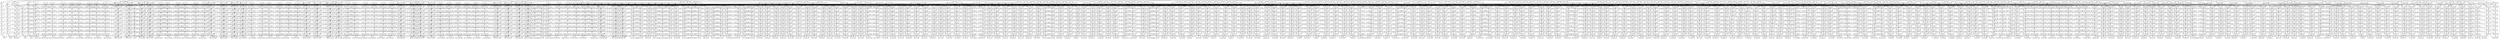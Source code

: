 digraph MatrizCapa{ 
 node[shape=box] 
 rankdir=UD; 
 {rank=min; 
nodo00[label="RAIZ" ,rankdir=LR,group=0]; 
nodo10[label="C0" ,rankdir=LR,group=1]; 
nodo20[label="C1" ,rankdir=LR,group=2]; 
nodo30[label="C2" ,rankdir=LR,group=3]; 
nodo40[label="C3" ,rankdir=LR,group=4]; 
nodo50[label="C4" ,rankdir=LR,group=5]; 
nodo60[label="C5" ,rankdir=LR,group=6]; 
nodo70[label="C6" ,rankdir=LR,group=7]; 
nodo80[label="C7" ,rankdir=LR,group=8]; 
nodo90[label="C8" ,rankdir=LR,group=9]; 
nodo100[label="C9" ,rankdir=LR,group=10]; 
nodo110[label="C10" ,rankdir=LR,group=11]; 
nodo120[label="C11" ,rankdir=LR,group=12]; 
nodo130[label="C12" ,rankdir=LR,group=13]; 
nodo140[label="C13" ,rankdir=LR,group=14]; 
nodo150[label="C14" ,rankdir=LR,group=15]; 
nodo160[label="C15" ,rankdir=LR,group=16]; 
nodo170[label="C16" ,rankdir=LR,group=17]; 
nodo180[label="C17" ,rankdir=LR,group=18]; 
nodo190[label="C18" ,rankdir=LR,group=19]; 
nodo200[label="C19" ,rankdir=LR,group=20]; 
nodo210[label="C20" ,rankdir=LR,group=21]; 
nodo220[label="C21" ,rankdir=LR,group=22]; 
nodo230[label="C22" ,rankdir=LR,group=23]; 
nodo240[label="C23" ,rankdir=LR,group=24]; 
nodo250[label="C24" ,rankdir=LR,group=25]; 
nodo260[label="C25" ,rankdir=LR,group=26]; 
nodo270[label="C26" ,rankdir=LR,group=27]; 
nodo280[label="C27" ,rankdir=LR,group=28]; 
nodo290[label="C28" ,rankdir=LR,group=29]; 
nodo300[label="C29" ,rankdir=LR,group=30]; 
nodo310[label="C30" ,rankdir=LR,group=31]; 
nodo320[label="C31" ,rankdir=LR,group=32]; 
nodo330[label="C32" ,rankdir=LR,group=33]; 
nodo340[label="C33" ,rankdir=LR,group=34]; 
nodo350[label="C34" ,rankdir=LR,group=35]; 
nodo360[label="C35" ,rankdir=LR,group=36]; 
nodo370[label="C36" ,rankdir=LR,group=37]; 
nodo380[label="C37" ,rankdir=LR,group=38]; 
nodo390[label="C38" ,rankdir=LR,group=39]; 
nodo400[label="C39" ,rankdir=LR,group=40]; 
nodo410[label="C40" ,rankdir=LR,group=41]; 
nodo420[label="C41" ,rankdir=LR,group=42]; 
nodo430[label="C42" ,rankdir=LR,group=43]; 
nodo440[label="C43" ,rankdir=LR,group=44]; 
nodo450[label="C44" ,rankdir=LR,group=45]; 
nodo460[label="C45" ,rankdir=LR,group=46]; 
nodo470[label="C46" ,rankdir=LR,group=47]; 
nodo480[label="C47" ,rankdir=LR,group=48]; 
nodo490[label="C48" ,rankdir=LR,group=49]; 
nodo500[label="C49" ,rankdir=LR,group=50]; 
nodo510[label="C50" ,rankdir=LR,group=51]; 
nodo520[label="C51" ,rankdir=LR,group=52]; 
nodo530[label="C52" ,rankdir=LR,group=53]; 
nodo540[label="C53" ,rankdir=LR,group=54]; 
nodo550[label="C54" ,rankdir=LR,group=55]; 
nodo560[label="C55" ,rankdir=LR,group=56]; 
nodo570[label="C56" ,rankdir=LR,group=57]; 
nodo580[label="C57" ,rankdir=LR,group=58]; 
nodo590[label="C58" ,rankdir=LR,group=59]; 
nodo600[label="C59" ,rankdir=LR,group=60]; 
nodo610[label="C60" ,rankdir=LR,group=61]; 
nodo620[label="C61" ,rankdir=LR,group=62]; 
nodo630[label="C62" ,rankdir=LR,group=63]; 
}{rank=same; 
nodo00[label="RAIZ" ,group=0]; 
nodo10[label="C0" ,group=1]; 
nodo20[label="C1" ,group=2]; 
nodo30[label="C2" ,group=3]; 
nodo40[label="C3" ,group=4]; 
nodo50[label="C4" ,group=5]; 
nodo60[label="C5" ,group=6]; 
nodo70[label="C6" ,group=7]; 
nodo80[label="C7" ,group=8]; 
nodo90[label="C8" ,group=9]; 
nodo100[label="C9" ,group=10]; 
nodo110[label="C10" ,group=11]; 
nodo120[label="C11" ,group=12]; 
nodo130[label="C12" ,group=13]; 
nodo140[label="C13" ,group=14]; 
nodo150[label="C14" ,group=15]; 
nodo160[label="C15" ,group=16]; 
nodo170[label="C16" ,group=17]; 
nodo180[label="C17" ,group=18]; 
nodo190[label="C18" ,group=19]; 
nodo200[label="C19" ,group=20]; 
nodo210[label="C20" ,group=21]; 
nodo220[label="C21" ,group=22]; 
nodo230[label="C22" ,group=23]; 
nodo240[label="C23" ,group=24]; 
nodo250[label="C24" ,group=25]; 
nodo260[label="C25" ,group=26]; 
nodo270[label="C26" ,group=27]; 
nodo280[label="C27" ,group=28]; 
nodo290[label="C28" ,group=29]; 
nodo300[label="C29" ,group=30]; 
nodo310[label="C30" ,group=31]; 
nodo320[label="C31" ,group=32]; 
nodo330[label="C32" ,group=33]; 
nodo340[label="C33" ,group=34]; 
nodo350[label="C34" ,group=35]; 
nodo360[label="C35" ,group=36]; 
nodo370[label="C36" ,group=37]; 
nodo380[label="C37" ,group=38]; 
nodo390[label="C38" ,group=39]; 
nodo400[label="C39" ,group=40]; 
nodo410[label="C40" ,group=41]; 
nodo420[label="C41" ,group=42]; 
nodo430[label="C42" ,group=43]; 
nodo440[label="C43" ,group=44]; 
nodo450[label="C44" ,group=45]; 
nodo460[label="C45" ,group=46]; 
nodo470[label="C46" ,group=47]; 
nodo480[label="C47" ,group=48]; 
nodo490[label="C48" ,group=49]; 
nodo500[label="C49" ,group=50]; 
nodo510[label="C50" ,group=51]; 
nodo520[label="C51" ,group=52]; 
nodo530[label="C52" ,group=53]; 
nodo540[label="C53" ,group=54]; 
nodo550[label="C54" ,group=55]; 
nodo560[label="C55" ,group=56]; 
nodo570[label="C56" ,group=57]; 
nodo580[label="C57" ,group=58]; 
nodo590[label="C58" ,group=59]; 
nodo600[label="C59" ,group=60]; 
nodo610[label="C60" ,group=61]; 
nodo620[label="C61" ,group=62]; 
nodo630[label="C62" ,group=63]; 
}{rank=same; 
nodo01[label="F0" ,group=0]; 
nodo11[label="95-177-131" ,group=1]; 
nodo21[label="94-176-130" ,group=2]; 
nodo31[label="94-176-130" ,group=3]; 
nodo41[label="92-175-129" ,group=4]; 
nodo51[label="94-177-131" ,group=5]; 
nodo61[label="94-177-131" ,group=6]; 
nodo71[label="94-177-131" ,group=7]; 
nodo81[label="97-179-133" ,group=8]; 
nodo91[label="99-178-133" ,group=9]; 
nodo101[label="95-174-129" ,group=10]; 
nodo111[label="92-173-130" ,group=11]; 
nodo121[label="93-174-131" ,group=12]; 
nodo131[label="91-172-129" ,group=13]; 
nodo141[label="91-172-129" ,group=14]; 
nodo151[label="96-175-130" ,group=15]; 
nodo161[label="94-173-128" ,group=16]; 
nodo171[label="92-173-130" ,group=17]; 
nodo181[label="93-176-130" ,group=18]; 
nodo191[label="95-174-129" ,group=19]; 
nodo201[label="94-177-133" ,group=20]; 
nodo211[label="91-174-130" ,group=21]; 
nodo221[label="91-174-130" ,group=22]; 
nodo231[label="91-174-130" ,group=23]; 
nodo241[label="93-174-131" ,group=24]; 
nodo251[label="95-174-129" ,group=25]; 
nodo261[label="95-174-129" ,group=26]; 
nodo271[label="93-175-129" ,group=27]; 
nodo281[label="98-175-131" ,group=28]; 
nodo291[label="97-176-131" ,group=29]; 
nodo301[label="99-178-133" ,group=30]; 
nodo311[label="98-177-130" ,group=31]; 
nodo321[label="98-177-130" ,group=32]; 
nodo331[label="99-176-130" ,group=33]; 
nodo341[label="100-177-131" ,group=34]; 
nodo351[label="100-177-131" ,group=35]; 
nodo361[label="99-178-133" ,group=36]; 
nodo371[label="97-176-131" ,group=37]; 
nodo381[label="96-175-130" ,group=38]; 
nodo391[label="95-174-129" ,group=39]; 
nodo401[label="98-177-132" ,group=40]; 
nodo411[label="100-179-134" ,group=41]; 
nodo421[label="97-176-131" ,group=42]; 
nodo431[label="99-178-133" ,group=43]; 
nodo441[label="99-178-133" ,group=44]; 
nodo451[label="97-176-131" ,group=45]; 
nodo461[label="98-177-132" ,group=46]; 
nodo471[label="97-179-133" ,group=47]; 
nodo481[label="94-176-130" ,group=48]; 
nodo491[label="97-176-131" ,group=49]; 
nodo501[label="98-177-132" ,group=50]; 
nodo511[label="97-176-131" ,group=51]; 
nodo521[label="99-178-133" ,group=52]; 
nodo531[label="96-175-130" ,group=53]; 
nodo541[label="96-175-130" ,group=54]; 
nodo551[label="96-175-130" ,group=55]; 
nodo561[label="95-177-131" ,group=56]; 
nodo571[label="88-171-127" ,group=57]; 
nodo581[label="92-175-131" ,group=58]; 
nodo591[label="93-176-132" ,group=59]; 
nodo601[label="92-175-131" ,group=60]; 
nodo611[label="99-178-133" ,group=61]; 
nodo621[label="98-177-132" ,group=62]; 
nodo631[label="98-180-134" ,group=63]; 
}{rank=same; 
nodo02[label="F1" ,group=0]; 
nodo12[label="95-177-131" ,group=1]; 
nodo22[label="94-176-130" ,group=2]; 
nodo32[label="94-176-130" ,group=3]; 
nodo42[label="95-178-132" ,group=4]; 
nodo52[label="93-176-130" ,group=5]; 
nodo62[label="98-177-132" ,group=6]; 
nodo72[label="99-178-133" ,group=7]; 
nodo82[label="101-178-132" ,group=8]; 
nodo92[label="100-177-133" ,group=9]; 
nodo102[label="100-177-133" ,group=10]; 
nodo112[label="100-177-133" ,group=11]; 
nodo122[label="97-179-133" ,group=12]; 
nodo132[label="93-175-129" ,group=13]; 
nodo142[label="94-176-130" ,group=14]; 
nodo152[label="95-177-131" ,group=15]; 
nodo162[label="96-178-132" ,group=16]; 
nodo172[label="99-178-133" ,group=17]; 
nodo182[label="96-178-132" ,group=18]; 
nodo192[label="93-175-129" ,group=19]; 
nodo202[label="94-176-130" ,group=20]; 
nodo212[label="95-177-131" ,group=21]; 
nodo222[label="99-176-132" ,group=22]; 
nodo232[label="99-176-132" ,group=23]; 
nodo242[label="99-176-130" ,group=24]; 
nodo252[label="97-176-129" ,group=25]; 
nodo262[label="97-176-129" ,group=26]; 
nodo272[label="99-176-130" ,group=27]; 
nodo282[label="100-177-131" ,group=28]; 
nodo292[label="98-175-129" ,group=29]; 
nodo302[label="99-176-130" ,group=30]; 
nodo312[label="101-177-131" ,group=31]; 
nodo322[label="101-177-131" ,group=32]; 
nodo332[label="103-179-133" ,group=33]; 
nodo342[label="101-177-131" ,group=34]; 
nodo352[label="103-179-133" ,group=35]; 
nodo362[label="99-176-132" ,group=36]; 
nodo372[label="103-180-136" ,group=37]; 
nodo382[label="102-179-133" ,group=38]; 
nodo392[label="104-181-135" ,group=39]; 
nodo402[label="104-180-134" ,group=40]; 
nodo412[label="102-179-133" ,group=41]; 
nodo422[label="101-178-132" ,group=42]; 
nodo432[label="100-177-131" ,group=43]; 
nodo442[label="102-179-133" ,group=44]; 
nodo452[label="100-177-131" ,group=45]; 
nodo462[label="100-177-131" ,group=46]; 
nodo472[label="96-175-128" ,group=47]; 
nodo482[label="95-174-127" ,group=48]; 
nodo492[label="97-176-129" ,group=49]; 
nodo502[label="99-176-130" ,group=50]; 
nodo512[label="100-177-131" ,group=51]; 
nodo522[label="100-177-131" ,group=52]; 
nodo532[label="100-177-131" ,group=53]; 
nodo542[label="99-176-130" ,group=54]; 
nodo552[label="99-176-130" ,group=55]; 
nodo562[label="100-177-131" ,group=56]; 
nodo572[label="97-176-131" ,group=57]; 
nodo582[label="93-175-129" ,group=58]; 
nodo592[label="94-176-130" ,group=59]; 
nodo602[label="96-178-132" ,group=60]; 
nodo612[label="99-178-133" ,group=61]; 
nodo622[label="100-179-134" ,group=62]; 
nodo632[label="99-178-133" ,group=63]; 
}{rank=same; 
nodo03[label="F2" ,group=0]; 
nodo13[label="96-178-132" ,group=1]; 
nodo23[label="94-176-130" ,group=2]; 
nodo33[label="94-176-130" ,group=3]; 
nodo43[label="99-178-133" ,group=4]; 
nodo53[label="98-177-132" ,group=5]; 
nodo63[label="99-178-133" ,group=6]; 
nodo73[label="100-179-134" ,group=7]; 
nodo83[label="103-180-134" ,group=8]; 
nodo93[label="103-180-136" ,group=9]; 
nodo103[label="99-176-132" ,group=10]; 
nodo113[label="99-176-132" ,group=11]; 
nodo123[label="95-177-131" ,group=12]; 
nodo133[label="94-176-130" ,group=13]; 
nodo143[label="95-177-131" ,group=14]; 
nodo153[label="100-177-133" ,group=15]; 
nodo163[label="98-175-131" ,group=16]; 
nodo173[label="99-178-133" ,group=17]; 
nodo183[label="100-177-133" ,group=18]; 
nodo193[label="100-177-133" ,group=19]; 
nodo203[label="99-176-132" ,group=20]; 
nodo213[label="100-177-133" ,group=21]; 
nodo223[label="101-178-134" ,group=22]; 
nodo233[label="99-176-132" ,group=23]; 
nodo243[label="99-176-130" ,group=24]; 
nodo253[label="98-177-130" ,group=25]; 
nodo263[label="97-176-129" ,group=26]; 
nodo273[label="102-179-133" ,group=27]; 
nodo283[label="102-179-133" ,group=28]; 
nodo293[label="105-178-133" ,group=29]; 
nodo303[label="108-181-136" ,group=30]; 
nodo313[label="106-182-136" ,group=31]; 
nodo323[label="103-179-133" ,group=32]; 
nodo333[label="104-180-134" ,group=33]; 
nodo343[label="104-180-134" ,group=34]; 
nodo353[label="105-181-135" ,group=35]; 
nodo363[label="108-181-135" ,group=36]; 
nodo373[label="108-181-135" ,group=37]; 
nodo383[label="106-179-134" ,group=38]; 
nodo393[label="108-181-136" ,group=39]; 
nodo403[label="105-181-135" ,group=40]; 
nodo413[label="103-180-134" ,group=41]; 
nodo423[label="102-179-133" ,group=42]; 
nodo433[label="106-179-134" ,group=43]; 
nodo443[label="107-180-135" ,group=44]; 
nodo453[label="105-178-133" ,group=45]; 
nodo463[label="103-176-131" ,group=46]; 
nodo473[label="102-178-132" ,group=47]; 
nodo483[label="106-182-136" ,group=48]; 
nodo493[label="101-177-131" ,group=49]; 
nodo503[label="104-181-135" ,group=50]; 
nodo513[label="102-179-133" ,group=51]; 
nodo523[label="101-178-132" ,group=52]; 
nodo533[label="101-178-132" ,group=53]; 
nodo543[label="101-178-132" ,group=54]; 
nodo553[label="101-178-132" ,group=55]; 
nodo563[label="100-177-131" ,group=56]; 
nodo573[label="98-175-131" ,group=57]; 
nodo583[label="99-176-132" ,group=58]; 
nodo593[label="96-178-132" ,group=59]; 
nodo603[label="96-178-132" ,group=60]; 
nodo613[label="97-176-131" ,group=61]; 
nodo623[label="98-177-132" ,group=62]; 
nodo633[label="101-180-135" ,group=63]; 
}{rank=same; 
nodo04[label="F3" ,group=0]; 
nodo14[label="96-175-130" ,group=1]; 
nodo24[label="95-177-131" ,group=2]; 
nodo34[label="94-176-130" ,group=3]; 
nodo44[label="96-175-128" ,group=4]; 
nodo54[label="98-177-130" ,group=5]; 
nodo64[label="102-178-132" ,group=6]; 
nodo74[label="104-180-134" ,group=7]; 
nodo84[label="102-179-133" ,group=8]; 
nodo94[label="102-179-133" ,group=9]; 
nodo104[label="101-178-132" ,group=10]; 
nodo114[label="102-179-133" ,group=11]; 
nodo124[label="102-179-133" ,group=12]; 
nodo134[label="98-175-131" ,group=13]; 
nodo144[label="96-178-132" ,group=14]; 
nodo154[label="100-179-134" ,group=15]; 
nodo164[label="100-177-133" ,group=16]; 
nodo174[label="103-180-134" ,group=17]; 
nodo184[label="102-179-133" ,group=18]; 
nodo194[label="101-178-132" ,group=19]; 
nodo204[label="100-177-131" ,group=20]; 
nodo214[label="101-178-132" ,group=21]; 
nodo224[label="99-176-130" ,group=22]; 
nodo234[label="100-177-131" ,group=23]; 
nodo244[label="100-177-131" ,group=24]; 
nodo254[label="101-178-132" ,group=25]; 
nodo264[label="99-176-130" ,group=26]; 
nodo274[label="102-179-133" ,group=27]; 
nodo284[label="103-180-134" ,group=28]; 
nodo294[label="106-182-136" ,group=29]; 
nodo304[label="102-178-132" ,group=30]; 
nodo314[label="103-179-133" ,group=31]; 
nodo324[label="104-180-134" ,group=32]; 
nodo334[label="101-177-131" ,group=33]; 
nodo344[label="105-181-135" ,group=34]; 
nodo354[label="104-180-134" ,group=35]; 
nodo364[label="107-183-137" ,group=36]; 
nodo374[label="105-181-135" ,group=37]; 
nodo384[label="107-183-137" ,group=38]; 
nodo394[label="106-182-136" ,group=39]; 
nodo404[label="104-180-134" ,group=40]; 
nodo414[label="105-181-135" ,group=41]; 
nodo424[label="104-180-134" ,group=42]; 
nodo434[label="107-180-135" ,group=43]; 
nodo444[label="108-181-136" ,group=44]; 
nodo454[label="106-182-136" ,group=45]; 
nodo464[label="106-182-136" ,group=46]; 
nodo474[label="109-182-137" ,group=47]; 
nodo484[label="105-178-133" ,group=48]; 
nodo494[label="108-181-136" ,group=49]; 
nodo504[label="103-179-133" ,group=50]; 
nodo514[label="105-181-135" ,group=51]; 
nodo524[label="105-181-135" ,group=52]; 
nodo534[label="103-179-133" ,group=53]; 
nodo544[label="100-177-131" ,group=54]; 
nodo554[label="102-179-133" ,group=55]; 
nodo564[label="101-178-132" ,group=56]; 
nodo574[label="97-174-128" ,group=57]; 
nodo584[label="99-176-130" ,group=58]; 
nodo594[label="99-178-133" ,group=59]; 
nodo604[label="98-177-132" ,group=60]; 
nodo614[label="97-176-131" ,group=61]; 
nodo624[label="98-177-132" ,group=62]; 
nodo634[label="99-178-133" ,group=63]; 
}{rank=same; 
nodo05[label="F4" ,group=0]; 
nodo15[label="100-179-134" ,group=1]; 
nodo25[label="95-177-131" ,group=2]; 
nodo35[label="94-176-130" ,group=3]; 
nodo45[label="100-179-132" ,group=4]; 
nodo55[label="101-180-133" ,group=5]; 
nodo65[label="103-179-133" ,group=6]; 
nodo75[label="103-179-133" ,group=7]; 
nodo85[label="102-179-133" ,group=8]; 
nodo95[label="106-183-137" ,group=9]; 
nodo105[label="100-177-131" ,group=10]; 
nodo115[label="100-177-131" ,group=11]; 
nodo125[label="100-177-131" ,group=12]; 
nodo135[label="100-177-133" ,group=13]; 
nodo145[label="97-179-133" ,group=14]; 
nodo155[label="100-179-134" ,group=15]; 
nodo165[label="99-176-132" ,group=16]; 
nodo175[label="101-178-132" ,group=17]; 
nodo185[label="101-178-132" ,group=18]; 
nodo195[label="99-176-130" ,group=19]; 
nodo205[label="100-177-131" ,group=20]; 
nodo215[label="99-176-130" ,group=21]; 
nodo225[label="99-176-130" ,group=22]; 
nodo235[label="101-178-132" ,group=23]; 
nodo245[label="100-177-131" ,group=24]; 
nodo255[label="105-178-133" ,group=25]; 
nodo265[label="107-180-135" ,group=26]; 
nodo275[label="109-182-137" ,group=27]; 
nodo285[label="107-180-135" ,group=28]; 
nodo295[label="110-186-140" ,group=29]; 
nodo305[label="103-179-133" ,group=30]; 
nodo315[label="104-180-134" ,group=31]; 
nodo325[label="103-179-133" ,group=32]; 
nodo335[label="102-178-132" ,group=33]; 
nodo345[label="105-181-135" ,group=34]; 
nodo355[label="104-180-134" ,group=35]; 
nodo365[label="107-178-134" ,group=36]; 
nodo375[label="110-181-137" ,group=37]; 
nodo385[label="110-181-137" ,group=38]; 
nodo395[label="110-181-137" ,group=39]; 
nodo405[label="109-180-136" ,group=40]; 
nodo415[label="110-181-137" ,group=41]; 
nodo425[label="114-185-141" ,group=42]; 
nodo435[label="115-184-140" ,group=43]; 
nodo445[label="117-186-142" ,group=44]; 
nodo455[label="111-182-138" ,group=45]; 
nodo465[label="109-180-136" ,group=46]; 
nodo475[label="108-181-136" ,group=47]; 
nodo485[label="108-181-136" ,group=48]; 
nodo495[label="105-178-133" ,group=49]; 
nodo505[label="104-180-134" ,group=50]; 
nodo515[label="106-182-136" ,group=51]; 
nodo525[label="107-183-137" ,group=52]; 
nodo535[label="104-180-134" ,group=53]; 
nodo545[label="103-180-134" ,group=54]; 
nodo555[label="101-178-132" ,group=55]; 
nodo565[label="97-174-128" ,group=56]; 
nodo575[label="100-177-131" ,group=57]; 
nodo585[label="102-179-133" ,group=58]; 
nodo595[label="99-178-133" ,group=59]; 
nodo605[label="99-178-133" ,group=60]; 
nodo615[label="100-179-134" ,group=61]; 
nodo625[label="98-177-132" ,group=62]; 
nodo635[label="99-178-133" ,group=63]; 
}{rank=same; 
nodo06[label="F5" ,group=0]; 
nodo16[label="98-175-129" ,group=1]; 
nodo26[label="98-177-132" ,group=2]; 
nodo36[label="97-176-131" ,group=3]; 
nodo46[label="101-178-132" ,group=4]; 
nodo56[label="103-180-134" ,group=5]; 
nodo66[label="103-179-133" ,group=6]; 
nodo76[label="104-180-134" ,group=7]; 
nodo86[label="103-179-133" ,group=8]; 
nodo96[label="105-181-135" ,group=9]; 
nodo106[label="103-179-133" ,group=10]; 
nodo116[label="101-178-132" ,group=11]; 
nodo126[label="99-176-130" ,group=12]; 
nodo136[label="98-175-131" ,group=13]; 
nodo146[label="96-178-132" ,group=14]; 
nodo156[label="99-178-133" ,group=15]; 
nodo166[label="99-178-133" ,group=16]; 
nodo176[label="103-180-134" ,group=17]; 
nodo186[label="99-176-132" ,group=18]; 
nodo196[label="100-177-133" ,group=19]; 
nodo206[label="106-179-134" ,group=20]; 
nodo216[label="107-180-135" ,group=21]; 
nodo226[label="105-182-136" ,group=22]; 
nodo236[label="111-184-139" ,group=23]; 
nodo246[label="114-183-139" ,group=24]; 
nodo256[label="114-185-141" ,group=25]; 
nodo266[label="107-180-135" ,group=26]; 
nodo276[label="111-182-138" ,group=27]; 
nodo286[label="108-179-135" ,group=28]; 
nodo296[label="107-180-135" ,group=29]; 
nodo306[label="109-182-137" ,group=30]; 
nodo316[label="108-181-136" ,group=31]; 
nodo326[label="99-175-129" ,group=32]; 
nodo336[label="106-182-136" ,group=33]; 
nodo346[label="102-178-132" ,group=34]; 
nodo356[label="108-181-136" ,group=35]; 
nodo366[label="108-180-134" ,group=36]; 
nodo376[label="110-182-136" ,group=37]; 
nodo386[label="112-184-138" ,group=38]; 
nodo396[label="113-185-139" ,group=39]; 
nodo406[label="112-183-139" ,group=40]; 
nodo416[label="111-182-138" ,group=41]; 
nodo426[label="109-180-136" ,group=42]; 
nodo436[label="114-183-139" ,group=43]; 
nodo446[label="114-183-139" ,group=44]; 
nodo456[label="116-185-141" ,group=45]; 
nodo466[label="112-181-137" ,group=46]; 
nodo476[label="111-182-138" ,group=47]; 
nodo486[label="109-180-136" ,group=48]; 
nodo496[label="111-184-139" ,group=49]; 
nodo506[label="108-181-136" ,group=50]; 
nodo516[label="107-180-135" ,group=51]; 
nodo526[label="108-181-136" ,group=52]; 
nodo536[label="108-181-136" ,group=53]; 
nodo546[label="106-182-136" ,group=54]; 
nodo556[label="103-179-133" ,group=55]; 
nodo566[label="104-180-134" ,group=56]; 
nodo576[label="103-179-133" ,group=57]; 
nodo586[label="100-176-130" ,group=58]; 
nodo596[label="100-177-131" ,group=59]; 
nodo606[label="101-178-132" ,group=60]; 
nodo616[label="97-176-131" ,group=61]; 
nodo626[label="98-177-132" ,group=62]; 
nodo636[label="100-177-133" ,group=63]; 
}{rank=same; 
nodo07[label="F6" ,group=0]; 
nodo17[label="98-175-129" ,group=1]; 
nodo27[label="99-178-133" ,group=2]; 
nodo37[label="96-175-130" ,group=3]; 
nodo47[label="102-179-133" ,group=4]; 
nodo57[label="100-177-131" ,group=5]; 
nodo67[label="106-182-136" ,group=6]; 
nodo77[label="106-182-136" ,group=7]; 
nodo87[label="106-182-136" ,group=8]; 
nodo97[label="107-183-137" ,group=9]; 
nodo107[label="107-183-137" ,group=10]; 
nodo117[label="99-176-130" ,group=11]; 
nodo127[label="103-180-134" ,group=12]; 
nodo137[label="101-178-134" ,group=13]; 
nodo147[label="95-177-131" ,group=14]; 
nodo157[label="95-174-129" ,group=15]; 
nodo167[label="96-175-130" ,group=16]; 
nodo177[label="100-177-131" ,group=17]; 
nodo187[label="104-177-131" ,group=18]; 
nodo197[label="107-180-134" ,group=19]; 
nodo207[label="106-179-134" ,group=20]; 
nodo217[label="109-182-137" ,group=21]; 
nodo227[label="110-183-138" ,group=22]; 
nodo237[label="116-185-141" ,group=23]; 
nodo247[label="118-187-143" ,group=24]; 
nodo257[label="114-183-139" ,group=25]; 
nodo267[label="117-186-142" ,group=26]; 
nodo277[label="111-182-138" ,group=27]; 
nodo287[label="110-181-137" ,group=28]; 
nodo297[label="105-178-133" ,group=29]; 
nodo307[label="107-180-135" ,group=30]; 
nodo317[label="110-183-138" ,group=31]; 
nodo327[label="100-176-130" ,group=32]; 
nodo337[label="102-178-132" ,group=33]; 
nodo347[label="104-180-134" ,group=34]; 
nodo357[label="104-177-132" ,group=35]; 
nodo367[label="111-183-137" ,group=36]; 
nodo377[label="115-187-141" ,group=37]; 
nodo387[label="114-186-140" ,group=38]; 
nodo397[label="114-186-140" ,group=39]; 
nodo407[label="108-179-135" ,group=40]; 
nodo417[label="108-179-135" ,group=41]; 
nodo427[label="113-184-140" ,group=42]; 
nodo437[label="114-183-139" ,group=43]; 
nodo447[label="112-181-137" ,group=44]; 
nodo457[label="113-182-138" ,group=45]; 
nodo467[label="116-185-141" ,group=46]; 
nodo477[label="111-182-138" ,group=47]; 
nodo487[label="110-181-137" ,group=48]; 
nodo497[label="110-183-138" ,group=49]; 
nodo507[label="114-187-142" ,group=50]; 
nodo517[label="108-181-136" ,group=51]; 
nodo527[label="114-187-142" ,group=52]; 
nodo537[label="110-183-138" ,group=53]; 
nodo547[label="107-183-137" ,group=54]; 
nodo557[label="106-182-136" ,group=55]; 
nodo567[label="104-180-134" ,group=56]; 
nodo577[label="103-179-133" ,group=57]; 
nodo587[label="104-180-134" ,group=58]; 
nodo597[label="106-183-137" ,group=59]; 
nodo607[label="101-178-132" ,group=60]; 
nodo617[label="100-179-134" ,group=61]; 
nodo627[label="99-178-133" ,group=62]; 
nodo637[label="100-177-133" ,group=63]; 
}{rank=same; 
nodo08[label="F7" ,group=0]; 
nodo18[label="97-174-128" ,group=1]; 
nodo28[label="98-177-132" ,group=2]; 
nodo38[label="93-172-127" ,group=3]; 
nodo48[label="98-175-129" ,group=4]; 
nodo58[label="101-178-132" ,group=5]; 
nodo68[label="108-181-136" ,group=6]; 
nodo78[label="107-180-135" ,group=7]; 
nodo88[label="104-177-132" ,group=8]; 
nodo98[label="106-179-134" ,group=9]; 
nodo108[label="102-178-132" ,group=10]; 
nodo118[label="101-178-132" ,group=11]; 
nodo128[label="101-178-132" ,group=12]; 
nodo138[label="99-176-130" ,group=13]; 
nodo148[label="101-178-132" ,group=14]; 
nodo158[label="99-176-132" ,group=15]; 
nodo168[label="99-176-132" ,group=16]; 
nodo178[label="100-176-130" ,group=17]; 
nodo188[label="106-179-134" ,group=18]; 
nodo198[label="110-183-138" ,group=19]; 
nodo208[label="108-179-135" ,group=20]; 
nodo218[label="112-183-139" ,group=21]; 
nodo228[label="116-185-141" ,group=22]; 
nodo238[label="122-191-147" ,group=23]; 
nodo248[label="115-184-140" ,group=24]; 
nodo258[label="120-189-145" ,group=25]; 
nodo268[label="115-184-140" ,group=26]; 
nodo278[label="118-185-142" ,group=27]; 
nodo288[label="111-182-138" ,group=28]; 
nodo298[label="105-178-133" ,group=29]; 
nodo308[label="104-177-132" ,group=30]; 
nodo318[label="104-180-134" ,group=31]; 
nodo328[label="97-173-127" ,group=32]; 
nodo338[label="100-176-130" ,group=33]; 
nodo348[label="113-184-140" ,group=34]; 
nodo358[label="113-184-140" ,group=35]; 
nodo368[label="112-181-136" ,group=36]; 
nodo378[label="115-184-139" ,group=37]; 
nodo388[label="117-186-141" ,group=38]; 
nodo398[label="118-187-142" ,group=39]; 
nodo408[label="115-184-139" ,group=40]; 
nodo418[label="114-183-139" ,group=41]; 
nodo428[label="116-185-141" ,group=42]; 
nodo438[label="114-183-139" ,group=43]; 
nodo448[label="114-183-139" ,group=44]; 
nodo458[label="112-183-139" ,group=45]; 
nodo468[label="109-180-136" ,group=46]; 
nodo478[label="113-182-138" ,group=47]; 
nodo488[label="112-181-137" ,group=48]; 
nodo498[label="110-181-137" ,group=49]; 
nodo508[label="114-185-141" ,group=50]; 
nodo518[label="109-180-136" ,group=51]; 
nodo528[label="110-181-137" ,group=52]; 
nodo538[label="113-184-140" ,group=53]; 
nodo548[label="109-182-137" ,group=54]; 
nodo558[label="110-183-138" ,group=55]; 
nodo568[label="106-179-134" ,group=56]; 
nodo578[label="103-179-133" ,group=57]; 
nodo588[label="103-179-133" ,group=58]; 
nodo598[label="102-179-133" ,group=59]; 
nodo608[label="101-178-132" ,group=60]; 
nodo618[label="102-179-133" ,group=61]; 
nodo628[label="102-179-133" ,group=62]; 
nodo638[label="103-180-136" ,group=63]; 
}{rank=same; 
nodo09[label="F8" ,group=0]; 
nodo19[label="103-179-133" ,group=1]; 
nodo29[label="97-176-131" ,group=2]; 
nodo39[label="96-175-130" ,group=3]; 
nodo49[label="103-179-133" ,group=4]; 
nodo59[label="105-181-135" ,group=5]; 
nodo69[label="104-180-134" ,group=6]; 
nodo79[label="110-186-140" ,group=7]; 
nodo89[label="115-188-143" ,group=8]; 
nodo99[label="113-184-140" ,group=9]; 
nodo109[label="118-191-146" ,group=10]; 
nodo119[label="106-182-136" ,group=11]; 
nodo129[label="104-180-134" ,group=12]; 
nodo139[label="103-179-133" ,group=13]; 
nodo149[label="108-184-138" ,group=14]; 
nodo159[label="104-181-135" ,group=15]; 
nodo169[label="101-178-132" ,group=16]; 
nodo179[label="103-176-131" ,group=17]; 
nodo189[label="107-178-134" ,group=18]; 
nodo199[label="115-186-142" ,group=19]; 
nodo209[label="112-183-139" ,group=20]; 
nodo219[label="112-183-139" ,group=21]; 
nodo229[label="112-185-140" ,group=22]; 
nodo239[label="118-187-143" ,group=23]; 
nodo249[label="112-183-139" ,group=24]; 
nodo259[label="111-182-138" ,group=25]; 
nodo269[label="115-184-140" ,group=26]; 
nodo279[label="118-185-141" ,group=27]; 
nodo289[label="110-182-136" ,group=28]; 
nodo299[label="106-179-134" ,group=29]; 
nodo309[label="110-183-138" ,group=30]; 
nodo319[label="106-182-136" ,group=31]; 
nodo329[label="104-180-134" ,group=32]; 
nodo339[label="108-181-136" ,group=33]; 
nodo349[label="115-184-139" ,group=34]; 
nodo359[label="116-185-140" ,group=35]; 
nodo369[label="110-179-134" ,group=36]; 
nodo379[label="116-185-140" ,group=37]; 
nodo389[label="116-188-142" ,group=38]; 
nodo399[label="112-184-138" ,group=39]; 
nodo409[label="117-186-141" ,group=40]; 
nodo419[label="118-187-142" ,group=41]; 
nodo429[label="117-186-141" ,group=42]; 
nodo439[label="117-186-141" ,group=43]; 
nodo449[label="114-183-138" ,group=44]; 
nodo459[label="115-184-139" ,group=45]; 
nodo469[label="117-186-141" ,group=46]; 
nodo479[label="116-185-140" ,group=47]; 
nodo489[label="112-184-138" ,group=48]; 
nodo499[label="112-183-139" ,group=49]; 
nodo509[label="110-183-138" ,group=50]; 
nodo519[label="111-184-139" ,group=51]; 
nodo529[label="109-180-136" ,group=52]; 
nodo539[label="109-180-136" ,group=53]; 
nodo549[label="109-180-136" ,group=54]; 
nodo559[label="112-181-137" ,group=55]; 
nodo569[label="107-180-135" ,group=56]; 
nodo579[label="99-175-129" ,group=57]; 
nodo589[label="103-179-133" ,group=58]; 
nodo599[label="105-181-135" ,group=59]; 
nodo609[label="104-180-134" ,group=60]; 
nodo619[label="103-179-133" ,group=61]; 
nodo629[label="101-177-131" ,group=62]; 
nodo639[label="101-178-132" ,group=63]; 
}{rank=same; 
nodo010[label="F9" ,group=0]; 
nodo110[label="103-179-133" ,group=1]; 
nodo210[label="102-181-136" ,group=2]; 
nodo310[label="94-173-128" ,group=3]; 
nodo410[label="103-179-133" ,group=4]; 
nodo510[label="103-179-133" ,group=5]; 
nodo610[label="105-181-135" ,group=6]; 
nodo710[label="103-179-133" ,group=7]; 
nodo810[label="107-180-135" ,group=8]; 
nodo910[label="112-183-139" ,group=9]; 
nodo1010[label="111-182-138" ,group=10]; 
nodo1110[label="104-180-134" ,group=11]; 
nodo1210[label="102-178-132" ,group=12]; 
nodo1310[label="100-176-130" ,group=13]; 
nodo1410[label="102-178-132" ,group=14]; 
nodo1510[label="102-179-133" ,group=15]; 
nodo1610[label="98-175-129" ,group=16]; 
nodo1710[label="108-181-136" ,group=17]; 
nodo1810[label="110-181-137" ,group=18]; 
nodo1910[label="113-184-140" ,group=19]; 
nodo2010[label="111-182-138" ,group=20]; 
nodo2110[label="108-179-135" ,group=21]; 
nodo2210[label="112-185-140" ,group=22]; 
nodo2310[label="119-188-144" ,group=23]; 
nodo2410[label="111-182-138" ,group=24]; 
nodo2510[label="109-182-137" ,group=25]; 
nodo2610[label="114-183-139" ,group=26]; 
nodo2710[label="121-188-144" ,group=27]; 
nodo2810[label="112-184-138" ,group=28]; 
nodo2910[label="109-182-137" ,group=29]; 
nodo3010[label="107-180-135" ,group=30]; 
nodo3110[label="104-180-134" ,group=31]; 
nodo3210[label="102-178-132" ,group=32]; 
nodo3310[label="115-186-142" ,group=33]; 
nodo3410[label="116-185-140" ,group=34]; 
nodo3510[label="116-185-140" ,group=35]; 
nodo3610[label="119-188-143" ,group=36]; 
nodo3710[label="119-188-143" ,group=37]; 
nodo3810[label="121-188-144" ,group=38]; 
nodo3910[label="120-187-143" ,group=39]; 
nodo4010[label="115-184-139" ,group=40]; 
nodo4110[label="116-185-140" ,group=41]; 
nodo4210[label="117-186-141" ,group=42]; 
nodo4310[label="118-187-142" ,group=43]; 
nodo4410[label="114-183-138" ,group=44]; 
nodo4510[label="116-185-140" ,group=45]; 
nodo4610[label="117-186-141" ,group=46]; 
nodo4710[label="119-188-143" ,group=47]; 
nodo4810[label="110-182-136" ,group=48]; 
nodo4910[label="112-183-139" ,group=49]; 
nodo5010[label="111-184-139" ,group=50]; 
nodo5110[label="104-177-132" ,group=51]; 
nodo5210[label="105-178-133" ,group=52]; 
nodo5310[label="103-176-131" ,group=53]; 
nodo5410[label="105-178-133" ,group=54]; 
nodo5510[label="109-182-137" ,group=55]; 
nodo5610[label="109-182-137" ,group=56]; 
nodo5710[label="102-178-132" ,group=57]; 
nodo5810[label="101-177-131" ,group=58]; 
nodo5910[label="103-179-133" ,group=59]; 
nodo6010[label="104-180-134" ,group=60]; 
nodo6110[label="103-179-133" ,group=61]; 
nodo6210[label="103-179-133" ,group=62]; 
nodo6310[label="104-181-135" ,group=63]; 
}{rank=same; 
nodo011[label="F10" ,group=0]; 
nodo111[label="100-177-131" ,group=1]; 
nodo211[label="98-177-132" ,group=2]; 
nodo311[label="97-176-131" ,group=3]; 
nodo411[label="102-179-133" ,group=4]; 
nodo511[label="102-179-133" ,group=5]; 
nodo611[label="99-176-130" ,group=6]; 
nodo711[label="102-179-133" ,group=7]; 
nodo811[label="109-182-137" ,group=8]; 
nodo911[label="118-187-143" ,group=9]; 
nodo1011[label="110-183-138" ,group=10]; 
nodo1111[label="102-178-132" ,group=11]; 
nodo1211[label="102-178-132" ,group=12]; 
nodo1311[label="100-177-131" ,group=13]; 
nodo1411[label="98-175-129" ,group=14]; 
nodo1511[label="96-173-127" ,group=15]; 
nodo1611[label="104-181-135" ,group=16]; 
nodo1711[label="108-181-136" ,group=17]; 
nodo1811[label="109-180-136" ,group=18]; 
nodo1911[label="110-181-137" ,group=19]; 
nodo2011[label="108-181-136" ,group=20]; 
nodo2111[label="108-181-136" ,group=21]; 
nodo2211[label="101-174-129" ,group=22]; 
nodo2311[label="110-183-138" ,group=23]; 
nodo2411[label="113-186-141" ,group=24]; 
nodo2511[label="111-180-136" ,group=25]; 
nodo2611[label="118-187-143" ,group=26]; 
nodo2711[label="115-186-142" ,group=27]; 
nodo2811[label="106-177-133" ,group=28]; 
nodo2911[label="107-180-135" ,group=29]; 
nodo3011[label="111-184-139" ,group=30]; 
nodo3111[label="102-178-132" ,group=31]; 
nodo3211[label="103-179-133" ,group=32]; 
nodo3311[label="118-187-143" ,group=33]; 
nodo3411[label="118-187-142" ,group=34]; 
nodo3511[label="118-187-142" ,group=35]; 
nodo3611[label="119-188-143" ,group=36]; 
nodo3711[label="117-186-141" ,group=37]; 
nodo3811[label="118-187-142" ,group=38]; 
nodo3911[label="119-188-143" ,group=39]; 
nodo4011[label="119-186-142" ,group=40]; 
nodo4111[label="119-188-143" ,group=41]; 
nodo4211[label="117-186-141" ,group=42]; 
nodo4311[label="116-185-140" ,group=43]; 
nodo4411[label="114-183-138" ,group=44]; 
nodo4511[label="118-187-142" ,group=45]; 
nodo4611[label="120-189-144" ,group=46]; 
nodo4711[label="117-186-141" ,group=47]; 
nodo4811[label="118-187-142" ,group=48]; 
nodo4911[label="116-185-141" ,group=49]; 
nodo5011[label="112-183-139" ,group=50]; 
nodo5111[label="109-180-136" ,group=51]; 
nodo5211[label="107-183-137" ,group=52]; 
nodo5311[label="102-178-132" ,group=53]; 
nodo5411[label="110-183-138" ,group=54]; 
nodo5511[label="107-180-135" ,group=55]; 
nodo5611[label="103-179-133" ,group=56]; 
nodo5711[label="102-178-132" ,group=57]; 
nodo5811[label="105-181-135" ,group=58]; 
nodo5911[label="106-179-134" ,group=59]; 
nodo6011[label="107-180-135" ,group=60]; 
nodo6111[label="105-181-135" ,group=61]; 
nodo6211[label="103-179-133" ,group=62]; 
nodo6311[label="104-180-134" ,group=63]; 
}{rank=same; 
nodo012[label="F11" ,group=0]; 
nodo112[label="99-176-130" ,group=1]; 
nodo212[label="98-177-132" ,group=2]; 
nodo312[label="96-175-130" ,group=3]; 
nodo412[label="102-179-133" ,group=4]; 
nodo512[label="98-175-129" ,group=5]; 
nodo612[label="105-178-133" ,group=6]; 
nodo712[label="108-181-136" ,group=7]; 
nodo812[label="113-186-141" ,group=8]; 
nodo912[label="115-184-140" ,group=9]; 
nodo1012[label="109-182-137" ,group=10]; 
nodo1112[label="105-181-135" ,group=11]; 
nodo1212[label="103-179-133" ,group=12]; 
nodo1312[label="102-179-133" ,group=13]; 
nodo1412[label="99-176-130" ,group=14]; 
nodo1512[label="99-176-130" ,group=15]; 
nodo1612[label="99-176-130" ,group=16]; 
nodo1712[label="110-183-138" ,group=17]; 
nodo1812[label="109-180-136" ,group=18]; 
nodo1912[label="111-182-138" ,group=19]; 
nodo2012[label="110-183-138" ,group=20]; 
nodo2112[label="109-182-137" ,group=21]; 
nodo2212[label="107-180-135" ,group=22]; 
nodo2312[label="110-183-138" ,group=23]; 
nodo2412[label="107-180-135" ,group=24]; 
nodo2512[label="112-181-137" ,group=25]; 
nodo2612[label="117-186-142" ,group=26]; 
nodo2712[label="108-179-135" ,group=27]; 
nodo2812[label="110-181-137" ,group=28]; 
nodo2912[label="109-182-137" ,group=29]; 
nodo3012[label="108-181-136" ,group=30]; 
nodo3112[label="108-181-136" ,group=31]; 
nodo3212[label="108-181-136" ,group=32]; 
nodo3312[label="115-184-140" ,group=33]; 
nodo3412[label="117-186-141" ,group=34]; 
nodo3512[label="117-186-141" ,group=35]; 
nodo3612[label="114-183-138" ,group=36]; 
nodo3712[label="118-187-142" ,group=37]; 
nodo3812[label="120-189-144" ,group=38]; 
nodo3912[label="117-186-141" ,group=39]; 
nodo4012[label="117-186-141" ,group=40]; 
nodo4112[label="115-184-139" ,group=41]; 
nodo4212[label="116-185-140" ,group=42]; 
nodo4312[label="117-186-141" ,group=43]; 
nodo4412[label="117-186-141" ,group=44]; 
nodo4512[label="112-181-136" ,group=45]; 
nodo4612[label="115-184-139" ,group=46]; 
nodo4712[label="121-190-145" ,group=47]; 
nodo4812[label="116-185-140" ,group=48]; 
nodo4912[label="117-186-142" ,group=49]; 
nodo5012[label="110-181-137" ,group=50]; 
nodo5112[label="111-182-138" ,group=51]; 
nodo5212[label="111-184-139" ,group=52]; 
nodo5312[label="108-181-136" ,group=53]; 
nodo5412[label="106-179-134" ,group=54]; 
nodo5512[label="108-181-136" ,group=55]; 
nodo5612[label="102-178-132" ,group=56]; 
nodo5712[label="104-180-134" ,group=57]; 
nodo5812[label="105-181-135" ,group=58]; 
nodo5912[label="106-179-134" ,group=59]; 
nodo6012[label="107-180-135" ,group=60]; 
nodo6112[label="104-180-134" ,group=61]; 
nodo6212[label="105-181-135" ,group=62]; 
nodo6312[label="106-182-136" ,group=63]; 
}{rank=same; 
nodo013[label="F12" ,group=0]; 
nodo113[label="101-178-132" ,group=1]; 
nodo213[label="95-174-127" ,group=2]; 
nodo313[label="101-177-131" ,group=3]; 
nodo413[label="102-178-132" ,group=4]; 
nodo513[label="103-179-133" ,group=5]; 
nodo613[label="110-183-138" ,group=6]; 
nodo713[label="116-185-141" ,group=7]; 
nodo813[label="116-185-141" ,group=8]; 
nodo913[label="120-189-145" ,group=9]; 
nodo1013[label="112-181-137" ,group=10]; 
nodo1113[label="110-183-138" ,group=11]; 
nodo1213[label="105-178-133" ,group=12]; 
nodo1313[label="103-179-133" ,group=13]; 
nodo1413[label="101-177-131" ,group=14]; 
nodo1513[label="106-182-136" ,group=15]; 
nodo1613[label="104-180-134" ,group=16]; 
nodo1713[label="108-179-135" ,group=17]; 
nodo1813[label="111-184-139" ,group=18]; 
nodo1913[label="108-181-136" ,group=19]; 
nodo2013[label="107-183-137" ,group=20]; 
nodo2113[label="104-180-134" ,group=21]; 
nodo2213[label="106-179-134" ,group=22]; 
nodo2313[label="109-182-137" ,group=23]; 
nodo2413[label="108-181-136" ,group=24]; 
nodo2513[label="109-180-136" ,group=25]; 
nodo2613[label="109-180-136" ,group=26]; 
nodo2713[label="109-182-137" ,group=27]; 
nodo2813[label="108-181-136" ,group=28]; 
nodo2913[label="108-181-136" ,group=29]; 
nodo3013[label="109-182-137" ,group=30]; 
nodo3113[label="110-181-137" ,group=31]; 
nodo3213[label="112-183-139" ,group=32]; 
nodo3313[label="118-187-142" ,group=33]; 
nodo3413[label="119-188-143" ,group=34]; 
nodo3513[label="118-187-142" ,group=35]; 
nodo3613[label="116-185-140" ,group=36]; 
nodo3713[label="115-184-139" ,group=37]; 
nodo3813[label="117-186-141" ,group=38]; 
nodo3913[label="115-184-139" ,group=39]; 
nodo4013[label="117-186-141" ,group=40]; 
nodo4113[label="115-184-139" ,group=41]; 
nodo4213[label="115-184-139" ,group=42]; 
nodo4313[label="118-187-142" ,group=43]; 
nodo4413[label="117-186-141" ,group=44]; 
nodo4513[label="116-185-141" ,group=45]; 
nodo4613[label="118-187-143" ,group=46]; 
nodo4713[label="116-185-141" ,group=47]; 
nodo4813[label="115-184-140" ,group=48]; 
nodo4913[label="112-183-139" ,group=49]; 
nodo5013[label="108-179-135" ,group=50]; 
nodo5113[label="108-179-135" ,group=51]; 
nodo5213[label="115-184-140" ,group=52]; 
nodo5313[label="114-183-139" ,group=53]; 
nodo5413[label="109-185-139" ,group=54]; 
nodo5513[label="104-180-134" ,group=55]; 
nodo5613[label="104-180-134" ,group=56]; 
nodo5713[label="108-181-136" ,group=57]; 
nodo5813[label="108-181-136" ,group=58]; 
nodo5913[label="104-180-134" ,group=59]; 
nodo6013[label="106-182-136" ,group=60]; 
nodo6113[label="104-180-134" ,group=61]; 
nodo6213[label="102-178-132" ,group=62]; 
nodo6313[label="100-177-131" ,group=63]; 
}{rank=same; 
nodo014[label="F13" ,group=0]; 
nodo114[label="98-175-129" ,group=1]; 
nodo214[label="97-176-129" ,group=2]; 
nodo314[label="101-177-131" ,group=3]; 
nodo414[label="105-181-135" ,group=4]; 
nodo514[label="103-179-133" ,group=5]; 
nodo614[label="108-181-136" ,group=6]; 
nodo714[label="119-188-144" ,group=7]; 
nodo814[label="119-188-144" ,group=8]; 
nodo914[label="118-187-143" ,group=9]; 
nodo1014[label="113-182-138" ,group=10]; 
nodo1114[label="110-183-138" ,group=11]; 
nodo1214[label="108-181-136" ,group=12]; 
nodo1314[label="103-179-133" ,group=13]; 
nodo1414[label="104-180-134" ,group=14]; 
nodo1514[label="104-180-134" ,group=15]; 
nodo1614[label="104-180-134" ,group=16]; 
nodo1714[label="113-184-140" ,group=17]; 
nodo1814[label="108-181-136" ,group=18]; 
nodo1914[label="108-181-136" ,group=19]; 
nodo2014[label="105-181-135" ,group=20]; 
nodo2114[label="104-180-134" ,group=21]; 
nodo2214[label="110-183-138" ,group=22]; 
nodo2314[label="108-181-136" ,group=23]; 
nodo2414[label="108-181-136" ,group=24]; 
nodo2514[label="110-181-137" ,group=25]; 
nodo2614[label="109-180-136" ,group=26]; 
nodo2714[label="105-181-135" ,group=27]; 
nodo2814[label="106-182-136" ,group=28]; 
nodo2914[label="107-180-135" ,group=29]; 
nodo3014[label="109-182-137" ,group=30]; 
nodo3114[label="112-185-140" ,group=31]; 
nodo3214[label="119-186-143" ,group=32]; 
nodo3314[label="117-186-141" ,group=33]; 
nodo3414[label="118-187-142" ,group=34]; 
nodo3514[label="120-189-144" ,group=35]; 
nodo3614[label="118-187-142" ,group=36]; 
nodo3714[label="114-183-138" ,group=37]; 
nodo3814[label="117-186-141" ,group=38]; 
nodo3914[label="116-185-140" ,group=39]; 
nodo4014[label="118-187-142" ,group=40]; 
nodo4114[label="117-186-141" ,group=41]; 
nodo4214[label="117-186-141" ,group=42]; 
nodo4314[label="118-187-142" ,group=43]; 
nodo4414[label="117-186-141" ,group=44]; 
nodo4514[label="116-185-141" ,group=45]; 
nodo4614[label="117-186-142" ,group=46]; 
nodo4714[label="116-185-141" ,group=47]; 
nodo4814[label="109-178-134" ,group=48]; 
nodo4914[label="112-183-139" ,group=49]; 
nodo5014[label="114-185-141" ,group=50]; 
nodo5114[label="113-184-140" ,group=51]; 
nodo5214[label="116-185-141" ,group=52]; 
nodo5314[label="114-183-139" ,group=53]; 
nodo5414[label="112-183-139" ,group=54]; 
nodo5514[label="114-185-141" ,group=55]; 
nodo5614[label="111-182-138" ,group=56]; 
nodo5714[label="111-184-139" ,group=57]; 
nodo5814[label="108-181-136" ,group=58]; 
nodo5914[label="104-180-134" ,group=59]; 
nodo6014[label="107-183-137" ,group=60]; 
nodo6114[label="104-180-134" ,group=61]; 
nodo6214[label="106-182-136" ,group=62]; 
nodo6314[label="108-181-136" ,group=63]; 
}{rank=same; 
nodo015[label="F14" ,group=0]; 
nodo115[label="101-178-132" ,group=1]; 
nodo215[label="98-175-131" ,group=2]; 
nodo315[label="101-178-134" ,group=3]; 
nodo415[label="100-176-130" ,group=4]; 
nodo515[label="110-183-138" ,group=5]; 
nodo615[label="115-186-142" ,group=6]; 
nodo715[label="116-183-140" ,group=7]; 
nodo815[label="120-189-145" ,group=8]; 
nodo915[label="122-191-147" ,group=9]; 
nodo1015[label="118-187-143" ,group=10]; 
nodo1115[label="111-182-138" ,group=11]; 
nodo1215[label="110-181-137" ,group=12]; 
nodo1315[label="111-182-138" ,group=13]; 
nodo1415[label="109-180-136" ,group=14]; 
nodo1515[label="107-180-135" ,group=15]; 
nodo1615[label="106-179-134" ,group=16]; 
nodo1715[label="105-181-135" ,group=17]; 
nodo1815[label="107-180-135" ,group=18]; 
nodo1915[label="106-179-134" ,group=19]; 
nodo2015[label="106-179-134" ,group=20]; 
nodo2115[label="105-178-133" ,group=21]; 
nodo2215[label="109-182-137" ,group=22]; 
nodo2315[label="107-180-135" ,group=23]; 
nodo2415[label="108-181-136" ,group=24]; 
nodo2515[label="114-185-141" ,group=25]; 
nodo2615[label="107-180-135" ,group=26]; 
nodo2715[label="110-186-140" ,group=27]; 
nodo2815[label="103-179-133" ,group=28]; 
nodo2915[label="109-180-136" ,group=29]; 
nodo3015[label="112-183-139" ,group=30]; 
nodo3115[label="120-189-144" ,group=31]; 
nodo3215[label="124-189-146" ,group=32]; 
nodo3315[label="124-191-147" ,group=33]; 
nodo3415[label="119-188-143" ,group=34]; 
nodo3515[label="117-186-141" ,group=35]; 
nodo3615[label="115-182-139" ,group=36]; 
nodo3715[label="109-182-137" ,group=37]; 
nodo3815[label="109-180-136" ,group=38]; 
nodo3915[label="113-184-140" ,group=39]; 
nodo4015[label="118-187-143" ,group=40]; 
nodo4115[label="115-184-139" ,group=41]; 
nodo4215[label="117-186-141" ,group=42]; 
nodo4315[label="116-185-141" ,group=43]; 
nodo4415[label="117-186-142" ,group=44]; 
nodo4515[label="116-185-140" ,group=45]; 
nodo4615[label="118-187-142" ,group=46]; 
nodo4715[label="116-187-143" ,group=47]; 
nodo4815[label="112-183-139" ,group=48]; 
nodo4915[label="106-179-134" ,group=49]; 
nodo5015[label="114-183-139" ,group=50]; 
nodo5115[label="117-186-142" ,group=51]; 
nodo5215[label="114-183-138" ,group=52]; 
nodo5315[label="115-184-139" ,group=53]; 
nodo5415[label="109-180-136" ,group=54]; 
nodo5515[label="104-180-134" ,group=55]; 
nodo5615[label="111-184-139" ,group=56]; 
nodo5715[label="112-183-139" ,group=57]; 
nodo5815[label="110-181-137" ,group=58]; 
nodo5915[label="109-182-137" ,group=59]; 
nodo6015[label="107-180-135" ,group=60]; 
nodo6115[label="107-180-135" ,group=61]; 
nodo6215[label="108-181-136" ,group=62]; 
nodo6315[label="105-178-133" ,group=63]; 
}{rank=same; 
nodo016[label="F15" ,group=0]; 
nodo116[label="101-178-132" ,group=1]; 
nodo216[label="99-176-132" ,group=2]; 
nodo316[label="102-179-135" ,group=3]; 
nodo416[label="112-188-142" ,group=4]; 
nodo516[label="121-186-144" ,group=5]; 
nodo616[label="117-188-144" ,group=6]; 
nodo716[label="124-191-148" ,group=7]; 
nodo816[label="118-187-143" ,group=8]; 
nodo916[label="115-184-140" ,group=9]; 
nodo1016[label="118-187-143" ,group=10]; 
nodo1116[label="115-186-142" ,group=11]; 
nodo1216[label="113-184-140" ,group=12]; 
nodo1316[label="114-185-141" ,group=13]; 
nodo1416[label="113-184-140" ,group=14]; 
nodo1516[label="109-182-137" ,group=15]; 
nodo1616[label="106-179-134" ,group=16]; 
nodo1716[label="102-178-132" ,group=17]; 
nodo1816[label="107-180-135" ,group=18]; 
nodo1916[label="107-180-135" ,group=19]; 
nodo2016[label="113-184-140" ,group=20]; 
nodo2116[label="109-180-136" ,group=21]; 
nodo2216[label="114-187-142" ,group=22]; 
nodo2316[label="112-183-139" ,group=23]; 
nodo2416[label="107-180-135" ,group=24]; 
nodo2516[label="104-177-132" ,group=25]; 
nodo2616[label="100-177-131" ,group=26]; 
nodo2716[label="101-177-131" ,group=27]; 
nodo2816[label="101-177-131" ,group=28]; 
nodo2916[label="110-181-137" ,group=29]; 
nodo3016[label="114-185-141" ,group=30]; 
nodo3116[label="115-184-139" ,group=31]; 
nodo3216[label="119-184-141" ,group=32]; 
nodo3316[label="121-188-144" ,group=33]; 
nodo3416[label="120-189-144" ,group=34]; 
nodo3516[label="117-186-141" ,group=35]; 
nodo3616[label="117-184-141" ,group=36]; 
nodo3716[label="116-187-143" ,group=37]; 
nodo3816[label="111-182-138" ,group=38]; 
nodo3916[label="109-180-136" ,group=39]; 
nodo4016[label="119-188-144" ,group=40]; 
nodo4116[label="116-185-140" ,group=41]; 
nodo4216[label="118-187-142" ,group=42]; 
nodo4316[label="118-187-143" ,group=43]; 
nodo4416[label="111-182-138" ,group=44]; 
nodo4516[label="113-182-137" ,group=45]; 
nodo4616[label="117-186-141" ,group=46]; 
nodo4716[label="116-187-143" ,group=47]; 
nodo4816[label="110-181-137" ,group=48]; 
nodo4916[label="108-179-135" ,group=49]; 
nodo5016[label="114-183-139" ,group=50]; 
nodo5116[label="113-182-138" ,group=51]; 
nodo5216[label="119-188-143" ,group=52]; 
nodo5316[label="119-188-143" ,group=53]; 
nodo5416[label="119-186-143" ,group=54]; 
nodo5516[label="112-183-139" ,group=55]; 
nodo5616[label="106-179-134" ,group=56]; 
nodo5716[label="108-179-135" ,group=57]; 
nodo5816[label="112-183-139" ,group=58]; 
nodo5916[label="109-182-137" ,group=59]; 
nodo6016[label="108-181-136" ,group=60]; 
nodo6116[label="102-175-130" ,group=61]; 
nodo6216[label="110-183-138" ,group=62]; 
nodo6316[label="109-182-137" ,group=63]; 
}{rank=same; 
nodo017[label="F16" ,group=0]; 
nodo117[label="96-175-130" ,group=1]; 
nodo217[label="98-177-132" ,group=2]; 
nodo317[label="99-178-133" ,group=3]; 
nodo417[label="111-184-139" ,group=4]; 
nodo517[label="118-185-142" ,group=5]; 
nodo617[label="121-190-146" ,group=6]; 
nodo717[label="118-187-143" ,group=7]; 
nodo817[label="122-191-146" ,group=8]; 
nodo917[label="118-187-142" ,group=9]; 
nodo1017[label="116-185-140" ,group=10]; 
nodo1117[label="116-185-141" ,group=11]; 
nodo1217[label="115-184-140" ,group=12]; 
nodo1317[label="114-183-139" ,group=13]; 
nodo1417[label="115-184-140" ,group=14]; 
nodo1517[label="107-180-135" ,group=15]; 
nodo1617[label="111-184-139" ,group=16]; 
nodo1717[label="107-180-135" ,group=17]; 
nodo1817[label="106-182-136" ,group=18]; 
nodo1917[label="108-181-136" ,group=19]; 
nodo2017[label="112-183-139" ,group=20]; 
nodo2117[label="116-187-143" ,group=21]; 
nodo2217[label="114-183-139" ,group=22]; 
nodo2317[label="112-181-137" ,group=23]; 
nodo2417[label="114-187-142" ,group=24]; 
nodo2517[label="108-184-138" ,group=25]; 
nodo2617[label="98-174-128" ,group=26]; 
nodo2717[label="98-175-129" ,group=27]; 
nodo2817[label="108-181-136" ,group=28]; 
nodo2917[label="114-183-139" ,group=29]; 
nodo3017[label="113-182-138" ,group=30]; 
nodo3117[label="116-185-140" ,group=31]; 
nodo3217[label="122-187-144" ,group=32]; 
nodo3317[label="122-189-145" ,group=33]; 
nodo3417[label="122-191-146" ,group=34]; 
nodo3517[label="122-191-146" ,group=35]; 
nodo3617[label="114-183-139" ,group=36]; 
nodo3717[label="116-185-141" ,group=37]; 
nodo3817[label="115-184-140" ,group=38]; 
nodo3917[label="116-185-141" ,group=39]; 
nodo4017[label="118-187-142" ,group=40]; 
nodo4117[label="109-178-134" ,group=41]; 
nodo4217[label="114-183-139" ,group=42]; 
nodo4317[label="112-185-140" ,group=43]; 
nodo4417[label="114-185-141" ,group=44]; 
nodo4517[label="117-186-141" ,group=45]; 
nodo4617[label="114-183-138" ,group=46]; 
nodo4717[label="120-189-144" ,group=47]; 
nodo4817[label="117-186-141" ,group=48]; 
nodo4917[label="116-185-141" ,group=49]; 
nodo5017[label="116-185-141" ,group=50]; 
nodo5117[label="118-187-143" ,group=51]; 
nodo5217[label="115-184-139" ,group=52]; 
nodo5317[label="118-187-142" ,group=53]; 
nodo5417[label="120-189-145" ,group=54]; 
nodo5517[label="114-183-139" ,group=55]; 
nodo5617[label="110-183-138" ,group=56]; 
nodo5717[label="101-174-129" ,group=57]; 
nodo5817[label="105-178-133" ,group=58]; 
nodo5917[label="105-178-133" ,group=59]; 
nodo6017[label="108-181-136" ,group=60]; 
nodo6117[label="106-182-136" ,group=61]; 
nodo6217[label="107-183-137" ,group=62]; 
nodo6317[label="107-180-135" ,group=63]; 
}{rank=same; 
nodo018[label="F17" ,group=0]; 
nodo118[label="97-179-131" ,group=1]; 
nodo218[label="96-175-128" ,group=2]; 
nodo318[label="99-175-129" ,group=3]; 
nodo418[label="109-182-137" ,group=4]; 
nodo518[label="120-187-144" ,group=5]; 
nodo618[label="120-187-144" ,group=6]; 
nodo718[label="122-189-146" ,group=7]; 
nodo818[label="121-190-145" ,group=8]; 
nodo918[label="121-188-145" ,group=9]; 
nodo1018[label="118-185-142" ,group=10]; 
nodo1118[label="118-185-142" ,group=11]; 
nodo1218[label="117-184-141" ,group=12]; 
nodo1318[label="114-183-139" ,group=13]; 
nodo1418[label="117-186-142" ,group=14]; 
nodo1518[label="110-181-137" ,group=15]; 
nodo1618[label="108-179-135" ,group=16]; 
nodo1718[label="111-182-138" ,group=17]; 
nodo1818[label="108-179-135" ,group=18]; 
nodo1918[label="114-181-138" ,group=19]; 
nodo2018[label="111-184-141" ,group=20]; 
nodo2118[label="115-184-140" ,group=21]; 
nodo2218[label="116-185-141" ,group=22]; 
nodo2318[label="116-185-141" ,group=23]; 
nodo2418[label="110-181-137" ,group=24]; 
nodo2518[label="108-181-136" ,group=25]; 
nodo2618[label="100-179-132" ,group=26]; 
nodo2718[label="100-177-135" ,group=27]; 
nodo2818[label="110-181-137" ,group=28]; 
nodo2918[label="116-184-137" ,group=29]; 
nodo3018[label="113-181-134" ,group=30]; 
nodo3118[label="110-184-133" ,group=31]; 
nodo3218[label="118-190-140" ,group=32]; 
nodo3318[label="121-184-137" ,group=33]; 
nodo3418[label="117-189-139" ,group=34]; 
nodo3518[label="117-189-139" ,group=35]; 
nodo3618[label="115-187-137" ,group=36]; 
nodo3718[label="117-189-139" ,group=37]; 
nodo3818[label="120-185-143" ,group=38]; 
nodo3918[label="112-191-144" ,group=39]; 
nodo4018[label="118-187-142" ,group=40]; 
nodo4118[label="118-187-143" ,group=41]; 
nodo4218[label="117-186-142" ,group=42]; 
nodo4318[label="103-179-133" ,group=43]; 
nodo4418[label="109-185-139" ,group=44]; 
nodo4518[label="115-184-140" ,group=45]; 
nodo4618[label="111-184-139" ,group=46]; 
nodo4718[label="117-186-139" ,group=47]; 
nodo4818[label="117-186-141" ,group=48]; 
nodo4918[label="116-185-141" ,group=49]; 
nodo5018[label="117-186-142" ,group=50]; 
nodo5118[label="118-187-143" ,group=51]; 
nodo5218[label="114-183-138" ,group=52]; 
nodo5318[label="117-186-141" ,group=53]; 
nodo5418[label="119-188-144" ,group=54]; 
nodo5518[label="115-183-136" ,group=55]; 
nodo5618[label="110-183-137" ,group=56]; 
nodo5718[label="106-177-133" ,group=57]; 
nodo5818[label="111-182-138" ,group=58]; 
nodo5918[label="116-185-141" ,group=59]; 
nodo6018[label="111-180-136" ,group=60]; 
nodo6118[label="111-182-138" ,group=61]; 
nodo6218[label="112-183-139" ,group=62]; 
nodo6318[label="109-180-136" ,group=63]; 
}{rank=same; 
nodo019[label="F18" ,group=0]; 
nodo119[label="96-178-130" ,group=1]; 
nodo219[label="97-176-129" ,group=2]; 
nodo319[label="102-178-132" ,group=3]; 
nodo419[label="113-186-141" ,group=4]; 
nodo519[label="120-187-144" ,group=5]; 
nodo619[label="121-188-145" ,group=6]; 
nodo719[label="120-187-144" ,group=7]; 
nodo819[label="122-191-146" ,group=8]; 
nodo919[label="130-187-154" ,group=9]; 
nodo1019[label="127-180-150" ,group=10]; 
nodo1119[label="127-180-150" ,group=11]; 
nodo1219[label="125-178-148" ,group=12]; 
nodo1319[label="124-179-148" ,group=13]; 
nodo1419[label="122-177-146" ,group=14]; 
nodo1519[label="117-174-142" ,group=15]; 
nodo1619[label="114-173-141" ,group=16]; 
nodo1719[label="116-173-141" ,group=17]; 
nodo1819[label="116-175-143" ,group=18]; 
nodo1919[label="118-173-142" ,group=19]; 
nodo2019[label="119-176-144" ,group=20]; 
nodo2119[label="113-185-139" ,group=21]; 
nodo2219[label="115-184-140" ,group=22]; 
nodo2319[label="115-184-140" ,group=23]; 
nodo2419[label="112-183-139" ,group=24]; 
nodo2519[label="110-181-137" ,group=25]; 
nodo2619[label="105-181-135" ,group=26]; 
nodo2719[label="105-181-135" ,group=27]; 
nodo2819[label="131-165-130" ,group=28]; 
nodo2919[label="128-176-138" ,group=29]; 
nodo3019[label="126-174-136" ,group=30]; 
nodo3119[label="132-174-136" ,group=31]; 
nodo3219[label="135-180-141" ,group=32]; 
nodo3319[label="130-178-138" ,group=33]; 
nodo3419[label="138-178-141" ,group=34]; 
nodo3519[label="141-181-144" ,group=35]; 
nodo3619[label="142-182-145" ,group=36]; 
nodo3719[label="135-175-138" ,group=37]; 
nodo3819[label="126-177-136" ,group=38]; 
nodo3919[label="120-188-141" ,group=39]; 
nodo4019[label="118-187-142" ,group=40]; 
nodo4119[label="117-186-142" ,group=41]; 
nodo4219[label="117-186-142" ,group=42]; 
nodo4319[label="115-186-142" ,group=43]; 
nodo4419[label="113-184-140" ,group=44]; 
nodo4519[label="116-183-139" ,group=45]; 
nodo4619[label="127-179-156" ,group=46]; 
nodo4719[label="131-178-158" ,group=47]; 
nodo4819[label="112-184-136" ,group=48]; 
nodo4919[label="117-186-142" ,group=49]; 
nodo5019[label="118-187-143" ,group=50]; 
nodo5119[label="118-187-143" ,group=51]; 
nodo5219[label="118-187-142" ,group=52]; 
nodo5319[label="116-185-140" ,group=53]; 
nodo5419[label="117-189-139" ,group=54]; 
nodo5519[label="129-181-158" ,group=55]; 
nodo5619[label="128-175-157" ,group=56]; 
nodo5719[label="116-184-143" ,group=57]; 
nodo5819[label="112-183-139" ,group=58]; 
nodo5919[label="114-183-139" ,group=59]; 
nodo6019[label="115-184-140" ,group=60]; 
nodo6119[label="114-185-141" ,group=61]; 
nodo6219[label="112-183-139" ,group=62]; 
nodo6319[label="114-185-141" ,group=63]; 
}{rank=same; 
nodo020[label="F19" ,group=0]; 
nodo120[label="105-182-136" ,group=1]; 
nodo220[label="98-177-130" ,group=2]; 
nodo320[label="101-177-131" ,group=3]; 
nodo420[label="113-186-141" ,group=4]; 
nodo520[label="118-185-142" ,group=5]; 
nodo620[label="121-188-145" ,group=6]; 
nodo720[label="121-188-145" ,group=7]; 
nodo820[label="119-176-143" ,group=8]; 
nodo920[label="24-75-58" ,group=9]; 
nodo1020[label="24-64-56" ,group=10]; 
nodo1120[label="17-67-56" ,group=11]; 
nodo1220[label="16-68-56" ,group=12]; 
nodo1320[label="17-67-56" ,group=13]; 
nodo1420[label="16-68-56" ,group=14]; 
nodo1520[label="17-67-56" ,group=15]; 
nodo1620[label="16-68-56" ,group=16]; 
nodo1720[label="17-67-56" ,group=17]; 
nodo1820[label="16-68-56" ,group=18]; 
nodo1920[label="16-68-56" ,group=19]; 
nodo2020[label="21-75-62" ,group=20]; 
nodo2120[label="131-187-152" ,group=21]; 
nodo2220[label="117-186-142" ,group=22]; 
nodo2320[label="111-184-139" ,group=23]; 
nodo2420[label="112-183-139" ,group=24]; 
nodo2520[label="100-182-133" ,group=25]; 
nodo2620[label="102-184-136" ,group=26]; 
nodo2720[label="133-185-147" ,group=27]; 
nodo2820[label="50-33-0" ,group=28]; 
nodo2920[label="62-37-0" ,group=29]; 
nodo3020[label="60-37-0" ,group=30]; 
nodo3120[label="62-37-0" ,group=31]; 
nodo3220[label="60-37-0" ,group=32]; 
nodo3320[label="62-37-0" ,group=33]; 
nodo3420[label="60-37-0" ,group=34]; 
nodo3520[label="62-37-0" ,group=35]; 
nodo3620[label="56-39-0" ,group=36]; 
nodo3720[label="58-39-0" ,group=37]; 
nodo3820[label="53-59-0" ,group=38]; 
nodo3920[label="115-172-127" ,group=39]; 
nodo4020[label="119-186-142" ,group=40]; 
nodo4120[label="115-186-142" ,group=41]; 
nodo4220[label="115-186-142" ,group=42]; 
nodo4320[label="117-186-142" ,group=43]; 
nodo4420[label="115-189-140" ,group=44]; 
nodo4520[label="132-188-163" ,group=45]; 
nodo4620[label="16-30-41" ,group=46]; 
nodo4720[label="19-33-42" ,group=47]; 
nodo4820[label="112-173-142" ,group=48]; 
nodo4920[label="131-187-160" ,group=49]; 
nodo5020[label="130-186-159" ,group=50]; 
nodo5120[label="127-183-156" ,group=51]; 
nodo5220[label="132-185-157" ,group=52]; 
nodo5320[label="136-186-159" ,group=53]; 
nodo5420[label="129-190-157" ,group=54]; 
nodo5520[label="5-23-33" ,group=55]; 
nodo5620[label="13-36-44" ,group=56]; 
nodo5720[label="126-185-157" ,group=57]; 
nodo5820[label="113-185-139" ,group=58]; 
nodo5920[label="116-185-141" ,group=59]; 
nodo6020[label="115-184-140" ,group=60]; 
nodo6120[label="114-183-139" ,group=61]; 
nodo6220[label="114-183-139" ,group=62]; 
nodo6320[label="115-184-140" ,group=63]; 
}{rank=same; 
nodo021[label="F20" ,group=0]; 
nodo121[label="101-178-132" ,group=1]; 
nodo221[label="99-178-131" ,group=2]; 
nodo321[label="103-179-133" ,group=3]; 
nodo421[label="113-186-141" ,group=4]; 
nodo521[label="119-186-143" ,group=5]; 
nodo621[label="121-188-145" ,group=6]; 
nodo721[label="123-190-147" ,group=7]; 
nodo821[label="26-71-51" ,group=8]; 
nodo921[label="90-173-157" ,group=9]; 
nodo1021[label="102-198-170" ,group=10]; 
nodo1121[label="103-193-165" ,group=11]; 
nodo1221[label="103-193-165" ,group=12]; 
nodo1321[label="103-193-165" ,group=13]; 
nodo1421[label="103-193-165" ,group=14]; 
nodo1521[label="103-193-165" ,group=15]; 
nodo1621[label="103-193-165" ,group=16]; 
nodo1721[label="103-193-165" ,group=17]; 
nodo1821[label="100-195-165" ,group=18]; 
nodo1921[label="101-194-165" ,group=19]; 
nodo2021[label="100-198-173" ,group=20]; 
nodo2121[label="37-66-61" ,group=21]; 
nodo2221[label="119-188-144" ,group=22]; 
nodo2321[label="110-183-138" ,group=23]; 
nodo2421[label="115-186-142" ,group=24]; 
nodo2521[label="104-191-140" ,group=25]; 
nodo2621[label="134-189-147" ,group=26]; 
nodo2721[label="51-36-5" ,group=27]; 
nodo2821[label="237-180-31" ,group=28]; 
nodo2921[label="255-178-18" ,group=29]; 
nodo3021[label="255-178-18" ,group=30]; 
nodo3121[label="255-178-18" ,group=31]; 
nodo3221[label="255-178-18" ,group=32]; 
nodo3321[label="255-178-18" ,group=33]; 
nodo3421[label="255-178-18" ,group=34]; 
nodo3521[label="255-178-18" ,group=35]; 
nodo3621[label="252-180-18" ,group=36]; 
nodo3721[label="252-180-18" ,group=37]; 
nodo3821[label="228-184-51" ,group=38]; 
nodo3921[label="37-38-0" ,group=39]; 
nodo4021[label="137-189-150" ,group=40]; 
nodo4121[label="114-185-141" ,group=41]; 
nodo4221[label="110-181-137" ,group=42]; 
nodo4321[label="113-184-140" ,group=43]; 
nodo4421[label="114-185-143" ,group=44]; 
nodo4521[label="17-50-59" ,group=45]; 
nodo4621[label="255-255-251" ,group=46]; 
nodo4721[label="253-255-254" ,group=47]; 
nodo4821[label="12-33-38" ,group=48]; 
nodo4921[label="10-29-36" ,group=49]; 
nodo5021[label="10-29-36" ,group=50]; 
nodo5121[label="10-29-36" ,group=51]; 
nodo5221[label="10-29-35" ,group=52]; 
nodo5321[label="10-29-35" ,group=53]; 
nodo5421[label="10-29-36" ,group=54]; 
nodo5521[label="252-255-253" ,group=55]; 
nodo5621[label="254-255-251" ,group=56]; 
nodo5721[label="26-51-58" ,group=57]; 
nodo5821[label="117-181-147" ,group=58]; 
nodo5921[label="113-182-138" ,group=59]; 
nodo6021[label="117-186-142" ,group=60]; 
nodo6121[label="115-184-140" ,group=61]; 
nodo6221[label="115-184-140" ,group=62]; 
nodo6321[label="114-183-139" ,group=63]; 
}{rank=same; 
nodo022[label="F21" ,group=0]; 
nodo122[label="101-177-131" ,group=1]; 
nodo222[label="101-178-132" ,group=2]; 
nodo322[label="109-182-137" ,group=3]; 
nodo422[label="117-186-142" ,group=4]; 
nodo522[label="116-185-141" ,group=5]; 
nodo622[label="124-191-147" ,group=6]; 
nodo722[label="124-191-147" ,group=7]; 
nodo822[label="24-71-51" ,group=8]; 
nodo922[label="95-172-154" ,group=9]; 
nodo1022[label="164-225-207" ,group=10]; 
nodo1122[label="216-237-222" ,group=11]; 
nodo1222[label="216-237-222" ,group=12]; 
nodo1322[label="216-237-222" ,group=13]; 
nodo1422[label="216-237-222" ,group=14]; 
nodo1522[label="216-237-222" ,group=15]; 
nodo1622[label="216-237-222" ,group=16]; 
nodo1722[label="216-237-222" ,group=17]; 
nodo1822[label="215-238-220" ,group=18]; 
nodo1922[label="219-236-220" ,group=19]; 
nodo2022[label="102-195-174" ,group=20]; 
nodo2122[label="37-66-61" ,group=21]; 
nodo2222[label="116-185-141" ,group=22]; 
nodo2322[label="113-187-138" ,group=23]; 
nodo2422[label="118-187-143" ,group=24]; 
nodo2522[label="114-185-145" ,group=25]; 
nodo2622[label="56-45-13" ,group=26]; 
nodo2722[label="249-179-21" ,group=27]; 
nodo2822[label="250-180-22" ,group=28]; 
nodo2922[label="250-189-49" ,group=29]; 
nodo3022[label="243-186-57" ,group=30]; 
nodo3122[label="238-171-2" ,group=31]; 
nodo3222[label="252-177-36" ,group=32]; 
nodo3322[label="250-180-22" ,group=33]; 
nodo3422[label="253-179-22" ,group=34]; 
nodo3522[label="228-183-38" ,group=35]; 
nodo3622[label="240-189-46" ,group=36]; 
nodo3722[label="251-183-38" ,group=37]; 
nodo3822[label="247-181-22" ,group=38]; 
nodo3922[label="243-185-49" ,group=39]; 
nodo4022[label="35-44-13" ,group=40]; 
nodo4122[label="116-187-143" ,group=41]; 
nodo4222[label="110-181-137" ,group=42]; 
nodo4322[label="112-183-139" ,group=43]; 
nodo4422[label="114-185-145" ,group=44]; 
nodo4522[label="19-48-62" ,group=45]; 
nodo4622[label="255-254-255" ,group=46]; 
nodo4722[label="255-255-255" ,group=47]; 
nodo4822[label="255-251-251" ,group=48]; 
nodo4922[label="255-252-251" ,group=49]; 
nodo5022[label="255-252-250" ,group=50]; 
nodo5122[label="255-252-251" ,group=51]; 
nodo5222[label="255-252-250" ,group=52]; 
nodo5322[label="255-252-251" ,group=53]; 
nodo5422[label="255-253-250" ,group=54]; 
nodo5522[label="255-254-255" ,group=55]; 
nodo5622[label="254-255-255" ,group=56]; 
nodo5722[label="26-50-62" ,group=57]; 
nodo5822[label="120-184-149" ,group=58]; 
nodo5922[label="112-181-137" ,group=59]; 
nodo6022[label="113-182-138" ,group=60]; 
nodo6122[label="114-185-141" ,group=61]; 
nodo6222[label="110-181-137" ,group=62]; 
nodo6322[label="112-183-139" ,group=63]; 
}{rank=same; 
nodo023[label="F22" ,group=0]; 
nodo123[label="102-178-132" ,group=1]; 
nodo223[label="102-179-133" ,group=2]; 
nodo323[label="107-180-135" ,group=3]; 
nodo423[label="112-185-140" ,group=4]; 
nodo523[label="111-184-139" ,group=5]; 
nodo623[label="121-188-144" ,group=6]; 
nodo723[label="126-193-149" ,group=7]; 
nodo823[label="22-69-49" ,group=8]; 
nodo923[label="95-172-154" ,group=9]; 
nodo1023[label="162-223-205" ,group=10]; 
nodo1123[label="217-238-223" ,group=11]; 
nodo1223[label="217-238-223" ,group=12]; 
nodo1323[label="216-237-222" ,group=13]; 
nodo1423[label="216-237-222" ,group=14]; 
nodo1523[label="216-237-222" ,group=15]; 
nodo1623[label="216-237-222" ,group=16]; 
nodo1723[label="220-241-226" ,group=17]; 
nodo1823[label="219-242-224" ,group=18]; 
nodo1923[label="221-238-222" ,group=19]; 
nodo2023[label="101-194-173" ,group=20]; 
nodo2123[label="37-66-61" ,group=21]; 
nodo2223[label="116-185-141" ,group=22]; 
nodo2323[label="115-189-140" ,group=23]; 
nodo2423[label="117-186-142" ,group=24]; 
nodo2523[label="116-187-147" ,group=25]; 
nodo2623[label="56-45-13" ,group=26]; 
nodo2723[label="249-179-21" ,group=27]; 
nodo2823[label="253-183-25" ,group=28]; 
nodo2923[label="50-36-23" ,group=29]; 
nodo3023[label="52-38-9" ,group=30]; 
nodo3123[label="241-181-23" ,group=31]; 
nodo3223[label="251-185-29" ,group=32]; 
nodo3323[label="250-180-22" ,group=33]; 
nodo3423[label="252-182-32" ,group=34]; 
nodo3523[label="82-46-12" ,group=35]; 
nodo3623[label="54-37-7" ,group=36]; 
nodo3723[label="118-80-0" ,group=37]; 
nodo3823[label="251-185-26" ,group=38]; 
nodo3923[label="243-185-49" ,group=39]; 
nodo4023[label="31-40-9" ,group=40]; 
nodo4123[label="109-180-136" ,group=41]; 
nodo4223[label="113-184-140" ,group=42]; 
nodo4323[label="112-183-139" ,group=43]; 
nodo4423[label="114-185-145" ,group=44]; 
nodo4523[label="15-44-58" ,group=45]; 
nodo4623[label="255-254-255" ,group=46]; 
nodo4723[label="254-254-252" ,group=47]; 
nodo4823[label="249-219-217" ,group=48]; 
nodo4923[label="248-218-218" ,group=49]; 
nodo5023[label="248-218-218" ,group=50]; 
nodo5123[label="248-218-218" ,group=51]; 
nodo5223[label="248-218-218" ,group=52]; 
nodo5323[label="248-218-218" ,group=53]; 
nodo5423[label="249-218-213" ,group=54]; 
nodo5523[label="251-253-252" ,group=55]; 
nodo5623[label="254-255-255" ,group=56]; 
nodo5723[label="26-50-62" ,group=57]; 
nodo5823[label="118-182-147" ,group=58]; 
nodo5923[label="115-184-140" ,group=59]; 
nodo6023[label="112-181-137" ,group=60]; 
nodo6123[label="112-183-139" ,group=61]; 
nodo6223[label="114-185-141" ,group=62]; 
nodo6323[label="112-183-139" ,group=63]; 
}{rank=same; 
nodo024[label="F23" ,group=0]; 
nodo124[label="100-175-132" ,group=1]; 
nodo224[label="102-179-133" ,group=2]; 
nodo324[label="114-187-142" ,group=3]; 
nodo424[label="112-181-137" ,group=4]; 
nodo524[label="115-184-140" ,group=5]; 
nodo624[label="121-188-144" ,group=6]; 
nodo724[label="126-193-149" ,group=7]; 
nodo824[label="23-71-49" ,group=8]; 
nodo924[label="95-172-154" ,group=9]; 
nodo1024[label="162-223-205" ,group=10]; 
nodo1124[label="170-194-181" ,group=11]; 
nodo1224[label="41-67-56" ,group=12]; 
nodo1324[label="215-238-222" ,group=13]; 
nodo1424[label="212-238-225" ,group=14]; 
nodo1524[label="212-238-225" ,group=15]; 
nodo1624[label="212-238-225" ,group=16]; 
nodo1724[label="213-236-220" ,group=17]; 
nodo1824[label="34-64-54" ,group=18]; 
nodo1924[label="217-235-223" ,group=19]; 
nodo2024[label="101-194-173" ,group=20]; 
nodo2124[label="35-64-59" ,group=21]; 
nodo2224[label="111-180-136" ,group=22]; 
nodo2324[label="111-180-136" ,group=23]; 
nodo2424[label="116-183-139" ,group=24]; 
nodo2524[label="58-42-17" ,group=25]; 
nodo2624[label="249-178-24" ,group=26]; 
nodo2724[label="247-182-20" ,group=27]; 
nodo2824[label="61-47-12" ,group=28]; 
nodo2924[label="252-254-251" ,group=29]; 
nodo3024[label="254-255-253" ,group=30]; 
nodo3124[label="58-48-23" ,group=31]; 
nodo3224[label="255-179-31" ,group=32]; 
nodo3324[label="251-181-23" ,group=33]; 
nodo3424[label="62-35-0" ,group=34]; 
nodo3524[label="248-235-227" ,group=35]; 
nodo3624[label="255-255-253" ,group=36]; 
nodo3724[label="210-204-192" ,group=37]; 
nodo3824[label="69-42-0" ,group=38]; 
nodo3924[label="252-178-17" ,group=39]; 
nodo4024[label="238-187-46" ,group=40]; 
nodo4124[label="60-45-24" ,group=41]; 
nodo4224[label="109-186-140" ,group=42]; 
nodo4324[label="115-186-144" ,group=43]; 
nodo4424[label="115-186-144" ,group=44]; 
nodo4524[label="19-48-62" ,group=45]; 
nodo4624[label="255-254-255" ,group=46]; 
nodo4724[label="247-217-217" ,group=47]; 
nodo4824[label="237-223-223" ,group=48]; 
nodo4924[label="248-218-216" ,group=49]; 
nodo5024[label="245-220-216" ,group=50]; 
nodo5124[label="245-220-216" ,group=51]; 
nodo5224[label="245-220-216" ,group=52]; 
nodo5324[label="245-220-216" ,group=53]; 
nodo5424[label="234-224-223" ,group=54]; 
nodo5524[label="250-219-216" ,group=55]; 
nodo5624[label="249-255-253" ,group=56]; 
nodo5724[label="23-50-59" ,group=57]; 
nodo5824[label="117-181-146" ,group=58]; 
nodo5924[label="115-184-140" ,group=59]; 
nodo6024[label="116-185-141" ,group=60]; 
nodo6124[label="110-179-135" ,group=61]; 
nodo6224[label="116-185-141" ,group=62]; 
nodo6324[label="115-184-140" ,group=63]; 
}{rank=same; 
nodo025[label="F24" ,group=0]; 
nodo125[label="102-178-132" ,group=1]; 
nodo225[label="98-177-132" ,group=2]; 
nodo325[label="108-181-136" ,group=3]; 
nodo425[label="112-183-139" ,group=4]; 
nodo525[label="117-184-141" ,group=5]; 
nodo625[label="127-194-151" ,group=6]; 
nodo725[label="127-194-151" ,group=7]; 
nodo825[label="21-69-47" ,group=8]; 
nodo925[label="97-172-152" ,group=9]; 
nodo1025[label="164-225-207" ,group=10]; 
nodo1125[label="216-237-222" ,group=11]; 
nodo1225[label="216-237-222" ,group=12]; 
nodo1325[label="229-253-240" ,group=13]; 
nodo1425[label="38-71-62" ,group=14]; 
nodo1525[label="40-71-63" ,group=15]; 
nodo1625[label="40-70-60" ,group=16]; 
nodo1725[label="216-237-222" ,group=17]; 
nodo1825[label="215-238-220" ,group=18]; 
nodo1925[label="220-238-222" ,group=19]; 
nodo2025[label="101-194-173" ,group=20]; 
nodo2125[label="37-66-61" ,group=21]; 
nodo2225[label="115-184-140" ,group=22]; 
nodo2325[label="121-190-146" ,group=23]; 
nodo2425[label="121-188-144" ,group=24]; 
nodo2525[label="57-42-13" ,group=25]; 
nodo2625[label="250-180-24" ,group=26]; 
nodo2725[label="248-179-23" ,group=27]; 
nodo2825[label="61-40-19" ,group=28]; 
nodo2925[label="242-250-235" ,group=29]; 
nodo3025[label="252-251-255" ,group=30]; 
nodo3125[label="73-56-40" ,group=31]; 
nodo3225[label="225-174-47" ,group=32]; 
nodo3325[label="251-178-24" ,group=33]; 
nodo3425[label="59-35-0" ,group=34]; 
nodo3525[label="244-239-245" ,group=35]; 
nodo3625[label="255-250-255" ,group=36]; 
nodo3725[label="219-207-193" ,group=37]; 
nodo3825[label="78-43-0" ,group=38]; 
nodo3925[label="250-181-15" ,group=39]; 
nodo4025[label="241-188-46" ,group=40]; 
nodo4125[label="59-41-21" ,group=41]; 
nodo4225[label="110-185-142" ,group=42]; 
nodo4325[label="115-186-144" ,group=43]; 
nodo4425[label="115-186-144" ,group=44]; 
nodo4525[label="20-49-63" ,group=45]; 
nodo4625[label="255-254-255" ,group=46]; 
nodo4725[label="248-220-217" ,group=47]; 
nodo4825[label="20-49-55" ,group=48]; 
nodo4925[label="255-223-221" ,group=49]; 
nodo5025[label="242-216-219" ,group=50]; 
nodo5125[label="242-216-219" ,group=51]; 
nodo5225[label="232-221-219" ,group=52]; 
nodo5325[label="234-209-204" ,group=53]; 
nodo5425[label="35-53-57" ,group=54]; 
nodo5525[label="238-218-219" ,group=55]; 
nodo5625[label="253-255-250" ,group=56]; 
nodo5725[label="25-49-59" ,group=57]; 
nodo5825[label="115-179-144" ,group=58]; 
nodo5925[label="112-181-137" ,group=59]; 
nodo6025[label="112-181-137" ,group=60]; 
nodo6125[label="117-186-142" ,group=61]; 
nodo6225[label="114-183-139" ,group=62]; 
nodo6325[label="117-186-142" ,group=63]; 
}{rank=same; 
nodo026[label="F25" ,group=0]; 
nodo126[label="102-179-133" ,group=1]; 
nodo226[label="95-176-133" ,group=2]; 
nodo326[label="108-181-136" ,group=3]; 
nodo426[label="112-185-140" ,group=4]; 
nodo526[label="117-184-141" ,group=5]; 
nodo626[label="121-188-145" ,group=6]; 
nodo726[label="129-196-153" ,group=7]; 
nodo826[label="26-71-48" ,group=8]; 
nodo926[label="97-172-152" ,group=9]; 
nodo1026[label="164-225-207" ,group=10]; 
nodo1126[label="216-237-222" ,group=11]; 
nodo1226[label="216-237-222" ,group=12]; 
nodo1326[label="219-236-220" ,group=13]; 
nodo1426[label="218-237-218" ,group=14]; 
nodo1526[label="218-236-220" ,group=15]; 
nodo1626[label="218-236-220" ,group=16]; 
nodo1726[label="216-237-222" ,group=17]; 
nodo1826[label="215-238-220" ,group=18]; 
nodo1926[label="221-238-222" ,group=19]; 
nodo2026[label="103-196-175" ,group=20]; 
nodo2126[label="37-66-61" ,group=21]; 
nodo2226[label="114-183-139" ,group=22]; 
nodo2326[label="121-190-146" ,group=23]; 
nodo2426[label="122-189-145" ,group=24]; 
nodo2526[label="56-42-13" ,group=25]; 
nodo2626[label="251-181-21" ,group=26]; 
nodo2726[label="252-177-26" ,group=27]; 
nodo2826[label="255-177-18" ,group=28]; 
nodo2926[label="65-39-24" ,group=29]; 
nodo3026[label="51-40-10" ,group=30]; 
nodo3126[label="190-139-50" ,group=31]; 
nodo3226[label="65-36-22" ,group=32]; 
nodo3326[label="64-48-15" ,group=33]; 
nodo3426[label="181-149-64" ,group=34]; 
nodo3526[label="86-53-2" ,group=35]; 
nodo3626[label="56-43-1" ,group=36]; 
nodo3726[label="120-77-0" ,group=37]; 
nodo3826[label="246-181-3" ,group=38]; 
nodo3926[label="247-180-14" ,group=39]; 
nodo4026[label="244-191-49" ,group=40]; 
nodo4126[label="63-42-23" ,group=41]; 
nodo4226[label="112-187-144" ,group=42]; 
nodo4326[label="114-185-143" ,group=43]; 
nodo4426[label="116-187-145" ,group=44]; 
nodo4526[label="16-45-59" ,group=45]; 
nodo4626[label="255-254-255" ,group=46]; 
nodo4726[label="243-217-220" ,group=47]; 
nodo4826[label="245-218-209" ,group=48]; 
nodo4926[label="240-219-214" ,group=49]; 
nodo5026[label="18-51-60" ,group=50]; 
nodo5126[label="18-51-60" ,group=51]; 
nodo5226[label="20-50-60" ,group=52]; 
nodo5326[label="238-214-212" ,group=53]; 
nodo5426[label="247-220-211" ,group=54]; 
nodo5526[label="238-219-212" ,group=55]; 
nodo5626[label="255-253-255" ,group=56]; 
nodo5726[label="25-49-59" ,group=57]; 
nodo5826[label="115-179-144" ,group=58]; 
nodo5926[label="115-184-140" ,group=59]; 
nodo6026[label="113-182-138" ,group=60]; 
nodo6126[label="112-185-140" ,group=61]; 
nodo6226[label="108-181-136" ,group=62]; 
nodo6326[label="111-184-139" ,group=63]; 
}{rank=same; 
nodo027[label="F26" ,group=0]; 
nodo127[label="101-180-135" ,group=1]; 
nodo227[label="96-173-127" ,group=2]; 
nodo327[label="105-178-133" ,group=3]; 
nodo427[label="111-184-139" ,group=4]; 
nodo527[label="119-188-144" ,group=5]; 
nodo627[label="127-192-150" ,group=6]; 
nodo727[label="127-192-150" ,group=7]; 
nodo827[label="23-71-47" ,group=8]; 
nodo927[label="94-173-154" ,group=9]; 
nodo1027[label="169-228-208" ,group=10]; 
nodo1127[label="218-234-223" ,group=11]; 
nodo1227[label="218-234-221" ,group=12]; 
nodo1327[label="218-234-223" ,group=13]; 
nodo1427[label="218-234-221" ,group=14]; 
nodo1527[label="220-233-223" ,group=15]; 
nodo1627[label="215-235-223" ,group=16]; 
nodo1727[label="217-235-223" ,group=17]; 
nodo1827[label="217-234-224" ,group=18]; 
nodo1927[label="215-238-228" ,group=19]; 
nodo2027[label="101-194-173" ,group=20]; 
nodo2127[label="35-64-59" ,group=21]; 
nodo2227[label="121-190-146" ,group=22]; 
nodo2327[label="118-187-140" ,group=23]; 
nodo2427[label="117-190-144" ,group=24]; 
nodo2527[label="63-49-23" ,group=25]; 
nodo2627[label="255-180-16" ,group=26]; 
nodo2727[label="60-37-19" ,group=27]; 
nodo2827[label="246-178-31" ,group=28]; 
nodo2927[label="244-179-15" ,group=29]; 
nodo3027[label="185-134-55" ,group=30]; 
nodo3127[label="249-181-38" ,group=31]; 
nodo3227[label="250-182-23" ,group=32]; 
nodo3327[label="255-180-20" ,group=33]; 
nodo3427[label="252-178-31" ,group=34]; 
nodo3527[label="201-142-26" ,group=35]; 
nodo3627[label="215-159-38" ,group=36]; 
nodo3727[label="251-177-26" ,group=37]; 
nodo3827[label="237-177-57" ,group=38]; 
nodo3927[label="50-32-0" ,group=39]; 
nodo4027[label="237-184-70" ,group=40]; 
nodo4127[label="57-61-36" ,group=41]; 
nodo4227[label="120-181-140" ,group=42]; 
nodo4327[label="117-187-137" ,group=43]; 
nodo4427[label="124-185-144" ,group=44]; 
nodo4527[label="20-54-64" ,group=45]; 
nodo4627[label="255-250-250" ,group=46]; 
nodo4727[label="252-249-244" ,group=47]; 
nodo4827[label="253-216-207" ,group=48]; 
nodo4927[label="246-217-213" ,group=49]; 
nodo5027[label="246-217-213" ,group=50]; 
nodo5127[label="246-217-213" ,group=51]; 
nodo5227[label="246-217-213" ,group=52]; 
nodo5327[label="246-217-213" ,group=53]; 
nodo5427[label="249-216-211" ,group=54]; 
nodo5527[label="255-252-249" ,group=55]; 
nodo5627[label="248-248-238" ,group=56]; 
nodo5727[label="35-48-65" ,group=57]; 
nodo5827[label="112-177-157" ,group=58]; 
nodo5927[label="110-177-134" ,group=59]; 
nodo6027[label="117-184-143" ,group=60]; 
nodo6127[label="111-182-138" ,group=61]; 
nodo6227[label="107-178-134" ,group=62]; 
nodo6327[label="109-182-137" ,group=63]; 
}{rank=same; 
nodo028[label="F27" ,group=0]; 
nodo128[label="100-179-134" ,group=1]; 
nodo228[label="102-179-133" ,group=2]; 
nodo328[label="107-180-135" ,group=3]; 
nodo428[label="112-185-140" ,group=4]; 
nodo528[label="113-182-138" ,group=5]; 
nodo628[label="121-188-145" ,group=6]; 
nodo728[label="120-187-144" ,group=7]; 
nodo828[label="23-71-47" ,group=8]; 
nodo928[label="94-171-151" ,group=9]; 
nodo1028[label="106-199-178" ,group=10]; 
nodo1128[label="101-194-173" ,group=11]; 
nodo1228[label="101-195-171" ,group=12]; 
nodo1328[label="101-194-173" ,group=13]; 
nodo1428[label="101-195-171" ,group=14]; 
nodo1528[label="100-194-176" ,group=15]; 
nodo1628[label="105-196-179" ,group=16]; 
nodo1728[label="103-206-177" ,group=17]; 
nodo1828[label="106-188-174" ,group=18]; 
nodo1928[label="102-197-175" ,group=19]; 
nodo2028[label="103-196-175" ,group=20]; 
nodo2128[label="37-66-61" ,group=21]; 
nodo2228[label="116-185-141" ,group=22]; 
nodo2328[label="118-187-140" ,group=23]; 
nodo2428[label="117-184-140" ,group=24]; 
nodo2528[label="131-191-140" ,group=25]; 
nodo2628[label="64-42-18" ,group=26]; 
nodo2728[label="59-36-18" ,group=27]; 
nodo2828[label="247-179-32" ,group=28]; 
nodo2928[label="187-137-38" ,group=29]; 
nodo3028[label="247-183-25" ,group=30]; 
nodo3128[label="253-184-19" ,group=31]; 
nodo3228[label="194-135-17" ,group=32]; 
nodo3328[label="186-141-50" ,group=33]; 
nodo3428[label="246-183-28" ,group=34]; 
nodo3528[label="247-178-15" ,group=35]; 
nodo3628[label="211-154-25" ,group=36]; 
nodo3728[label="210-151-23" ,group=37]; 
nodo3828[label="233-177-54" ,group=38]; 
nodo3928[label="52-40-18" ,group=39]; 
nodo4028[label="45-46-12" ,group=40]; 
nodo4128[label="116-188-140" ,group=41]; 
nodo4228[label="114-185-141" ,group=42]; 
nodo4328[label="116-184-133" ,group=43]; 
nodo4428[label="20-47-58" ,group=44]; 
nodo4528[label="106-187-67" ,group=45]; 
nodo4628[label="117-188-70" ,group=46]; 
nodo4728[label="255-250-255" ,group=47]; 
nodo4828[label="253-251-255" ,group=48]; 
nodo4928[label="255-253-254" ,group=49]; 
nodo5028[label="253-251-252" ,group=50]; 
nodo5128[label="255-253-254" ,group=51]; 
nodo5228[label="253-251-252" ,group=52]; 
nodo5328[label="255-253-254" ,group=53]; 
nodo5428[label="253-253-251" ,group=54]; 
nodo5528[label="255-251-250" ,group=55]; 
nodo5628[label="126-192-66" ,group=56]; 
nodo5728[label="104-193-77" ,group=57]; 
nodo5828[label="10-53-46" ,group=58]; 
nodo5928[label="119-182-155" ,group=59]; 
nodo6028[label="115-182-141" ,group=60]; 
nodo6128[label="111-182-138" ,group=61]; 
nodo6228[label="110-181-137" ,group=62]; 
nodo6328[label="108-181-136" ,group=63]; 
}{rank=same; 
nodo029[label="F28" ,group=0]; 
nodo129[label="95-177-131" ,group=1]; 
nodo229[label="96-175-130" ,group=2]; 
nodo329[label="101-176-133" ,group=3]; 
nodo429[label="106-179-134" ,group=4]; 
nodo529[label="115-184-140" ,group=5]; 
nodo629[label="117-186-142" ,group=6]; 
nodo729[label="124-189-147" ,group=7]; 
nodo829[label="24-69-46" ,group=8]; 
nodo929[label="91-172-153" ,group=9]; 
nodo1029[label="54-112-98" ,group=10]; 
nodo1129[label="36-67-61" ,group=11]; 
nodo1229[label="36-67-61" ,group=12]; 
nodo1329[label="35-68-61" ,group=13]; 
nodo1429[label="35-68-61" ,group=14]; 
nodo1529[label="30-70-62" ,group=15]; 
nodo1629[label="104-195-177" ,group=16]; 
nodo1729[label="107-187-184" ,group=17]; 
nodo1829[label="66-64-165" ,group=18]; 
nodo1929[label="103-195-184" ,group=19]; 
nodo2029[label="103-196-175" ,group=20]; 
nodo2129[label="35-64-59" ,group=21]; 
nodo2229[label="117-184-141" ,group=22]; 
nodo2329[label="114-185-141" ,group=23]; 
nodo2429[label="120-189-144" ,group=24]; 
nodo2529[label="123-192-147" ,group=25]; 
nodo2629[label="119-191-145" ,group=26]; 
nodo2729[label="62-36-19" ,group=27]; 
nodo2829[label="248-180-33" ,group=28]; 
nodo2929[label="252-180-18" ,group=29]; 
nodo3029[label="193-138-47" ,group=30]; 
nodo3129[label="186-142-45" ,group=31]; 
nodo3229[label="240-179-36" ,group=32]; 
nodo3329[label="250-180-22" ,group=33]; 
nodo3429[label="187-138-33" ,group=34]; 
nodo3529[label="185-138-48" ,group=35]; 
nodo3629[label="223-165-31" ,group=36]; 
nodo3729[label="252-178-27" ,group=37]; 
nodo3829[label="231-180-52" ,group=38]; 
nodo3929[label="39-37-12" ,group=39]; 
nodo4029[label="118-187-143" ,group=40]; 
nodo4129[label="119-188-144" ,group=41]; 
nodo4229[label="116-185-141" ,group=42]; 
nodo4329[label="110-187-135" ,group=43]; 
nodo4429[label="10-47-56" ,group=44]; 
nodo4529[label="239-219-212" ,group=45]; 
nodo4629[label="111-193-67" ,group=46]; 
nodo4729[label="63-199-241" ,group=47]; 
nodo4829[label="72-198-246" ,group=48]; 
nodo4929[label="66-201-246" ,group=49]; 
nodo5029[label="66-201-246" ,group=50]; 
nodo5129[label="66-201-246" ,group=51]; 
nodo5229[label="66-201-246" ,group=52]; 
nodo5329[label="65-200-245" ,group=53]; 
nodo5429[label="66-201-246" ,group=54]; 
nodo5529[label="66-201-246" ,group=55]; 
nodo5629[label="114-193-65" ,group=56]; 
nodo5729[label="241-223-213" ,group=57]; 
nodo5829[label="17-48-51" ,group=58]; 
nodo5929[label="122-180-155" ,group=59]; 
nodo6029[label="114-182-141" ,group=60]; 
nodo6129[label="108-181-136" ,group=61]; 
nodo6229[label="108-181-136" ,group=62]; 
nodo6329[label="105-181-135" ,group=63]; 
}{rank=same; 
nodo030[label="F29" ,group=0]; 
nodo130[label="94-176-130" ,group=1]; 
nodo230[label="99-178-133" ,group=2]; 
nodo330[label="101-176-133" ,group=3]; 
nodo430[label="108-181-136" ,group=4]; 
nodo530[label="116-185-141" ,group=5]; 
nodo630[label="122-191-147" ,group=6]; 
nodo730[label="128-193-151" ,group=7]; 
nodo830[label="22-67-44" ,group=8]; 
nodo930[label="97-170-151" ,group=9]; 
nodo1030[label="104-195-177" ,group=10]; 
nodo1130[label="99-198-177" ,group=11]; 
nodo1230[label="99-198-177" ,group=12]; 
nodo1330[label="99-196-176" ,group=13]; 
nodo1430[label="99-196-176" ,group=14]; 
nodo1530[label="98-198-174" ,group=15]; 
nodo1630[label="99-199-175" ,group=16]; 
nodo1730[label="100-195-173" ,group=17]; 
nodo1830[label="103-199-171" ,group=18]; 
nodo1930[label="107-195-171" ,group=19]; 
nodo2030[label="103-196-175" ,group=20]; 
nodo2130[label="34-63-58" ,group=21]; 
nodo2230[label="120-187-144" ,group=22]; 
nodo2330[label="115-186-142" ,group=23]; 
nodo2430[label="118-187-142" ,group=24]; 
nodo2530[label="119-188-143" ,group=25]; 
nodo2630[label="121-193-147" ,group=26]; 
nodo2730[label="66-40-23" ,group=27]; 
nodo2830[label="248-180-33" ,group=28]; 
nodo2930[label="250-180-20" ,group=29]; 
nodo3030[label="254-180-19" ,group=30]; 
nodo3130[label="251-183-24" ,group=31]; 
nodo3230[label="252-181-27" ,group=32]; 
nodo3330[label="250-180-22" ,group=33]; 
nodo3430[label="254-180-29" ,group=34]; 
nodo3530[label="250-181-26" ,group=35]; 
nodo3630[label="251-181-21" ,group=36]; 
nodo3730[label="252-180-20" ,group=37]; 
nodo3830[label="231-180-52" ,group=38]; 
nodo3930[label="39-37-12" ,group=39]; 
nodo4030[label="117-186-142" ,group=40]; 
nodo4130[label="118-187-143" ,group=41]; 
nodo4230[label="117-186-142" ,group=42]; 
nodo4330[label="109-186-134" ,group=43]; 
nodo4430[label="12-49-58" ,group=44]; 
nodo4530[label="239-219-212" ,group=45]; 
nodo4630[label="111-193-67" ,group=46]; 
nodo4730[label="63-199-241" ,group=47]; 
nodo4830[label="71-197-245" ,group=48]; 
nodo4930[label="65-200-245" ,group=49]; 
nodo5030[label="65-200-245" ,group=50]; 
nodo5130[label="65-200-245" ,group=51]; 
nodo5230[label="65-200-245" ,group=52]; 
nodo5330[label="65-200-245" ,group=53]; 
nodo5430[label="65-200-245" ,group=54]; 
nodo5530[label="65-200-245" ,group=55]; 
nodo5630[label="113-192-64" ,group=56]; 
nodo5730[label="241-223-213" ,group=57]; 
nodo5830[label="17-48-51" ,group=58]; 
nodo5930[label="122-180-155" ,group=59]; 
nodo6030[label="113-181-140" ,group=60]; 
nodo6130[label="105-178-133" ,group=61]; 
nodo6230[label="104-177-132" ,group=62]; 
nodo6330[label="102-178-132" ,group=63]; 
}{rank=same; 
nodo031[label="F30" ,group=0]; 
nodo131[label="95-177-131" ,group=1]; 
nodo231[label="101-178-132" ,group=2]; 
nodo331[label="100-177-131" ,group=3]; 
nodo431[label="103-180-134" ,group=4]; 
nodo531[label="108-181-136" ,group=5]; 
nodo631[label="119-188-143" ,group=6]; 
nodo731[label="123-188-145" ,group=7]; 
nodo831[label="24-69-48" ,group=8]; 
nodo931[label="102-166-150" ,group=9]; 
nodo1031[label="94-202-168" ,group=10]; 
nodo1131[label="151-213-102" ,group=11]; 
nodo1231[label="222-241-71" ,group=12]; 
nodo1331[label="97-200-173" ,group=13]; 
nodo1431[label="104-196-171" ,group=14]; 
nodo1531[label="102-198-171" ,group=15]; 
nodo1631[label="100-198-173" ,group=16]; 
nodo1731[label="103-194-185" ,group=17]; 
nodo1831[label="103-197-170" ,group=18]; 
nodo1931[label="103-197-173" ,group=19]; 
nodo2031[label="101-194-173" ,group=20]; 
nodo2131[label="34-63-58" ,group=21]; 
nodo2231[label="125-190-148" ,group=22]; 
nodo2331[label="119-188-144" ,group=23]; 
nodo2431[label="121-188-144" ,group=24]; 
nodo2531[label="124-191-147" ,group=25]; 
nodo2631[label="123-195-149" ,group=26]; 
nodo2731[label="64-41-23" ,group=27]; 
nodo2831[label="246-178-31" ,group=28]; 
nodo2931[label="250-180-22" ,group=29]; 
nodo3031[label="250-180-22" ,group=30]; 
nodo3131[label="250-180-22" ,group=31]; 
nodo3231[label="250-180-22" ,group=32]; 
nodo3331[label="250-180-22" ,group=33]; 
nodo3431[label="250-180-22" ,group=34]; 
nodo3531[label="250-180-22" ,group=35]; 
nodo3631[label="250-180-22" ,group=36]; 
nodo3731[label="250-180-22" ,group=37]; 
nodo3831[label="231-181-50" ,group=38]; 
nodo3931[label="39-37-14" ,group=39]; 
nodo4031[label="111-182-138" ,group=40]; 
nodo4131[label="120-189-145" ,group=41]; 
nodo4231[label="116-185-141" ,group=42]; 
nodo4331[label="112-183-141" ,group=43]; 
nodo4431[label="12-47-53" ,group=44]; 
nodo4531[label="243-223-222" ,group=45]; 
nodo4631[label="57-202-249" ,group=46]; 
nodo4731[label="65-200-245" ,group=47]; 
nodo4831[label="65-200-245" ,group=48]; 
nodo4931[label="65-200-245" ,group=49]; 
nodo5031[label="65-200-245" ,group=50]; 
nodo5131[label="65-200-245" ,group=51]; 
nodo5231[label="65-200-245" ,group=52]; 
nodo5331[label="65-200-245" ,group=53]; 
nodo5431[label="65-200-245" ,group=54]; 
nodo5531[label="65-200-245" ,group=55]; 
nodo5631[label="57-201-254" ,group=56]; 
nodo5731[label="227-222-219" ,group=57]; 
nodo5831[label="26-44-48" ,group=58]; 
nodo5931[label="120-183-152" ,group=59]; 
nodo6031[label="109-184-141" ,group=60]; 
nodo6131[label="104-180-134" ,group=61]; 
nodo6231[label="103-179-133" ,group=62]; 
nodo6331[label="103-179-133" ,group=63]; 
}{rank=same; 
nodo032[label="F31" ,group=0]; 
nodo132[label="100-179-134" ,group=1]; 
nodo232[label="100-177-131" ,group=2]; 
nodo332[label="101-178-132" ,group=3]; 
nodo432[label="102-179-133" ,group=4]; 
nodo532[label="106-179-134" ,group=5]; 
nodo632[label="114-186-140" ,group=6]; 
nodo732[label="127-196-151" ,group=7]; 
nodo832[label="20-68-46" ,group=8]; 
nodo932[label="98-170-156" ,group=9]; 
nodo1032[label="169-224-104" ,group=10]; 
nodo1132[label="227-241-21" ,group=11]; 
nodo1232[label="251-225-27" ,group=12]; 
nodo1332[label="215-245-71" ,group=13]; 
nodo1432[label="111-194-166" ,group=14]; 
nodo1532[label="94-198-187" ,group=15]; 
nodo1632[label="62-178-225" ,group=16]; 
nodo1732[label="103-194-176" ,group=17]; 
nodo1832[label="109-197-49" ,group=18]; 
nodo1932[label="99-198-177" ,group=19]; 
nodo2032[label="101-194-173" ,group=20]; 
nodo2132[label="35-64-59" ,group=21]; 
nodo2232[label="120-185-143" ,group=22]; 
nodo2332[label="121-188-145" ,group=23]; 
nodo2432[label="118-185-141" ,group=24]; 
nodo2532[label="126-193-149" ,group=25]; 
nodo2632[label="127-196-151" ,group=26]; 
nodo2732[label="60-37-19" ,group=27]; 
nodo2832[label="248-177-33" ,group=28]; 
nodo2932[label="255-177-24" ,group=29]; 
nodo3032[label="249-181-18" ,group=30]; 
nodo3132[label="250-179-25" ,group=31]; 
nodo3232[label="251-181-23" ,group=32]; 
nodo3332[label="251-181-23" ,group=33]; 
nodo3432[label="253-180-26" ,group=34]; 
nodo3532[label="252-180-20" ,group=35]; 
nodo3632[label="250-181-18" ,group=36]; 
nodo3732[label="250-180-24" ,group=37]; 
nodo3832[label="234-179-60" ,group=38]; 
nodo3932[label="41-36-14" ,group=39]; 
nodo4032[label="111-182-138" ,group=40]; 
nodo4132[label="120-189-145" ,group=41]; 
nodo4232[label="117-186-142" ,group=42]; 
nodo4332[label="109-180-136" ,group=43]; 
nodo4432[label="109-190-134" ,group=44]; 
nodo4532[label="13-46-53" ,group=45]; 
nodo4632[label="60-203-243" ,group=46]; 
nodo4732[label="65-200-245" ,group=47]; 
nodo4832[label="64-201-245" ,group=48]; 
nodo4932[label="64-201-243" ,group=49]; 
nodo5032[label="64-201-247" ,group=50]; 
nodo5132[label="64-201-247" ,group=51]; 
nodo5232[label="64-201-247" ,group=52]; 
nodo5332[label="64-201-247" ,group=53]; 
nodo5432[label="64-201-243" ,group=54]; 
nodo5532[label="63-202-245" ,group=55]; 
nodo5632[label="63-203-239" ,group=56]; 
nodo5732[label="8-52-63" ,group=57]; 
nodo5832[label="110-183-140" ,group=58]; 
nodo5932[label="103-179-133" ,group=59]; 
nodo6032[label="110-183-140" ,group=60]; 
nodo6132[label="107-183-137" ,group=61]; 
nodo6232[label="104-180-134" ,group=62]; 
nodo6332[label="103-179-133" ,group=63]; 
}{rank=same; 
nodo033[label="F32" ,group=0]; 
nodo133[label="100-179-132" ,group=1]; 
nodo233[label="98-177-130" ,group=2]; 
nodo333[label="101-177-131" ,group=3]; 
nodo433[label="104-180-134" ,group=4]; 
nodo533[label="107-178-134" ,group=5]; 
nodo633[label="118-187-143" ,group=6]; 
nodo733[label="120-185-143" ,group=7]; 
nodo833[label="25-73-51" ,group=8]; 
nodo933[label="93-170-150" ,group=9]; 
nodo1033[label="107-197-161" ,group=10]; 
nodo1133[label="158-200-90" ,group=11]; 
nodo1233[label="225-243-69" ,group=12]; 
nodo1333[label="97-199-177" ,group=13]; 
nodo1433[label="97-198-184" ,group=14]; 
nodo1533[label="103-197-173" ,group=15]; 
nodo1633[label="106-195-165" ,group=16]; 
nodo1733[label="210-31-63" ,group=17]; 
nodo1833[label="100-197-180" ,group=18]; 
nodo1933[label="100-198-173" ,group=19]; 
nodo2033[label="101-194-173" ,group=20]; 
nodo2133[label="34-63-58" ,group=21]; 
nodo2233[label="123-188-146" ,group=22]; 
nodo2333[label="129-194-152" ,group=23]; 
nodo2433[label="127-192-149" ,group=24]; 
nodo2533[label="132-193-151" ,group=25]; 
nodo2633[label="133-196-153" ,group=26]; 
nodo2733[label="137-189-150" ,group=27]; 
nodo2833[label="59-42-24" ,group=28]; 
nodo2933[label="252-182-9" ,group=29]; 
nodo3033[label="249-188-12" ,group=30]; 
nodo3133[label="54-44-0" ,group=31]; 
nodo3233[label="57-45-5" ,group=32]; 
nodo3333[label="46-40-14" ,group=33]; 
nodo3433[label="44-46-32" ,group=34]; 
nodo3533[label="214-170-47" ,group=35]; 
nodo3633[label="255-183-26" ,group=36]; 
nodo3733[label="183-148-54" ,group=37]; 
nodo3833[label="48-50-29" ,group=38]; 
nodo3933[label="122-187-145" ,group=39]; 
nodo4033[label="111-182-138" ,group=40]; 
nodo4133[label="113-182-138" ,group=41]; 
nodo4233[label="116-185-141" ,group=42]; 
nodo4333[label="121-189-138" ,group=43]; 
nodo4433[label="120-188-137" ,group=44]; 
nodo4533[label="22-44-58" ,group=45]; 
nodo4633[label="63-104-170" ,group=46]; 
nodo4733[label="58-106-178" ,group=47]; 
nodo4833[label="57-107-178" ,group=48]; 
nodo4933[label="58-105-187" ,group=49]; 
nodo5033[label="55-108-176" ,group=50]; 
nodo5133[label="56-109-179" ,group=51]; 
nodo5233[label="54-107-175" ,group=52]; 
nodo5333[label="54-107-177" ,group=53]; 
nodo5433[label="62-110-184" ,group=54]; 
nodo5533[label="55-108-176" ,group=55]; 
nodo5633[label="55-108-174" ,group=56]; 
nodo5733[label="15-47-60" ,group=57]; 
nodo5833[label="114-178-143" ,group=58]; 
nodo5933[label="113-184-140" ,group=59]; 
nodo6033[label="112-183-139" ,group=60]; 
nodo6133[label="107-180-135" ,group=61]; 
nodo6233[label="108-181-136" ,group=62]; 
nodo6333[label="105-181-135" ,group=63]; 
}{rank=same; 
nodo034[label="F33" ,group=0]; 
nodo134[label="98-177-132" ,group=1]; 
nodo234[label="98-175-129" ,group=2]; 
nodo334[label="100-177-131" ,group=3]; 
nodo434[label="103-180-134" ,group=4]; 
nodo534[label="117-182-140" ,group=5]; 
nodo634[label="117-186-142" ,group=6]; 
nodo734[label="119-188-144" ,group=7]; 
nodo834[label="21-71-44" ,group=8]; 
nodo934[label="93-171-157" ,group=9]; 
nodo1034[label="101-198-178" ,group=10]; 
nodo1134[label="102-197-177" ,group=11]; 
nodo1234[label="102-199-179" ,group=12]; 
nodo1334[label="100-195-175" ,group=13]; 
nodo1434[label="100-197-177" ,group=14]; 
nodo1534[label="103-198-178" ,group=15]; 
nodo1634[label="103-198-178" ,group=16]; 
nodo1734[label="104-197-178" ,group=17]; 
nodo1834[label="101-198-178" ,group=18]; 
nodo1934[label="103-198-178" ,group=19]; 
nodo2034[label="104-201-181" ,group=20]; 
nodo2134[label="40-64-64" ,group=21]; 
nodo2234[label="126-193-150" ,group=22]; 
nodo2334[label="125-192-149" ,group=23]; 
nodo2434[label="130-195-152" ,group=24]; 
nodo2534[label="125-190-147" ,group=25]; 
nodo2634[label="128-193-150" ,group=26]; 
nodo2734[label="135-197-156" ,group=27]; 
nodo2834[label="59-43-20" ,group=28]; 
nodo2934[label="246-180-24" ,group=29]; 
nodo3034[label="60-37-29" ,group=30]; 
nodo3134[label="129-190-146" ,group=31]; 
nodo3234[label="129-192-149" ,group=32]; 
nodo3334[label="127-192-149" ,group=33]; 
nodo3434[label="125-192-148" ,group=34]; 
nodo3534[label="63-57-33" ,group=35]; 
nodo3634[label="163-123-53" ,group=36]; 
nodo3734[label="190-150-80" ,group=37]; 
nodo3834[label="44-51-20" ,group=38]; 
nodo3934[label="116-181-139" ,group=39]; 
nodo4034[label="112-181-137" ,group=40]; 
nodo4134[label="113-184-140" ,group=41]; 
nodo4234[label="119-188-144" ,group=42]; 
nodo4334[label="121-188-145" ,group=43]; 
nodo4434[label="127-188-155" ,group=44]; 
nodo4534[label="18-46-60" ,group=45]; 
nodo4634[label="58-108-179" ,group=46]; 
nodo4734[label="59-103-178" ,group=47]; 
nodo4834[label="61-108-180" ,group=48]; 
nodo4934[label="24-43-50" ,group=49]; 
nodo5034[label="20-47-64" ,group=50]; 
nodo5134[label="21-48-65" ,group=51]; 
nodo5234[label="20-43-57" ,group=52]; 
nodo5334[label="20-43-57" ,group=53]; 
nodo5434[label="70-109-178" ,group=54]; 
nodo5534[label="67-104-184" ,group=55]; 
nodo5634[label="61-107-184" ,group=56]; 
nodo5734[label="21-46-76" ,group=57]; 
nodo5834[label="119-177-152" ,group=58]; 
nodo5934[label="117-186-142" ,group=59]; 
nodo6034[label="114-183-139" ,group=60]; 
nodo6134[label="112-183-139" ,group=61]; 
nodo6234[label="109-180-136" ,group=62]; 
nodo6334[label="108-181-136" ,group=63]; 
}{rank=same; 
nodo035[label="F34" ,group=0]; 
nodo135[label="96-175-130" ,group=1]; 
nodo235[label="98-175-129" ,group=2]; 
nodo335[label="101-178-132" ,group=3]; 
nodo435[label="105-181-135" ,group=4]; 
nodo535[label="104-180-134" ,group=5]; 
nodo635[label="116-185-141" ,group=6]; 
nodo735[label="118-187-143" ,group=7]; 
nodo835[label="118-185-141" ,group=8]; 
nodo935[label="46-84-71" ,group=9]; 
nodo1035[label="34-63-61" ,group=10]; 
nodo1135[label="38-67-65" ,group=11]; 
nodo1235[label="39-68-66" ,group=12]; 
nodo1335[label="34-63-61" ,group=13]; 
nodo1435[label="35-64-62" ,group=14]; 
nodo1535[label="37-66-64" ,group=15]; 
nodo1635[label="36-66-64" ,group=16]; 
nodo1735[label="38-68-66" ,group=17]; 
nodo1835[label="39-68-66" ,group=18]; 
nodo1935[label="38-67-65" ,group=19]; 
nodo2035[label="29-65-51" ,group=20]; 
nodo2135[label="119-192-146" ,group=21]; 
nodo2235[label="121-188-145" ,group=22]; 
nodo2335[label="123-190-147" ,group=23]; 
nodo2435[label="129-194-151" ,group=24]; 
nodo2535[label="127-192-149" ,group=25]; 
nodo2635[label="129-194-151" ,group=26]; 
nodo2735[label="140-196-157" ,group=27]; 
nodo2835[label="55-34-13" ,group=28]; 
nodo2935[label="67-40-19" ,group=29]; 
nodo3035[label="62-39-21" ,group=30]; 
nodo3135[label="133-186-144" ,group=31]; 
nodo3235[label="122-189-145" ,group=32]; 
nodo3335[label="125-190-147" ,group=33]; 
nodo3435[label="121-194-148" ,group=34]; 
nodo3535[label="58-50-27" ,group=35]; 
nodo3635[label="64-38-21" ,group=36]; 
nodo3735[label="60-34-17" ,group=37]; 
nodo3835[label="34-41-10" ,group=38]; 
nodo3935[label="117-184-141" ,group=39]; 
nodo4035[label="114-183-139" ,group=40]; 
nodo4135[label="112-183-139" ,group=41]; 
nodo4235[label="118-187-143" ,group=42]; 
nodo4335[label="115-183-142" ,group=43]; 
nodo4435[label="118-187-142" ,group=44]; 
nodo4535[label="123-190-149" ,group=45]; 
nodo4635[label="18-45-56" ,group=46]; 
nodo4735[label="21-44-62" ,group=47]; 
nodo4835[label="21-44-60" ,group=48]; 
nodo4935[label="113-190-144" ,group=49]; 
nodo5035[label="117-189-141" ,group=50]; 
nodo5135[label="114-183-136" ,group=51]; 
nodo5235[label="105-181-132" ,group=52]; 
nodo5335[label="109-185-136" ,group=53]; 
nodo5435[label="16-43-60" ,group=54]; 
nodo5535[label="17-46-64" ,group=55]; 
nodo5635[label="22-43-60" ,group=56]; 
nodo5735[label="117-179-142" ,group=57]; 
nodo5835[label="114-186-138" ,group=58]; 
nodo5935[label="116-185-141" ,group=59]; 
nodo6035[label="112-181-137" ,group=60]; 
nodo6135[label="113-184-140" ,group=61]; 
nodo6235[label="110-181-137" ,group=62]; 
nodo6335[label="107-180-135" ,group=63]; 
}{rank=same; 
nodo036[label="F35" ,group=0]; 
nodo136[label="93-175-129" ,group=1]; 
nodo236[label="96-178-130" ,group=2]; 
nodo336[label="100-177-131" ,group=3]; 
nodo436[label="105-181-135" ,group=4]; 
nodo536[label="105-181-135" ,group=5]; 
nodo636[label="115-186-142" ,group=6]; 
nodo736[label="117-184-141" ,group=7]; 
nodo836[label="122-191-147" ,group=8]; 
nodo936[label="127-192-150" ,group=9]; 
nodo1036[label="126-191-149" ,group=10]; 
nodo1136[label="129-194-152" ,group=11]; 
nodo1236[label="132-197-155" ,group=12]; 
nodo1336[label="132-197-155" ,group=13]; 
nodo1436[label="129-194-152" ,group=14]; 
nodo1536[label="121-188-145" ,group=15]; 
nodo1636[label="127-194-151" ,group=16]; 
nodo1736[label="123-190-146" ,group=17]; 
nodo1836[label="122-189-145" ,group=18]; 
nodo1936[label="123-190-146" ,group=19]; 
nodo2036[label="122-189-146" ,group=20]; 
nodo2136[label="125-192-149" ,group=21]; 
nodo2236[label="122-189-145" ,group=22]; 
nodo2336[label="119-186-142" ,group=23]; 
nodo2436[label="127-192-149" ,group=24]; 
nodo2536[label="131-196-153" ,group=25]; 
nodo2636[label="127-192-149" ,group=26]; 
nodo2736[label="132-197-154" ,group=27]; 
nodo2836[label="128-193-150" ,group=28]; 
nodo2936[label="129-194-151" ,group=29]; 
nodo3036[label="129-194-151" ,group=30]; 
nodo3136[label="123-188-145" ,group=31]; 
nodo3236[label="128-193-150" ,group=32]; 
nodo3336[label="130-195-152" ,group=33]; 
nodo3436[label="129-196-153" ,group=34]; 
nodo3536[label="119-186-143" ,group=35]; 
nodo3636[label="118-185-141" ,group=36]; 
nodo3736[label="127-194-150" ,group=37]; 
nodo3836[label="115-187-141" ,group=38]; 
nodo3936[label="119-191-145" ,group=39]; 
nodo4036[label="117-186-141" ,group=40]; 
nodo4136[label="117-186-141" ,group=41]; 
nodo4236[label="120-189-144" ,group=42]; 
nodo4336[label="117-186-142" ,group=43]; 
nodo4436[label="120-189-145" ,group=44]; 
nodo4536[label="118-187-143" ,group=45]; 
nodo4636[label="118-187-143" ,group=46]; 
nodo4736[label="115-186-142" ,group=47]; 
nodo4836[label="116-187-143" ,group=48]; 
nodo4936[label="120-189-144" ,group=49]; 
nodo5036[label="119-188-143" ,group=50]; 
nodo5136[label="118-187-142" ,group=51]; 
nodo5236[label="121-190-145" ,group=52]; 
nodo5336[label="121-190-145" ,group=53]; 
nodo5436[label="123-192-147" ,group=54]; 
nodo5536[label="118-187-142" ,group=55]; 
nodo5636[label="113-185-139" ,group=56]; 
nodo5736[label="119-188-143" ,group=57]; 
nodo5836[label="120-189-144" ,group=58]; 
nodo5936[label="118-187-143" ,group=59]; 
nodo6036[label="114-183-139" ,group=60]; 
nodo6136[label="110-181-137" ,group=61]; 
nodo6236[label="108-181-136" ,group=62]; 
nodo6336[label="112-183-139" ,group=63]; 
}{rank=same; 
nodo037[label="F36" ,group=0]; 
nodo137[label="94-176-130" ,group=1]; 
nodo237[label="94-176-128" ,group=2]; 
nodo337[label="100-177-131" ,group=3]; 
nodo437[label="106-182-136" ,group=4]; 
nodo537[label="106-182-136" ,group=5]; 
nodo637[label="111-182-138" ,group=6]; 
nodo737[label="119-186-143" ,group=7]; 
nodo837[label="119-188-144" ,group=8]; 
nodo937[label="125-190-148" ,group=9]; 
nodo1037[label="126-191-149" ,group=10]; 
nodo1137[label="124-189-147" ,group=11]; 
nodo1237[label="130-195-153" ,group=12]; 
nodo1337[label="130-195-153" ,group=13]; 
nodo1437[label="128-193-151" ,group=14]; 
nodo1537[label="126-193-150" ,group=15]; 
nodo1637[label="123-190-147" ,group=16]; 
nodo1737[label="123-190-146" ,group=17]; 
nodo1837[label="123-190-146" ,group=18]; 
nodo1937[label="123-190-146" ,group=19]; 
nodo2037[label="126-193-150" ,group=20]; 
nodo2137[label="123-190-147" ,group=21]; 
nodo2237[label="121-188-144" ,group=22]; 
nodo2337[label="122-189-145" ,group=23]; 
nodo2437[label="124-189-146" ,group=24]; 
nodo2537[label="132-197-154" ,group=25]; 
nodo2637[label="130-195-152" ,group=26]; 
nodo2737[label="130-195-152" ,group=27]; 
nodo2837[label="129-194-151" ,group=28]; 
nodo2937[label="127-192-149" ,group=29]; 
nodo3037[label="128-193-150" ,group=30]; 
nodo3137[label="131-196-153" ,group=31]; 
nodo3237[label="126-191-148" ,group=32]; 
nodo3337[label="132-197-154" ,group=33]; 
nodo3437[label="126-193-150" ,group=34]; 
nodo3537[label="128-195-152" ,group=35]; 
nodo3637[label="124-191-147" ,group=36]; 
nodo3737[label="126-193-149" ,group=37]; 
nodo3837[label="125-192-148" ,group=38]; 
nodo3937[label="125-192-148" ,group=39]; 
nodo4037[label="119-188-143" ,group=40]; 
nodo4137[label="117-186-141" ,group=41]; 
nodo4237[label="119-188-143" ,group=42]; 
nodo4337[label="118-187-143" ,group=43]; 
nodo4437[label="118-187-143" ,group=44]; 
nodo4537[label="115-184-140" ,group=45]; 
nodo4637[label="119-188-144" ,group=46]; 
nodo4737[label="120-187-144" ,group=47]; 
nodo4837[label="120-187-144" ,group=48]; 
nodo4937[label="120-189-144" ,group=49]; 
nodo5037[label="121-190-145" ,group=50]; 
nodo5137[label="121-190-145" ,group=51]; 
nodo5237[label="119-188-143" ,group=52]; 
nodo5337[label="120-189-144" ,group=53]; 
nodo5437[label="123-192-147" ,group=54]; 
nodo5537[label="121-190-145" ,group=55]; 
nodo5637[label="123-190-146" ,group=56]; 
nodo5737[label="125-190-147" ,group=57]; 
nodo5837[label="121-186-143" ,group=58]; 
nodo5937[label="117-186-142" ,group=59]; 
nodo6037[label="116-185-141" ,group=60]; 
nodo6137[label="110-181-137" ,group=61]; 
nodo6237[label="108-181-136" ,group=62]; 
nodo6337[label="114-185-141" ,group=63]; 
}{rank=same; 
nodo038[label="F37" ,group=0]; 
nodo138[label="94-176-130" ,group=1]; 
nodo238[label="98-177-132" ,group=2]; 
nodo338[label="97-176-131" ,group=3]; 
nodo438[label="103-179-133" ,group=4]; 
nodo538[label="107-183-137" ,group=5]; 
nodo638[label="107-183-137" ,group=6]; 
nodo738[label="116-187-143" ,group=7]; 
nodo838[label="121-190-145" ,group=8]; 
nodo938[label="123-190-147" ,group=9]; 
nodo1038[label="127-194-151" ,group=10]; 
nodo1138[label="128-195-152" ,group=11]; 
nodo1238[label="124-191-148" ,group=12]; 
nodo1338[label="126-193-150" ,group=13]; 
nodo1438[label="127-194-151" ,group=14]; 
nodo1538[label="126-193-150" ,group=15]; 
nodo1638[label="124-191-148" ,group=16]; 
nodo1738[label="122-189-145" ,group=17]; 
nodo1838[label="122-189-145" ,group=18]; 
nodo1938[label="121-188-144" ,group=19]; 
nodo2038[label="123-190-146" ,group=20]; 
nodo2138[label="128-195-151" ,group=21]; 
nodo2238[label="123-190-147" ,group=22]; 
nodo2338[label="121-188-145" ,group=23]; 
nodo2438[label="133-198-156" ,group=24]; 
nodo2538[label="127-192-150" ,group=25]; 
nodo2638[label="125-190-148" ,group=26]; 
nodo2738[label="130-195-153" ,group=27]; 
nodo2838[label="125-190-148" ,group=28]; 
nodo2938[label="130-195-152" ,group=29]; 
nodo3038[label="128-193-150" ,group=30]; 
nodo3138[label="133-196-153" ,group=31]; 
nodo3238[label="140-203-160" ,group=32]; 
nodo3338[label="130-195-153" ,group=33]; 
nodo3438[label="131-196-154" ,group=34]; 
nodo3538[label="126-191-149" ,group=35]; 
nodo3638[label="124-189-146" ,group=36]; 
nodo3738[label="132-197-154" ,group=37]; 
nodo3838[label="128-193-150" ,group=38]; 
nodo3938[label="122-191-146" ,group=39]; 
nodo4038[label="123-192-147" ,group=40]; 
nodo4138[label="118-187-142" ,group=41]; 
nodo4238[label="117-186-141" ,group=42]; 
nodo4338[label="121-190-145" ,group=43]; 
nodo4438[label="119-188-143" ,group=44]; 
nodo4538[label="121-190-145" ,group=45]; 
nodo4638[label="120-189-144" ,group=46]; 
nodo4738[label="118-187-142" ,group=47]; 
nodo4838[label="120-189-144" ,group=48]; 
nodo4938[label="119-188-143" ,group=49]; 
nodo5038[label="120-189-144" ,group=50]; 
nodo5138[label="119-188-143" ,group=51]; 
nodo5238[label="122-189-145" ,group=52]; 
nodo5338[label="122-189-145" ,group=53]; 
nodo5438[label="122-189-145" ,group=54]; 
nodo5538[label="120-187-143" ,group=55]; 
nodo5638[label="119-188-143" ,group=56]; 
nodo5738[label="118-185-141" ,group=57]; 
nodo5838[label="116-188-142" ,group=58]; 
nodo5938[label="109-180-136" ,group=59]; 
nodo6038[label="115-186-142" ,group=60]; 
nodo6138[label="109-180-136" ,group=61]; 
nodo6238[label="112-183-139" ,group=62]; 
nodo6338[label="116-185-141" ,group=63]; 
}{rank=same; 
nodo039[label="F38" ,group=0]; 
nodo139[label="93-175-129" ,group=1]; 
nodo239[label="95-174-129" ,group=2]; 
nodo339[label="98-177-132" ,group=3]; 
nodo439[label="103-179-133" ,group=4]; 
nodo539[label="104-180-134" ,group=5]; 
nodo639[label="105-181-135" ,group=6]; 
nodo739[label="113-184-140" ,group=7]; 
nodo839[label="119-188-143" ,group=8]; 
nodo939[label="127-194-151" ,group=9]; 
nodo1039[label="123-190-147" ,group=10]; 
nodo1139[label="121-188-145" ,group=11]; 
nodo1239[label="125-192-149" ,group=12]; 
nodo1339[label="127-194-151" ,group=13]; 
nodo1439[label="126-193-150" ,group=14]; 
nodo1539[label="126-193-150" ,group=15]; 
nodo1639[label="126-193-150" ,group=16]; 
nodo1739[label="117-184-140" ,group=17]; 
nodo1839[label="122-189-145" ,group=18]; 
nodo1939[label="122-189-145" ,group=19]; 
nodo2039[label="125-192-148" ,group=20]; 
nodo2139[label="123-190-146" ,group=21]; 
nodo2239[label="122-189-146" ,group=22]; 
nodo2339[label="124-191-148" ,group=23]; 
nodo2439[label="125-190-148" ,group=24]; 
nodo2539[label="127-192-150" ,group=25]; 
nodo2639[label="131-196-154" ,group=26]; 
nodo2739[label="128-193-151" ,group=27]; 
nodo2839[label="129-194-152" ,group=28]; 
nodo2939[label="132-197-154" ,group=29]; 
nodo3039[label="131-196-153" ,group=30]; 
nodo3139[label="134-197-154" ,group=31]; 
nodo3239[label="132-195-152" ,group=32]; 
nodo3339[label="125-190-148" ,group=33]; 
nodo3439[label="126-191-149" ,group=34]; 
nodo3539[label="128-193-151" ,group=35]; 
nodo3639[label="125-190-147" ,group=36]; 
nodo3739[label="130-195-152" ,group=37]; 
nodo3839[label="129-194-151" ,group=38]; 
nodo3939[label="121-190-145" ,group=39]; 
nodo4039[label="119-188-143" ,group=40]; 
nodo4139[label="118-187-142" ,group=41]; 
nodo4239[label="119-188-143" ,group=42]; 
nodo4339[label="121-190-145" ,group=43]; 
nodo4439[label="119-188-143" ,group=44]; 
nodo4539[label="122-191-146" ,group=45]; 
nodo4639[label="117-186-141" ,group=46]; 
nodo4739[label="116-185-140" ,group=47]; 
nodo4839[label="118-187-142" ,group=48]; 
nodo4939[label="119-188-143" ,group=49]; 
nodo5039[label="119-188-143" ,group=50]; 
nodo5139[label="122-191-146" ,group=51]; 
nodo5239[label="123-190-146" ,group=52]; 
nodo5339[label="122-189-145" ,group=53]; 
nodo5439[label="123-190-146" ,group=54]; 
nodo5539[label="120-187-143" ,group=55]; 
nodo5639[label="117-186-141" ,group=56]; 
nodo5739[label="119-186-142" ,group=57]; 
nodo5839[label="115-187-141" ,group=58]; 
nodo5939[label="109-180-136" ,group=59]; 
nodo6039[label="113-184-140" ,group=60]; 
nodo6139[label="111-182-138" ,group=61]; 
nodo6239[label="114-185-141" ,group=62]; 
nodo6339[label="110-183-138" ,group=63]; 
}{rank=same; 
nodo040[label="F39" ,group=0]; 
nodo140[label="94-173-126" ,group=1]; 
nodo240[label="95-174-127" ,group=2]; 
nodo340[label="102-178-132" ,group=3]; 
nodo440[label="105-181-135" ,group=4]; 
nodo540[label="106-182-136" ,group=5]; 
nodo640[label="105-178-133" ,group=6]; 
nodo740[label="110-183-138" ,group=7]; 
nodo840[label="112-181-137" ,group=8]; 
nodo940[label="126-193-150" ,group=9]; 
nodo1040[label="119-186-143" ,group=10]; 
nodo1140[label="121-190-146" ,group=11]; 
nodo1240[label="122-191-147" ,group=12]; 
nodo1340[label="126-193-150" ,group=13]; 
nodo1440[label="125-192-149" ,group=14]; 
nodo1540[label="123-190-147" ,group=15]; 
nodo1640[label="129-196-153" ,group=16]; 
nodo1740[label="129-196-152" ,group=17]; 
nodo1840[label="121-190-145" ,group=18]; 
nodo1940[label="124-193-148" ,group=19]; 
nodo2040[label="123-188-145" ,group=20]; 
nodo2140[label="127-192-149" ,group=21]; 
nodo2240[label="123-190-147" ,group=22]; 
nodo2340[label="124-191-148" ,group=23]; 
nodo2440[label="121-186-143" ,group=24]; 
nodo2540[label="121-186-144" ,group=25]; 
nodo2640[label="122-187-145" ,group=26]; 
nodo2740[label="123-188-146" ,group=27]; 
nodo2840[label="128-193-151" ,group=28]; 
nodo2940[label="129-194-152" ,group=29]; 
nodo3040[label="130-195-153" ,group=30]; 
nodo3140[label="132-194-153" ,group=31]; 
nodo3240[label="132-194-153" ,group=32]; 
nodo3340[label="133-198-156" ,group=33]; 
nodo3440[label="132-197-154" ,group=34]; 
nodo3540[label="133-198-155" ,group=35]; 
nodo3640[label="125-190-147" ,group=36]; 
nodo3740[label="128-193-150" ,group=37]; 
nodo3840[label="121-188-144" ,group=38]; 
nodo3940[label="124-191-147" ,group=39]; 
nodo4040[label="117-186-141" ,group=40]; 
nodo4140[label="113-184-140" ,group=41]; 
nodo4240[label="123-190-147" ,group=42]; 
nodo4340[label="117-186-141" ,group=43]; 
nodo4440[label="118-187-142" ,group=44]; 
nodo4540[label="121-190-145" ,group=45]; 
nodo4640[label="118-187-142" ,group=46]; 
nodo4740[label="117-186-141" ,group=47]; 
nodo4840[label="118-187-142" ,group=48]; 
nodo4940[label="119-188-143" ,group=49]; 
nodo5040[label="120-189-144" ,group=50]; 
nodo5140[label="121-190-145" ,group=51]; 
nodo5240[label="121-190-146" ,group=52]; 
nodo5340[label="117-186-142" ,group=53]; 
nodo5440[label="117-186-142" ,group=54]; 
nodo5540[label="118-187-143" ,group=55]; 
nodo5640[label="114-183-139" ,group=56]; 
nodo5740[label="114-183-139" ,group=57]; 
nodo5840[label="113-182-138" ,group=58]; 
nodo5940[label="115-184-140" ,group=59]; 
nodo6040[label="115-184-140" ,group=60]; 
nodo6140[label="114-185-141" ,group=61]; 
nodo6240[label="111-182-138" ,group=62]; 
nodo6340[label="108-181-136" ,group=63]; 
}{rank=same; 
nodo041[label="F40" ,group=0]; 
nodo141[label="95-174-129" ,group=1]; 
nodo241[label="97-176-131" ,group=2]; 
nodo341[label="99-178-133" ,group=3]; 
nodo441[label="102-178-132" ,group=4]; 
nodo541[label="104-180-134" ,group=5]; 
nodo641[label="108-181-136" ,group=6]; 
nodo741[label="108-181-136" ,group=7]; 
nodo841[label="110-183-138" ,group=8]; 
nodo941[label="110-183-138" ,group=9]; 
nodo1041[label="109-180-136" ,group=10]; 
nodo1141[label="118-187-143" ,group=11]; 
nodo1241[label="121-190-146" ,group=12]; 
nodo1341[label="124-191-148" ,group=13]; 
nodo1441[label="121-188-145" ,group=14]; 
nodo1541[label="118-187-142" ,group=15]; 
nodo1641[label="123-192-147" ,group=16]; 
nodo1741[label="119-188-143" ,group=17]; 
nodo1841[label="116-185-140" ,group=18]; 
nodo1941[label="120-189-144" ,group=19]; 
nodo2041[label="123-188-146" ,group=20]; 
nodo2141[label="123-188-146" ,group=21]; 
nodo2241[label="119-184-142" ,group=22]; 
nodo2341[label="126-191-149" ,group=23]; 
nodo2441[label="123-190-146" ,group=24]; 
nodo2541[label="120-189-145" ,group=25]; 
nodo2641[label="120-189-145" ,group=26]; 
nodo2741[label="113-182-138" ,group=27]; 
nodo2841[label="121-190-146" ,group=28]; 
nodo2941[label="127-194-151" ,group=29]; 
nodo3041[label="131-198-155" ,group=30]; 
nodo3141[label="129-194-152" ,group=31]; 
nodo3241[label="136-201-159" ,group=32]; 
nodo3341[label="130-195-153" ,group=33]; 
nodo3441[label="130-197-153" ,group=34]; 
nodo3541[label="126-193-149" ,group=35]; 
nodo3641[label="123-188-145" ,group=36]; 
nodo3741[label="124-189-146" ,group=37]; 
nodo3841[label="127-196-151" ,group=38]; 
nodo3941[label="125-194-149" ,group=39]; 
nodo4041[label="117-186-142" ,group=40]; 
nodo4141[label="115-184-140" ,group=41]; 
nodo4241[label="111-180-136" ,group=42]; 
nodo4341[label="116-185-140" ,group=43]; 
nodo4441[label="119-188-143" ,group=44]; 
nodo4541[label="122-191-146" ,group=45]; 
nodo4641[label="119-188-143" ,group=46]; 
nodo4741[label="120-189-145" ,group=47]; 
nodo4841[label="119-188-144" ,group=48]; 
nodo4941[label="122-191-146" ,group=49]; 
nodo5041[label="119-188-144" ,group=50]; 
nodo5141[label="119-188-144" ,group=51]; 
nodo5241[label="119-188-144" ,group=52]; 
nodo5341[label="115-184-140" ,group=53]; 
nodo5441[label="114-183-139" ,group=54]; 
nodo5541[label="114-183-139" ,group=55]; 
nodo5641[label="110-181-137" ,group=56]; 
nodo5741[label="113-184-140" ,group=57]; 
nodo5841[label="112-183-139" ,group=58]; 
nodo5941[label="112-183-139" ,group=59]; 
nodo6041[label="111-182-138" ,group=60]; 
nodo6141[label="110-183-138" ,group=61]; 
nodo6241[label="107-180-135" ,group=62]; 
nodo6341[label="103-179-133" ,group=63]; 
}{rank=same; 
nodo042[label="F41" ,group=0]; 
nodo142[label="96-175-130" ,group=1]; 
nodo242[label="97-176-131" ,group=2]; 
nodo342[label="94-176-130" ,group=3]; 
nodo442[label="103-179-133" ,group=4]; 
nodo542[label="105-181-135" ,group=5]; 
nodo642[label="106-179-134" ,group=6]; 
nodo742[label="108-181-136" ,group=7]; 
nodo842[label="109-182-137" ,group=8]; 
nodo942[label="105-181-135" ,group=9]; 
nodo1042[label="111-182-138" ,group=10]; 
nodo1142[label="119-188-144" ,group=11]; 
nodo1242[label="121-190-146" ,group=12]; 
nodo1342[label="124-191-148" ,group=13]; 
nodo1442[label="122-189-146" ,group=14]; 
nodo1542[label="121-190-145" ,group=15]; 
nodo1642[label="120-189-144" ,group=16]; 
nodo1742[label="120-189-144" ,group=17]; 
nodo1842[label="119-188-143" ,group=18]; 
nodo1942[label="120-189-144" ,group=19]; 
nodo2042[label="121-190-146" ,group=20]; 
nodo2142[label="118-187-143" ,group=21]; 
nodo2242[label="113-182-138" ,group=22]; 
nodo2342[label="113-182-138" ,group=23]; 
nodo2442[label="122-189-145" ,group=24]; 
nodo2542[label="122-191-147" ,group=25]; 
nodo2642[label="121-190-146" ,group=26]; 
nodo2742[label="120-189-145" ,group=27]; 
nodo2842[label="115-184-140" ,group=28]; 
nodo2942[label="119-186-143" ,group=29]; 
nodo3042[label="127-194-151" ,group=30]; 
nodo3142[label="129-194-152" ,group=31]; 
nodo3242[label="127-192-150" ,group=32]; 
nodo3342[label="127-192-150" ,group=33]; 
nodo3442[label="125-192-148" ,group=34]; 
nodo3542[label="123-190-146" ,group=35]; 
nodo3642[label="122-189-145" ,group=36]; 
nodo3742[label="119-186-142" ,group=37]; 
nodo3842[label="121-190-145" ,group=38]; 
nodo3942[label="121-190-145" ,group=39]; 
nodo4042[label="118-187-143" ,group=40]; 
nodo4142[label="116-185-141" ,group=41]; 
nodo4242[label="116-185-141" ,group=42]; 
nodo4342[label="111-180-135" ,group=43]; 
nodo4442[label="117-186-141" ,group=44]; 
nodo4542[label="117-186-141" ,group=45]; 
nodo4642[label="119-188-143" ,group=46]; 
nodo4742[label="119-188-144" ,group=47]; 
nodo4842[label="119-188-144" ,group=48]; 
nodo4942[label="119-188-143" ,group=49]; 
nodo5042[label="118-187-143" ,group=50]; 
nodo5142[label="119-188-144" ,group=51]; 
nodo5242[label="114-183-139" ,group=52]; 
nodo5342[label="114-183-139" ,group=53]; 
nodo5442[label="111-184-139" ,group=54]; 
nodo5542[label="110-183-138" ,group=55]; 
nodo5642[label="111-182-138" ,group=56]; 
nodo5742[label="110-181-137" ,group=57]; 
nodo5842[label="112-183-139" ,group=58]; 
nodo5942[label="112-183-139" ,group=59]; 
nodo6042[label="111-182-138" ,group=60]; 
nodo6142[label="108-181-136" ,group=61]; 
nodo6242[label="106-179-134" ,group=62]; 
nodo6342[label="105-181-135" ,group=63]; 
}{rank=same; 
nodo043[label="F42" ,group=0]; 
nodo143[label="97-174-130" ,group=1]; 
nodo243[label="95-177-131" ,group=2]; 
nodo343[label="96-173-129" ,group=3]; 
nodo443[label="103-180-134" ,group=4]; 
nodo543[label="103-180-134" ,group=5]; 
nodo643[label="103-179-133" ,group=6]; 
nodo743[label="104-180-134" ,group=7]; 
nodo843[label="103-179-133" ,group=8]; 
nodo943[label="108-184-138" ,group=9]; 
nodo1043[label="111-182-138" ,group=10]; 
nodo1143[label="118-187-143" ,group=11]; 
nodo1243[label="113-182-138" ,group=12]; 
nodo1343[label="122-189-146" ,group=13]; 
nodo1443[label="121-188-145" ,group=14]; 
nodo1543[label="121-190-146" ,group=15]; 
nodo1643[label="123-192-148" ,group=16]; 
nodo1743[label="124-191-148" ,group=17]; 
nodo1843[label="118-187-143" ,group=18]; 
nodo1943[label="118-187-143" ,group=19]; 
nodo2043[label="118-187-143" ,group=20]; 
nodo2143[label="117-186-142" ,group=21]; 
nodo2243[label="119-188-144" ,group=22]; 
nodo2343[label="114-183-139" ,group=23]; 
nodo2443[label="118-187-142" ,group=24]; 
nodo2543[label="118-187-142" ,group=25]; 
nodo2643[label="120-189-144" ,group=26]; 
nodo2743[label="113-184-140" ,group=27]; 
nodo2843[label="118-189-145" ,group=28]; 
nodo2943[label="123-190-147" ,group=29]; 
nodo3043[label="122-189-146" ,group=30]; 
nodo3143[label="124-189-147" ,group=31]; 
nodo3243[label="121-190-146" ,group=32]; 
nodo3343[label="123-190-147" ,group=33]; 
nodo3443[label="119-188-144" ,group=34]; 
nodo3543[label="120-189-145" ,group=35]; 
nodo3643[label="119-188-143" ,group=36]; 
nodo3743[label="120-189-144" ,group=37]; 
nodo3843[label="115-184-139" ,group=38]; 
nodo3943[label="117-186-141" ,group=39]; 
nodo4043[label="118-187-143" ,group=40]; 
nodo4143[label="120-187-144" ,group=41]; 
nodo4243[label="121-188-145" ,group=42]; 
nodo4343[label="121-188-145" ,group=43]; 
nodo4443[label="119-186-143" ,group=44]; 
nodo4543[label="117-186-142" ,group=45]; 
nodo4643[label="117-186-142" ,group=46]; 
nodo4743[label="114-183-139" ,group=47]; 
nodo4843[label="115-184-140" ,group=48]; 
nodo4943[label="116-185-141" ,group=49]; 
nodo5043[label="118-187-143" ,group=50]; 
nodo5143[label="113-182-138" ,group=51]; 
nodo5243[label="114-183-139" ,group=52]; 
nodo5343[label="114-183-139" ,group=53]; 
nodo5443[label="109-185-139" ,group=54]; 
nodo5543[label="105-181-135" ,group=55]; 
nodo5643[label="107-183-137" ,group=56]; 
nodo5743[label="107-180-135" ,group=57]; 
nodo5843[label="109-182-137" ,group=58]; 
nodo5943[label="105-181-135" ,group=59]; 
nodo6043[label="106-182-136" ,group=60]; 
nodo6143[label="101-177-131" ,group=61]; 
nodo6243[label="104-180-134" ,group=62]; 
nodo6343[label="106-183-137" ,group=63]; 
}{rank=same; 
nodo044[label="F43" ,group=0]; 
nodo144[label="95-177-131" ,group=1]; 
nodo244[label="95-177-131" ,group=2]; 
nodo344[label="100-177-133" ,group=3]; 
nodo444[label="104-181-135" ,group=4]; 
nodo544[label="102-179-133" ,group=5]; 
nodo644[label="107-183-137" ,group=6]; 
nodo744[label="105-181-135" ,group=7]; 
nodo844[label="106-182-136" ,group=8]; 
nodo944[label="109-185-139" ,group=9]; 
nodo1044[label="109-180-136" ,group=10]; 
nodo1144[label="119-188-144" ,group=11]; 
nodo1244[label="113-182-138" ,group=12]; 
nodo1344[label="119-188-144" ,group=13]; 
nodo1444[label="112-181-137" ,group=14]; 
nodo1544[label="119-188-144" ,group=15]; 
nodo1644[label="116-185-141" ,group=16]; 
nodo1744[label="116-185-141" ,group=17]; 
nodo1844[label="120-189-145" ,group=18]; 
nodo1944[label="118-187-143" ,group=19]; 
nodo2044[label="122-191-147" ,group=20]; 
nodo2144[label="118-187-143" ,group=21]; 
nodo2244[label="116-185-141" ,group=22]; 
nodo2344[label="109-178-134" ,group=23]; 
nodo2444[label="115-184-139" ,group=24]; 
nodo2544[label="119-188-143" ,group=25]; 
nodo2644[label="120-189-144" ,group=26]; 
nodo2744[label="124-191-148" ,group=27]; 
nodo2844[label="124-191-148" ,group=28]; 
nodo2944[label="124-191-148" ,group=29]; 
nodo3044[label="121-188-145" ,group=30]; 
nodo3144[label="117-186-142" ,group=31]; 
nodo3244[label="115-188-143" ,group=32]; 
nodo3344[label="106-177-133" ,group=33]; 
nodo3444[label="118-187-143" ,group=34]; 
nodo3544[label="122-191-147" ,group=35]; 
nodo3644[label="120-189-144" ,group=36]; 
nodo3744[label="115-184-139" ,group=37]; 
nodo3844[label="118-187-142" ,group=38]; 
nodo3944[label="118-187-142" ,group=39]; 
nodo4044[label="113-182-138" ,group=40]; 
nodo4144[label="115-186-142" ,group=41]; 
nodo4244[label="110-181-137" ,group=42]; 
nodo4344[label="113-184-140" ,group=43]; 
nodo4444[label="114-185-141" ,group=44]; 
nodo4544[label="114-183-139" ,group=45]; 
nodo4644[label="114-183-139" ,group=46]; 
nodo4744[label="113-182-138" ,group=47]; 
nodo4844[label="115-186-142" ,group=48]; 
nodo4944[label="109-182-137" ,group=49]; 
nodo5044[label="113-182-138" ,group=50]; 
nodo5144[label="112-181-137" ,group=51]; 
nodo5244[label="109-182-137" ,group=52]; 
nodo5344[label="109-182-137" ,group=53]; 
nodo5444[label="102-178-132" ,group=54]; 
nodo5544[label="103-179-133" ,group=55]; 
nodo5644[label="107-183-137" ,group=56]; 
nodo5744[label="105-178-133" ,group=57]; 
nodo5844[label="107-180-135" ,group=58]; 
nodo5944[label="105-181-135" ,group=59]; 
nodo6044[label="105-181-135" ,group=60]; 
nodo6144[label="101-177-131" ,group=61]; 
nodo6244[label="101-177-131" ,group=62]; 
nodo6344[label="96-173-127" ,group=63]; 
}{rank=same; 
nodo045[label="F44" ,group=0]; 
nodo145[label="92-174-128" ,group=1]; 
nodo245[label="93-175-129" ,group=2]; 
nodo345[label="94-176-130" ,group=3]; 
nodo445[label="100-177-131" ,group=4]; 
nodo545[label="103-180-134" ,group=5]; 
nodo645[label="102-179-133" ,group=6]; 
nodo745[label="101-178-132" ,group=7]; 
nodo845[label="105-181-135" ,group=8]; 
nodo945[label="108-184-138" ,group=9]; 
nodo1045[label="105-181-135" ,group=10]; 
nodo1145[label="111-184-139" ,group=11]; 
nodo1245[label="110-183-138" ,group=12]; 
nodo1345[label="109-182-137" ,group=13]; 
nodo1445[label="110-183-138" ,group=14]; 
nodo1545[label="109-182-137" ,group=15]; 
nodo1645[label="109-182-137" ,group=16]; 
nodo1745[label="107-180-135" ,group=17]; 
nodo1845[label="108-181-136" ,group=18]; 
nodo1945[label="108-181-136" ,group=19]; 
nodo2045[label="108-181-136" ,group=20]; 
nodo2145[label="119-188-144" ,group=21]; 
nodo2245[label="112-183-139" ,group=22]; 
nodo2345[label="110-181-137" ,group=23]; 
nodo2445[label="112-183-139" ,group=24]; 
nodo2545[label="114-183-139" ,group=25]; 
nodo2645[label="120-189-145" ,group=26]; 
nodo2745[label="123-190-147" ,group=27]; 
nodo2845[label="120-187-144" ,group=28]; 
nodo2945[label="125-192-149" ,group=29]; 
nodo3045[label="121-188-145" ,group=30]; 
nodo3145[label="116-185-141" ,group=31]; 
nodo3245[label="109-182-137" ,group=32]; 
nodo3345[label="109-182-137" ,group=33]; 
nodo3445[label="115-184-140" ,group=34]; 
nodo3545[label="116-185-141" ,group=35]; 
nodo3645[label="113-184-140" ,group=36]; 
nodo3745[label="113-184-140" ,group=37]; 
nodo3845[label="113-184-140" ,group=38]; 
nodo3945[label="115-186-142" ,group=39]; 
nodo4045[label="108-181-136" ,group=40]; 
nodo4145[label="109-182-137" ,group=41]; 
nodo4245[label="107-180-135" ,group=42]; 
nodo4345[label="112-185-140" ,group=43]; 
nodo4445[label="109-182-137" ,group=44]; 
nodo4545[label="109-182-137" ,group=45]; 
nodo4645[label="106-179-134" ,group=46]; 
nodo4745[label="107-180-135" ,group=47]; 
nodo4845[label="106-179-134" ,group=48]; 
nodo4945[label="108-184-138" ,group=49]; 
nodo5045[label="109-182-137" ,group=50]; 
nodo5145[label="110-183-138" ,group=51]; 
nodo5245[label="106-182-136" ,group=52]; 
nodo5345[label="106-182-136" ,group=53]; 
nodo5445[label="105-181-135" ,group=54]; 
nodo5545[label="105-181-135" ,group=55]; 
nodo5645[label="106-183-137" ,group=56]; 
nodo5745[label="103-179-133" ,group=57]; 
nodo5845[label="101-177-131" ,group=58]; 
nodo5945[label="102-179-133" ,group=59]; 
nodo6045[label="98-175-129" ,group=60]; 
nodo6145[label="101-178-132" ,group=61]; 
nodo6245[label="101-178-132" ,group=62]; 
nodo6345[label="100-177-133" ,group=63]; 
}{rank=same; 
nodo046[label="F45" ,group=0]; 
nodo146[label="99-176-132" ,group=1]; 
nodo246[label="96-178-132" ,group=2]; 
nodo346[label="96-178-132" ,group=3]; 
nodo446[label="99-176-130" ,group=4]; 
nodo546[label="98-175-129" ,group=5]; 
nodo646[label="98-175-129" ,group=6]; 
nodo746[label="101-178-132" ,group=7]; 
nodo846[label="104-180-134" ,group=8]; 
nodo946[label="103-179-133" ,group=9]; 
nodo1046[label="103-179-133" ,group=10]; 
nodo1146[label="105-181-135" ,group=11]; 
nodo1246[label="100-176-130" ,group=12]; 
nodo1346[label="103-180-134" ,group=13]; 
nodo1446[label="104-181-135" ,group=14]; 
nodo1546[label="103-179-133" ,group=15]; 
nodo1646[label="105-181-135" ,group=16]; 
nodo1746[label="107-180-135" ,group=17]; 
nodo1846[label="106-179-134" ,group=18]; 
nodo1946[label="107-180-135" ,group=19]; 
nodo2046[label="108-184-138" ,group=20]; 
nodo2146[label="108-179-135" ,group=21]; 
nodo2246[label="110-183-138" ,group=22]; 
nodo2346[label="109-182-137" ,group=23]; 
nodo2446[label="110-181-137" ,group=24]; 
nodo2546[label="108-181-136" ,group=25]; 
nodo2646[label="107-180-135" ,group=26]; 
nodo2746[label="112-183-139" ,group=27]; 
nodo2846[label="118-189-145" ,group=28]; 
nodo2946[label="116-187-143" ,group=29]; 
nodo3046[label="113-184-140" ,group=30]; 
nodo3146[label="109-182-137" ,group=31]; 
nodo3246[label="104-181-135" ,group=32]; 
nodo3346[label="102-178-132" ,group=33]; 
nodo3446[label="116-185-141" ,group=34]; 
nodo3546[label="114-183-139" ,group=35]; 
nodo3646[label="110-181-137" ,group=36]; 
nodo3746[label="105-176-132" ,group=37]; 
nodo3846[label="110-183-138" ,group=38]; 
nodo3946[label="109-182-137" ,group=39]; 
nodo4046[label="101-178-132" ,group=40]; 
nodo4146[label="103-176-131" ,group=41]; 
nodo4246[label="108-181-136" ,group=42]; 
nodo4346[label="107-183-137" ,group=43]; 
nodo4446[label="108-184-138" ,group=44]; 
nodo4546[label="107-180-135" ,group=45]; 
nodo4646[label="110-183-138" ,group=46]; 
nodo4746[label="107-180-135" ,group=47]; 
nodo4846[label="107-180-135" ,group=48]; 
nodo4946[label="102-178-132" ,group=49]; 
nodo5046[label="101-178-134" ,group=50]; 
nodo5146[label="99-176-132" ,group=51]; 
nodo5246[label="99-178-131" ,group=52]; 
nodo5346[label="101-180-133" ,group=53]; 
nodo5446[label="98-177-132" ,group=54]; 
nodo5546[label="98-177-132" ,group=55]; 
nodo5646[label="96-173-129" ,group=56]; 
nodo5746[label="104-180-134" ,group=57]; 
nodo5846[label="103-179-133" ,group=58]; 
nodo5946[label="100-177-131" ,group=59]; 
nodo6046[label="101-178-132" ,group=60]; 
nodo6146[label="100-177-131" ,group=61]; 
nodo6246[label="98-175-129" ,group=62]; 
nodo6346[label="100-177-133" ,group=63]; 
}{rank=same; 
nodo047[label="F46" ,group=0]; 
nodo147[label="94-173-128" ,group=1]; 
nodo247[label="96-175-130" ,group=2]; 
nodo347[label="94-173-128" ,group=3]; 
nodo447[label="97-176-131" ,group=4]; 
nodo547[label="98-177-132" ,group=5]; 
nodo647[label="100-177-131" ,group=6]; 
nodo747[label="102-179-133" ,group=7]; 
nodo847[label="103-180-134" ,group=8]; 
nodo947[label="105-182-136" ,group=9]; 
nodo1047[label="100-177-131" ,group=10]; 
nodo1147[label="100-177-131" ,group=11]; 
nodo1247[label="100-177-131" ,group=12]; 
nodo1347[label="103-179-133" ,group=13]; 
nodo1447[label="102-178-132" ,group=14]; 
nodo1547[label="105-182-136" ,group=15]; 
nodo1647[label="101-178-132" ,group=16]; 
nodo1747[label="105-182-136" ,group=17]; 
nodo1847[label="103-179-133" ,group=18]; 
nodo1947[label="104-180-134" ,group=19]; 
nodo2047[label="107-180-135" ,group=20]; 
nodo2147[label="108-181-136" ,group=21]; 
nodo2247[label="105-181-135" ,group=22]; 
nodo2347[label="106-182-136" ,group=23]; 
nodo2447[label="107-183-137" ,group=24]; 
nodo2547[label="104-180-134" ,group=25]; 
nodo2647[label="103-179-133" ,group=26]; 
nodo2747[label="112-183-139" ,group=27]; 
nodo2847[label="109-180-136" ,group=28]; 
nodo2947[label="106-179-134" ,group=29]; 
nodo3047[label="105-182-136" ,group=30]; 
nodo3147[label="103-179-133" ,group=31]; 
nodo3247[label="103-179-133" ,group=32]; 
nodo3347[label="100-177-131" ,group=33]; 
nodo3447[label="103-179-133" ,group=34]; 
nodo3547[label="109-185-139" ,group=35]; 
nodo3647[label="102-178-132" ,group=36]; 
nodo3747[label="103-179-133" ,group=37]; 
nodo3847[label="106-182-136" ,group=38]; 
nodo3947[label="102-178-132" ,group=39]; 
nodo4047[label="97-176-131" ,group=40]; 
nodo4147[label="97-176-131" ,group=41]; 
nodo4247[label="98-177-132" ,group=42]; 
nodo4347[label="99-178-133" ,group=43]; 
nodo4447[label="98-177-132" ,group=44]; 
nodo4547[label="102-179-133" ,group=45]; 
nodo4647[label="102-179-133" ,group=46]; 
nodo4747[label="100-177-131" ,group=47]; 
nodo4847[label="100-177-131" ,group=48]; 
nodo4947[label="99-178-133" ,group=49]; 
nodo5047[label="96-175-130" ,group=50]; 
nodo5147[label="98-177-132" ,group=51]; 
nodo5247[label="98-177-132" ,group=52]; 
nodo5347[label="100-179-134" ,group=53]; 
nodo5447[label="99-176-132" ,group=54]; 
nodo5547[label="100-177-133" ,group=55]; 
nodo5647[label="100-177-133" ,group=56]; 
nodo5747[label="100-177-131" ,group=57]; 
nodo5847[label="98-175-129" ,group=58]; 
nodo5947[label="100-177-131" ,group=59]; 
nodo6047[label="99-176-130" ,group=60]; 
nodo6147[label="99-178-133" ,group=61]; 
nodo6247[label="99-178-133" ,group=62]; 
nodo6347[label="97-176-131" ,group=63]; 
}{rank=same; 
nodo048[label="F47" ,group=0]; 
nodo148[label="93-176-130" ,group=1]; 
nodo248[label="96-175-130" ,group=2]; 
nodo348[label="101-180-135" ,group=3]; 
nodo448[label="98-177-132" ,group=4]; 
nodo548[label="98-177-132" ,group=5]; 
nodo648[label="100-177-131" ,group=6]; 
nodo748[label="103-180-134" ,group=7]; 
nodo848[label="105-182-136" ,group=8]; 
nodo948[label="98-175-129" ,group=9]; 
nodo1048[label="102-179-133" ,group=10]; 
nodo1148[label="102-179-133" ,group=11]; 
nodo1248[label="101-178-132" ,group=12]; 
nodo1348[label="100-176-130" ,group=13]; 
nodo1448[label="102-178-132" ,group=14]; 
nodo1548[label="101-178-132" ,group=15]; 
nodo1648[label="99-176-130" ,group=16]; 
nodo1748[label="101-178-132" ,group=17]; 
nodo1848[label="102-179-133" ,group=18]; 
nodo1948[label="103-179-133" ,group=19]; 
nodo2048[label="105-178-133" ,group=20]; 
nodo2148[label="108-181-136" ,group=21]; 
nodo2248[label="106-182-136" ,group=22]; 
nodo2348[label="106-182-136" ,group=23]; 
nodo2448[label="104-180-134" ,group=24]; 
nodo2548[label="106-182-136" ,group=25]; 
nodo2648[label="103-179-133" ,group=26]; 
nodo2748[label="111-182-138" ,group=27]; 
nodo2848[label="107-180-135" ,group=28]; 
nodo2948[label="106-179-134" ,group=29]; 
nodo3048[label="99-176-130" ,group=30]; 
nodo3148[label="100-177-131" ,group=31]; 
nodo3248[label="102-179-133" ,group=32]; 
nodo3348[label="98-175-129" ,group=33]; 
nodo3448[label="95-173-131" ,group=34]; 
nodo3548[label="97-174-132" ,group=35]; 
nodo3648[label="95-174-127" ,group=36]; 
nodo3748[label="97-174-128" ,group=37]; 
nodo3848[label="97-176-129" ,group=38]; 
nodo3948[label="99-176-130" ,group=39]; 
nodo4048[label="95-176-133" ,group=40]; 
nodo4148[label="93-174-131" ,group=41]; 
nodo4248[label="94-175-132" ,group=42]; 
nodo4348[label="92-173-130" ,group=43]; 
nodo4448[label="97-178-135" ,group=44]; 
nodo4548[label="98-177-130" ,group=45]; 
nodo4648[label="97-176-129" ,group=46]; 
nodo4748[label="98-177-130" ,group=47]; 
nodo4848[label="99-178-131" ,group=48]; 
nodo4948[label="95-174-129" ,group=49]; 
nodo5048[label="99-178-133" ,group=50]; 
nodo5148[label="98-177-132" ,group=51]; 
nodo5248[label="94-176-130" ,group=52]; 
nodo5348[label="98-180-134" ,group=53]; 
nodo5448[label="96-173-129" ,group=54]; 
nodo5548[label="97-174-130" ,group=55]; 
nodo5648[label="97-174-130" ,group=56]; 
nodo5748[label="104-181-135" ,group=57]; 
nodo5848[label="101-178-132" ,group=58]; 
nodo5948[label="101-178-132" ,group=59]; 
nodo6048[label="100-177-131" ,group=60]; 
nodo6148[label="97-176-131" ,group=61]; 
nodo6248[label="97-176-131" ,group=62]; 
nodo6348[label="96-175-130" ,group=63]; 
}{rank=same; 
nodo049[label="F48" ,group=0]; 
nodo149[label="94-176-130" ,group=1]; 
nodo249[label="101-178-134" ,group=2]; 
nodo349[label="97-174-130" ,group=3]; 
nodo449[label="100-179-134" ,group=4]; 
nodo549[label="97-176-131" ,group=5]; 
nodo649[label="99-178-133" ,group=6]; 
nodo749[label="100-179-134" ,group=7]; 
nodo849[label="102-179-133" ,group=8]; 
nodo949[label="99-176-130" ,group=9]; 
nodo1049[label="100-177-131" ,group=10]; 
nodo1149[label="101-178-132" ,group=11]; 
nodo1249[label="103-180-134" ,group=12]; 
nodo1349[label="101-178-132" ,group=13]; 
nodo1449[label="99-176-130" ,group=14]; 
nodo1549[label="97-176-131" ,group=15]; 
nodo1649[label="98-177-132" ,group=16]; 
nodo1749[label="98-177-132" ,group=17]; 
nodo1849[label="97-176-129" ,group=18]; 
nodo1949[label="102-178-132" ,group=19]; 
nodo2049[label="105-181-135" ,group=20]; 
nodo2149[label="104-180-134" ,group=21]; 
nodo2249[label="101-177-131" ,group=22]; 
nodo2349[label="99-175-129" ,group=23]; 
nodo2449[label="102-178-132" ,group=24]; 
nodo2549[label="100-176-130" ,group=25]; 
nodo2649[label="103-179-133" ,group=26]; 
nodo2749[label="110-183-138" ,group=27]; 
nodo2849[label="101-178-132" ,group=28]; 
nodo2949[label="93-171-129" ,group=29]; 
nodo3049[label="97-175-133" ,group=30]; 
nodo3149[label="97-176-131" ,group=31]; 
nodo3249[label="97-176-131" ,group=32]; 
nodo3349[label="95-177-131" ,group=33]; 
nodo3449[label="95-177-131" ,group=34]; 
nodo3549[label="93-175-129" ,group=35]; 
nodo3649[label="92-174-128" ,group=36]; 
nodo3749[label="92-174-128" ,group=37]; 
nodo3849[label="96-178-132" ,group=38]; 
nodo3949[label="93-175-129" ,group=39]; 
nodo4049[label="92-175-131" ,group=40]; 
nodo4149[label="93-176-132" ,group=41]; 
nodo4249[label="91-174-130" ,group=42]; 
nodo4349[label="96-175-130" ,group=43]; 
nodo4449[label="93-175-129" ,group=44]; 
nodo4549[label="93-175-129" ,group=45]; 
nodo4649[label="93-175-129" ,group=46]; 
nodo4749[label="95-177-131" ,group=47]; 
nodo4849[label="97-176-131" ,group=48]; 
nodo4949[label="100-179-134" ,group=49]; 
nodo5049[label="94-173-128" ,group=50]; 
nodo5149[label="99-178-133" ,group=51]; 
nodo5249[label="99-178-133" ,group=52]; 
nodo5349[label="98-177-132" ,group=53]; 
nodo5449[label="95-177-131" ,group=54]; 
nodo5549[label="98-175-131" ,group=55]; 
nodo5649[label="103-180-134" ,group=56]; 
nodo5749[label="99-176-130" ,group=57]; 
nodo5849[label="98-175-129" ,group=58]; 
nodo5949[label="99-176-130" ,group=59]; 
nodo6049[label="99-176-130" ,group=60]; 
nodo6149[label="99-178-133" ,group=61]; 
nodo6249[label="96-175-130" ,group=62]; 
nodo6349[label="96-175-128" ,group=63]; 
}nodo00 -> nodo10 [dir=both];
nodo10 -> nodo20 [dir=both];
nodo20 -> nodo30 [dir=both];
nodo30 -> nodo40 [dir=both];
nodo40 -> nodo50 [dir=both];
nodo50 -> nodo60 [dir=both];
nodo60 -> nodo70 [dir=both];
nodo70 -> nodo80 [dir=both];
nodo80 -> nodo90 [dir=both];
nodo90 -> nodo100 [dir=both];
nodo100 -> nodo110 [dir=both];
nodo110 -> nodo120 [dir=both];
nodo120 -> nodo130 [dir=both];
nodo130 -> nodo140 [dir=both];
nodo140 -> nodo150 [dir=both];
nodo150 -> nodo160 [dir=both];
nodo160 -> nodo170 [dir=both];
nodo170 -> nodo180 [dir=both];
nodo180 -> nodo190 [dir=both];
nodo190 -> nodo200 [dir=both];
nodo200 -> nodo210 [dir=both];
nodo210 -> nodo220 [dir=both];
nodo220 -> nodo230 [dir=both];
nodo230 -> nodo240 [dir=both];
nodo240 -> nodo250 [dir=both];
nodo250 -> nodo260 [dir=both];
nodo260 -> nodo270 [dir=both];
nodo270 -> nodo280 [dir=both];
nodo280 -> nodo290 [dir=both];
nodo290 -> nodo300 [dir=both];
nodo300 -> nodo310 [dir=both];
nodo310 -> nodo320 [dir=both];
nodo320 -> nodo330 [dir=both];
nodo330 -> nodo340 [dir=both];
nodo340 -> nodo350 [dir=both];
nodo350 -> nodo360 [dir=both];
nodo360 -> nodo370 [dir=both];
nodo370 -> nodo380 [dir=both];
nodo380 -> nodo390 [dir=both];
nodo390 -> nodo400 [dir=both];
nodo400 -> nodo410 [dir=both];
nodo410 -> nodo420 [dir=both];
nodo420 -> nodo430 [dir=both];
nodo430 -> nodo440 [dir=both];
nodo440 -> nodo450 [dir=both];
nodo450 -> nodo460 [dir=both];
nodo460 -> nodo470 [dir=both];
nodo470 -> nodo480 [dir=both];
nodo480 -> nodo490 [dir=both];
nodo490 -> nodo500 [dir=both];
nodo500 -> nodo510 [dir=both];
nodo510 -> nodo520 [dir=both];
nodo520 -> nodo530 [dir=both];
nodo530 -> nodo540 [dir=both];
nodo540 -> nodo550 [dir=both];
nodo550 -> nodo560 [dir=both];
nodo560 -> nodo570 [dir=both];
nodo570 -> nodo580 [dir=both];
nodo580 -> nodo590 [dir=both];
nodo590 -> nodo600 [dir=both];
nodo600 -> nodo610 [dir=both];
nodo610 -> nodo620 [dir=both];
nodo620 -> nodo630 [dir=both];
nodo01 -> nodo11 [dir=both];
nodo11 -> nodo21 [dir=both];
nodo21 -> nodo31 [dir=both];
nodo31 -> nodo41 [dir=both];
nodo41 -> nodo51 [dir=both];
nodo51 -> nodo61 [dir=both];
nodo61 -> nodo71 [dir=both];
nodo71 -> nodo81 [dir=both];
nodo81 -> nodo91 [dir=both];
nodo91 -> nodo101 [dir=both];
nodo101 -> nodo111 [dir=both];
nodo111 -> nodo121 [dir=both];
nodo121 -> nodo131 [dir=both];
nodo131 -> nodo141 [dir=both];
nodo141 -> nodo151 [dir=both];
nodo151 -> nodo161 [dir=both];
nodo161 -> nodo171 [dir=both];
nodo171 -> nodo181 [dir=both];
nodo181 -> nodo191 [dir=both];
nodo191 -> nodo201 [dir=both];
nodo201 -> nodo211 [dir=both];
nodo211 -> nodo221 [dir=both];
nodo221 -> nodo231 [dir=both];
nodo231 -> nodo241 [dir=both];
nodo241 -> nodo251 [dir=both];
nodo251 -> nodo261 [dir=both];
nodo261 -> nodo271 [dir=both];
nodo271 -> nodo281 [dir=both];
nodo281 -> nodo291 [dir=both];
nodo291 -> nodo301 [dir=both];
nodo301 -> nodo311 [dir=both];
nodo311 -> nodo321 [dir=both];
nodo321 -> nodo331 [dir=both];
nodo331 -> nodo341 [dir=both];
nodo341 -> nodo351 [dir=both];
nodo351 -> nodo361 [dir=both];
nodo361 -> nodo371 [dir=both];
nodo371 -> nodo381 [dir=both];
nodo381 -> nodo391 [dir=both];
nodo391 -> nodo401 [dir=both];
nodo401 -> nodo411 [dir=both];
nodo411 -> nodo421 [dir=both];
nodo421 -> nodo431 [dir=both];
nodo431 -> nodo441 [dir=both];
nodo441 -> nodo451 [dir=both];
nodo451 -> nodo461 [dir=both];
nodo461 -> nodo471 [dir=both];
nodo471 -> nodo481 [dir=both];
nodo481 -> nodo491 [dir=both];
nodo491 -> nodo501 [dir=both];
nodo501 -> nodo511 [dir=both];
nodo511 -> nodo521 [dir=both];
nodo521 -> nodo531 [dir=both];
nodo531 -> nodo541 [dir=both];
nodo541 -> nodo551 [dir=both];
nodo551 -> nodo561 [dir=both];
nodo561 -> nodo571 [dir=both];
nodo571 -> nodo581 [dir=both];
nodo581 -> nodo591 [dir=both];
nodo591 -> nodo601 [dir=both];
nodo601 -> nodo611 [dir=both];
nodo611 -> nodo621 [dir=both];
nodo621 -> nodo631 [dir=both];
nodo02 -> nodo12 [dir=both];
nodo12 -> nodo22 [dir=both];
nodo22 -> nodo32 [dir=both];
nodo32 -> nodo42 [dir=both];
nodo42 -> nodo52 [dir=both];
nodo52 -> nodo62 [dir=both];
nodo62 -> nodo72 [dir=both];
nodo72 -> nodo82 [dir=both];
nodo82 -> nodo92 [dir=both];
nodo92 -> nodo102 [dir=both];
nodo102 -> nodo112 [dir=both];
nodo112 -> nodo122 [dir=both];
nodo122 -> nodo132 [dir=both];
nodo132 -> nodo142 [dir=both];
nodo142 -> nodo152 [dir=both];
nodo152 -> nodo162 [dir=both];
nodo162 -> nodo172 [dir=both];
nodo172 -> nodo182 [dir=both];
nodo182 -> nodo192 [dir=both];
nodo192 -> nodo202 [dir=both];
nodo202 -> nodo212 [dir=both];
nodo212 -> nodo222 [dir=both];
nodo222 -> nodo232 [dir=both];
nodo232 -> nodo242 [dir=both];
nodo242 -> nodo252 [dir=both];
nodo252 -> nodo262 [dir=both];
nodo262 -> nodo272 [dir=both];
nodo272 -> nodo282 [dir=both];
nodo282 -> nodo292 [dir=both];
nodo292 -> nodo302 [dir=both];
nodo302 -> nodo312 [dir=both];
nodo312 -> nodo322 [dir=both];
nodo322 -> nodo332 [dir=both];
nodo332 -> nodo342 [dir=both];
nodo342 -> nodo352 [dir=both];
nodo352 -> nodo362 [dir=both];
nodo362 -> nodo372 [dir=both];
nodo372 -> nodo382 [dir=both];
nodo382 -> nodo392 [dir=both];
nodo392 -> nodo402 [dir=both];
nodo402 -> nodo412 [dir=both];
nodo412 -> nodo422 [dir=both];
nodo422 -> nodo432 [dir=both];
nodo432 -> nodo442 [dir=both];
nodo442 -> nodo452 [dir=both];
nodo452 -> nodo462 [dir=both];
nodo462 -> nodo472 [dir=both];
nodo472 -> nodo482 [dir=both];
nodo482 -> nodo492 [dir=both];
nodo492 -> nodo502 [dir=both];
nodo502 -> nodo512 [dir=both];
nodo512 -> nodo522 [dir=both];
nodo522 -> nodo532 [dir=both];
nodo532 -> nodo542 [dir=both];
nodo542 -> nodo552 [dir=both];
nodo552 -> nodo562 [dir=both];
nodo562 -> nodo572 [dir=both];
nodo572 -> nodo582 [dir=both];
nodo582 -> nodo592 [dir=both];
nodo592 -> nodo602 [dir=both];
nodo602 -> nodo612 [dir=both];
nodo612 -> nodo622 [dir=both];
nodo622 -> nodo632 [dir=both];
nodo03 -> nodo13 [dir=both];
nodo13 -> nodo23 [dir=both];
nodo23 -> nodo33 [dir=both];
nodo33 -> nodo43 [dir=both];
nodo43 -> nodo53 [dir=both];
nodo53 -> nodo63 [dir=both];
nodo63 -> nodo73 [dir=both];
nodo73 -> nodo83 [dir=both];
nodo83 -> nodo93 [dir=both];
nodo93 -> nodo103 [dir=both];
nodo103 -> nodo113 [dir=both];
nodo113 -> nodo123 [dir=both];
nodo123 -> nodo133 [dir=both];
nodo133 -> nodo143 [dir=both];
nodo143 -> nodo153 [dir=both];
nodo153 -> nodo163 [dir=both];
nodo163 -> nodo173 [dir=both];
nodo173 -> nodo183 [dir=both];
nodo183 -> nodo193 [dir=both];
nodo193 -> nodo203 [dir=both];
nodo203 -> nodo213 [dir=both];
nodo213 -> nodo223 [dir=both];
nodo223 -> nodo233 [dir=both];
nodo233 -> nodo243 [dir=both];
nodo243 -> nodo253 [dir=both];
nodo253 -> nodo263 [dir=both];
nodo263 -> nodo273 [dir=both];
nodo273 -> nodo283 [dir=both];
nodo283 -> nodo293 [dir=both];
nodo293 -> nodo303 [dir=both];
nodo303 -> nodo313 [dir=both];
nodo313 -> nodo323 [dir=both];
nodo323 -> nodo333 [dir=both];
nodo333 -> nodo343 [dir=both];
nodo343 -> nodo353 [dir=both];
nodo353 -> nodo363 [dir=both];
nodo363 -> nodo373 [dir=both];
nodo373 -> nodo383 [dir=both];
nodo383 -> nodo393 [dir=both];
nodo393 -> nodo403 [dir=both];
nodo403 -> nodo413 [dir=both];
nodo413 -> nodo423 [dir=both];
nodo423 -> nodo433 [dir=both];
nodo433 -> nodo443 [dir=both];
nodo443 -> nodo453 [dir=both];
nodo453 -> nodo463 [dir=both];
nodo463 -> nodo473 [dir=both];
nodo473 -> nodo483 [dir=both];
nodo483 -> nodo493 [dir=both];
nodo493 -> nodo503 [dir=both];
nodo503 -> nodo513 [dir=both];
nodo513 -> nodo523 [dir=both];
nodo523 -> nodo533 [dir=both];
nodo533 -> nodo543 [dir=both];
nodo543 -> nodo553 [dir=both];
nodo553 -> nodo563 [dir=both];
nodo563 -> nodo573 [dir=both];
nodo573 -> nodo583 [dir=both];
nodo583 -> nodo593 [dir=both];
nodo593 -> nodo603 [dir=both];
nodo603 -> nodo613 [dir=both];
nodo613 -> nodo623 [dir=both];
nodo623 -> nodo633 [dir=both];
nodo04 -> nodo14 [dir=both];
nodo14 -> nodo24 [dir=both];
nodo24 -> nodo34 [dir=both];
nodo34 -> nodo44 [dir=both];
nodo44 -> nodo54 [dir=both];
nodo54 -> nodo64 [dir=both];
nodo64 -> nodo74 [dir=both];
nodo74 -> nodo84 [dir=both];
nodo84 -> nodo94 [dir=both];
nodo94 -> nodo104 [dir=both];
nodo104 -> nodo114 [dir=both];
nodo114 -> nodo124 [dir=both];
nodo124 -> nodo134 [dir=both];
nodo134 -> nodo144 [dir=both];
nodo144 -> nodo154 [dir=both];
nodo154 -> nodo164 [dir=both];
nodo164 -> nodo174 [dir=both];
nodo174 -> nodo184 [dir=both];
nodo184 -> nodo194 [dir=both];
nodo194 -> nodo204 [dir=both];
nodo204 -> nodo214 [dir=both];
nodo214 -> nodo224 [dir=both];
nodo224 -> nodo234 [dir=both];
nodo234 -> nodo244 [dir=both];
nodo244 -> nodo254 [dir=both];
nodo254 -> nodo264 [dir=both];
nodo264 -> nodo274 [dir=both];
nodo274 -> nodo284 [dir=both];
nodo284 -> nodo294 [dir=both];
nodo294 -> nodo304 [dir=both];
nodo304 -> nodo314 [dir=both];
nodo314 -> nodo324 [dir=both];
nodo324 -> nodo334 [dir=both];
nodo334 -> nodo344 [dir=both];
nodo344 -> nodo354 [dir=both];
nodo354 -> nodo364 [dir=both];
nodo364 -> nodo374 [dir=both];
nodo374 -> nodo384 [dir=both];
nodo384 -> nodo394 [dir=both];
nodo394 -> nodo404 [dir=both];
nodo404 -> nodo414 [dir=both];
nodo414 -> nodo424 [dir=both];
nodo424 -> nodo434 [dir=both];
nodo434 -> nodo444 [dir=both];
nodo444 -> nodo454 [dir=both];
nodo454 -> nodo464 [dir=both];
nodo464 -> nodo474 [dir=both];
nodo474 -> nodo484 [dir=both];
nodo484 -> nodo494 [dir=both];
nodo494 -> nodo504 [dir=both];
nodo504 -> nodo514 [dir=both];
nodo514 -> nodo524 [dir=both];
nodo524 -> nodo534 [dir=both];
nodo534 -> nodo544 [dir=both];
nodo544 -> nodo554 [dir=both];
nodo554 -> nodo564 [dir=both];
nodo564 -> nodo574 [dir=both];
nodo574 -> nodo584 [dir=both];
nodo584 -> nodo594 [dir=both];
nodo594 -> nodo604 [dir=both];
nodo604 -> nodo614 [dir=both];
nodo614 -> nodo624 [dir=both];
nodo624 -> nodo634 [dir=both];
nodo05 -> nodo15 [dir=both];
nodo15 -> nodo25 [dir=both];
nodo25 -> nodo35 [dir=both];
nodo35 -> nodo45 [dir=both];
nodo45 -> nodo55 [dir=both];
nodo55 -> nodo65 [dir=both];
nodo65 -> nodo75 [dir=both];
nodo75 -> nodo85 [dir=both];
nodo85 -> nodo95 [dir=both];
nodo95 -> nodo105 [dir=both];
nodo105 -> nodo115 [dir=both];
nodo115 -> nodo125 [dir=both];
nodo125 -> nodo135 [dir=both];
nodo135 -> nodo145 [dir=both];
nodo145 -> nodo155 [dir=both];
nodo155 -> nodo165 [dir=both];
nodo165 -> nodo175 [dir=both];
nodo175 -> nodo185 [dir=both];
nodo185 -> nodo195 [dir=both];
nodo195 -> nodo205 [dir=both];
nodo205 -> nodo215 [dir=both];
nodo215 -> nodo225 [dir=both];
nodo225 -> nodo235 [dir=both];
nodo235 -> nodo245 [dir=both];
nodo245 -> nodo255 [dir=both];
nodo255 -> nodo265 [dir=both];
nodo265 -> nodo275 [dir=both];
nodo275 -> nodo285 [dir=both];
nodo285 -> nodo295 [dir=both];
nodo295 -> nodo305 [dir=both];
nodo305 -> nodo315 [dir=both];
nodo315 -> nodo325 [dir=both];
nodo325 -> nodo335 [dir=both];
nodo335 -> nodo345 [dir=both];
nodo345 -> nodo355 [dir=both];
nodo355 -> nodo365 [dir=both];
nodo365 -> nodo375 [dir=both];
nodo375 -> nodo385 [dir=both];
nodo385 -> nodo395 [dir=both];
nodo395 -> nodo405 [dir=both];
nodo405 -> nodo415 [dir=both];
nodo415 -> nodo425 [dir=both];
nodo425 -> nodo435 [dir=both];
nodo435 -> nodo445 [dir=both];
nodo445 -> nodo455 [dir=both];
nodo455 -> nodo465 [dir=both];
nodo465 -> nodo475 [dir=both];
nodo475 -> nodo485 [dir=both];
nodo485 -> nodo495 [dir=both];
nodo495 -> nodo505 [dir=both];
nodo505 -> nodo515 [dir=both];
nodo515 -> nodo525 [dir=both];
nodo525 -> nodo535 [dir=both];
nodo535 -> nodo545 [dir=both];
nodo545 -> nodo555 [dir=both];
nodo555 -> nodo565 [dir=both];
nodo565 -> nodo575 [dir=both];
nodo575 -> nodo585 [dir=both];
nodo585 -> nodo595 [dir=both];
nodo595 -> nodo605 [dir=both];
nodo605 -> nodo615 [dir=both];
nodo615 -> nodo625 [dir=both];
nodo625 -> nodo635 [dir=both];
nodo06 -> nodo16 [dir=both];
nodo16 -> nodo26 [dir=both];
nodo26 -> nodo36 [dir=both];
nodo36 -> nodo46 [dir=both];
nodo46 -> nodo56 [dir=both];
nodo56 -> nodo66 [dir=both];
nodo66 -> nodo76 [dir=both];
nodo76 -> nodo86 [dir=both];
nodo86 -> nodo96 [dir=both];
nodo96 -> nodo106 [dir=both];
nodo106 -> nodo116 [dir=both];
nodo116 -> nodo126 [dir=both];
nodo126 -> nodo136 [dir=both];
nodo136 -> nodo146 [dir=both];
nodo146 -> nodo156 [dir=both];
nodo156 -> nodo166 [dir=both];
nodo166 -> nodo176 [dir=both];
nodo176 -> nodo186 [dir=both];
nodo186 -> nodo196 [dir=both];
nodo196 -> nodo206 [dir=both];
nodo206 -> nodo216 [dir=both];
nodo216 -> nodo226 [dir=both];
nodo226 -> nodo236 [dir=both];
nodo236 -> nodo246 [dir=both];
nodo246 -> nodo256 [dir=both];
nodo256 -> nodo266 [dir=both];
nodo266 -> nodo276 [dir=both];
nodo276 -> nodo286 [dir=both];
nodo286 -> nodo296 [dir=both];
nodo296 -> nodo306 [dir=both];
nodo306 -> nodo316 [dir=both];
nodo316 -> nodo326 [dir=both];
nodo326 -> nodo336 [dir=both];
nodo336 -> nodo346 [dir=both];
nodo346 -> nodo356 [dir=both];
nodo356 -> nodo366 [dir=both];
nodo366 -> nodo376 [dir=both];
nodo376 -> nodo386 [dir=both];
nodo386 -> nodo396 [dir=both];
nodo396 -> nodo406 [dir=both];
nodo406 -> nodo416 [dir=both];
nodo416 -> nodo426 [dir=both];
nodo426 -> nodo436 [dir=both];
nodo436 -> nodo446 [dir=both];
nodo446 -> nodo456 [dir=both];
nodo456 -> nodo466 [dir=both];
nodo466 -> nodo476 [dir=both];
nodo476 -> nodo486 [dir=both];
nodo486 -> nodo496 [dir=both];
nodo496 -> nodo506 [dir=both];
nodo506 -> nodo516 [dir=both];
nodo516 -> nodo526 [dir=both];
nodo526 -> nodo536 [dir=both];
nodo536 -> nodo546 [dir=both];
nodo546 -> nodo556 [dir=both];
nodo556 -> nodo566 [dir=both];
nodo566 -> nodo576 [dir=both];
nodo576 -> nodo586 [dir=both];
nodo586 -> nodo596 [dir=both];
nodo596 -> nodo606 [dir=both];
nodo606 -> nodo616 [dir=both];
nodo616 -> nodo626 [dir=both];
nodo626 -> nodo636 [dir=both];
nodo07 -> nodo17 [dir=both];
nodo17 -> nodo27 [dir=both];
nodo27 -> nodo37 [dir=both];
nodo37 -> nodo47 [dir=both];
nodo47 -> nodo57 [dir=both];
nodo57 -> nodo67 [dir=both];
nodo67 -> nodo77 [dir=both];
nodo77 -> nodo87 [dir=both];
nodo87 -> nodo97 [dir=both];
nodo97 -> nodo107 [dir=both];
nodo107 -> nodo117 [dir=both];
nodo117 -> nodo127 [dir=both];
nodo127 -> nodo137 [dir=both];
nodo137 -> nodo147 [dir=both];
nodo147 -> nodo157 [dir=both];
nodo157 -> nodo167 [dir=both];
nodo167 -> nodo177 [dir=both];
nodo177 -> nodo187 [dir=both];
nodo187 -> nodo197 [dir=both];
nodo197 -> nodo207 [dir=both];
nodo207 -> nodo217 [dir=both];
nodo217 -> nodo227 [dir=both];
nodo227 -> nodo237 [dir=both];
nodo237 -> nodo247 [dir=both];
nodo247 -> nodo257 [dir=both];
nodo257 -> nodo267 [dir=both];
nodo267 -> nodo277 [dir=both];
nodo277 -> nodo287 [dir=both];
nodo287 -> nodo297 [dir=both];
nodo297 -> nodo307 [dir=both];
nodo307 -> nodo317 [dir=both];
nodo317 -> nodo327 [dir=both];
nodo327 -> nodo337 [dir=both];
nodo337 -> nodo347 [dir=both];
nodo347 -> nodo357 [dir=both];
nodo357 -> nodo367 [dir=both];
nodo367 -> nodo377 [dir=both];
nodo377 -> nodo387 [dir=both];
nodo387 -> nodo397 [dir=both];
nodo397 -> nodo407 [dir=both];
nodo407 -> nodo417 [dir=both];
nodo417 -> nodo427 [dir=both];
nodo427 -> nodo437 [dir=both];
nodo437 -> nodo447 [dir=both];
nodo447 -> nodo457 [dir=both];
nodo457 -> nodo467 [dir=both];
nodo467 -> nodo477 [dir=both];
nodo477 -> nodo487 [dir=both];
nodo487 -> nodo497 [dir=both];
nodo497 -> nodo507 [dir=both];
nodo507 -> nodo517 [dir=both];
nodo517 -> nodo527 [dir=both];
nodo527 -> nodo537 [dir=both];
nodo537 -> nodo547 [dir=both];
nodo547 -> nodo557 [dir=both];
nodo557 -> nodo567 [dir=both];
nodo567 -> nodo577 [dir=both];
nodo577 -> nodo587 [dir=both];
nodo587 -> nodo597 [dir=both];
nodo597 -> nodo607 [dir=both];
nodo607 -> nodo617 [dir=both];
nodo617 -> nodo627 [dir=both];
nodo627 -> nodo637 [dir=both];
nodo08 -> nodo18 [dir=both];
nodo18 -> nodo28 [dir=both];
nodo28 -> nodo38 [dir=both];
nodo38 -> nodo48 [dir=both];
nodo48 -> nodo58 [dir=both];
nodo58 -> nodo68 [dir=both];
nodo68 -> nodo78 [dir=both];
nodo78 -> nodo88 [dir=both];
nodo88 -> nodo98 [dir=both];
nodo98 -> nodo108 [dir=both];
nodo108 -> nodo118 [dir=both];
nodo118 -> nodo128 [dir=both];
nodo128 -> nodo138 [dir=both];
nodo138 -> nodo148 [dir=both];
nodo148 -> nodo158 [dir=both];
nodo158 -> nodo168 [dir=both];
nodo168 -> nodo178 [dir=both];
nodo178 -> nodo188 [dir=both];
nodo188 -> nodo198 [dir=both];
nodo198 -> nodo208 [dir=both];
nodo208 -> nodo218 [dir=both];
nodo218 -> nodo228 [dir=both];
nodo228 -> nodo238 [dir=both];
nodo238 -> nodo248 [dir=both];
nodo248 -> nodo258 [dir=both];
nodo258 -> nodo268 [dir=both];
nodo268 -> nodo278 [dir=both];
nodo278 -> nodo288 [dir=both];
nodo288 -> nodo298 [dir=both];
nodo298 -> nodo308 [dir=both];
nodo308 -> nodo318 [dir=both];
nodo318 -> nodo328 [dir=both];
nodo328 -> nodo338 [dir=both];
nodo338 -> nodo348 [dir=both];
nodo348 -> nodo358 [dir=both];
nodo358 -> nodo368 [dir=both];
nodo368 -> nodo378 [dir=both];
nodo378 -> nodo388 [dir=both];
nodo388 -> nodo398 [dir=both];
nodo398 -> nodo408 [dir=both];
nodo408 -> nodo418 [dir=both];
nodo418 -> nodo428 [dir=both];
nodo428 -> nodo438 [dir=both];
nodo438 -> nodo448 [dir=both];
nodo448 -> nodo458 [dir=both];
nodo458 -> nodo468 [dir=both];
nodo468 -> nodo478 [dir=both];
nodo478 -> nodo488 [dir=both];
nodo488 -> nodo498 [dir=both];
nodo498 -> nodo508 [dir=both];
nodo508 -> nodo518 [dir=both];
nodo518 -> nodo528 [dir=both];
nodo528 -> nodo538 [dir=both];
nodo538 -> nodo548 [dir=both];
nodo548 -> nodo558 [dir=both];
nodo558 -> nodo568 [dir=both];
nodo568 -> nodo578 [dir=both];
nodo578 -> nodo588 [dir=both];
nodo588 -> nodo598 [dir=both];
nodo598 -> nodo608 [dir=both];
nodo608 -> nodo618 [dir=both];
nodo618 -> nodo628 [dir=both];
nodo628 -> nodo638 [dir=both];
nodo09 -> nodo19 [dir=both];
nodo19 -> nodo29 [dir=both];
nodo29 -> nodo39 [dir=both];
nodo39 -> nodo49 [dir=both];
nodo49 -> nodo59 [dir=both];
nodo59 -> nodo69 [dir=both];
nodo69 -> nodo79 [dir=both];
nodo79 -> nodo89 [dir=both];
nodo89 -> nodo99 [dir=both];
nodo99 -> nodo109 [dir=both];
nodo109 -> nodo119 [dir=both];
nodo119 -> nodo129 [dir=both];
nodo129 -> nodo139 [dir=both];
nodo139 -> nodo149 [dir=both];
nodo149 -> nodo159 [dir=both];
nodo159 -> nodo169 [dir=both];
nodo169 -> nodo179 [dir=both];
nodo179 -> nodo189 [dir=both];
nodo189 -> nodo199 [dir=both];
nodo199 -> nodo209 [dir=both];
nodo209 -> nodo219 [dir=both];
nodo219 -> nodo229 [dir=both];
nodo229 -> nodo239 [dir=both];
nodo239 -> nodo249 [dir=both];
nodo249 -> nodo259 [dir=both];
nodo259 -> nodo269 [dir=both];
nodo269 -> nodo279 [dir=both];
nodo279 -> nodo289 [dir=both];
nodo289 -> nodo299 [dir=both];
nodo299 -> nodo309 [dir=both];
nodo309 -> nodo319 [dir=both];
nodo319 -> nodo329 [dir=both];
nodo329 -> nodo339 [dir=both];
nodo339 -> nodo349 [dir=both];
nodo349 -> nodo359 [dir=both];
nodo359 -> nodo369 [dir=both];
nodo369 -> nodo379 [dir=both];
nodo379 -> nodo389 [dir=both];
nodo389 -> nodo399 [dir=both];
nodo399 -> nodo409 [dir=both];
nodo409 -> nodo419 [dir=both];
nodo419 -> nodo429 [dir=both];
nodo429 -> nodo439 [dir=both];
nodo439 -> nodo449 [dir=both];
nodo449 -> nodo459 [dir=both];
nodo459 -> nodo469 [dir=both];
nodo469 -> nodo479 [dir=both];
nodo479 -> nodo489 [dir=both];
nodo489 -> nodo499 [dir=both];
nodo499 -> nodo509 [dir=both];
nodo509 -> nodo519 [dir=both];
nodo519 -> nodo529 [dir=both];
nodo529 -> nodo539 [dir=both];
nodo539 -> nodo549 [dir=both];
nodo549 -> nodo559 [dir=both];
nodo559 -> nodo569 [dir=both];
nodo569 -> nodo579 [dir=both];
nodo579 -> nodo589 [dir=both];
nodo589 -> nodo599 [dir=both];
nodo599 -> nodo609 [dir=both];
nodo609 -> nodo619 [dir=both];
nodo619 -> nodo629 [dir=both];
nodo629 -> nodo639 [dir=both];
nodo010 -> nodo110 [dir=both];
nodo110 -> nodo210 [dir=both];
nodo210 -> nodo310 [dir=both];
nodo310 -> nodo410 [dir=both];
nodo410 -> nodo510 [dir=both];
nodo510 -> nodo610 [dir=both];
nodo610 -> nodo710 [dir=both];
nodo710 -> nodo810 [dir=both];
nodo810 -> nodo910 [dir=both];
nodo910 -> nodo1010 [dir=both];
nodo1010 -> nodo1110 [dir=both];
nodo1110 -> nodo1210 [dir=both];
nodo1210 -> nodo1310 [dir=both];
nodo1310 -> nodo1410 [dir=both];
nodo1410 -> nodo1510 [dir=both];
nodo1510 -> nodo1610 [dir=both];
nodo1610 -> nodo1710 [dir=both];
nodo1710 -> nodo1810 [dir=both];
nodo1810 -> nodo1910 [dir=both];
nodo1910 -> nodo2010 [dir=both];
nodo2010 -> nodo2110 [dir=both];
nodo2110 -> nodo2210 [dir=both];
nodo2210 -> nodo2310 [dir=both];
nodo2310 -> nodo2410 [dir=both];
nodo2410 -> nodo2510 [dir=both];
nodo2510 -> nodo2610 [dir=both];
nodo2610 -> nodo2710 [dir=both];
nodo2710 -> nodo2810 [dir=both];
nodo2810 -> nodo2910 [dir=both];
nodo2910 -> nodo3010 [dir=both];
nodo3010 -> nodo3110 [dir=both];
nodo3110 -> nodo3210 [dir=both];
nodo3210 -> nodo3310 [dir=both];
nodo3310 -> nodo3410 [dir=both];
nodo3410 -> nodo3510 [dir=both];
nodo3510 -> nodo3610 [dir=both];
nodo3610 -> nodo3710 [dir=both];
nodo3710 -> nodo3810 [dir=both];
nodo3810 -> nodo3910 [dir=both];
nodo3910 -> nodo4010 [dir=both];
nodo4010 -> nodo4110 [dir=both];
nodo4110 -> nodo4210 [dir=both];
nodo4210 -> nodo4310 [dir=both];
nodo4310 -> nodo4410 [dir=both];
nodo4410 -> nodo4510 [dir=both];
nodo4510 -> nodo4610 [dir=both];
nodo4610 -> nodo4710 [dir=both];
nodo4710 -> nodo4810 [dir=both];
nodo4810 -> nodo4910 [dir=both];
nodo4910 -> nodo5010 [dir=both];
nodo5010 -> nodo5110 [dir=both];
nodo5110 -> nodo5210 [dir=both];
nodo5210 -> nodo5310 [dir=both];
nodo5310 -> nodo5410 [dir=both];
nodo5410 -> nodo5510 [dir=both];
nodo5510 -> nodo5610 [dir=both];
nodo5610 -> nodo5710 [dir=both];
nodo5710 -> nodo5810 [dir=both];
nodo5810 -> nodo5910 [dir=both];
nodo5910 -> nodo6010 [dir=both];
nodo6010 -> nodo6110 [dir=both];
nodo6110 -> nodo6210 [dir=both];
nodo6210 -> nodo6310 [dir=both];
nodo011 -> nodo111 [dir=both];
nodo111 -> nodo211 [dir=both];
nodo211 -> nodo311 [dir=both];
nodo311 -> nodo411 [dir=both];
nodo411 -> nodo511 [dir=both];
nodo511 -> nodo611 [dir=both];
nodo611 -> nodo711 [dir=both];
nodo711 -> nodo811 [dir=both];
nodo811 -> nodo911 [dir=both];
nodo911 -> nodo1011 [dir=both];
nodo1011 -> nodo1111 [dir=both];
nodo1111 -> nodo1211 [dir=both];
nodo1211 -> nodo1311 [dir=both];
nodo1311 -> nodo1411 [dir=both];
nodo1411 -> nodo1511 [dir=both];
nodo1511 -> nodo1611 [dir=both];
nodo1611 -> nodo1711 [dir=both];
nodo1711 -> nodo1811 [dir=both];
nodo1811 -> nodo1911 [dir=both];
nodo1911 -> nodo2011 [dir=both];
nodo2011 -> nodo2111 [dir=both];
nodo2111 -> nodo2211 [dir=both];
nodo2211 -> nodo2311 [dir=both];
nodo2311 -> nodo2411 [dir=both];
nodo2411 -> nodo2511 [dir=both];
nodo2511 -> nodo2611 [dir=both];
nodo2611 -> nodo2711 [dir=both];
nodo2711 -> nodo2811 [dir=both];
nodo2811 -> nodo2911 [dir=both];
nodo2911 -> nodo3011 [dir=both];
nodo3011 -> nodo3111 [dir=both];
nodo3111 -> nodo3211 [dir=both];
nodo3211 -> nodo3311 [dir=both];
nodo3311 -> nodo3411 [dir=both];
nodo3411 -> nodo3511 [dir=both];
nodo3511 -> nodo3611 [dir=both];
nodo3611 -> nodo3711 [dir=both];
nodo3711 -> nodo3811 [dir=both];
nodo3811 -> nodo3911 [dir=both];
nodo3911 -> nodo4011 [dir=both];
nodo4011 -> nodo4111 [dir=both];
nodo4111 -> nodo4211 [dir=both];
nodo4211 -> nodo4311 [dir=both];
nodo4311 -> nodo4411 [dir=both];
nodo4411 -> nodo4511 [dir=both];
nodo4511 -> nodo4611 [dir=both];
nodo4611 -> nodo4711 [dir=both];
nodo4711 -> nodo4811 [dir=both];
nodo4811 -> nodo4911 [dir=both];
nodo4911 -> nodo5011 [dir=both];
nodo5011 -> nodo5111 [dir=both];
nodo5111 -> nodo5211 [dir=both];
nodo5211 -> nodo5311 [dir=both];
nodo5311 -> nodo5411 [dir=both];
nodo5411 -> nodo5511 [dir=both];
nodo5511 -> nodo5611 [dir=both];
nodo5611 -> nodo5711 [dir=both];
nodo5711 -> nodo5811 [dir=both];
nodo5811 -> nodo5911 [dir=both];
nodo5911 -> nodo6011 [dir=both];
nodo6011 -> nodo6111 [dir=both];
nodo6111 -> nodo6211 [dir=both];
nodo6211 -> nodo6311 [dir=both];
nodo012 -> nodo112 [dir=both];
nodo112 -> nodo212 [dir=both];
nodo212 -> nodo312 [dir=both];
nodo312 -> nodo412 [dir=both];
nodo412 -> nodo512 [dir=both];
nodo512 -> nodo612 [dir=both];
nodo612 -> nodo712 [dir=both];
nodo712 -> nodo812 [dir=both];
nodo812 -> nodo912 [dir=both];
nodo912 -> nodo1012 [dir=both];
nodo1012 -> nodo1112 [dir=both];
nodo1112 -> nodo1212 [dir=both];
nodo1212 -> nodo1312 [dir=both];
nodo1312 -> nodo1412 [dir=both];
nodo1412 -> nodo1512 [dir=both];
nodo1512 -> nodo1612 [dir=both];
nodo1612 -> nodo1712 [dir=both];
nodo1712 -> nodo1812 [dir=both];
nodo1812 -> nodo1912 [dir=both];
nodo1912 -> nodo2012 [dir=both];
nodo2012 -> nodo2112 [dir=both];
nodo2112 -> nodo2212 [dir=both];
nodo2212 -> nodo2312 [dir=both];
nodo2312 -> nodo2412 [dir=both];
nodo2412 -> nodo2512 [dir=both];
nodo2512 -> nodo2612 [dir=both];
nodo2612 -> nodo2712 [dir=both];
nodo2712 -> nodo2812 [dir=both];
nodo2812 -> nodo2912 [dir=both];
nodo2912 -> nodo3012 [dir=both];
nodo3012 -> nodo3112 [dir=both];
nodo3112 -> nodo3212 [dir=both];
nodo3212 -> nodo3312 [dir=both];
nodo3312 -> nodo3412 [dir=both];
nodo3412 -> nodo3512 [dir=both];
nodo3512 -> nodo3612 [dir=both];
nodo3612 -> nodo3712 [dir=both];
nodo3712 -> nodo3812 [dir=both];
nodo3812 -> nodo3912 [dir=both];
nodo3912 -> nodo4012 [dir=both];
nodo4012 -> nodo4112 [dir=both];
nodo4112 -> nodo4212 [dir=both];
nodo4212 -> nodo4312 [dir=both];
nodo4312 -> nodo4412 [dir=both];
nodo4412 -> nodo4512 [dir=both];
nodo4512 -> nodo4612 [dir=both];
nodo4612 -> nodo4712 [dir=both];
nodo4712 -> nodo4812 [dir=both];
nodo4812 -> nodo4912 [dir=both];
nodo4912 -> nodo5012 [dir=both];
nodo5012 -> nodo5112 [dir=both];
nodo5112 -> nodo5212 [dir=both];
nodo5212 -> nodo5312 [dir=both];
nodo5312 -> nodo5412 [dir=both];
nodo5412 -> nodo5512 [dir=both];
nodo5512 -> nodo5612 [dir=both];
nodo5612 -> nodo5712 [dir=both];
nodo5712 -> nodo5812 [dir=both];
nodo5812 -> nodo5912 [dir=both];
nodo5912 -> nodo6012 [dir=both];
nodo6012 -> nodo6112 [dir=both];
nodo6112 -> nodo6212 [dir=both];
nodo6212 -> nodo6312 [dir=both];
nodo013 -> nodo113 [dir=both];
nodo113 -> nodo213 [dir=both];
nodo213 -> nodo313 [dir=both];
nodo313 -> nodo413 [dir=both];
nodo413 -> nodo513 [dir=both];
nodo513 -> nodo613 [dir=both];
nodo613 -> nodo713 [dir=both];
nodo713 -> nodo813 [dir=both];
nodo813 -> nodo913 [dir=both];
nodo913 -> nodo1013 [dir=both];
nodo1013 -> nodo1113 [dir=both];
nodo1113 -> nodo1213 [dir=both];
nodo1213 -> nodo1313 [dir=both];
nodo1313 -> nodo1413 [dir=both];
nodo1413 -> nodo1513 [dir=both];
nodo1513 -> nodo1613 [dir=both];
nodo1613 -> nodo1713 [dir=both];
nodo1713 -> nodo1813 [dir=both];
nodo1813 -> nodo1913 [dir=both];
nodo1913 -> nodo2013 [dir=both];
nodo2013 -> nodo2113 [dir=both];
nodo2113 -> nodo2213 [dir=both];
nodo2213 -> nodo2313 [dir=both];
nodo2313 -> nodo2413 [dir=both];
nodo2413 -> nodo2513 [dir=both];
nodo2513 -> nodo2613 [dir=both];
nodo2613 -> nodo2713 [dir=both];
nodo2713 -> nodo2813 [dir=both];
nodo2813 -> nodo2913 [dir=both];
nodo2913 -> nodo3013 [dir=both];
nodo3013 -> nodo3113 [dir=both];
nodo3113 -> nodo3213 [dir=both];
nodo3213 -> nodo3313 [dir=both];
nodo3313 -> nodo3413 [dir=both];
nodo3413 -> nodo3513 [dir=both];
nodo3513 -> nodo3613 [dir=both];
nodo3613 -> nodo3713 [dir=both];
nodo3713 -> nodo3813 [dir=both];
nodo3813 -> nodo3913 [dir=both];
nodo3913 -> nodo4013 [dir=both];
nodo4013 -> nodo4113 [dir=both];
nodo4113 -> nodo4213 [dir=both];
nodo4213 -> nodo4313 [dir=both];
nodo4313 -> nodo4413 [dir=both];
nodo4413 -> nodo4513 [dir=both];
nodo4513 -> nodo4613 [dir=both];
nodo4613 -> nodo4713 [dir=both];
nodo4713 -> nodo4813 [dir=both];
nodo4813 -> nodo4913 [dir=both];
nodo4913 -> nodo5013 [dir=both];
nodo5013 -> nodo5113 [dir=both];
nodo5113 -> nodo5213 [dir=both];
nodo5213 -> nodo5313 [dir=both];
nodo5313 -> nodo5413 [dir=both];
nodo5413 -> nodo5513 [dir=both];
nodo5513 -> nodo5613 [dir=both];
nodo5613 -> nodo5713 [dir=both];
nodo5713 -> nodo5813 [dir=both];
nodo5813 -> nodo5913 [dir=both];
nodo5913 -> nodo6013 [dir=both];
nodo6013 -> nodo6113 [dir=both];
nodo6113 -> nodo6213 [dir=both];
nodo6213 -> nodo6313 [dir=both];
nodo014 -> nodo114 [dir=both];
nodo114 -> nodo214 [dir=both];
nodo214 -> nodo314 [dir=both];
nodo314 -> nodo414 [dir=both];
nodo414 -> nodo514 [dir=both];
nodo514 -> nodo614 [dir=both];
nodo614 -> nodo714 [dir=both];
nodo714 -> nodo814 [dir=both];
nodo814 -> nodo914 [dir=both];
nodo914 -> nodo1014 [dir=both];
nodo1014 -> nodo1114 [dir=both];
nodo1114 -> nodo1214 [dir=both];
nodo1214 -> nodo1314 [dir=both];
nodo1314 -> nodo1414 [dir=both];
nodo1414 -> nodo1514 [dir=both];
nodo1514 -> nodo1614 [dir=both];
nodo1614 -> nodo1714 [dir=both];
nodo1714 -> nodo1814 [dir=both];
nodo1814 -> nodo1914 [dir=both];
nodo1914 -> nodo2014 [dir=both];
nodo2014 -> nodo2114 [dir=both];
nodo2114 -> nodo2214 [dir=both];
nodo2214 -> nodo2314 [dir=both];
nodo2314 -> nodo2414 [dir=both];
nodo2414 -> nodo2514 [dir=both];
nodo2514 -> nodo2614 [dir=both];
nodo2614 -> nodo2714 [dir=both];
nodo2714 -> nodo2814 [dir=both];
nodo2814 -> nodo2914 [dir=both];
nodo2914 -> nodo3014 [dir=both];
nodo3014 -> nodo3114 [dir=both];
nodo3114 -> nodo3214 [dir=both];
nodo3214 -> nodo3314 [dir=both];
nodo3314 -> nodo3414 [dir=both];
nodo3414 -> nodo3514 [dir=both];
nodo3514 -> nodo3614 [dir=both];
nodo3614 -> nodo3714 [dir=both];
nodo3714 -> nodo3814 [dir=both];
nodo3814 -> nodo3914 [dir=both];
nodo3914 -> nodo4014 [dir=both];
nodo4014 -> nodo4114 [dir=both];
nodo4114 -> nodo4214 [dir=both];
nodo4214 -> nodo4314 [dir=both];
nodo4314 -> nodo4414 [dir=both];
nodo4414 -> nodo4514 [dir=both];
nodo4514 -> nodo4614 [dir=both];
nodo4614 -> nodo4714 [dir=both];
nodo4714 -> nodo4814 [dir=both];
nodo4814 -> nodo4914 [dir=both];
nodo4914 -> nodo5014 [dir=both];
nodo5014 -> nodo5114 [dir=both];
nodo5114 -> nodo5214 [dir=both];
nodo5214 -> nodo5314 [dir=both];
nodo5314 -> nodo5414 [dir=both];
nodo5414 -> nodo5514 [dir=both];
nodo5514 -> nodo5614 [dir=both];
nodo5614 -> nodo5714 [dir=both];
nodo5714 -> nodo5814 [dir=both];
nodo5814 -> nodo5914 [dir=both];
nodo5914 -> nodo6014 [dir=both];
nodo6014 -> nodo6114 [dir=both];
nodo6114 -> nodo6214 [dir=both];
nodo6214 -> nodo6314 [dir=both];
nodo015 -> nodo115 [dir=both];
nodo115 -> nodo215 [dir=both];
nodo215 -> nodo315 [dir=both];
nodo315 -> nodo415 [dir=both];
nodo415 -> nodo515 [dir=both];
nodo515 -> nodo615 [dir=both];
nodo615 -> nodo715 [dir=both];
nodo715 -> nodo815 [dir=both];
nodo815 -> nodo915 [dir=both];
nodo915 -> nodo1015 [dir=both];
nodo1015 -> nodo1115 [dir=both];
nodo1115 -> nodo1215 [dir=both];
nodo1215 -> nodo1315 [dir=both];
nodo1315 -> nodo1415 [dir=both];
nodo1415 -> nodo1515 [dir=both];
nodo1515 -> nodo1615 [dir=both];
nodo1615 -> nodo1715 [dir=both];
nodo1715 -> nodo1815 [dir=both];
nodo1815 -> nodo1915 [dir=both];
nodo1915 -> nodo2015 [dir=both];
nodo2015 -> nodo2115 [dir=both];
nodo2115 -> nodo2215 [dir=both];
nodo2215 -> nodo2315 [dir=both];
nodo2315 -> nodo2415 [dir=both];
nodo2415 -> nodo2515 [dir=both];
nodo2515 -> nodo2615 [dir=both];
nodo2615 -> nodo2715 [dir=both];
nodo2715 -> nodo2815 [dir=both];
nodo2815 -> nodo2915 [dir=both];
nodo2915 -> nodo3015 [dir=both];
nodo3015 -> nodo3115 [dir=both];
nodo3115 -> nodo3215 [dir=both];
nodo3215 -> nodo3315 [dir=both];
nodo3315 -> nodo3415 [dir=both];
nodo3415 -> nodo3515 [dir=both];
nodo3515 -> nodo3615 [dir=both];
nodo3615 -> nodo3715 [dir=both];
nodo3715 -> nodo3815 [dir=both];
nodo3815 -> nodo3915 [dir=both];
nodo3915 -> nodo4015 [dir=both];
nodo4015 -> nodo4115 [dir=both];
nodo4115 -> nodo4215 [dir=both];
nodo4215 -> nodo4315 [dir=both];
nodo4315 -> nodo4415 [dir=both];
nodo4415 -> nodo4515 [dir=both];
nodo4515 -> nodo4615 [dir=both];
nodo4615 -> nodo4715 [dir=both];
nodo4715 -> nodo4815 [dir=both];
nodo4815 -> nodo4915 [dir=both];
nodo4915 -> nodo5015 [dir=both];
nodo5015 -> nodo5115 [dir=both];
nodo5115 -> nodo5215 [dir=both];
nodo5215 -> nodo5315 [dir=both];
nodo5315 -> nodo5415 [dir=both];
nodo5415 -> nodo5515 [dir=both];
nodo5515 -> nodo5615 [dir=both];
nodo5615 -> nodo5715 [dir=both];
nodo5715 -> nodo5815 [dir=both];
nodo5815 -> nodo5915 [dir=both];
nodo5915 -> nodo6015 [dir=both];
nodo6015 -> nodo6115 [dir=both];
nodo6115 -> nodo6215 [dir=both];
nodo6215 -> nodo6315 [dir=both];
nodo016 -> nodo116 [dir=both];
nodo116 -> nodo216 [dir=both];
nodo216 -> nodo316 [dir=both];
nodo316 -> nodo416 [dir=both];
nodo416 -> nodo516 [dir=both];
nodo516 -> nodo616 [dir=both];
nodo616 -> nodo716 [dir=both];
nodo716 -> nodo816 [dir=both];
nodo816 -> nodo916 [dir=both];
nodo916 -> nodo1016 [dir=both];
nodo1016 -> nodo1116 [dir=both];
nodo1116 -> nodo1216 [dir=both];
nodo1216 -> nodo1316 [dir=both];
nodo1316 -> nodo1416 [dir=both];
nodo1416 -> nodo1516 [dir=both];
nodo1516 -> nodo1616 [dir=both];
nodo1616 -> nodo1716 [dir=both];
nodo1716 -> nodo1816 [dir=both];
nodo1816 -> nodo1916 [dir=both];
nodo1916 -> nodo2016 [dir=both];
nodo2016 -> nodo2116 [dir=both];
nodo2116 -> nodo2216 [dir=both];
nodo2216 -> nodo2316 [dir=both];
nodo2316 -> nodo2416 [dir=both];
nodo2416 -> nodo2516 [dir=both];
nodo2516 -> nodo2616 [dir=both];
nodo2616 -> nodo2716 [dir=both];
nodo2716 -> nodo2816 [dir=both];
nodo2816 -> nodo2916 [dir=both];
nodo2916 -> nodo3016 [dir=both];
nodo3016 -> nodo3116 [dir=both];
nodo3116 -> nodo3216 [dir=both];
nodo3216 -> nodo3316 [dir=both];
nodo3316 -> nodo3416 [dir=both];
nodo3416 -> nodo3516 [dir=both];
nodo3516 -> nodo3616 [dir=both];
nodo3616 -> nodo3716 [dir=both];
nodo3716 -> nodo3816 [dir=both];
nodo3816 -> nodo3916 [dir=both];
nodo3916 -> nodo4016 [dir=both];
nodo4016 -> nodo4116 [dir=both];
nodo4116 -> nodo4216 [dir=both];
nodo4216 -> nodo4316 [dir=both];
nodo4316 -> nodo4416 [dir=both];
nodo4416 -> nodo4516 [dir=both];
nodo4516 -> nodo4616 [dir=both];
nodo4616 -> nodo4716 [dir=both];
nodo4716 -> nodo4816 [dir=both];
nodo4816 -> nodo4916 [dir=both];
nodo4916 -> nodo5016 [dir=both];
nodo5016 -> nodo5116 [dir=both];
nodo5116 -> nodo5216 [dir=both];
nodo5216 -> nodo5316 [dir=both];
nodo5316 -> nodo5416 [dir=both];
nodo5416 -> nodo5516 [dir=both];
nodo5516 -> nodo5616 [dir=both];
nodo5616 -> nodo5716 [dir=both];
nodo5716 -> nodo5816 [dir=both];
nodo5816 -> nodo5916 [dir=both];
nodo5916 -> nodo6016 [dir=both];
nodo6016 -> nodo6116 [dir=both];
nodo6116 -> nodo6216 [dir=both];
nodo6216 -> nodo6316 [dir=both];
nodo017 -> nodo117 [dir=both];
nodo117 -> nodo217 [dir=both];
nodo217 -> nodo317 [dir=both];
nodo317 -> nodo417 [dir=both];
nodo417 -> nodo517 [dir=both];
nodo517 -> nodo617 [dir=both];
nodo617 -> nodo717 [dir=both];
nodo717 -> nodo817 [dir=both];
nodo817 -> nodo917 [dir=both];
nodo917 -> nodo1017 [dir=both];
nodo1017 -> nodo1117 [dir=both];
nodo1117 -> nodo1217 [dir=both];
nodo1217 -> nodo1317 [dir=both];
nodo1317 -> nodo1417 [dir=both];
nodo1417 -> nodo1517 [dir=both];
nodo1517 -> nodo1617 [dir=both];
nodo1617 -> nodo1717 [dir=both];
nodo1717 -> nodo1817 [dir=both];
nodo1817 -> nodo1917 [dir=both];
nodo1917 -> nodo2017 [dir=both];
nodo2017 -> nodo2117 [dir=both];
nodo2117 -> nodo2217 [dir=both];
nodo2217 -> nodo2317 [dir=both];
nodo2317 -> nodo2417 [dir=both];
nodo2417 -> nodo2517 [dir=both];
nodo2517 -> nodo2617 [dir=both];
nodo2617 -> nodo2717 [dir=both];
nodo2717 -> nodo2817 [dir=both];
nodo2817 -> nodo2917 [dir=both];
nodo2917 -> nodo3017 [dir=both];
nodo3017 -> nodo3117 [dir=both];
nodo3117 -> nodo3217 [dir=both];
nodo3217 -> nodo3317 [dir=both];
nodo3317 -> nodo3417 [dir=both];
nodo3417 -> nodo3517 [dir=both];
nodo3517 -> nodo3617 [dir=both];
nodo3617 -> nodo3717 [dir=both];
nodo3717 -> nodo3817 [dir=both];
nodo3817 -> nodo3917 [dir=both];
nodo3917 -> nodo4017 [dir=both];
nodo4017 -> nodo4117 [dir=both];
nodo4117 -> nodo4217 [dir=both];
nodo4217 -> nodo4317 [dir=both];
nodo4317 -> nodo4417 [dir=both];
nodo4417 -> nodo4517 [dir=both];
nodo4517 -> nodo4617 [dir=both];
nodo4617 -> nodo4717 [dir=both];
nodo4717 -> nodo4817 [dir=both];
nodo4817 -> nodo4917 [dir=both];
nodo4917 -> nodo5017 [dir=both];
nodo5017 -> nodo5117 [dir=both];
nodo5117 -> nodo5217 [dir=both];
nodo5217 -> nodo5317 [dir=both];
nodo5317 -> nodo5417 [dir=both];
nodo5417 -> nodo5517 [dir=both];
nodo5517 -> nodo5617 [dir=both];
nodo5617 -> nodo5717 [dir=both];
nodo5717 -> nodo5817 [dir=both];
nodo5817 -> nodo5917 [dir=both];
nodo5917 -> nodo6017 [dir=both];
nodo6017 -> nodo6117 [dir=both];
nodo6117 -> nodo6217 [dir=both];
nodo6217 -> nodo6317 [dir=both];
nodo018 -> nodo118 [dir=both];
nodo118 -> nodo218 [dir=both];
nodo218 -> nodo318 [dir=both];
nodo318 -> nodo418 [dir=both];
nodo418 -> nodo518 [dir=both];
nodo518 -> nodo618 [dir=both];
nodo618 -> nodo718 [dir=both];
nodo718 -> nodo818 [dir=both];
nodo818 -> nodo918 [dir=both];
nodo918 -> nodo1018 [dir=both];
nodo1018 -> nodo1118 [dir=both];
nodo1118 -> nodo1218 [dir=both];
nodo1218 -> nodo1318 [dir=both];
nodo1318 -> nodo1418 [dir=both];
nodo1418 -> nodo1518 [dir=both];
nodo1518 -> nodo1618 [dir=both];
nodo1618 -> nodo1718 [dir=both];
nodo1718 -> nodo1818 [dir=both];
nodo1818 -> nodo1918 [dir=both];
nodo1918 -> nodo2018 [dir=both];
nodo2018 -> nodo2118 [dir=both];
nodo2118 -> nodo2218 [dir=both];
nodo2218 -> nodo2318 [dir=both];
nodo2318 -> nodo2418 [dir=both];
nodo2418 -> nodo2518 [dir=both];
nodo2518 -> nodo2618 [dir=both];
nodo2618 -> nodo2718 [dir=both];
nodo2718 -> nodo2818 [dir=both];
nodo2818 -> nodo2918 [dir=both];
nodo2918 -> nodo3018 [dir=both];
nodo3018 -> nodo3118 [dir=both];
nodo3118 -> nodo3218 [dir=both];
nodo3218 -> nodo3318 [dir=both];
nodo3318 -> nodo3418 [dir=both];
nodo3418 -> nodo3518 [dir=both];
nodo3518 -> nodo3618 [dir=both];
nodo3618 -> nodo3718 [dir=both];
nodo3718 -> nodo3818 [dir=both];
nodo3818 -> nodo3918 [dir=both];
nodo3918 -> nodo4018 [dir=both];
nodo4018 -> nodo4118 [dir=both];
nodo4118 -> nodo4218 [dir=both];
nodo4218 -> nodo4318 [dir=both];
nodo4318 -> nodo4418 [dir=both];
nodo4418 -> nodo4518 [dir=both];
nodo4518 -> nodo4618 [dir=both];
nodo4618 -> nodo4718 [dir=both];
nodo4718 -> nodo4818 [dir=both];
nodo4818 -> nodo4918 [dir=both];
nodo4918 -> nodo5018 [dir=both];
nodo5018 -> nodo5118 [dir=both];
nodo5118 -> nodo5218 [dir=both];
nodo5218 -> nodo5318 [dir=both];
nodo5318 -> nodo5418 [dir=both];
nodo5418 -> nodo5518 [dir=both];
nodo5518 -> nodo5618 [dir=both];
nodo5618 -> nodo5718 [dir=both];
nodo5718 -> nodo5818 [dir=both];
nodo5818 -> nodo5918 [dir=both];
nodo5918 -> nodo6018 [dir=both];
nodo6018 -> nodo6118 [dir=both];
nodo6118 -> nodo6218 [dir=both];
nodo6218 -> nodo6318 [dir=both];
nodo019 -> nodo119 [dir=both];
nodo119 -> nodo219 [dir=both];
nodo219 -> nodo319 [dir=both];
nodo319 -> nodo419 [dir=both];
nodo419 -> nodo519 [dir=both];
nodo519 -> nodo619 [dir=both];
nodo619 -> nodo719 [dir=both];
nodo719 -> nodo819 [dir=both];
nodo819 -> nodo919 [dir=both];
nodo919 -> nodo1019 [dir=both];
nodo1019 -> nodo1119 [dir=both];
nodo1119 -> nodo1219 [dir=both];
nodo1219 -> nodo1319 [dir=both];
nodo1319 -> nodo1419 [dir=both];
nodo1419 -> nodo1519 [dir=both];
nodo1519 -> nodo1619 [dir=both];
nodo1619 -> nodo1719 [dir=both];
nodo1719 -> nodo1819 [dir=both];
nodo1819 -> nodo1919 [dir=both];
nodo1919 -> nodo2019 [dir=both];
nodo2019 -> nodo2119 [dir=both];
nodo2119 -> nodo2219 [dir=both];
nodo2219 -> nodo2319 [dir=both];
nodo2319 -> nodo2419 [dir=both];
nodo2419 -> nodo2519 [dir=both];
nodo2519 -> nodo2619 [dir=both];
nodo2619 -> nodo2719 [dir=both];
nodo2719 -> nodo2819 [dir=both];
nodo2819 -> nodo2919 [dir=both];
nodo2919 -> nodo3019 [dir=both];
nodo3019 -> nodo3119 [dir=both];
nodo3119 -> nodo3219 [dir=both];
nodo3219 -> nodo3319 [dir=both];
nodo3319 -> nodo3419 [dir=both];
nodo3419 -> nodo3519 [dir=both];
nodo3519 -> nodo3619 [dir=both];
nodo3619 -> nodo3719 [dir=both];
nodo3719 -> nodo3819 [dir=both];
nodo3819 -> nodo3919 [dir=both];
nodo3919 -> nodo4019 [dir=both];
nodo4019 -> nodo4119 [dir=both];
nodo4119 -> nodo4219 [dir=both];
nodo4219 -> nodo4319 [dir=both];
nodo4319 -> nodo4419 [dir=both];
nodo4419 -> nodo4519 [dir=both];
nodo4519 -> nodo4619 [dir=both];
nodo4619 -> nodo4719 [dir=both];
nodo4719 -> nodo4819 [dir=both];
nodo4819 -> nodo4919 [dir=both];
nodo4919 -> nodo5019 [dir=both];
nodo5019 -> nodo5119 [dir=both];
nodo5119 -> nodo5219 [dir=both];
nodo5219 -> nodo5319 [dir=both];
nodo5319 -> nodo5419 [dir=both];
nodo5419 -> nodo5519 [dir=both];
nodo5519 -> nodo5619 [dir=both];
nodo5619 -> nodo5719 [dir=both];
nodo5719 -> nodo5819 [dir=both];
nodo5819 -> nodo5919 [dir=both];
nodo5919 -> nodo6019 [dir=both];
nodo6019 -> nodo6119 [dir=both];
nodo6119 -> nodo6219 [dir=both];
nodo6219 -> nodo6319 [dir=both];
nodo020 -> nodo120 [dir=both];
nodo120 -> nodo220 [dir=both];
nodo220 -> nodo320 [dir=both];
nodo320 -> nodo420 [dir=both];
nodo420 -> nodo520 [dir=both];
nodo520 -> nodo620 [dir=both];
nodo620 -> nodo720 [dir=both];
nodo720 -> nodo820 [dir=both];
nodo820 -> nodo920 [dir=both];
nodo920 -> nodo1020 [dir=both];
nodo1020 -> nodo1120 [dir=both];
nodo1120 -> nodo1220 [dir=both];
nodo1220 -> nodo1320 [dir=both];
nodo1320 -> nodo1420 [dir=both];
nodo1420 -> nodo1520 [dir=both];
nodo1520 -> nodo1620 [dir=both];
nodo1620 -> nodo1720 [dir=both];
nodo1720 -> nodo1820 [dir=both];
nodo1820 -> nodo1920 [dir=both];
nodo1920 -> nodo2020 [dir=both];
nodo2020 -> nodo2120 [dir=both];
nodo2120 -> nodo2220 [dir=both];
nodo2220 -> nodo2320 [dir=both];
nodo2320 -> nodo2420 [dir=both];
nodo2420 -> nodo2520 [dir=both];
nodo2520 -> nodo2620 [dir=both];
nodo2620 -> nodo2720 [dir=both];
nodo2720 -> nodo2820 [dir=both];
nodo2820 -> nodo2920 [dir=both];
nodo2920 -> nodo3020 [dir=both];
nodo3020 -> nodo3120 [dir=both];
nodo3120 -> nodo3220 [dir=both];
nodo3220 -> nodo3320 [dir=both];
nodo3320 -> nodo3420 [dir=both];
nodo3420 -> nodo3520 [dir=both];
nodo3520 -> nodo3620 [dir=both];
nodo3620 -> nodo3720 [dir=both];
nodo3720 -> nodo3820 [dir=both];
nodo3820 -> nodo3920 [dir=both];
nodo3920 -> nodo4020 [dir=both];
nodo4020 -> nodo4120 [dir=both];
nodo4120 -> nodo4220 [dir=both];
nodo4220 -> nodo4320 [dir=both];
nodo4320 -> nodo4420 [dir=both];
nodo4420 -> nodo4520 [dir=both];
nodo4520 -> nodo4620 [dir=both];
nodo4620 -> nodo4720 [dir=both];
nodo4720 -> nodo4820 [dir=both];
nodo4820 -> nodo4920 [dir=both];
nodo4920 -> nodo5020 [dir=both];
nodo5020 -> nodo5120 [dir=both];
nodo5120 -> nodo5220 [dir=both];
nodo5220 -> nodo5320 [dir=both];
nodo5320 -> nodo5420 [dir=both];
nodo5420 -> nodo5520 [dir=both];
nodo5520 -> nodo5620 [dir=both];
nodo5620 -> nodo5720 [dir=both];
nodo5720 -> nodo5820 [dir=both];
nodo5820 -> nodo5920 [dir=both];
nodo5920 -> nodo6020 [dir=both];
nodo6020 -> nodo6120 [dir=both];
nodo6120 -> nodo6220 [dir=both];
nodo6220 -> nodo6320 [dir=both];
nodo021 -> nodo121 [dir=both];
nodo121 -> nodo221 [dir=both];
nodo221 -> nodo321 [dir=both];
nodo321 -> nodo421 [dir=both];
nodo421 -> nodo521 [dir=both];
nodo521 -> nodo621 [dir=both];
nodo621 -> nodo721 [dir=both];
nodo721 -> nodo821 [dir=both];
nodo821 -> nodo921 [dir=both];
nodo921 -> nodo1021 [dir=both];
nodo1021 -> nodo1121 [dir=both];
nodo1121 -> nodo1221 [dir=both];
nodo1221 -> nodo1321 [dir=both];
nodo1321 -> nodo1421 [dir=both];
nodo1421 -> nodo1521 [dir=both];
nodo1521 -> nodo1621 [dir=both];
nodo1621 -> nodo1721 [dir=both];
nodo1721 -> nodo1821 [dir=both];
nodo1821 -> nodo1921 [dir=both];
nodo1921 -> nodo2021 [dir=both];
nodo2021 -> nodo2121 [dir=both];
nodo2121 -> nodo2221 [dir=both];
nodo2221 -> nodo2321 [dir=both];
nodo2321 -> nodo2421 [dir=both];
nodo2421 -> nodo2521 [dir=both];
nodo2521 -> nodo2621 [dir=both];
nodo2621 -> nodo2721 [dir=both];
nodo2721 -> nodo2821 [dir=both];
nodo2821 -> nodo2921 [dir=both];
nodo2921 -> nodo3021 [dir=both];
nodo3021 -> nodo3121 [dir=both];
nodo3121 -> nodo3221 [dir=both];
nodo3221 -> nodo3321 [dir=both];
nodo3321 -> nodo3421 [dir=both];
nodo3421 -> nodo3521 [dir=both];
nodo3521 -> nodo3621 [dir=both];
nodo3621 -> nodo3721 [dir=both];
nodo3721 -> nodo3821 [dir=both];
nodo3821 -> nodo3921 [dir=both];
nodo3921 -> nodo4021 [dir=both];
nodo4021 -> nodo4121 [dir=both];
nodo4121 -> nodo4221 [dir=both];
nodo4221 -> nodo4321 [dir=both];
nodo4321 -> nodo4421 [dir=both];
nodo4421 -> nodo4521 [dir=both];
nodo4521 -> nodo4621 [dir=both];
nodo4621 -> nodo4721 [dir=both];
nodo4721 -> nodo4821 [dir=both];
nodo4821 -> nodo4921 [dir=both];
nodo4921 -> nodo5021 [dir=both];
nodo5021 -> nodo5121 [dir=both];
nodo5121 -> nodo5221 [dir=both];
nodo5221 -> nodo5321 [dir=both];
nodo5321 -> nodo5421 [dir=both];
nodo5421 -> nodo5521 [dir=both];
nodo5521 -> nodo5621 [dir=both];
nodo5621 -> nodo5721 [dir=both];
nodo5721 -> nodo5821 [dir=both];
nodo5821 -> nodo5921 [dir=both];
nodo5921 -> nodo6021 [dir=both];
nodo6021 -> nodo6121 [dir=both];
nodo6121 -> nodo6221 [dir=both];
nodo6221 -> nodo6321 [dir=both];
nodo022 -> nodo122 [dir=both];
nodo122 -> nodo222 [dir=both];
nodo222 -> nodo322 [dir=both];
nodo322 -> nodo422 [dir=both];
nodo422 -> nodo522 [dir=both];
nodo522 -> nodo622 [dir=both];
nodo622 -> nodo722 [dir=both];
nodo722 -> nodo822 [dir=both];
nodo822 -> nodo922 [dir=both];
nodo922 -> nodo1022 [dir=both];
nodo1022 -> nodo1122 [dir=both];
nodo1122 -> nodo1222 [dir=both];
nodo1222 -> nodo1322 [dir=both];
nodo1322 -> nodo1422 [dir=both];
nodo1422 -> nodo1522 [dir=both];
nodo1522 -> nodo1622 [dir=both];
nodo1622 -> nodo1722 [dir=both];
nodo1722 -> nodo1822 [dir=both];
nodo1822 -> nodo1922 [dir=both];
nodo1922 -> nodo2022 [dir=both];
nodo2022 -> nodo2122 [dir=both];
nodo2122 -> nodo2222 [dir=both];
nodo2222 -> nodo2322 [dir=both];
nodo2322 -> nodo2422 [dir=both];
nodo2422 -> nodo2522 [dir=both];
nodo2522 -> nodo2622 [dir=both];
nodo2622 -> nodo2722 [dir=both];
nodo2722 -> nodo2822 [dir=both];
nodo2822 -> nodo2922 [dir=both];
nodo2922 -> nodo3022 [dir=both];
nodo3022 -> nodo3122 [dir=both];
nodo3122 -> nodo3222 [dir=both];
nodo3222 -> nodo3322 [dir=both];
nodo3322 -> nodo3422 [dir=both];
nodo3422 -> nodo3522 [dir=both];
nodo3522 -> nodo3622 [dir=both];
nodo3622 -> nodo3722 [dir=both];
nodo3722 -> nodo3822 [dir=both];
nodo3822 -> nodo3922 [dir=both];
nodo3922 -> nodo4022 [dir=both];
nodo4022 -> nodo4122 [dir=both];
nodo4122 -> nodo4222 [dir=both];
nodo4222 -> nodo4322 [dir=both];
nodo4322 -> nodo4422 [dir=both];
nodo4422 -> nodo4522 [dir=both];
nodo4522 -> nodo4622 [dir=both];
nodo4622 -> nodo4722 [dir=both];
nodo4722 -> nodo4822 [dir=both];
nodo4822 -> nodo4922 [dir=both];
nodo4922 -> nodo5022 [dir=both];
nodo5022 -> nodo5122 [dir=both];
nodo5122 -> nodo5222 [dir=both];
nodo5222 -> nodo5322 [dir=both];
nodo5322 -> nodo5422 [dir=both];
nodo5422 -> nodo5522 [dir=both];
nodo5522 -> nodo5622 [dir=both];
nodo5622 -> nodo5722 [dir=both];
nodo5722 -> nodo5822 [dir=both];
nodo5822 -> nodo5922 [dir=both];
nodo5922 -> nodo6022 [dir=both];
nodo6022 -> nodo6122 [dir=both];
nodo6122 -> nodo6222 [dir=both];
nodo6222 -> nodo6322 [dir=both];
nodo023 -> nodo123 [dir=both];
nodo123 -> nodo223 [dir=both];
nodo223 -> nodo323 [dir=both];
nodo323 -> nodo423 [dir=both];
nodo423 -> nodo523 [dir=both];
nodo523 -> nodo623 [dir=both];
nodo623 -> nodo723 [dir=both];
nodo723 -> nodo823 [dir=both];
nodo823 -> nodo923 [dir=both];
nodo923 -> nodo1023 [dir=both];
nodo1023 -> nodo1123 [dir=both];
nodo1123 -> nodo1223 [dir=both];
nodo1223 -> nodo1323 [dir=both];
nodo1323 -> nodo1423 [dir=both];
nodo1423 -> nodo1523 [dir=both];
nodo1523 -> nodo1623 [dir=both];
nodo1623 -> nodo1723 [dir=both];
nodo1723 -> nodo1823 [dir=both];
nodo1823 -> nodo1923 [dir=both];
nodo1923 -> nodo2023 [dir=both];
nodo2023 -> nodo2123 [dir=both];
nodo2123 -> nodo2223 [dir=both];
nodo2223 -> nodo2323 [dir=both];
nodo2323 -> nodo2423 [dir=both];
nodo2423 -> nodo2523 [dir=both];
nodo2523 -> nodo2623 [dir=both];
nodo2623 -> nodo2723 [dir=both];
nodo2723 -> nodo2823 [dir=both];
nodo2823 -> nodo2923 [dir=both];
nodo2923 -> nodo3023 [dir=both];
nodo3023 -> nodo3123 [dir=both];
nodo3123 -> nodo3223 [dir=both];
nodo3223 -> nodo3323 [dir=both];
nodo3323 -> nodo3423 [dir=both];
nodo3423 -> nodo3523 [dir=both];
nodo3523 -> nodo3623 [dir=both];
nodo3623 -> nodo3723 [dir=both];
nodo3723 -> nodo3823 [dir=both];
nodo3823 -> nodo3923 [dir=both];
nodo3923 -> nodo4023 [dir=both];
nodo4023 -> nodo4123 [dir=both];
nodo4123 -> nodo4223 [dir=both];
nodo4223 -> nodo4323 [dir=both];
nodo4323 -> nodo4423 [dir=both];
nodo4423 -> nodo4523 [dir=both];
nodo4523 -> nodo4623 [dir=both];
nodo4623 -> nodo4723 [dir=both];
nodo4723 -> nodo4823 [dir=both];
nodo4823 -> nodo4923 [dir=both];
nodo4923 -> nodo5023 [dir=both];
nodo5023 -> nodo5123 [dir=both];
nodo5123 -> nodo5223 [dir=both];
nodo5223 -> nodo5323 [dir=both];
nodo5323 -> nodo5423 [dir=both];
nodo5423 -> nodo5523 [dir=both];
nodo5523 -> nodo5623 [dir=both];
nodo5623 -> nodo5723 [dir=both];
nodo5723 -> nodo5823 [dir=both];
nodo5823 -> nodo5923 [dir=both];
nodo5923 -> nodo6023 [dir=both];
nodo6023 -> nodo6123 [dir=both];
nodo6123 -> nodo6223 [dir=both];
nodo6223 -> nodo6323 [dir=both];
nodo024 -> nodo124 [dir=both];
nodo124 -> nodo224 [dir=both];
nodo224 -> nodo324 [dir=both];
nodo324 -> nodo424 [dir=both];
nodo424 -> nodo524 [dir=both];
nodo524 -> nodo624 [dir=both];
nodo624 -> nodo724 [dir=both];
nodo724 -> nodo824 [dir=both];
nodo824 -> nodo924 [dir=both];
nodo924 -> nodo1024 [dir=both];
nodo1024 -> nodo1124 [dir=both];
nodo1124 -> nodo1224 [dir=both];
nodo1224 -> nodo1324 [dir=both];
nodo1324 -> nodo1424 [dir=both];
nodo1424 -> nodo1524 [dir=both];
nodo1524 -> nodo1624 [dir=both];
nodo1624 -> nodo1724 [dir=both];
nodo1724 -> nodo1824 [dir=both];
nodo1824 -> nodo1924 [dir=both];
nodo1924 -> nodo2024 [dir=both];
nodo2024 -> nodo2124 [dir=both];
nodo2124 -> nodo2224 [dir=both];
nodo2224 -> nodo2324 [dir=both];
nodo2324 -> nodo2424 [dir=both];
nodo2424 -> nodo2524 [dir=both];
nodo2524 -> nodo2624 [dir=both];
nodo2624 -> nodo2724 [dir=both];
nodo2724 -> nodo2824 [dir=both];
nodo2824 -> nodo2924 [dir=both];
nodo2924 -> nodo3024 [dir=both];
nodo3024 -> nodo3124 [dir=both];
nodo3124 -> nodo3224 [dir=both];
nodo3224 -> nodo3324 [dir=both];
nodo3324 -> nodo3424 [dir=both];
nodo3424 -> nodo3524 [dir=both];
nodo3524 -> nodo3624 [dir=both];
nodo3624 -> nodo3724 [dir=both];
nodo3724 -> nodo3824 [dir=both];
nodo3824 -> nodo3924 [dir=both];
nodo3924 -> nodo4024 [dir=both];
nodo4024 -> nodo4124 [dir=both];
nodo4124 -> nodo4224 [dir=both];
nodo4224 -> nodo4324 [dir=both];
nodo4324 -> nodo4424 [dir=both];
nodo4424 -> nodo4524 [dir=both];
nodo4524 -> nodo4624 [dir=both];
nodo4624 -> nodo4724 [dir=both];
nodo4724 -> nodo4824 [dir=both];
nodo4824 -> nodo4924 [dir=both];
nodo4924 -> nodo5024 [dir=both];
nodo5024 -> nodo5124 [dir=both];
nodo5124 -> nodo5224 [dir=both];
nodo5224 -> nodo5324 [dir=both];
nodo5324 -> nodo5424 [dir=both];
nodo5424 -> nodo5524 [dir=both];
nodo5524 -> nodo5624 [dir=both];
nodo5624 -> nodo5724 [dir=both];
nodo5724 -> nodo5824 [dir=both];
nodo5824 -> nodo5924 [dir=both];
nodo5924 -> nodo6024 [dir=both];
nodo6024 -> nodo6124 [dir=both];
nodo6124 -> nodo6224 [dir=both];
nodo6224 -> nodo6324 [dir=both];
nodo025 -> nodo125 [dir=both];
nodo125 -> nodo225 [dir=both];
nodo225 -> nodo325 [dir=both];
nodo325 -> nodo425 [dir=both];
nodo425 -> nodo525 [dir=both];
nodo525 -> nodo625 [dir=both];
nodo625 -> nodo725 [dir=both];
nodo725 -> nodo825 [dir=both];
nodo825 -> nodo925 [dir=both];
nodo925 -> nodo1025 [dir=both];
nodo1025 -> nodo1125 [dir=both];
nodo1125 -> nodo1225 [dir=both];
nodo1225 -> nodo1325 [dir=both];
nodo1325 -> nodo1425 [dir=both];
nodo1425 -> nodo1525 [dir=both];
nodo1525 -> nodo1625 [dir=both];
nodo1625 -> nodo1725 [dir=both];
nodo1725 -> nodo1825 [dir=both];
nodo1825 -> nodo1925 [dir=both];
nodo1925 -> nodo2025 [dir=both];
nodo2025 -> nodo2125 [dir=both];
nodo2125 -> nodo2225 [dir=both];
nodo2225 -> nodo2325 [dir=both];
nodo2325 -> nodo2425 [dir=both];
nodo2425 -> nodo2525 [dir=both];
nodo2525 -> nodo2625 [dir=both];
nodo2625 -> nodo2725 [dir=both];
nodo2725 -> nodo2825 [dir=both];
nodo2825 -> nodo2925 [dir=both];
nodo2925 -> nodo3025 [dir=both];
nodo3025 -> nodo3125 [dir=both];
nodo3125 -> nodo3225 [dir=both];
nodo3225 -> nodo3325 [dir=both];
nodo3325 -> nodo3425 [dir=both];
nodo3425 -> nodo3525 [dir=both];
nodo3525 -> nodo3625 [dir=both];
nodo3625 -> nodo3725 [dir=both];
nodo3725 -> nodo3825 [dir=both];
nodo3825 -> nodo3925 [dir=both];
nodo3925 -> nodo4025 [dir=both];
nodo4025 -> nodo4125 [dir=both];
nodo4125 -> nodo4225 [dir=both];
nodo4225 -> nodo4325 [dir=both];
nodo4325 -> nodo4425 [dir=both];
nodo4425 -> nodo4525 [dir=both];
nodo4525 -> nodo4625 [dir=both];
nodo4625 -> nodo4725 [dir=both];
nodo4725 -> nodo4825 [dir=both];
nodo4825 -> nodo4925 [dir=both];
nodo4925 -> nodo5025 [dir=both];
nodo5025 -> nodo5125 [dir=both];
nodo5125 -> nodo5225 [dir=both];
nodo5225 -> nodo5325 [dir=both];
nodo5325 -> nodo5425 [dir=both];
nodo5425 -> nodo5525 [dir=both];
nodo5525 -> nodo5625 [dir=both];
nodo5625 -> nodo5725 [dir=both];
nodo5725 -> nodo5825 [dir=both];
nodo5825 -> nodo5925 [dir=both];
nodo5925 -> nodo6025 [dir=both];
nodo6025 -> nodo6125 [dir=both];
nodo6125 -> nodo6225 [dir=both];
nodo6225 -> nodo6325 [dir=both];
nodo026 -> nodo126 [dir=both];
nodo126 -> nodo226 [dir=both];
nodo226 -> nodo326 [dir=both];
nodo326 -> nodo426 [dir=both];
nodo426 -> nodo526 [dir=both];
nodo526 -> nodo626 [dir=both];
nodo626 -> nodo726 [dir=both];
nodo726 -> nodo826 [dir=both];
nodo826 -> nodo926 [dir=both];
nodo926 -> nodo1026 [dir=both];
nodo1026 -> nodo1126 [dir=both];
nodo1126 -> nodo1226 [dir=both];
nodo1226 -> nodo1326 [dir=both];
nodo1326 -> nodo1426 [dir=both];
nodo1426 -> nodo1526 [dir=both];
nodo1526 -> nodo1626 [dir=both];
nodo1626 -> nodo1726 [dir=both];
nodo1726 -> nodo1826 [dir=both];
nodo1826 -> nodo1926 [dir=both];
nodo1926 -> nodo2026 [dir=both];
nodo2026 -> nodo2126 [dir=both];
nodo2126 -> nodo2226 [dir=both];
nodo2226 -> nodo2326 [dir=both];
nodo2326 -> nodo2426 [dir=both];
nodo2426 -> nodo2526 [dir=both];
nodo2526 -> nodo2626 [dir=both];
nodo2626 -> nodo2726 [dir=both];
nodo2726 -> nodo2826 [dir=both];
nodo2826 -> nodo2926 [dir=both];
nodo2926 -> nodo3026 [dir=both];
nodo3026 -> nodo3126 [dir=both];
nodo3126 -> nodo3226 [dir=both];
nodo3226 -> nodo3326 [dir=both];
nodo3326 -> nodo3426 [dir=both];
nodo3426 -> nodo3526 [dir=both];
nodo3526 -> nodo3626 [dir=both];
nodo3626 -> nodo3726 [dir=both];
nodo3726 -> nodo3826 [dir=both];
nodo3826 -> nodo3926 [dir=both];
nodo3926 -> nodo4026 [dir=both];
nodo4026 -> nodo4126 [dir=both];
nodo4126 -> nodo4226 [dir=both];
nodo4226 -> nodo4326 [dir=both];
nodo4326 -> nodo4426 [dir=both];
nodo4426 -> nodo4526 [dir=both];
nodo4526 -> nodo4626 [dir=both];
nodo4626 -> nodo4726 [dir=both];
nodo4726 -> nodo4826 [dir=both];
nodo4826 -> nodo4926 [dir=both];
nodo4926 -> nodo5026 [dir=both];
nodo5026 -> nodo5126 [dir=both];
nodo5126 -> nodo5226 [dir=both];
nodo5226 -> nodo5326 [dir=both];
nodo5326 -> nodo5426 [dir=both];
nodo5426 -> nodo5526 [dir=both];
nodo5526 -> nodo5626 [dir=both];
nodo5626 -> nodo5726 [dir=both];
nodo5726 -> nodo5826 [dir=both];
nodo5826 -> nodo5926 [dir=both];
nodo5926 -> nodo6026 [dir=both];
nodo6026 -> nodo6126 [dir=both];
nodo6126 -> nodo6226 [dir=both];
nodo6226 -> nodo6326 [dir=both];
nodo027 -> nodo127 [dir=both];
nodo127 -> nodo227 [dir=both];
nodo227 -> nodo327 [dir=both];
nodo327 -> nodo427 [dir=both];
nodo427 -> nodo527 [dir=both];
nodo527 -> nodo627 [dir=both];
nodo627 -> nodo727 [dir=both];
nodo727 -> nodo827 [dir=both];
nodo827 -> nodo927 [dir=both];
nodo927 -> nodo1027 [dir=both];
nodo1027 -> nodo1127 [dir=both];
nodo1127 -> nodo1227 [dir=both];
nodo1227 -> nodo1327 [dir=both];
nodo1327 -> nodo1427 [dir=both];
nodo1427 -> nodo1527 [dir=both];
nodo1527 -> nodo1627 [dir=both];
nodo1627 -> nodo1727 [dir=both];
nodo1727 -> nodo1827 [dir=both];
nodo1827 -> nodo1927 [dir=both];
nodo1927 -> nodo2027 [dir=both];
nodo2027 -> nodo2127 [dir=both];
nodo2127 -> nodo2227 [dir=both];
nodo2227 -> nodo2327 [dir=both];
nodo2327 -> nodo2427 [dir=both];
nodo2427 -> nodo2527 [dir=both];
nodo2527 -> nodo2627 [dir=both];
nodo2627 -> nodo2727 [dir=both];
nodo2727 -> nodo2827 [dir=both];
nodo2827 -> nodo2927 [dir=both];
nodo2927 -> nodo3027 [dir=both];
nodo3027 -> nodo3127 [dir=both];
nodo3127 -> nodo3227 [dir=both];
nodo3227 -> nodo3327 [dir=both];
nodo3327 -> nodo3427 [dir=both];
nodo3427 -> nodo3527 [dir=both];
nodo3527 -> nodo3627 [dir=both];
nodo3627 -> nodo3727 [dir=both];
nodo3727 -> nodo3827 [dir=both];
nodo3827 -> nodo3927 [dir=both];
nodo3927 -> nodo4027 [dir=both];
nodo4027 -> nodo4127 [dir=both];
nodo4127 -> nodo4227 [dir=both];
nodo4227 -> nodo4327 [dir=both];
nodo4327 -> nodo4427 [dir=both];
nodo4427 -> nodo4527 [dir=both];
nodo4527 -> nodo4627 [dir=both];
nodo4627 -> nodo4727 [dir=both];
nodo4727 -> nodo4827 [dir=both];
nodo4827 -> nodo4927 [dir=both];
nodo4927 -> nodo5027 [dir=both];
nodo5027 -> nodo5127 [dir=both];
nodo5127 -> nodo5227 [dir=both];
nodo5227 -> nodo5327 [dir=both];
nodo5327 -> nodo5427 [dir=both];
nodo5427 -> nodo5527 [dir=both];
nodo5527 -> nodo5627 [dir=both];
nodo5627 -> nodo5727 [dir=both];
nodo5727 -> nodo5827 [dir=both];
nodo5827 -> nodo5927 [dir=both];
nodo5927 -> nodo6027 [dir=both];
nodo6027 -> nodo6127 [dir=both];
nodo6127 -> nodo6227 [dir=both];
nodo6227 -> nodo6327 [dir=both];
nodo028 -> nodo128 [dir=both];
nodo128 -> nodo228 [dir=both];
nodo228 -> nodo328 [dir=both];
nodo328 -> nodo428 [dir=both];
nodo428 -> nodo528 [dir=both];
nodo528 -> nodo628 [dir=both];
nodo628 -> nodo728 [dir=both];
nodo728 -> nodo828 [dir=both];
nodo828 -> nodo928 [dir=both];
nodo928 -> nodo1028 [dir=both];
nodo1028 -> nodo1128 [dir=both];
nodo1128 -> nodo1228 [dir=both];
nodo1228 -> nodo1328 [dir=both];
nodo1328 -> nodo1428 [dir=both];
nodo1428 -> nodo1528 [dir=both];
nodo1528 -> nodo1628 [dir=both];
nodo1628 -> nodo1728 [dir=both];
nodo1728 -> nodo1828 [dir=both];
nodo1828 -> nodo1928 [dir=both];
nodo1928 -> nodo2028 [dir=both];
nodo2028 -> nodo2128 [dir=both];
nodo2128 -> nodo2228 [dir=both];
nodo2228 -> nodo2328 [dir=both];
nodo2328 -> nodo2428 [dir=both];
nodo2428 -> nodo2528 [dir=both];
nodo2528 -> nodo2628 [dir=both];
nodo2628 -> nodo2728 [dir=both];
nodo2728 -> nodo2828 [dir=both];
nodo2828 -> nodo2928 [dir=both];
nodo2928 -> nodo3028 [dir=both];
nodo3028 -> nodo3128 [dir=both];
nodo3128 -> nodo3228 [dir=both];
nodo3228 -> nodo3328 [dir=both];
nodo3328 -> nodo3428 [dir=both];
nodo3428 -> nodo3528 [dir=both];
nodo3528 -> nodo3628 [dir=both];
nodo3628 -> nodo3728 [dir=both];
nodo3728 -> nodo3828 [dir=both];
nodo3828 -> nodo3928 [dir=both];
nodo3928 -> nodo4028 [dir=both];
nodo4028 -> nodo4128 [dir=both];
nodo4128 -> nodo4228 [dir=both];
nodo4228 -> nodo4328 [dir=both];
nodo4328 -> nodo4428 [dir=both];
nodo4428 -> nodo4528 [dir=both];
nodo4528 -> nodo4628 [dir=both];
nodo4628 -> nodo4728 [dir=both];
nodo4728 -> nodo4828 [dir=both];
nodo4828 -> nodo4928 [dir=both];
nodo4928 -> nodo5028 [dir=both];
nodo5028 -> nodo5128 [dir=both];
nodo5128 -> nodo5228 [dir=both];
nodo5228 -> nodo5328 [dir=both];
nodo5328 -> nodo5428 [dir=both];
nodo5428 -> nodo5528 [dir=both];
nodo5528 -> nodo5628 [dir=both];
nodo5628 -> nodo5728 [dir=both];
nodo5728 -> nodo5828 [dir=both];
nodo5828 -> nodo5928 [dir=both];
nodo5928 -> nodo6028 [dir=both];
nodo6028 -> nodo6128 [dir=both];
nodo6128 -> nodo6228 [dir=both];
nodo6228 -> nodo6328 [dir=both];
nodo029 -> nodo129 [dir=both];
nodo129 -> nodo229 [dir=both];
nodo229 -> nodo329 [dir=both];
nodo329 -> nodo429 [dir=both];
nodo429 -> nodo529 [dir=both];
nodo529 -> nodo629 [dir=both];
nodo629 -> nodo729 [dir=both];
nodo729 -> nodo829 [dir=both];
nodo829 -> nodo929 [dir=both];
nodo929 -> nodo1029 [dir=both];
nodo1029 -> nodo1129 [dir=both];
nodo1129 -> nodo1229 [dir=both];
nodo1229 -> nodo1329 [dir=both];
nodo1329 -> nodo1429 [dir=both];
nodo1429 -> nodo1529 [dir=both];
nodo1529 -> nodo1629 [dir=both];
nodo1629 -> nodo1729 [dir=both];
nodo1729 -> nodo1829 [dir=both];
nodo1829 -> nodo1929 [dir=both];
nodo1929 -> nodo2029 [dir=both];
nodo2029 -> nodo2129 [dir=both];
nodo2129 -> nodo2229 [dir=both];
nodo2229 -> nodo2329 [dir=both];
nodo2329 -> nodo2429 [dir=both];
nodo2429 -> nodo2529 [dir=both];
nodo2529 -> nodo2629 [dir=both];
nodo2629 -> nodo2729 [dir=both];
nodo2729 -> nodo2829 [dir=both];
nodo2829 -> nodo2929 [dir=both];
nodo2929 -> nodo3029 [dir=both];
nodo3029 -> nodo3129 [dir=both];
nodo3129 -> nodo3229 [dir=both];
nodo3229 -> nodo3329 [dir=both];
nodo3329 -> nodo3429 [dir=both];
nodo3429 -> nodo3529 [dir=both];
nodo3529 -> nodo3629 [dir=both];
nodo3629 -> nodo3729 [dir=both];
nodo3729 -> nodo3829 [dir=both];
nodo3829 -> nodo3929 [dir=both];
nodo3929 -> nodo4029 [dir=both];
nodo4029 -> nodo4129 [dir=both];
nodo4129 -> nodo4229 [dir=both];
nodo4229 -> nodo4329 [dir=both];
nodo4329 -> nodo4429 [dir=both];
nodo4429 -> nodo4529 [dir=both];
nodo4529 -> nodo4629 [dir=both];
nodo4629 -> nodo4729 [dir=both];
nodo4729 -> nodo4829 [dir=both];
nodo4829 -> nodo4929 [dir=both];
nodo4929 -> nodo5029 [dir=both];
nodo5029 -> nodo5129 [dir=both];
nodo5129 -> nodo5229 [dir=both];
nodo5229 -> nodo5329 [dir=both];
nodo5329 -> nodo5429 [dir=both];
nodo5429 -> nodo5529 [dir=both];
nodo5529 -> nodo5629 [dir=both];
nodo5629 -> nodo5729 [dir=both];
nodo5729 -> nodo5829 [dir=both];
nodo5829 -> nodo5929 [dir=both];
nodo5929 -> nodo6029 [dir=both];
nodo6029 -> nodo6129 [dir=both];
nodo6129 -> nodo6229 [dir=both];
nodo6229 -> nodo6329 [dir=both];
nodo030 -> nodo130 [dir=both];
nodo130 -> nodo230 [dir=both];
nodo230 -> nodo330 [dir=both];
nodo330 -> nodo430 [dir=both];
nodo430 -> nodo530 [dir=both];
nodo530 -> nodo630 [dir=both];
nodo630 -> nodo730 [dir=both];
nodo730 -> nodo830 [dir=both];
nodo830 -> nodo930 [dir=both];
nodo930 -> nodo1030 [dir=both];
nodo1030 -> nodo1130 [dir=both];
nodo1130 -> nodo1230 [dir=both];
nodo1230 -> nodo1330 [dir=both];
nodo1330 -> nodo1430 [dir=both];
nodo1430 -> nodo1530 [dir=both];
nodo1530 -> nodo1630 [dir=both];
nodo1630 -> nodo1730 [dir=both];
nodo1730 -> nodo1830 [dir=both];
nodo1830 -> nodo1930 [dir=both];
nodo1930 -> nodo2030 [dir=both];
nodo2030 -> nodo2130 [dir=both];
nodo2130 -> nodo2230 [dir=both];
nodo2230 -> nodo2330 [dir=both];
nodo2330 -> nodo2430 [dir=both];
nodo2430 -> nodo2530 [dir=both];
nodo2530 -> nodo2630 [dir=both];
nodo2630 -> nodo2730 [dir=both];
nodo2730 -> nodo2830 [dir=both];
nodo2830 -> nodo2930 [dir=both];
nodo2930 -> nodo3030 [dir=both];
nodo3030 -> nodo3130 [dir=both];
nodo3130 -> nodo3230 [dir=both];
nodo3230 -> nodo3330 [dir=both];
nodo3330 -> nodo3430 [dir=both];
nodo3430 -> nodo3530 [dir=both];
nodo3530 -> nodo3630 [dir=both];
nodo3630 -> nodo3730 [dir=both];
nodo3730 -> nodo3830 [dir=both];
nodo3830 -> nodo3930 [dir=both];
nodo3930 -> nodo4030 [dir=both];
nodo4030 -> nodo4130 [dir=both];
nodo4130 -> nodo4230 [dir=both];
nodo4230 -> nodo4330 [dir=both];
nodo4330 -> nodo4430 [dir=both];
nodo4430 -> nodo4530 [dir=both];
nodo4530 -> nodo4630 [dir=both];
nodo4630 -> nodo4730 [dir=both];
nodo4730 -> nodo4830 [dir=both];
nodo4830 -> nodo4930 [dir=both];
nodo4930 -> nodo5030 [dir=both];
nodo5030 -> nodo5130 [dir=both];
nodo5130 -> nodo5230 [dir=both];
nodo5230 -> nodo5330 [dir=both];
nodo5330 -> nodo5430 [dir=both];
nodo5430 -> nodo5530 [dir=both];
nodo5530 -> nodo5630 [dir=both];
nodo5630 -> nodo5730 [dir=both];
nodo5730 -> nodo5830 [dir=both];
nodo5830 -> nodo5930 [dir=both];
nodo5930 -> nodo6030 [dir=both];
nodo6030 -> nodo6130 [dir=both];
nodo6130 -> nodo6230 [dir=both];
nodo6230 -> nodo6330 [dir=both];
nodo031 -> nodo131 [dir=both];
nodo131 -> nodo231 [dir=both];
nodo231 -> nodo331 [dir=both];
nodo331 -> nodo431 [dir=both];
nodo431 -> nodo531 [dir=both];
nodo531 -> nodo631 [dir=both];
nodo631 -> nodo731 [dir=both];
nodo731 -> nodo831 [dir=both];
nodo831 -> nodo931 [dir=both];
nodo931 -> nodo1031 [dir=both];
nodo1031 -> nodo1131 [dir=both];
nodo1131 -> nodo1231 [dir=both];
nodo1231 -> nodo1331 [dir=both];
nodo1331 -> nodo1431 [dir=both];
nodo1431 -> nodo1531 [dir=both];
nodo1531 -> nodo1631 [dir=both];
nodo1631 -> nodo1731 [dir=both];
nodo1731 -> nodo1831 [dir=both];
nodo1831 -> nodo1931 [dir=both];
nodo1931 -> nodo2031 [dir=both];
nodo2031 -> nodo2131 [dir=both];
nodo2131 -> nodo2231 [dir=both];
nodo2231 -> nodo2331 [dir=both];
nodo2331 -> nodo2431 [dir=both];
nodo2431 -> nodo2531 [dir=both];
nodo2531 -> nodo2631 [dir=both];
nodo2631 -> nodo2731 [dir=both];
nodo2731 -> nodo2831 [dir=both];
nodo2831 -> nodo2931 [dir=both];
nodo2931 -> nodo3031 [dir=both];
nodo3031 -> nodo3131 [dir=both];
nodo3131 -> nodo3231 [dir=both];
nodo3231 -> nodo3331 [dir=both];
nodo3331 -> nodo3431 [dir=both];
nodo3431 -> nodo3531 [dir=both];
nodo3531 -> nodo3631 [dir=both];
nodo3631 -> nodo3731 [dir=both];
nodo3731 -> nodo3831 [dir=both];
nodo3831 -> nodo3931 [dir=both];
nodo3931 -> nodo4031 [dir=both];
nodo4031 -> nodo4131 [dir=both];
nodo4131 -> nodo4231 [dir=both];
nodo4231 -> nodo4331 [dir=both];
nodo4331 -> nodo4431 [dir=both];
nodo4431 -> nodo4531 [dir=both];
nodo4531 -> nodo4631 [dir=both];
nodo4631 -> nodo4731 [dir=both];
nodo4731 -> nodo4831 [dir=both];
nodo4831 -> nodo4931 [dir=both];
nodo4931 -> nodo5031 [dir=both];
nodo5031 -> nodo5131 [dir=both];
nodo5131 -> nodo5231 [dir=both];
nodo5231 -> nodo5331 [dir=both];
nodo5331 -> nodo5431 [dir=both];
nodo5431 -> nodo5531 [dir=both];
nodo5531 -> nodo5631 [dir=both];
nodo5631 -> nodo5731 [dir=both];
nodo5731 -> nodo5831 [dir=both];
nodo5831 -> nodo5931 [dir=both];
nodo5931 -> nodo6031 [dir=both];
nodo6031 -> nodo6131 [dir=both];
nodo6131 -> nodo6231 [dir=both];
nodo6231 -> nodo6331 [dir=both];
nodo032 -> nodo132 [dir=both];
nodo132 -> nodo232 [dir=both];
nodo232 -> nodo332 [dir=both];
nodo332 -> nodo432 [dir=both];
nodo432 -> nodo532 [dir=both];
nodo532 -> nodo632 [dir=both];
nodo632 -> nodo732 [dir=both];
nodo732 -> nodo832 [dir=both];
nodo832 -> nodo932 [dir=both];
nodo932 -> nodo1032 [dir=both];
nodo1032 -> nodo1132 [dir=both];
nodo1132 -> nodo1232 [dir=both];
nodo1232 -> nodo1332 [dir=both];
nodo1332 -> nodo1432 [dir=both];
nodo1432 -> nodo1532 [dir=both];
nodo1532 -> nodo1632 [dir=both];
nodo1632 -> nodo1732 [dir=both];
nodo1732 -> nodo1832 [dir=both];
nodo1832 -> nodo1932 [dir=both];
nodo1932 -> nodo2032 [dir=both];
nodo2032 -> nodo2132 [dir=both];
nodo2132 -> nodo2232 [dir=both];
nodo2232 -> nodo2332 [dir=both];
nodo2332 -> nodo2432 [dir=both];
nodo2432 -> nodo2532 [dir=both];
nodo2532 -> nodo2632 [dir=both];
nodo2632 -> nodo2732 [dir=both];
nodo2732 -> nodo2832 [dir=both];
nodo2832 -> nodo2932 [dir=both];
nodo2932 -> nodo3032 [dir=both];
nodo3032 -> nodo3132 [dir=both];
nodo3132 -> nodo3232 [dir=both];
nodo3232 -> nodo3332 [dir=both];
nodo3332 -> nodo3432 [dir=both];
nodo3432 -> nodo3532 [dir=both];
nodo3532 -> nodo3632 [dir=both];
nodo3632 -> nodo3732 [dir=both];
nodo3732 -> nodo3832 [dir=both];
nodo3832 -> nodo3932 [dir=both];
nodo3932 -> nodo4032 [dir=both];
nodo4032 -> nodo4132 [dir=both];
nodo4132 -> nodo4232 [dir=both];
nodo4232 -> nodo4332 [dir=both];
nodo4332 -> nodo4432 [dir=both];
nodo4432 -> nodo4532 [dir=both];
nodo4532 -> nodo4632 [dir=both];
nodo4632 -> nodo4732 [dir=both];
nodo4732 -> nodo4832 [dir=both];
nodo4832 -> nodo4932 [dir=both];
nodo4932 -> nodo5032 [dir=both];
nodo5032 -> nodo5132 [dir=both];
nodo5132 -> nodo5232 [dir=both];
nodo5232 -> nodo5332 [dir=both];
nodo5332 -> nodo5432 [dir=both];
nodo5432 -> nodo5532 [dir=both];
nodo5532 -> nodo5632 [dir=both];
nodo5632 -> nodo5732 [dir=both];
nodo5732 -> nodo5832 [dir=both];
nodo5832 -> nodo5932 [dir=both];
nodo5932 -> nodo6032 [dir=both];
nodo6032 -> nodo6132 [dir=both];
nodo6132 -> nodo6232 [dir=both];
nodo6232 -> nodo6332 [dir=both];
nodo033 -> nodo133 [dir=both];
nodo133 -> nodo233 [dir=both];
nodo233 -> nodo333 [dir=both];
nodo333 -> nodo433 [dir=both];
nodo433 -> nodo533 [dir=both];
nodo533 -> nodo633 [dir=both];
nodo633 -> nodo733 [dir=both];
nodo733 -> nodo833 [dir=both];
nodo833 -> nodo933 [dir=both];
nodo933 -> nodo1033 [dir=both];
nodo1033 -> nodo1133 [dir=both];
nodo1133 -> nodo1233 [dir=both];
nodo1233 -> nodo1333 [dir=both];
nodo1333 -> nodo1433 [dir=both];
nodo1433 -> nodo1533 [dir=both];
nodo1533 -> nodo1633 [dir=both];
nodo1633 -> nodo1733 [dir=both];
nodo1733 -> nodo1833 [dir=both];
nodo1833 -> nodo1933 [dir=both];
nodo1933 -> nodo2033 [dir=both];
nodo2033 -> nodo2133 [dir=both];
nodo2133 -> nodo2233 [dir=both];
nodo2233 -> nodo2333 [dir=both];
nodo2333 -> nodo2433 [dir=both];
nodo2433 -> nodo2533 [dir=both];
nodo2533 -> nodo2633 [dir=both];
nodo2633 -> nodo2733 [dir=both];
nodo2733 -> nodo2833 [dir=both];
nodo2833 -> nodo2933 [dir=both];
nodo2933 -> nodo3033 [dir=both];
nodo3033 -> nodo3133 [dir=both];
nodo3133 -> nodo3233 [dir=both];
nodo3233 -> nodo3333 [dir=both];
nodo3333 -> nodo3433 [dir=both];
nodo3433 -> nodo3533 [dir=both];
nodo3533 -> nodo3633 [dir=both];
nodo3633 -> nodo3733 [dir=both];
nodo3733 -> nodo3833 [dir=both];
nodo3833 -> nodo3933 [dir=both];
nodo3933 -> nodo4033 [dir=both];
nodo4033 -> nodo4133 [dir=both];
nodo4133 -> nodo4233 [dir=both];
nodo4233 -> nodo4333 [dir=both];
nodo4333 -> nodo4433 [dir=both];
nodo4433 -> nodo4533 [dir=both];
nodo4533 -> nodo4633 [dir=both];
nodo4633 -> nodo4733 [dir=both];
nodo4733 -> nodo4833 [dir=both];
nodo4833 -> nodo4933 [dir=both];
nodo4933 -> nodo5033 [dir=both];
nodo5033 -> nodo5133 [dir=both];
nodo5133 -> nodo5233 [dir=both];
nodo5233 -> nodo5333 [dir=both];
nodo5333 -> nodo5433 [dir=both];
nodo5433 -> nodo5533 [dir=both];
nodo5533 -> nodo5633 [dir=both];
nodo5633 -> nodo5733 [dir=both];
nodo5733 -> nodo5833 [dir=both];
nodo5833 -> nodo5933 [dir=both];
nodo5933 -> nodo6033 [dir=both];
nodo6033 -> nodo6133 [dir=both];
nodo6133 -> nodo6233 [dir=both];
nodo6233 -> nodo6333 [dir=both];
nodo034 -> nodo134 [dir=both];
nodo134 -> nodo234 [dir=both];
nodo234 -> nodo334 [dir=both];
nodo334 -> nodo434 [dir=both];
nodo434 -> nodo534 [dir=both];
nodo534 -> nodo634 [dir=both];
nodo634 -> nodo734 [dir=both];
nodo734 -> nodo834 [dir=both];
nodo834 -> nodo934 [dir=both];
nodo934 -> nodo1034 [dir=both];
nodo1034 -> nodo1134 [dir=both];
nodo1134 -> nodo1234 [dir=both];
nodo1234 -> nodo1334 [dir=both];
nodo1334 -> nodo1434 [dir=both];
nodo1434 -> nodo1534 [dir=both];
nodo1534 -> nodo1634 [dir=both];
nodo1634 -> nodo1734 [dir=both];
nodo1734 -> nodo1834 [dir=both];
nodo1834 -> nodo1934 [dir=both];
nodo1934 -> nodo2034 [dir=both];
nodo2034 -> nodo2134 [dir=both];
nodo2134 -> nodo2234 [dir=both];
nodo2234 -> nodo2334 [dir=both];
nodo2334 -> nodo2434 [dir=both];
nodo2434 -> nodo2534 [dir=both];
nodo2534 -> nodo2634 [dir=both];
nodo2634 -> nodo2734 [dir=both];
nodo2734 -> nodo2834 [dir=both];
nodo2834 -> nodo2934 [dir=both];
nodo2934 -> nodo3034 [dir=both];
nodo3034 -> nodo3134 [dir=both];
nodo3134 -> nodo3234 [dir=both];
nodo3234 -> nodo3334 [dir=both];
nodo3334 -> nodo3434 [dir=both];
nodo3434 -> nodo3534 [dir=both];
nodo3534 -> nodo3634 [dir=both];
nodo3634 -> nodo3734 [dir=both];
nodo3734 -> nodo3834 [dir=both];
nodo3834 -> nodo3934 [dir=both];
nodo3934 -> nodo4034 [dir=both];
nodo4034 -> nodo4134 [dir=both];
nodo4134 -> nodo4234 [dir=both];
nodo4234 -> nodo4334 [dir=both];
nodo4334 -> nodo4434 [dir=both];
nodo4434 -> nodo4534 [dir=both];
nodo4534 -> nodo4634 [dir=both];
nodo4634 -> nodo4734 [dir=both];
nodo4734 -> nodo4834 [dir=both];
nodo4834 -> nodo4934 [dir=both];
nodo4934 -> nodo5034 [dir=both];
nodo5034 -> nodo5134 [dir=both];
nodo5134 -> nodo5234 [dir=both];
nodo5234 -> nodo5334 [dir=both];
nodo5334 -> nodo5434 [dir=both];
nodo5434 -> nodo5534 [dir=both];
nodo5534 -> nodo5634 [dir=both];
nodo5634 -> nodo5734 [dir=both];
nodo5734 -> nodo5834 [dir=both];
nodo5834 -> nodo5934 [dir=both];
nodo5934 -> nodo6034 [dir=both];
nodo6034 -> nodo6134 [dir=both];
nodo6134 -> nodo6234 [dir=both];
nodo6234 -> nodo6334 [dir=both];
nodo035 -> nodo135 [dir=both];
nodo135 -> nodo235 [dir=both];
nodo235 -> nodo335 [dir=both];
nodo335 -> nodo435 [dir=both];
nodo435 -> nodo535 [dir=both];
nodo535 -> nodo635 [dir=both];
nodo635 -> nodo735 [dir=both];
nodo735 -> nodo835 [dir=both];
nodo835 -> nodo935 [dir=both];
nodo935 -> nodo1035 [dir=both];
nodo1035 -> nodo1135 [dir=both];
nodo1135 -> nodo1235 [dir=both];
nodo1235 -> nodo1335 [dir=both];
nodo1335 -> nodo1435 [dir=both];
nodo1435 -> nodo1535 [dir=both];
nodo1535 -> nodo1635 [dir=both];
nodo1635 -> nodo1735 [dir=both];
nodo1735 -> nodo1835 [dir=both];
nodo1835 -> nodo1935 [dir=both];
nodo1935 -> nodo2035 [dir=both];
nodo2035 -> nodo2135 [dir=both];
nodo2135 -> nodo2235 [dir=both];
nodo2235 -> nodo2335 [dir=both];
nodo2335 -> nodo2435 [dir=both];
nodo2435 -> nodo2535 [dir=both];
nodo2535 -> nodo2635 [dir=both];
nodo2635 -> nodo2735 [dir=both];
nodo2735 -> nodo2835 [dir=both];
nodo2835 -> nodo2935 [dir=both];
nodo2935 -> nodo3035 [dir=both];
nodo3035 -> nodo3135 [dir=both];
nodo3135 -> nodo3235 [dir=both];
nodo3235 -> nodo3335 [dir=both];
nodo3335 -> nodo3435 [dir=both];
nodo3435 -> nodo3535 [dir=both];
nodo3535 -> nodo3635 [dir=both];
nodo3635 -> nodo3735 [dir=both];
nodo3735 -> nodo3835 [dir=both];
nodo3835 -> nodo3935 [dir=both];
nodo3935 -> nodo4035 [dir=both];
nodo4035 -> nodo4135 [dir=both];
nodo4135 -> nodo4235 [dir=both];
nodo4235 -> nodo4335 [dir=both];
nodo4335 -> nodo4435 [dir=both];
nodo4435 -> nodo4535 [dir=both];
nodo4535 -> nodo4635 [dir=both];
nodo4635 -> nodo4735 [dir=both];
nodo4735 -> nodo4835 [dir=both];
nodo4835 -> nodo4935 [dir=both];
nodo4935 -> nodo5035 [dir=both];
nodo5035 -> nodo5135 [dir=both];
nodo5135 -> nodo5235 [dir=both];
nodo5235 -> nodo5335 [dir=both];
nodo5335 -> nodo5435 [dir=both];
nodo5435 -> nodo5535 [dir=both];
nodo5535 -> nodo5635 [dir=both];
nodo5635 -> nodo5735 [dir=both];
nodo5735 -> nodo5835 [dir=both];
nodo5835 -> nodo5935 [dir=both];
nodo5935 -> nodo6035 [dir=both];
nodo6035 -> nodo6135 [dir=both];
nodo6135 -> nodo6235 [dir=both];
nodo6235 -> nodo6335 [dir=both];
nodo036 -> nodo136 [dir=both];
nodo136 -> nodo236 [dir=both];
nodo236 -> nodo336 [dir=both];
nodo336 -> nodo436 [dir=both];
nodo436 -> nodo536 [dir=both];
nodo536 -> nodo636 [dir=both];
nodo636 -> nodo736 [dir=both];
nodo736 -> nodo836 [dir=both];
nodo836 -> nodo936 [dir=both];
nodo936 -> nodo1036 [dir=both];
nodo1036 -> nodo1136 [dir=both];
nodo1136 -> nodo1236 [dir=both];
nodo1236 -> nodo1336 [dir=both];
nodo1336 -> nodo1436 [dir=both];
nodo1436 -> nodo1536 [dir=both];
nodo1536 -> nodo1636 [dir=both];
nodo1636 -> nodo1736 [dir=both];
nodo1736 -> nodo1836 [dir=both];
nodo1836 -> nodo1936 [dir=both];
nodo1936 -> nodo2036 [dir=both];
nodo2036 -> nodo2136 [dir=both];
nodo2136 -> nodo2236 [dir=both];
nodo2236 -> nodo2336 [dir=both];
nodo2336 -> nodo2436 [dir=both];
nodo2436 -> nodo2536 [dir=both];
nodo2536 -> nodo2636 [dir=both];
nodo2636 -> nodo2736 [dir=both];
nodo2736 -> nodo2836 [dir=both];
nodo2836 -> nodo2936 [dir=both];
nodo2936 -> nodo3036 [dir=both];
nodo3036 -> nodo3136 [dir=both];
nodo3136 -> nodo3236 [dir=both];
nodo3236 -> nodo3336 [dir=both];
nodo3336 -> nodo3436 [dir=both];
nodo3436 -> nodo3536 [dir=both];
nodo3536 -> nodo3636 [dir=both];
nodo3636 -> nodo3736 [dir=both];
nodo3736 -> nodo3836 [dir=both];
nodo3836 -> nodo3936 [dir=both];
nodo3936 -> nodo4036 [dir=both];
nodo4036 -> nodo4136 [dir=both];
nodo4136 -> nodo4236 [dir=both];
nodo4236 -> nodo4336 [dir=both];
nodo4336 -> nodo4436 [dir=both];
nodo4436 -> nodo4536 [dir=both];
nodo4536 -> nodo4636 [dir=both];
nodo4636 -> nodo4736 [dir=both];
nodo4736 -> nodo4836 [dir=both];
nodo4836 -> nodo4936 [dir=both];
nodo4936 -> nodo5036 [dir=both];
nodo5036 -> nodo5136 [dir=both];
nodo5136 -> nodo5236 [dir=both];
nodo5236 -> nodo5336 [dir=both];
nodo5336 -> nodo5436 [dir=both];
nodo5436 -> nodo5536 [dir=both];
nodo5536 -> nodo5636 [dir=both];
nodo5636 -> nodo5736 [dir=both];
nodo5736 -> nodo5836 [dir=both];
nodo5836 -> nodo5936 [dir=both];
nodo5936 -> nodo6036 [dir=both];
nodo6036 -> nodo6136 [dir=both];
nodo6136 -> nodo6236 [dir=both];
nodo6236 -> nodo6336 [dir=both];
nodo037 -> nodo137 [dir=both];
nodo137 -> nodo237 [dir=both];
nodo237 -> nodo337 [dir=both];
nodo337 -> nodo437 [dir=both];
nodo437 -> nodo537 [dir=both];
nodo537 -> nodo637 [dir=both];
nodo637 -> nodo737 [dir=both];
nodo737 -> nodo837 [dir=both];
nodo837 -> nodo937 [dir=both];
nodo937 -> nodo1037 [dir=both];
nodo1037 -> nodo1137 [dir=both];
nodo1137 -> nodo1237 [dir=both];
nodo1237 -> nodo1337 [dir=both];
nodo1337 -> nodo1437 [dir=both];
nodo1437 -> nodo1537 [dir=both];
nodo1537 -> nodo1637 [dir=both];
nodo1637 -> nodo1737 [dir=both];
nodo1737 -> nodo1837 [dir=both];
nodo1837 -> nodo1937 [dir=both];
nodo1937 -> nodo2037 [dir=both];
nodo2037 -> nodo2137 [dir=both];
nodo2137 -> nodo2237 [dir=both];
nodo2237 -> nodo2337 [dir=both];
nodo2337 -> nodo2437 [dir=both];
nodo2437 -> nodo2537 [dir=both];
nodo2537 -> nodo2637 [dir=both];
nodo2637 -> nodo2737 [dir=both];
nodo2737 -> nodo2837 [dir=both];
nodo2837 -> nodo2937 [dir=both];
nodo2937 -> nodo3037 [dir=both];
nodo3037 -> nodo3137 [dir=both];
nodo3137 -> nodo3237 [dir=both];
nodo3237 -> nodo3337 [dir=both];
nodo3337 -> nodo3437 [dir=both];
nodo3437 -> nodo3537 [dir=both];
nodo3537 -> nodo3637 [dir=both];
nodo3637 -> nodo3737 [dir=both];
nodo3737 -> nodo3837 [dir=both];
nodo3837 -> nodo3937 [dir=both];
nodo3937 -> nodo4037 [dir=both];
nodo4037 -> nodo4137 [dir=both];
nodo4137 -> nodo4237 [dir=both];
nodo4237 -> nodo4337 [dir=both];
nodo4337 -> nodo4437 [dir=both];
nodo4437 -> nodo4537 [dir=both];
nodo4537 -> nodo4637 [dir=both];
nodo4637 -> nodo4737 [dir=both];
nodo4737 -> nodo4837 [dir=both];
nodo4837 -> nodo4937 [dir=both];
nodo4937 -> nodo5037 [dir=both];
nodo5037 -> nodo5137 [dir=both];
nodo5137 -> nodo5237 [dir=both];
nodo5237 -> nodo5337 [dir=both];
nodo5337 -> nodo5437 [dir=both];
nodo5437 -> nodo5537 [dir=both];
nodo5537 -> nodo5637 [dir=both];
nodo5637 -> nodo5737 [dir=both];
nodo5737 -> nodo5837 [dir=both];
nodo5837 -> nodo5937 [dir=both];
nodo5937 -> nodo6037 [dir=both];
nodo6037 -> nodo6137 [dir=both];
nodo6137 -> nodo6237 [dir=both];
nodo6237 -> nodo6337 [dir=both];
nodo038 -> nodo138 [dir=both];
nodo138 -> nodo238 [dir=both];
nodo238 -> nodo338 [dir=both];
nodo338 -> nodo438 [dir=both];
nodo438 -> nodo538 [dir=both];
nodo538 -> nodo638 [dir=both];
nodo638 -> nodo738 [dir=both];
nodo738 -> nodo838 [dir=both];
nodo838 -> nodo938 [dir=both];
nodo938 -> nodo1038 [dir=both];
nodo1038 -> nodo1138 [dir=both];
nodo1138 -> nodo1238 [dir=both];
nodo1238 -> nodo1338 [dir=both];
nodo1338 -> nodo1438 [dir=both];
nodo1438 -> nodo1538 [dir=both];
nodo1538 -> nodo1638 [dir=both];
nodo1638 -> nodo1738 [dir=both];
nodo1738 -> nodo1838 [dir=both];
nodo1838 -> nodo1938 [dir=both];
nodo1938 -> nodo2038 [dir=both];
nodo2038 -> nodo2138 [dir=both];
nodo2138 -> nodo2238 [dir=both];
nodo2238 -> nodo2338 [dir=both];
nodo2338 -> nodo2438 [dir=both];
nodo2438 -> nodo2538 [dir=both];
nodo2538 -> nodo2638 [dir=both];
nodo2638 -> nodo2738 [dir=both];
nodo2738 -> nodo2838 [dir=both];
nodo2838 -> nodo2938 [dir=both];
nodo2938 -> nodo3038 [dir=both];
nodo3038 -> nodo3138 [dir=both];
nodo3138 -> nodo3238 [dir=both];
nodo3238 -> nodo3338 [dir=both];
nodo3338 -> nodo3438 [dir=both];
nodo3438 -> nodo3538 [dir=both];
nodo3538 -> nodo3638 [dir=both];
nodo3638 -> nodo3738 [dir=both];
nodo3738 -> nodo3838 [dir=both];
nodo3838 -> nodo3938 [dir=both];
nodo3938 -> nodo4038 [dir=both];
nodo4038 -> nodo4138 [dir=both];
nodo4138 -> nodo4238 [dir=both];
nodo4238 -> nodo4338 [dir=both];
nodo4338 -> nodo4438 [dir=both];
nodo4438 -> nodo4538 [dir=both];
nodo4538 -> nodo4638 [dir=both];
nodo4638 -> nodo4738 [dir=both];
nodo4738 -> nodo4838 [dir=both];
nodo4838 -> nodo4938 [dir=both];
nodo4938 -> nodo5038 [dir=both];
nodo5038 -> nodo5138 [dir=both];
nodo5138 -> nodo5238 [dir=both];
nodo5238 -> nodo5338 [dir=both];
nodo5338 -> nodo5438 [dir=both];
nodo5438 -> nodo5538 [dir=both];
nodo5538 -> nodo5638 [dir=both];
nodo5638 -> nodo5738 [dir=both];
nodo5738 -> nodo5838 [dir=both];
nodo5838 -> nodo5938 [dir=both];
nodo5938 -> nodo6038 [dir=both];
nodo6038 -> nodo6138 [dir=both];
nodo6138 -> nodo6238 [dir=both];
nodo6238 -> nodo6338 [dir=both];
nodo039 -> nodo139 [dir=both];
nodo139 -> nodo239 [dir=both];
nodo239 -> nodo339 [dir=both];
nodo339 -> nodo439 [dir=both];
nodo439 -> nodo539 [dir=both];
nodo539 -> nodo639 [dir=both];
nodo639 -> nodo739 [dir=both];
nodo739 -> nodo839 [dir=both];
nodo839 -> nodo939 [dir=both];
nodo939 -> nodo1039 [dir=both];
nodo1039 -> nodo1139 [dir=both];
nodo1139 -> nodo1239 [dir=both];
nodo1239 -> nodo1339 [dir=both];
nodo1339 -> nodo1439 [dir=both];
nodo1439 -> nodo1539 [dir=both];
nodo1539 -> nodo1639 [dir=both];
nodo1639 -> nodo1739 [dir=both];
nodo1739 -> nodo1839 [dir=both];
nodo1839 -> nodo1939 [dir=both];
nodo1939 -> nodo2039 [dir=both];
nodo2039 -> nodo2139 [dir=both];
nodo2139 -> nodo2239 [dir=both];
nodo2239 -> nodo2339 [dir=both];
nodo2339 -> nodo2439 [dir=both];
nodo2439 -> nodo2539 [dir=both];
nodo2539 -> nodo2639 [dir=both];
nodo2639 -> nodo2739 [dir=both];
nodo2739 -> nodo2839 [dir=both];
nodo2839 -> nodo2939 [dir=both];
nodo2939 -> nodo3039 [dir=both];
nodo3039 -> nodo3139 [dir=both];
nodo3139 -> nodo3239 [dir=both];
nodo3239 -> nodo3339 [dir=both];
nodo3339 -> nodo3439 [dir=both];
nodo3439 -> nodo3539 [dir=both];
nodo3539 -> nodo3639 [dir=both];
nodo3639 -> nodo3739 [dir=both];
nodo3739 -> nodo3839 [dir=both];
nodo3839 -> nodo3939 [dir=both];
nodo3939 -> nodo4039 [dir=both];
nodo4039 -> nodo4139 [dir=both];
nodo4139 -> nodo4239 [dir=both];
nodo4239 -> nodo4339 [dir=both];
nodo4339 -> nodo4439 [dir=both];
nodo4439 -> nodo4539 [dir=both];
nodo4539 -> nodo4639 [dir=both];
nodo4639 -> nodo4739 [dir=both];
nodo4739 -> nodo4839 [dir=both];
nodo4839 -> nodo4939 [dir=both];
nodo4939 -> nodo5039 [dir=both];
nodo5039 -> nodo5139 [dir=both];
nodo5139 -> nodo5239 [dir=both];
nodo5239 -> nodo5339 [dir=both];
nodo5339 -> nodo5439 [dir=both];
nodo5439 -> nodo5539 [dir=both];
nodo5539 -> nodo5639 [dir=both];
nodo5639 -> nodo5739 [dir=both];
nodo5739 -> nodo5839 [dir=both];
nodo5839 -> nodo5939 [dir=both];
nodo5939 -> nodo6039 [dir=both];
nodo6039 -> nodo6139 [dir=both];
nodo6139 -> nodo6239 [dir=both];
nodo6239 -> nodo6339 [dir=both];
nodo040 -> nodo140 [dir=both];
nodo140 -> nodo240 [dir=both];
nodo240 -> nodo340 [dir=both];
nodo340 -> nodo440 [dir=both];
nodo440 -> nodo540 [dir=both];
nodo540 -> nodo640 [dir=both];
nodo640 -> nodo740 [dir=both];
nodo740 -> nodo840 [dir=both];
nodo840 -> nodo940 [dir=both];
nodo940 -> nodo1040 [dir=both];
nodo1040 -> nodo1140 [dir=both];
nodo1140 -> nodo1240 [dir=both];
nodo1240 -> nodo1340 [dir=both];
nodo1340 -> nodo1440 [dir=both];
nodo1440 -> nodo1540 [dir=both];
nodo1540 -> nodo1640 [dir=both];
nodo1640 -> nodo1740 [dir=both];
nodo1740 -> nodo1840 [dir=both];
nodo1840 -> nodo1940 [dir=both];
nodo1940 -> nodo2040 [dir=both];
nodo2040 -> nodo2140 [dir=both];
nodo2140 -> nodo2240 [dir=both];
nodo2240 -> nodo2340 [dir=both];
nodo2340 -> nodo2440 [dir=both];
nodo2440 -> nodo2540 [dir=both];
nodo2540 -> nodo2640 [dir=both];
nodo2640 -> nodo2740 [dir=both];
nodo2740 -> nodo2840 [dir=both];
nodo2840 -> nodo2940 [dir=both];
nodo2940 -> nodo3040 [dir=both];
nodo3040 -> nodo3140 [dir=both];
nodo3140 -> nodo3240 [dir=both];
nodo3240 -> nodo3340 [dir=both];
nodo3340 -> nodo3440 [dir=both];
nodo3440 -> nodo3540 [dir=both];
nodo3540 -> nodo3640 [dir=both];
nodo3640 -> nodo3740 [dir=both];
nodo3740 -> nodo3840 [dir=both];
nodo3840 -> nodo3940 [dir=both];
nodo3940 -> nodo4040 [dir=both];
nodo4040 -> nodo4140 [dir=both];
nodo4140 -> nodo4240 [dir=both];
nodo4240 -> nodo4340 [dir=both];
nodo4340 -> nodo4440 [dir=both];
nodo4440 -> nodo4540 [dir=both];
nodo4540 -> nodo4640 [dir=both];
nodo4640 -> nodo4740 [dir=both];
nodo4740 -> nodo4840 [dir=both];
nodo4840 -> nodo4940 [dir=both];
nodo4940 -> nodo5040 [dir=both];
nodo5040 -> nodo5140 [dir=both];
nodo5140 -> nodo5240 [dir=both];
nodo5240 -> nodo5340 [dir=both];
nodo5340 -> nodo5440 [dir=both];
nodo5440 -> nodo5540 [dir=both];
nodo5540 -> nodo5640 [dir=both];
nodo5640 -> nodo5740 [dir=both];
nodo5740 -> nodo5840 [dir=both];
nodo5840 -> nodo5940 [dir=both];
nodo5940 -> nodo6040 [dir=both];
nodo6040 -> nodo6140 [dir=both];
nodo6140 -> nodo6240 [dir=both];
nodo6240 -> nodo6340 [dir=both];
nodo041 -> nodo141 [dir=both];
nodo141 -> nodo241 [dir=both];
nodo241 -> nodo341 [dir=both];
nodo341 -> nodo441 [dir=both];
nodo441 -> nodo541 [dir=both];
nodo541 -> nodo641 [dir=both];
nodo641 -> nodo741 [dir=both];
nodo741 -> nodo841 [dir=both];
nodo841 -> nodo941 [dir=both];
nodo941 -> nodo1041 [dir=both];
nodo1041 -> nodo1141 [dir=both];
nodo1141 -> nodo1241 [dir=both];
nodo1241 -> nodo1341 [dir=both];
nodo1341 -> nodo1441 [dir=both];
nodo1441 -> nodo1541 [dir=both];
nodo1541 -> nodo1641 [dir=both];
nodo1641 -> nodo1741 [dir=both];
nodo1741 -> nodo1841 [dir=both];
nodo1841 -> nodo1941 [dir=both];
nodo1941 -> nodo2041 [dir=both];
nodo2041 -> nodo2141 [dir=both];
nodo2141 -> nodo2241 [dir=both];
nodo2241 -> nodo2341 [dir=both];
nodo2341 -> nodo2441 [dir=both];
nodo2441 -> nodo2541 [dir=both];
nodo2541 -> nodo2641 [dir=both];
nodo2641 -> nodo2741 [dir=both];
nodo2741 -> nodo2841 [dir=both];
nodo2841 -> nodo2941 [dir=both];
nodo2941 -> nodo3041 [dir=both];
nodo3041 -> nodo3141 [dir=both];
nodo3141 -> nodo3241 [dir=both];
nodo3241 -> nodo3341 [dir=both];
nodo3341 -> nodo3441 [dir=both];
nodo3441 -> nodo3541 [dir=both];
nodo3541 -> nodo3641 [dir=both];
nodo3641 -> nodo3741 [dir=both];
nodo3741 -> nodo3841 [dir=both];
nodo3841 -> nodo3941 [dir=both];
nodo3941 -> nodo4041 [dir=both];
nodo4041 -> nodo4141 [dir=both];
nodo4141 -> nodo4241 [dir=both];
nodo4241 -> nodo4341 [dir=both];
nodo4341 -> nodo4441 [dir=both];
nodo4441 -> nodo4541 [dir=both];
nodo4541 -> nodo4641 [dir=both];
nodo4641 -> nodo4741 [dir=both];
nodo4741 -> nodo4841 [dir=both];
nodo4841 -> nodo4941 [dir=both];
nodo4941 -> nodo5041 [dir=both];
nodo5041 -> nodo5141 [dir=both];
nodo5141 -> nodo5241 [dir=both];
nodo5241 -> nodo5341 [dir=both];
nodo5341 -> nodo5441 [dir=both];
nodo5441 -> nodo5541 [dir=both];
nodo5541 -> nodo5641 [dir=both];
nodo5641 -> nodo5741 [dir=both];
nodo5741 -> nodo5841 [dir=both];
nodo5841 -> nodo5941 [dir=both];
nodo5941 -> nodo6041 [dir=both];
nodo6041 -> nodo6141 [dir=both];
nodo6141 -> nodo6241 [dir=both];
nodo6241 -> nodo6341 [dir=both];
nodo042 -> nodo142 [dir=both];
nodo142 -> nodo242 [dir=both];
nodo242 -> nodo342 [dir=both];
nodo342 -> nodo442 [dir=both];
nodo442 -> nodo542 [dir=both];
nodo542 -> nodo642 [dir=both];
nodo642 -> nodo742 [dir=both];
nodo742 -> nodo842 [dir=both];
nodo842 -> nodo942 [dir=both];
nodo942 -> nodo1042 [dir=both];
nodo1042 -> nodo1142 [dir=both];
nodo1142 -> nodo1242 [dir=both];
nodo1242 -> nodo1342 [dir=both];
nodo1342 -> nodo1442 [dir=both];
nodo1442 -> nodo1542 [dir=both];
nodo1542 -> nodo1642 [dir=both];
nodo1642 -> nodo1742 [dir=both];
nodo1742 -> nodo1842 [dir=both];
nodo1842 -> nodo1942 [dir=both];
nodo1942 -> nodo2042 [dir=both];
nodo2042 -> nodo2142 [dir=both];
nodo2142 -> nodo2242 [dir=both];
nodo2242 -> nodo2342 [dir=both];
nodo2342 -> nodo2442 [dir=both];
nodo2442 -> nodo2542 [dir=both];
nodo2542 -> nodo2642 [dir=both];
nodo2642 -> nodo2742 [dir=both];
nodo2742 -> nodo2842 [dir=both];
nodo2842 -> nodo2942 [dir=both];
nodo2942 -> nodo3042 [dir=both];
nodo3042 -> nodo3142 [dir=both];
nodo3142 -> nodo3242 [dir=both];
nodo3242 -> nodo3342 [dir=both];
nodo3342 -> nodo3442 [dir=both];
nodo3442 -> nodo3542 [dir=both];
nodo3542 -> nodo3642 [dir=both];
nodo3642 -> nodo3742 [dir=both];
nodo3742 -> nodo3842 [dir=both];
nodo3842 -> nodo3942 [dir=both];
nodo3942 -> nodo4042 [dir=both];
nodo4042 -> nodo4142 [dir=both];
nodo4142 -> nodo4242 [dir=both];
nodo4242 -> nodo4342 [dir=both];
nodo4342 -> nodo4442 [dir=both];
nodo4442 -> nodo4542 [dir=both];
nodo4542 -> nodo4642 [dir=both];
nodo4642 -> nodo4742 [dir=both];
nodo4742 -> nodo4842 [dir=both];
nodo4842 -> nodo4942 [dir=both];
nodo4942 -> nodo5042 [dir=both];
nodo5042 -> nodo5142 [dir=both];
nodo5142 -> nodo5242 [dir=both];
nodo5242 -> nodo5342 [dir=both];
nodo5342 -> nodo5442 [dir=both];
nodo5442 -> nodo5542 [dir=both];
nodo5542 -> nodo5642 [dir=both];
nodo5642 -> nodo5742 [dir=both];
nodo5742 -> nodo5842 [dir=both];
nodo5842 -> nodo5942 [dir=both];
nodo5942 -> nodo6042 [dir=both];
nodo6042 -> nodo6142 [dir=both];
nodo6142 -> nodo6242 [dir=both];
nodo6242 -> nodo6342 [dir=both];
nodo043 -> nodo143 [dir=both];
nodo143 -> nodo243 [dir=both];
nodo243 -> nodo343 [dir=both];
nodo343 -> nodo443 [dir=both];
nodo443 -> nodo543 [dir=both];
nodo543 -> nodo643 [dir=both];
nodo643 -> nodo743 [dir=both];
nodo743 -> nodo843 [dir=both];
nodo843 -> nodo943 [dir=both];
nodo943 -> nodo1043 [dir=both];
nodo1043 -> nodo1143 [dir=both];
nodo1143 -> nodo1243 [dir=both];
nodo1243 -> nodo1343 [dir=both];
nodo1343 -> nodo1443 [dir=both];
nodo1443 -> nodo1543 [dir=both];
nodo1543 -> nodo1643 [dir=both];
nodo1643 -> nodo1743 [dir=both];
nodo1743 -> nodo1843 [dir=both];
nodo1843 -> nodo1943 [dir=both];
nodo1943 -> nodo2043 [dir=both];
nodo2043 -> nodo2143 [dir=both];
nodo2143 -> nodo2243 [dir=both];
nodo2243 -> nodo2343 [dir=both];
nodo2343 -> nodo2443 [dir=both];
nodo2443 -> nodo2543 [dir=both];
nodo2543 -> nodo2643 [dir=both];
nodo2643 -> nodo2743 [dir=both];
nodo2743 -> nodo2843 [dir=both];
nodo2843 -> nodo2943 [dir=both];
nodo2943 -> nodo3043 [dir=both];
nodo3043 -> nodo3143 [dir=both];
nodo3143 -> nodo3243 [dir=both];
nodo3243 -> nodo3343 [dir=both];
nodo3343 -> nodo3443 [dir=both];
nodo3443 -> nodo3543 [dir=both];
nodo3543 -> nodo3643 [dir=both];
nodo3643 -> nodo3743 [dir=both];
nodo3743 -> nodo3843 [dir=both];
nodo3843 -> nodo3943 [dir=both];
nodo3943 -> nodo4043 [dir=both];
nodo4043 -> nodo4143 [dir=both];
nodo4143 -> nodo4243 [dir=both];
nodo4243 -> nodo4343 [dir=both];
nodo4343 -> nodo4443 [dir=both];
nodo4443 -> nodo4543 [dir=both];
nodo4543 -> nodo4643 [dir=both];
nodo4643 -> nodo4743 [dir=both];
nodo4743 -> nodo4843 [dir=both];
nodo4843 -> nodo4943 [dir=both];
nodo4943 -> nodo5043 [dir=both];
nodo5043 -> nodo5143 [dir=both];
nodo5143 -> nodo5243 [dir=both];
nodo5243 -> nodo5343 [dir=both];
nodo5343 -> nodo5443 [dir=both];
nodo5443 -> nodo5543 [dir=both];
nodo5543 -> nodo5643 [dir=both];
nodo5643 -> nodo5743 [dir=both];
nodo5743 -> nodo5843 [dir=both];
nodo5843 -> nodo5943 [dir=both];
nodo5943 -> nodo6043 [dir=both];
nodo6043 -> nodo6143 [dir=both];
nodo6143 -> nodo6243 [dir=both];
nodo6243 -> nodo6343 [dir=both];
nodo044 -> nodo144 [dir=both];
nodo144 -> nodo244 [dir=both];
nodo244 -> nodo344 [dir=both];
nodo344 -> nodo444 [dir=both];
nodo444 -> nodo544 [dir=both];
nodo544 -> nodo644 [dir=both];
nodo644 -> nodo744 [dir=both];
nodo744 -> nodo844 [dir=both];
nodo844 -> nodo944 [dir=both];
nodo944 -> nodo1044 [dir=both];
nodo1044 -> nodo1144 [dir=both];
nodo1144 -> nodo1244 [dir=both];
nodo1244 -> nodo1344 [dir=both];
nodo1344 -> nodo1444 [dir=both];
nodo1444 -> nodo1544 [dir=both];
nodo1544 -> nodo1644 [dir=both];
nodo1644 -> nodo1744 [dir=both];
nodo1744 -> nodo1844 [dir=both];
nodo1844 -> nodo1944 [dir=both];
nodo1944 -> nodo2044 [dir=both];
nodo2044 -> nodo2144 [dir=both];
nodo2144 -> nodo2244 [dir=both];
nodo2244 -> nodo2344 [dir=both];
nodo2344 -> nodo2444 [dir=both];
nodo2444 -> nodo2544 [dir=both];
nodo2544 -> nodo2644 [dir=both];
nodo2644 -> nodo2744 [dir=both];
nodo2744 -> nodo2844 [dir=both];
nodo2844 -> nodo2944 [dir=both];
nodo2944 -> nodo3044 [dir=both];
nodo3044 -> nodo3144 [dir=both];
nodo3144 -> nodo3244 [dir=both];
nodo3244 -> nodo3344 [dir=both];
nodo3344 -> nodo3444 [dir=both];
nodo3444 -> nodo3544 [dir=both];
nodo3544 -> nodo3644 [dir=both];
nodo3644 -> nodo3744 [dir=both];
nodo3744 -> nodo3844 [dir=both];
nodo3844 -> nodo3944 [dir=both];
nodo3944 -> nodo4044 [dir=both];
nodo4044 -> nodo4144 [dir=both];
nodo4144 -> nodo4244 [dir=both];
nodo4244 -> nodo4344 [dir=both];
nodo4344 -> nodo4444 [dir=both];
nodo4444 -> nodo4544 [dir=both];
nodo4544 -> nodo4644 [dir=both];
nodo4644 -> nodo4744 [dir=both];
nodo4744 -> nodo4844 [dir=both];
nodo4844 -> nodo4944 [dir=both];
nodo4944 -> nodo5044 [dir=both];
nodo5044 -> nodo5144 [dir=both];
nodo5144 -> nodo5244 [dir=both];
nodo5244 -> nodo5344 [dir=both];
nodo5344 -> nodo5444 [dir=both];
nodo5444 -> nodo5544 [dir=both];
nodo5544 -> nodo5644 [dir=both];
nodo5644 -> nodo5744 [dir=both];
nodo5744 -> nodo5844 [dir=both];
nodo5844 -> nodo5944 [dir=both];
nodo5944 -> nodo6044 [dir=both];
nodo6044 -> nodo6144 [dir=both];
nodo6144 -> nodo6244 [dir=both];
nodo6244 -> nodo6344 [dir=both];
nodo045 -> nodo145 [dir=both];
nodo145 -> nodo245 [dir=both];
nodo245 -> nodo345 [dir=both];
nodo345 -> nodo445 [dir=both];
nodo445 -> nodo545 [dir=both];
nodo545 -> nodo645 [dir=both];
nodo645 -> nodo745 [dir=both];
nodo745 -> nodo845 [dir=both];
nodo845 -> nodo945 [dir=both];
nodo945 -> nodo1045 [dir=both];
nodo1045 -> nodo1145 [dir=both];
nodo1145 -> nodo1245 [dir=both];
nodo1245 -> nodo1345 [dir=both];
nodo1345 -> nodo1445 [dir=both];
nodo1445 -> nodo1545 [dir=both];
nodo1545 -> nodo1645 [dir=both];
nodo1645 -> nodo1745 [dir=both];
nodo1745 -> nodo1845 [dir=both];
nodo1845 -> nodo1945 [dir=both];
nodo1945 -> nodo2045 [dir=both];
nodo2045 -> nodo2145 [dir=both];
nodo2145 -> nodo2245 [dir=both];
nodo2245 -> nodo2345 [dir=both];
nodo2345 -> nodo2445 [dir=both];
nodo2445 -> nodo2545 [dir=both];
nodo2545 -> nodo2645 [dir=both];
nodo2645 -> nodo2745 [dir=both];
nodo2745 -> nodo2845 [dir=both];
nodo2845 -> nodo2945 [dir=both];
nodo2945 -> nodo3045 [dir=both];
nodo3045 -> nodo3145 [dir=both];
nodo3145 -> nodo3245 [dir=both];
nodo3245 -> nodo3345 [dir=both];
nodo3345 -> nodo3445 [dir=both];
nodo3445 -> nodo3545 [dir=both];
nodo3545 -> nodo3645 [dir=both];
nodo3645 -> nodo3745 [dir=both];
nodo3745 -> nodo3845 [dir=both];
nodo3845 -> nodo3945 [dir=both];
nodo3945 -> nodo4045 [dir=both];
nodo4045 -> nodo4145 [dir=both];
nodo4145 -> nodo4245 [dir=both];
nodo4245 -> nodo4345 [dir=both];
nodo4345 -> nodo4445 [dir=both];
nodo4445 -> nodo4545 [dir=both];
nodo4545 -> nodo4645 [dir=both];
nodo4645 -> nodo4745 [dir=both];
nodo4745 -> nodo4845 [dir=both];
nodo4845 -> nodo4945 [dir=both];
nodo4945 -> nodo5045 [dir=both];
nodo5045 -> nodo5145 [dir=both];
nodo5145 -> nodo5245 [dir=both];
nodo5245 -> nodo5345 [dir=both];
nodo5345 -> nodo5445 [dir=both];
nodo5445 -> nodo5545 [dir=both];
nodo5545 -> nodo5645 [dir=both];
nodo5645 -> nodo5745 [dir=both];
nodo5745 -> nodo5845 [dir=both];
nodo5845 -> nodo5945 [dir=both];
nodo5945 -> nodo6045 [dir=both];
nodo6045 -> nodo6145 [dir=both];
nodo6145 -> nodo6245 [dir=both];
nodo6245 -> nodo6345 [dir=both];
nodo046 -> nodo146 [dir=both];
nodo146 -> nodo246 [dir=both];
nodo246 -> nodo346 [dir=both];
nodo346 -> nodo446 [dir=both];
nodo446 -> nodo546 [dir=both];
nodo546 -> nodo646 [dir=both];
nodo646 -> nodo746 [dir=both];
nodo746 -> nodo846 [dir=both];
nodo846 -> nodo946 [dir=both];
nodo946 -> nodo1046 [dir=both];
nodo1046 -> nodo1146 [dir=both];
nodo1146 -> nodo1246 [dir=both];
nodo1246 -> nodo1346 [dir=both];
nodo1346 -> nodo1446 [dir=both];
nodo1446 -> nodo1546 [dir=both];
nodo1546 -> nodo1646 [dir=both];
nodo1646 -> nodo1746 [dir=both];
nodo1746 -> nodo1846 [dir=both];
nodo1846 -> nodo1946 [dir=both];
nodo1946 -> nodo2046 [dir=both];
nodo2046 -> nodo2146 [dir=both];
nodo2146 -> nodo2246 [dir=both];
nodo2246 -> nodo2346 [dir=both];
nodo2346 -> nodo2446 [dir=both];
nodo2446 -> nodo2546 [dir=both];
nodo2546 -> nodo2646 [dir=both];
nodo2646 -> nodo2746 [dir=both];
nodo2746 -> nodo2846 [dir=both];
nodo2846 -> nodo2946 [dir=both];
nodo2946 -> nodo3046 [dir=both];
nodo3046 -> nodo3146 [dir=both];
nodo3146 -> nodo3246 [dir=both];
nodo3246 -> nodo3346 [dir=both];
nodo3346 -> nodo3446 [dir=both];
nodo3446 -> nodo3546 [dir=both];
nodo3546 -> nodo3646 [dir=both];
nodo3646 -> nodo3746 [dir=both];
nodo3746 -> nodo3846 [dir=both];
nodo3846 -> nodo3946 [dir=both];
nodo3946 -> nodo4046 [dir=both];
nodo4046 -> nodo4146 [dir=both];
nodo4146 -> nodo4246 [dir=both];
nodo4246 -> nodo4346 [dir=both];
nodo4346 -> nodo4446 [dir=both];
nodo4446 -> nodo4546 [dir=both];
nodo4546 -> nodo4646 [dir=both];
nodo4646 -> nodo4746 [dir=both];
nodo4746 -> nodo4846 [dir=both];
nodo4846 -> nodo4946 [dir=both];
nodo4946 -> nodo5046 [dir=both];
nodo5046 -> nodo5146 [dir=both];
nodo5146 -> nodo5246 [dir=both];
nodo5246 -> nodo5346 [dir=both];
nodo5346 -> nodo5446 [dir=both];
nodo5446 -> nodo5546 [dir=both];
nodo5546 -> nodo5646 [dir=both];
nodo5646 -> nodo5746 [dir=both];
nodo5746 -> nodo5846 [dir=both];
nodo5846 -> nodo5946 [dir=both];
nodo5946 -> nodo6046 [dir=both];
nodo6046 -> nodo6146 [dir=both];
nodo6146 -> nodo6246 [dir=both];
nodo6246 -> nodo6346 [dir=both];
nodo047 -> nodo147 [dir=both];
nodo147 -> nodo247 [dir=both];
nodo247 -> nodo347 [dir=both];
nodo347 -> nodo447 [dir=both];
nodo447 -> nodo547 [dir=both];
nodo547 -> nodo647 [dir=both];
nodo647 -> nodo747 [dir=both];
nodo747 -> nodo847 [dir=both];
nodo847 -> nodo947 [dir=both];
nodo947 -> nodo1047 [dir=both];
nodo1047 -> nodo1147 [dir=both];
nodo1147 -> nodo1247 [dir=both];
nodo1247 -> nodo1347 [dir=both];
nodo1347 -> nodo1447 [dir=both];
nodo1447 -> nodo1547 [dir=both];
nodo1547 -> nodo1647 [dir=both];
nodo1647 -> nodo1747 [dir=both];
nodo1747 -> nodo1847 [dir=both];
nodo1847 -> nodo1947 [dir=both];
nodo1947 -> nodo2047 [dir=both];
nodo2047 -> nodo2147 [dir=both];
nodo2147 -> nodo2247 [dir=both];
nodo2247 -> nodo2347 [dir=both];
nodo2347 -> nodo2447 [dir=both];
nodo2447 -> nodo2547 [dir=both];
nodo2547 -> nodo2647 [dir=both];
nodo2647 -> nodo2747 [dir=both];
nodo2747 -> nodo2847 [dir=both];
nodo2847 -> nodo2947 [dir=both];
nodo2947 -> nodo3047 [dir=both];
nodo3047 -> nodo3147 [dir=both];
nodo3147 -> nodo3247 [dir=both];
nodo3247 -> nodo3347 [dir=both];
nodo3347 -> nodo3447 [dir=both];
nodo3447 -> nodo3547 [dir=both];
nodo3547 -> nodo3647 [dir=both];
nodo3647 -> nodo3747 [dir=both];
nodo3747 -> nodo3847 [dir=both];
nodo3847 -> nodo3947 [dir=both];
nodo3947 -> nodo4047 [dir=both];
nodo4047 -> nodo4147 [dir=both];
nodo4147 -> nodo4247 [dir=both];
nodo4247 -> nodo4347 [dir=both];
nodo4347 -> nodo4447 [dir=both];
nodo4447 -> nodo4547 [dir=both];
nodo4547 -> nodo4647 [dir=both];
nodo4647 -> nodo4747 [dir=both];
nodo4747 -> nodo4847 [dir=both];
nodo4847 -> nodo4947 [dir=both];
nodo4947 -> nodo5047 [dir=both];
nodo5047 -> nodo5147 [dir=both];
nodo5147 -> nodo5247 [dir=both];
nodo5247 -> nodo5347 [dir=both];
nodo5347 -> nodo5447 [dir=both];
nodo5447 -> nodo5547 [dir=both];
nodo5547 -> nodo5647 [dir=both];
nodo5647 -> nodo5747 [dir=both];
nodo5747 -> nodo5847 [dir=both];
nodo5847 -> nodo5947 [dir=both];
nodo5947 -> nodo6047 [dir=both];
nodo6047 -> nodo6147 [dir=both];
nodo6147 -> nodo6247 [dir=both];
nodo6247 -> nodo6347 [dir=both];
nodo048 -> nodo148 [dir=both];
nodo148 -> nodo248 [dir=both];
nodo248 -> nodo348 [dir=both];
nodo348 -> nodo448 [dir=both];
nodo448 -> nodo548 [dir=both];
nodo548 -> nodo648 [dir=both];
nodo648 -> nodo748 [dir=both];
nodo748 -> nodo848 [dir=both];
nodo848 -> nodo948 [dir=both];
nodo948 -> nodo1048 [dir=both];
nodo1048 -> nodo1148 [dir=both];
nodo1148 -> nodo1248 [dir=both];
nodo1248 -> nodo1348 [dir=both];
nodo1348 -> nodo1448 [dir=both];
nodo1448 -> nodo1548 [dir=both];
nodo1548 -> nodo1648 [dir=both];
nodo1648 -> nodo1748 [dir=both];
nodo1748 -> nodo1848 [dir=both];
nodo1848 -> nodo1948 [dir=both];
nodo1948 -> nodo2048 [dir=both];
nodo2048 -> nodo2148 [dir=both];
nodo2148 -> nodo2248 [dir=both];
nodo2248 -> nodo2348 [dir=both];
nodo2348 -> nodo2448 [dir=both];
nodo2448 -> nodo2548 [dir=both];
nodo2548 -> nodo2648 [dir=both];
nodo2648 -> nodo2748 [dir=both];
nodo2748 -> nodo2848 [dir=both];
nodo2848 -> nodo2948 [dir=both];
nodo2948 -> nodo3048 [dir=both];
nodo3048 -> nodo3148 [dir=both];
nodo3148 -> nodo3248 [dir=both];
nodo3248 -> nodo3348 [dir=both];
nodo3348 -> nodo3448 [dir=both];
nodo3448 -> nodo3548 [dir=both];
nodo3548 -> nodo3648 [dir=both];
nodo3648 -> nodo3748 [dir=both];
nodo3748 -> nodo3848 [dir=both];
nodo3848 -> nodo3948 [dir=both];
nodo3948 -> nodo4048 [dir=both];
nodo4048 -> nodo4148 [dir=both];
nodo4148 -> nodo4248 [dir=both];
nodo4248 -> nodo4348 [dir=both];
nodo4348 -> nodo4448 [dir=both];
nodo4448 -> nodo4548 [dir=both];
nodo4548 -> nodo4648 [dir=both];
nodo4648 -> nodo4748 [dir=both];
nodo4748 -> nodo4848 [dir=both];
nodo4848 -> nodo4948 [dir=both];
nodo4948 -> nodo5048 [dir=both];
nodo5048 -> nodo5148 [dir=both];
nodo5148 -> nodo5248 [dir=both];
nodo5248 -> nodo5348 [dir=both];
nodo5348 -> nodo5448 [dir=both];
nodo5448 -> nodo5548 [dir=both];
nodo5548 -> nodo5648 [dir=both];
nodo5648 -> nodo5748 [dir=both];
nodo5748 -> nodo5848 [dir=both];
nodo5848 -> nodo5948 [dir=both];
nodo5948 -> nodo6048 [dir=both];
nodo6048 -> nodo6148 [dir=both];
nodo6148 -> nodo6248 [dir=both];
nodo6248 -> nodo6348 [dir=both];
nodo049 -> nodo149 [dir=both];
nodo149 -> nodo249 [dir=both];
nodo249 -> nodo349 [dir=both];
nodo349 -> nodo449 [dir=both];
nodo449 -> nodo549 [dir=both];
nodo549 -> nodo649 [dir=both];
nodo649 -> nodo749 [dir=both];
nodo749 -> nodo849 [dir=both];
nodo849 -> nodo949 [dir=both];
nodo949 -> nodo1049 [dir=both];
nodo1049 -> nodo1149 [dir=both];
nodo1149 -> nodo1249 [dir=both];
nodo1249 -> nodo1349 [dir=both];
nodo1349 -> nodo1449 [dir=both];
nodo1449 -> nodo1549 [dir=both];
nodo1549 -> nodo1649 [dir=both];
nodo1649 -> nodo1749 [dir=both];
nodo1749 -> nodo1849 [dir=both];
nodo1849 -> nodo1949 [dir=both];
nodo1949 -> nodo2049 [dir=both];
nodo2049 -> nodo2149 [dir=both];
nodo2149 -> nodo2249 [dir=both];
nodo2249 -> nodo2349 [dir=both];
nodo2349 -> nodo2449 [dir=both];
nodo2449 -> nodo2549 [dir=both];
nodo2549 -> nodo2649 [dir=both];
nodo2649 -> nodo2749 [dir=both];
nodo2749 -> nodo2849 [dir=both];
nodo2849 -> nodo2949 [dir=both];
nodo2949 -> nodo3049 [dir=both];
nodo3049 -> nodo3149 [dir=both];
nodo3149 -> nodo3249 [dir=both];
nodo3249 -> nodo3349 [dir=both];
nodo3349 -> nodo3449 [dir=both];
nodo3449 -> nodo3549 [dir=both];
nodo3549 -> nodo3649 [dir=both];
nodo3649 -> nodo3749 [dir=both];
nodo3749 -> nodo3849 [dir=both];
nodo3849 -> nodo3949 [dir=both];
nodo3949 -> nodo4049 [dir=both];
nodo4049 -> nodo4149 [dir=both];
nodo4149 -> nodo4249 [dir=both];
nodo4249 -> nodo4349 [dir=both];
nodo4349 -> nodo4449 [dir=both];
nodo4449 -> nodo4549 [dir=both];
nodo4549 -> nodo4649 [dir=both];
nodo4649 -> nodo4749 [dir=both];
nodo4749 -> nodo4849 [dir=both];
nodo4849 -> nodo4949 [dir=both];
nodo4949 -> nodo5049 [dir=both];
nodo5049 -> nodo5149 [dir=both];
nodo5149 -> nodo5249 [dir=both];
nodo5249 -> nodo5349 [dir=both];
nodo5349 -> nodo5449 [dir=both];
nodo5449 -> nodo5549 [dir=both];
nodo5549 -> nodo5649 [dir=both];
nodo5649 -> nodo5749 [dir=both];
nodo5749 -> nodo5849 [dir=both];
nodo5849 -> nodo5949 [dir=both];
nodo5949 -> nodo6049 [dir=both];
nodo6049 -> nodo6149 [dir=both];
nodo6149 -> nodo6249 [dir=both];
nodo6249 -> nodo6349 [dir=both];
nodo00 -> nodo01 [dir=both];
nodo01 -> nodo02 [dir=both];
nodo02 -> nodo03 [dir=both];
nodo03 -> nodo04 [dir=both];
nodo04 -> nodo05 [dir=both];
nodo05 -> nodo06 [dir=both];
nodo06 -> nodo07 [dir=both];
nodo07 -> nodo08 [dir=both];
nodo08 -> nodo09 [dir=both];
nodo09 -> nodo010 [dir=both];
nodo010 -> nodo011 [dir=both];
nodo011 -> nodo012 [dir=both];
nodo012 -> nodo013 [dir=both];
nodo013 -> nodo014 [dir=both];
nodo014 -> nodo015 [dir=both];
nodo015 -> nodo016 [dir=both];
nodo016 -> nodo017 [dir=both];
nodo017 -> nodo018 [dir=both];
nodo018 -> nodo019 [dir=both];
nodo019 -> nodo020 [dir=both];
nodo020 -> nodo021 [dir=both];
nodo021 -> nodo022 [dir=both];
nodo022 -> nodo023 [dir=both];
nodo023 -> nodo024 [dir=both];
nodo024 -> nodo025 [dir=both];
nodo025 -> nodo026 [dir=both];
nodo026 -> nodo027 [dir=both];
nodo027 -> nodo028 [dir=both];
nodo028 -> nodo029 [dir=both];
nodo029 -> nodo030 [dir=both];
nodo030 -> nodo031 [dir=both];
nodo031 -> nodo032 [dir=both];
nodo032 -> nodo033 [dir=both];
nodo033 -> nodo034 [dir=both];
nodo034 -> nodo035 [dir=both];
nodo035 -> nodo036 [dir=both];
nodo036 -> nodo037 [dir=both];
nodo037 -> nodo038 [dir=both];
nodo038 -> nodo039 [dir=both];
nodo039 -> nodo040 [dir=both];
nodo040 -> nodo041 [dir=both];
nodo041 -> nodo042 [dir=both];
nodo042 -> nodo043 [dir=both];
nodo043 -> nodo044 [dir=both];
nodo044 -> nodo045 [dir=both];
nodo045 -> nodo046 [dir=both];
nodo046 -> nodo047 [dir=both];
nodo047 -> nodo048 [dir=both];
nodo048 -> nodo049 [dir=both];
nodo10 -> nodo11 [dir=both];
nodo11 -> nodo12 [dir=both];
nodo12 -> nodo13 [dir=both];
nodo13 -> nodo14 [dir=both];
nodo14 -> nodo15 [dir=both];
nodo15 -> nodo16 [dir=both];
nodo16 -> nodo17 [dir=both];
nodo17 -> nodo18 [dir=both];
nodo18 -> nodo19 [dir=both];
nodo19 -> nodo110 [dir=both];
nodo110 -> nodo111 [dir=both];
nodo111 -> nodo112 [dir=both];
nodo112 -> nodo113 [dir=both];
nodo113 -> nodo114 [dir=both];
nodo114 -> nodo115 [dir=both];
nodo115 -> nodo116 [dir=both];
nodo116 -> nodo117 [dir=both];
nodo117 -> nodo118 [dir=both];
nodo118 -> nodo119 [dir=both];
nodo119 -> nodo120 [dir=both];
nodo120 -> nodo121 [dir=both];
nodo121 -> nodo122 [dir=both];
nodo122 -> nodo123 [dir=both];
nodo123 -> nodo124 [dir=both];
nodo124 -> nodo125 [dir=both];
nodo125 -> nodo126 [dir=both];
nodo126 -> nodo127 [dir=both];
nodo127 -> nodo128 [dir=both];
nodo128 -> nodo129 [dir=both];
nodo129 -> nodo130 [dir=both];
nodo130 -> nodo131 [dir=both];
nodo131 -> nodo132 [dir=both];
nodo132 -> nodo133 [dir=both];
nodo133 -> nodo134 [dir=both];
nodo134 -> nodo135 [dir=both];
nodo135 -> nodo136 [dir=both];
nodo136 -> nodo137 [dir=both];
nodo137 -> nodo138 [dir=both];
nodo138 -> nodo139 [dir=both];
nodo139 -> nodo140 [dir=both];
nodo140 -> nodo141 [dir=both];
nodo141 -> nodo142 [dir=both];
nodo142 -> nodo143 [dir=both];
nodo143 -> nodo144 [dir=both];
nodo144 -> nodo145 [dir=both];
nodo145 -> nodo146 [dir=both];
nodo146 -> nodo147 [dir=both];
nodo147 -> nodo148 [dir=both];
nodo148 -> nodo149 [dir=both];
nodo20 -> nodo21 [dir=both];
nodo21 -> nodo22 [dir=both];
nodo22 -> nodo23 [dir=both];
nodo23 -> nodo24 [dir=both];
nodo24 -> nodo25 [dir=both];
nodo25 -> nodo26 [dir=both];
nodo26 -> nodo27 [dir=both];
nodo27 -> nodo28 [dir=both];
nodo28 -> nodo29 [dir=both];
nodo29 -> nodo210 [dir=both];
nodo210 -> nodo211 [dir=both];
nodo211 -> nodo212 [dir=both];
nodo212 -> nodo213 [dir=both];
nodo213 -> nodo214 [dir=both];
nodo214 -> nodo215 [dir=both];
nodo215 -> nodo216 [dir=both];
nodo216 -> nodo217 [dir=both];
nodo217 -> nodo218 [dir=both];
nodo218 -> nodo219 [dir=both];
nodo219 -> nodo220 [dir=both];
nodo220 -> nodo221 [dir=both];
nodo221 -> nodo222 [dir=both];
nodo222 -> nodo223 [dir=both];
nodo223 -> nodo224 [dir=both];
nodo224 -> nodo225 [dir=both];
nodo225 -> nodo226 [dir=both];
nodo226 -> nodo227 [dir=both];
nodo227 -> nodo228 [dir=both];
nodo228 -> nodo229 [dir=both];
nodo229 -> nodo230 [dir=both];
nodo230 -> nodo231 [dir=both];
nodo231 -> nodo232 [dir=both];
nodo232 -> nodo233 [dir=both];
nodo233 -> nodo234 [dir=both];
nodo234 -> nodo235 [dir=both];
nodo235 -> nodo236 [dir=both];
nodo236 -> nodo237 [dir=both];
nodo237 -> nodo238 [dir=both];
nodo238 -> nodo239 [dir=both];
nodo239 -> nodo240 [dir=both];
nodo240 -> nodo241 [dir=both];
nodo241 -> nodo242 [dir=both];
nodo242 -> nodo243 [dir=both];
nodo243 -> nodo244 [dir=both];
nodo244 -> nodo245 [dir=both];
nodo245 -> nodo246 [dir=both];
nodo246 -> nodo247 [dir=both];
nodo247 -> nodo248 [dir=both];
nodo248 -> nodo249 [dir=both];
nodo30 -> nodo31 [dir=both];
nodo31 -> nodo32 [dir=both];
nodo32 -> nodo33 [dir=both];
nodo33 -> nodo34 [dir=both];
nodo34 -> nodo35 [dir=both];
nodo35 -> nodo36 [dir=both];
nodo36 -> nodo37 [dir=both];
nodo37 -> nodo38 [dir=both];
nodo38 -> nodo39 [dir=both];
nodo39 -> nodo310 [dir=both];
nodo310 -> nodo311 [dir=both];
nodo311 -> nodo312 [dir=both];
nodo312 -> nodo313 [dir=both];
nodo313 -> nodo314 [dir=both];
nodo314 -> nodo315 [dir=both];
nodo315 -> nodo316 [dir=both];
nodo316 -> nodo317 [dir=both];
nodo317 -> nodo318 [dir=both];
nodo318 -> nodo319 [dir=both];
nodo319 -> nodo320 [dir=both];
nodo320 -> nodo321 [dir=both];
nodo321 -> nodo322 [dir=both];
nodo322 -> nodo323 [dir=both];
nodo323 -> nodo324 [dir=both];
nodo324 -> nodo325 [dir=both];
nodo325 -> nodo326 [dir=both];
nodo326 -> nodo327 [dir=both];
nodo327 -> nodo328 [dir=both];
nodo328 -> nodo329 [dir=both];
nodo329 -> nodo330 [dir=both];
nodo330 -> nodo331 [dir=both];
nodo331 -> nodo332 [dir=both];
nodo332 -> nodo333 [dir=both];
nodo333 -> nodo334 [dir=both];
nodo334 -> nodo335 [dir=both];
nodo335 -> nodo336 [dir=both];
nodo336 -> nodo337 [dir=both];
nodo337 -> nodo338 [dir=both];
nodo338 -> nodo339 [dir=both];
nodo339 -> nodo340 [dir=both];
nodo340 -> nodo341 [dir=both];
nodo341 -> nodo342 [dir=both];
nodo342 -> nodo343 [dir=both];
nodo343 -> nodo344 [dir=both];
nodo344 -> nodo345 [dir=both];
nodo345 -> nodo346 [dir=both];
nodo346 -> nodo347 [dir=both];
nodo347 -> nodo348 [dir=both];
nodo348 -> nodo349 [dir=both];
nodo40 -> nodo41 [dir=both];
nodo41 -> nodo42 [dir=both];
nodo42 -> nodo43 [dir=both];
nodo43 -> nodo44 [dir=both];
nodo44 -> nodo45 [dir=both];
nodo45 -> nodo46 [dir=both];
nodo46 -> nodo47 [dir=both];
nodo47 -> nodo48 [dir=both];
nodo48 -> nodo49 [dir=both];
nodo49 -> nodo410 [dir=both];
nodo410 -> nodo411 [dir=both];
nodo411 -> nodo412 [dir=both];
nodo412 -> nodo413 [dir=both];
nodo413 -> nodo414 [dir=both];
nodo414 -> nodo415 [dir=both];
nodo415 -> nodo416 [dir=both];
nodo416 -> nodo417 [dir=both];
nodo417 -> nodo418 [dir=both];
nodo418 -> nodo419 [dir=both];
nodo419 -> nodo420 [dir=both];
nodo420 -> nodo421 [dir=both];
nodo421 -> nodo422 [dir=both];
nodo422 -> nodo423 [dir=both];
nodo423 -> nodo424 [dir=both];
nodo424 -> nodo425 [dir=both];
nodo425 -> nodo426 [dir=both];
nodo426 -> nodo427 [dir=both];
nodo427 -> nodo428 [dir=both];
nodo428 -> nodo429 [dir=both];
nodo429 -> nodo430 [dir=both];
nodo430 -> nodo431 [dir=both];
nodo431 -> nodo432 [dir=both];
nodo432 -> nodo433 [dir=both];
nodo433 -> nodo434 [dir=both];
nodo434 -> nodo435 [dir=both];
nodo435 -> nodo436 [dir=both];
nodo436 -> nodo437 [dir=both];
nodo437 -> nodo438 [dir=both];
nodo438 -> nodo439 [dir=both];
nodo439 -> nodo440 [dir=both];
nodo440 -> nodo441 [dir=both];
nodo441 -> nodo442 [dir=both];
nodo442 -> nodo443 [dir=both];
nodo443 -> nodo444 [dir=both];
nodo444 -> nodo445 [dir=both];
nodo445 -> nodo446 [dir=both];
nodo446 -> nodo447 [dir=both];
nodo447 -> nodo448 [dir=both];
nodo448 -> nodo449 [dir=both];
nodo50 -> nodo51 [dir=both];
nodo51 -> nodo52 [dir=both];
nodo52 -> nodo53 [dir=both];
nodo53 -> nodo54 [dir=both];
nodo54 -> nodo55 [dir=both];
nodo55 -> nodo56 [dir=both];
nodo56 -> nodo57 [dir=both];
nodo57 -> nodo58 [dir=both];
nodo58 -> nodo59 [dir=both];
nodo59 -> nodo510 [dir=both];
nodo510 -> nodo511 [dir=both];
nodo511 -> nodo512 [dir=both];
nodo512 -> nodo513 [dir=both];
nodo513 -> nodo514 [dir=both];
nodo514 -> nodo515 [dir=both];
nodo515 -> nodo516 [dir=both];
nodo516 -> nodo517 [dir=both];
nodo517 -> nodo518 [dir=both];
nodo518 -> nodo519 [dir=both];
nodo519 -> nodo520 [dir=both];
nodo520 -> nodo521 [dir=both];
nodo521 -> nodo522 [dir=both];
nodo522 -> nodo523 [dir=both];
nodo523 -> nodo524 [dir=both];
nodo524 -> nodo525 [dir=both];
nodo525 -> nodo526 [dir=both];
nodo526 -> nodo527 [dir=both];
nodo527 -> nodo528 [dir=both];
nodo528 -> nodo529 [dir=both];
nodo529 -> nodo530 [dir=both];
nodo530 -> nodo531 [dir=both];
nodo531 -> nodo532 [dir=both];
nodo532 -> nodo533 [dir=both];
nodo533 -> nodo534 [dir=both];
nodo534 -> nodo535 [dir=both];
nodo535 -> nodo536 [dir=both];
nodo536 -> nodo537 [dir=both];
nodo537 -> nodo538 [dir=both];
nodo538 -> nodo539 [dir=both];
nodo539 -> nodo540 [dir=both];
nodo540 -> nodo541 [dir=both];
nodo541 -> nodo542 [dir=both];
nodo542 -> nodo543 [dir=both];
nodo543 -> nodo544 [dir=both];
nodo544 -> nodo545 [dir=both];
nodo545 -> nodo546 [dir=both];
nodo546 -> nodo547 [dir=both];
nodo547 -> nodo548 [dir=both];
nodo548 -> nodo549 [dir=both];
nodo60 -> nodo61 [dir=both];
nodo61 -> nodo62 [dir=both];
nodo62 -> nodo63 [dir=both];
nodo63 -> nodo64 [dir=both];
nodo64 -> nodo65 [dir=both];
nodo65 -> nodo66 [dir=both];
nodo66 -> nodo67 [dir=both];
nodo67 -> nodo68 [dir=both];
nodo68 -> nodo69 [dir=both];
nodo69 -> nodo610 [dir=both];
nodo610 -> nodo611 [dir=both];
nodo611 -> nodo612 [dir=both];
nodo612 -> nodo613 [dir=both];
nodo613 -> nodo614 [dir=both];
nodo614 -> nodo615 [dir=both];
nodo615 -> nodo616 [dir=both];
nodo616 -> nodo617 [dir=both];
nodo617 -> nodo618 [dir=both];
nodo618 -> nodo619 [dir=both];
nodo619 -> nodo620 [dir=both];
nodo620 -> nodo621 [dir=both];
nodo621 -> nodo622 [dir=both];
nodo622 -> nodo623 [dir=both];
nodo623 -> nodo624 [dir=both];
nodo624 -> nodo625 [dir=both];
nodo625 -> nodo626 [dir=both];
nodo626 -> nodo627 [dir=both];
nodo627 -> nodo628 [dir=both];
nodo628 -> nodo629 [dir=both];
nodo629 -> nodo630 [dir=both];
nodo630 -> nodo631 [dir=both];
nodo631 -> nodo632 [dir=both];
nodo632 -> nodo633 [dir=both];
nodo633 -> nodo634 [dir=both];
nodo634 -> nodo635 [dir=both];
nodo635 -> nodo636 [dir=both];
nodo636 -> nodo637 [dir=both];
nodo637 -> nodo638 [dir=both];
nodo638 -> nodo639 [dir=both];
nodo639 -> nodo640 [dir=both];
nodo640 -> nodo641 [dir=both];
nodo641 -> nodo642 [dir=both];
nodo642 -> nodo643 [dir=both];
nodo643 -> nodo644 [dir=both];
nodo644 -> nodo645 [dir=both];
nodo645 -> nodo646 [dir=both];
nodo646 -> nodo647 [dir=both];
nodo647 -> nodo648 [dir=both];
nodo648 -> nodo649 [dir=both];
nodo70 -> nodo71 [dir=both];
nodo71 -> nodo72 [dir=both];
nodo72 -> nodo73 [dir=both];
nodo73 -> nodo74 [dir=both];
nodo74 -> nodo75 [dir=both];
nodo75 -> nodo76 [dir=both];
nodo76 -> nodo77 [dir=both];
nodo77 -> nodo78 [dir=both];
nodo78 -> nodo79 [dir=both];
nodo79 -> nodo710 [dir=both];
nodo710 -> nodo711 [dir=both];
nodo711 -> nodo712 [dir=both];
nodo712 -> nodo713 [dir=both];
nodo713 -> nodo714 [dir=both];
nodo714 -> nodo715 [dir=both];
nodo715 -> nodo716 [dir=both];
nodo716 -> nodo717 [dir=both];
nodo717 -> nodo718 [dir=both];
nodo718 -> nodo719 [dir=both];
nodo719 -> nodo720 [dir=both];
nodo720 -> nodo721 [dir=both];
nodo721 -> nodo722 [dir=both];
nodo722 -> nodo723 [dir=both];
nodo723 -> nodo724 [dir=both];
nodo724 -> nodo725 [dir=both];
nodo725 -> nodo726 [dir=both];
nodo726 -> nodo727 [dir=both];
nodo727 -> nodo728 [dir=both];
nodo728 -> nodo729 [dir=both];
nodo729 -> nodo730 [dir=both];
nodo730 -> nodo731 [dir=both];
nodo731 -> nodo732 [dir=both];
nodo732 -> nodo733 [dir=both];
nodo733 -> nodo734 [dir=both];
nodo734 -> nodo735 [dir=both];
nodo735 -> nodo736 [dir=both];
nodo736 -> nodo737 [dir=both];
nodo737 -> nodo738 [dir=both];
nodo738 -> nodo739 [dir=both];
nodo739 -> nodo740 [dir=both];
nodo740 -> nodo741 [dir=both];
nodo741 -> nodo742 [dir=both];
nodo742 -> nodo743 [dir=both];
nodo743 -> nodo744 [dir=both];
nodo744 -> nodo745 [dir=both];
nodo745 -> nodo746 [dir=both];
nodo746 -> nodo747 [dir=both];
nodo747 -> nodo748 [dir=both];
nodo748 -> nodo749 [dir=both];
nodo80 -> nodo81 [dir=both];
nodo81 -> nodo82 [dir=both];
nodo82 -> nodo83 [dir=both];
nodo83 -> nodo84 [dir=both];
nodo84 -> nodo85 [dir=both];
nodo85 -> nodo86 [dir=both];
nodo86 -> nodo87 [dir=both];
nodo87 -> nodo88 [dir=both];
nodo88 -> nodo89 [dir=both];
nodo89 -> nodo810 [dir=both];
nodo810 -> nodo811 [dir=both];
nodo811 -> nodo812 [dir=both];
nodo812 -> nodo813 [dir=both];
nodo813 -> nodo814 [dir=both];
nodo814 -> nodo815 [dir=both];
nodo815 -> nodo816 [dir=both];
nodo816 -> nodo817 [dir=both];
nodo817 -> nodo818 [dir=both];
nodo818 -> nodo819 [dir=both];
nodo819 -> nodo820 [dir=both];
nodo820 -> nodo821 [dir=both];
nodo821 -> nodo822 [dir=both];
nodo822 -> nodo823 [dir=both];
nodo823 -> nodo824 [dir=both];
nodo824 -> nodo825 [dir=both];
nodo825 -> nodo826 [dir=both];
nodo826 -> nodo827 [dir=both];
nodo827 -> nodo828 [dir=both];
nodo828 -> nodo829 [dir=both];
nodo829 -> nodo830 [dir=both];
nodo830 -> nodo831 [dir=both];
nodo831 -> nodo832 [dir=both];
nodo832 -> nodo833 [dir=both];
nodo833 -> nodo834 [dir=both];
nodo834 -> nodo835 [dir=both];
nodo835 -> nodo836 [dir=both];
nodo836 -> nodo837 [dir=both];
nodo837 -> nodo838 [dir=both];
nodo838 -> nodo839 [dir=both];
nodo839 -> nodo840 [dir=both];
nodo840 -> nodo841 [dir=both];
nodo841 -> nodo842 [dir=both];
nodo842 -> nodo843 [dir=both];
nodo843 -> nodo844 [dir=both];
nodo844 -> nodo845 [dir=both];
nodo845 -> nodo846 [dir=both];
nodo846 -> nodo847 [dir=both];
nodo847 -> nodo848 [dir=both];
nodo848 -> nodo849 [dir=both];
nodo90 -> nodo91 [dir=both];
nodo91 -> nodo92 [dir=both];
nodo92 -> nodo93 [dir=both];
nodo93 -> nodo94 [dir=both];
nodo94 -> nodo95 [dir=both];
nodo95 -> nodo96 [dir=both];
nodo96 -> nodo97 [dir=both];
nodo97 -> nodo98 [dir=both];
nodo98 -> nodo99 [dir=both];
nodo99 -> nodo910 [dir=both];
nodo910 -> nodo911 [dir=both];
nodo911 -> nodo912 [dir=both];
nodo912 -> nodo913 [dir=both];
nodo913 -> nodo914 [dir=both];
nodo914 -> nodo915 [dir=both];
nodo915 -> nodo916 [dir=both];
nodo916 -> nodo917 [dir=both];
nodo917 -> nodo918 [dir=both];
nodo918 -> nodo919 [dir=both];
nodo919 -> nodo920 [dir=both];
nodo920 -> nodo921 [dir=both];
nodo921 -> nodo922 [dir=both];
nodo922 -> nodo923 [dir=both];
nodo923 -> nodo924 [dir=both];
nodo924 -> nodo925 [dir=both];
nodo925 -> nodo926 [dir=both];
nodo926 -> nodo927 [dir=both];
nodo927 -> nodo928 [dir=both];
nodo928 -> nodo929 [dir=both];
nodo929 -> nodo930 [dir=both];
nodo930 -> nodo931 [dir=both];
nodo931 -> nodo932 [dir=both];
nodo932 -> nodo933 [dir=both];
nodo933 -> nodo934 [dir=both];
nodo934 -> nodo935 [dir=both];
nodo935 -> nodo936 [dir=both];
nodo936 -> nodo937 [dir=both];
nodo937 -> nodo938 [dir=both];
nodo938 -> nodo939 [dir=both];
nodo939 -> nodo940 [dir=both];
nodo940 -> nodo941 [dir=both];
nodo941 -> nodo942 [dir=both];
nodo942 -> nodo943 [dir=both];
nodo943 -> nodo944 [dir=both];
nodo944 -> nodo945 [dir=both];
nodo945 -> nodo946 [dir=both];
nodo946 -> nodo947 [dir=both];
nodo947 -> nodo948 [dir=both];
nodo948 -> nodo949 [dir=both];
nodo100 -> nodo101 [dir=both];
nodo101 -> nodo102 [dir=both];
nodo102 -> nodo103 [dir=both];
nodo103 -> nodo104 [dir=both];
nodo104 -> nodo105 [dir=both];
nodo105 -> nodo106 [dir=both];
nodo106 -> nodo107 [dir=both];
nodo107 -> nodo108 [dir=both];
nodo108 -> nodo109 [dir=both];
nodo109 -> nodo1010 [dir=both];
nodo1010 -> nodo1011 [dir=both];
nodo1011 -> nodo1012 [dir=both];
nodo1012 -> nodo1013 [dir=both];
nodo1013 -> nodo1014 [dir=both];
nodo1014 -> nodo1015 [dir=both];
nodo1015 -> nodo1016 [dir=both];
nodo1016 -> nodo1017 [dir=both];
nodo1017 -> nodo1018 [dir=both];
nodo1018 -> nodo1019 [dir=both];
nodo1019 -> nodo1020 [dir=both];
nodo1020 -> nodo1021 [dir=both];
nodo1021 -> nodo1022 [dir=both];
nodo1022 -> nodo1023 [dir=both];
nodo1023 -> nodo1024 [dir=both];
nodo1024 -> nodo1025 [dir=both];
nodo1025 -> nodo1026 [dir=both];
nodo1026 -> nodo1027 [dir=both];
nodo1027 -> nodo1028 [dir=both];
nodo1028 -> nodo1029 [dir=both];
nodo1029 -> nodo1030 [dir=both];
nodo1030 -> nodo1031 [dir=both];
nodo1031 -> nodo1032 [dir=both];
nodo1032 -> nodo1033 [dir=both];
nodo1033 -> nodo1034 [dir=both];
nodo1034 -> nodo1035 [dir=both];
nodo1035 -> nodo1036 [dir=both];
nodo1036 -> nodo1037 [dir=both];
nodo1037 -> nodo1038 [dir=both];
nodo1038 -> nodo1039 [dir=both];
nodo1039 -> nodo1040 [dir=both];
nodo1040 -> nodo1041 [dir=both];
nodo1041 -> nodo1042 [dir=both];
nodo1042 -> nodo1043 [dir=both];
nodo1043 -> nodo1044 [dir=both];
nodo1044 -> nodo1045 [dir=both];
nodo1045 -> nodo1046 [dir=both];
nodo1046 -> nodo1047 [dir=both];
nodo1047 -> nodo1048 [dir=both];
nodo1048 -> nodo1049 [dir=both];
nodo110 -> nodo111 [dir=both];
nodo111 -> nodo112 [dir=both];
nodo112 -> nodo113 [dir=both];
nodo113 -> nodo114 [dir=both];
nodo114 -> nodo115 [dir=both];
nodo115 -> nodo116 [dir=both];
nodo116 -> nodo117 [dir=both];
nodo117 -> nodo118 [dir=both];
nodo118 -> nodo119 [dir=both];
nodo119 -> nodo1110 [dir=both];
nodo1110 -> nodo1111 [dir=both];
nodo1111 -> nodo1112 [dir=both];
nodo1112 -> nodo1113 [dir=both];
nodo1113 -> nodo1114 [dir=both];
nodo1114 -> nodo1115 [dir=both];
nodo1115 -> nodo1116 [dir=both];
nodo1116 -> nodo1117 [dir=both];
nodo1117 -> nodo1118 [dir=both];
nodo1118 -> nodo1119 [dir=both];
nodo1119 -> nodo1120 [dir=both];
nodo1120 -> nodo1121 [dir=both];
nodo1121 -> nodo1122 [dir=both];
nodo1122 -> nodo1123 [dir=both];
nodo1123 -> nodo1124 [dir=both];
nodo1124 -> nodo1125 [dir=both];
nodo1125 -> nodo1126 [dir=both];
nodo1126 -> nodo1127 [dir=both];
nodo1127 -> nodo1128 [dir=both];
nodo1128 -> nodo1129 [dir=both];
nodo1129 -> nodo1130 [dir=both];
nodo1130 -> nodo1131 [dir=both];
nodo1131 -> nodo1132 [dir=both];
nodo1132 -> nodo1133 [dir=both];
nodo1133 -> nodo1134 [dir=both];
nodo1134 -> nodo1135 [dir=both];
nodo1135 -> nodo1136 [dir=both];
nodo1136 -> nodo1137 [dir=both];
nodo1137 -> nodo1138 [dir=both];
nodo1138 -> nodo1139 [dir=both];
nodo1139 -> nodo1140 [dir=both];
nodo1140 -> nodo1141 [dir=both];
nodo1141 -> nodo1142 [dir=both];
nodo1142 -> nodo1143 [dir=both];
nodo1143 -> nodo1144 [dir=both];
nodo1144 -> nodo1145 [dir=both];
nodo1145 -> nodo1146 [dir=both];
nodo1146 -> nodo1147 [dir=both];
nodo1147 -> nodo1148 [dir=both];
nodo1148 -> nodo1149 [dir=both];
nodo120 -> nodo121 [dir=both];
nodo121 -> nodo122 [dir=both];
nodo122 -> nodo123 [dir=both];
nodo123 -> nodo124 [dir=both];
nodo124 -> nodo125 [dir=both];
nodo125 -> nodo126 [dir=both];
nodo126 -> nodo127 [dir=both];
nodo127 -> nodo128 [dir=both];
nodo128 -> nodo129 [dir=both];
nodo129 -> nodo1210 [dir=both];
nodo1210 -> nodo1211 [dir=both];
nodo1211 -> nodo1212 [dir=both];
nodo1212 -> nodo1213 [dir=both];
nodo1213 -> nodo1214 [dir=both];
nodo1214 -> nodo1215 [dir=both];
nodo1215 -> nodo1216 [dir=both];
nodo1216 -> nodo1217 [dir=both];
nodo1217 -> nodo1218 [dir=both];
nodo1218 -> nodo1219 [dir=both];
nodo1219 -> nodo1220 [dir=both];
nodo1220 -> nodo1221 [dir=both];
nodo1221 -> nodo1222 [dir=both];
nodo1222 -> nodo1223 [dir=both];
nodo1223 -> nodo1224 [dir=both];
nodo1224 -> nodo1225 [dir=both];
nodo1225 -> nodo1226 [dir=both];
nodo1226 -> nodo1227 [dir=both];
nodo1227 -> nodo1228 [dir=both];
nodo1228 -> nodo1229 [dir=both];
nodo1229 -> nodo1230 [dir=both];
nodo1230 -> nodo1231 [dir=both];
nodo1231 -> nodo1232 [dir=both];
nodo1232 -> nodo1233 [dir=both];
nodo1233 -> nodo1234 [dir=both];
nodo1234 -> nodo1235 [dir=both];
nodo1235 -> nodo1236 [dir=both];
nodo1236 -> nodo1237 [dir=both];
nodo1237 -> nodo1238 [dir=both];
nodo1238 -> nodo1239 [dir=both];
nodo1239 -> nodo1240 [dir=both];
nodo1240 -> nodo1241 [dir=both];
nodo1241 -> nodo1242 [dir=both];
nodo1242 -> nodo1243 [dir=both];
nodo1243 -> nodo1244 [dir=both];
nodo1244 -> nodo1245 [dir=both];
nodo1245 -> nodo1246 [dir=both];
nodo1246 -> nodo1247 [dir=both];
nodo1247 -> nodo1248 [dir=both];
nodo1248 -> nodo1249 [dir=both];
nodo130 -> nodo131 [dir=both];
nodo131 -> nodo132 [dir=both];
nodo132 -> nodo133 [dir=both];
nodo133 -> nodo134 [dir=both];
nodo134 -> nodo135 [dir=both];
nodo135 -> nodo136 [dir=both];
nodo136 -> nodo137 [dir=both];
nodo137 -> nodo138 [dir=both];
nodo138 -> nodo139 [dir=both];
nodo139 -> nodo1310 [dir=both];
nodo1310 -> nodo1311 [dir=both];
nodo1311 -> nodo1312 [dir=both];
nodo1312 -> nodo1313 [dir=both];
nodo1313 -> nodo1314 [dir=both];
nodo1314 -> nodo1315 [dir=both];
nodo1315 -> nodo1316 [dir=both];
nodo1316 -> nodo1317 [dir=both];
nodo1317 -> nodo1318 [dir=both];
nodo1318 -> nodo1319 [dir=both];
nodo1319 -> nodo1320 [dir=both];
nodo1320 -> nodo1321 [dir=both];
nodo1321 -> nodo1322 [dir=both];
nodo1322 -> nodo1323 [dir=both];
nodo1323 -> nodo1324 [dir=both];
nodo1324 -> nodo1325 [dir=both];
nodo1325 -> nodo1326 [dir=both];
nodo1326 -> nodo1327 [dir=both];
nodo1327 -> nodo1328 [dir=both];
nodo1328 -> nodo1329 [dir=both];
nodo1329 -> nodo1330 [dir=both];
nodo1330 -> nodo1331 [dir=both];
nodo1331 -> nodo1332 [dir=both];
nodo1332 -> nodo1333 [dir=both];
nodo1333 -> nodo1334 [dir=both];
nodo1334 -> nodo1335 [dir=both];
nodo1335 -> nodo1336 [dir=both];
nodo1336 -> nodo1337 [dir=both];
nodo1337 -> nodo1338 [dir=both];
nodo1338 -> nodo1339 [dir=both];
nodo1339 -> nodo1340 [dir=both];
nodo1340 -> nodo1341 [dir=both];
nodo1341 -> nodo1342 [dir=both];
nodo1342 -> nodo1343 [dir=both];
nodo1343 -> nodo1344 [dir=both];
nodo1344 -> nodo1345 [dir=both];
nodo1345 -> nodo1346 [dir=both];
nodo1346 -> nodo1347 [dir=both];
nodo1347 -> nodo1348 [dir=both];
nodo1348 -> nodo1349 [dir=both];
nodo140 -> nodo141 [dir=both];
nodo141 -> nodo142 [dir=both];
nodo142 -> nodo143 [dir=both];
nodo143 -> nodo144 [dir=both];
nodo144 -> nodo145 [dir=both];
nodo145 -> nodo146 [dir=both];
nodo146 -> nodo147 [dir=both];
nodo147 -> nodo148 [dir=both];
nodo148 -> nodo149 [dir=both];
nodo149 -> nodo1410 [dir=both];
nodo1410 -> nodo1411 [dir=both];
nodo1411 -> nodo1412 [dir=both];
nodo1412 -> nodo1413 [dir=both];
nodo1413 -> nodo1414 [dir=both];
nodo1414 -> nodo1415 [dir=both];
nodo1415 -> nodo1416 [dir=both];
nodo1416 -> nodo1417 [dir=both];
nodo1417 -> nodo1418 [dir=both];
nodo1418 -> nodo1419 [dir=both];
nodo1419 -> nodo1420 [dir=both];
nodo1420 -> nodo1421 [dir=both];
nodo1421 -> nodo1422 [dir=both];
nodo1422 -> nodo1423 [dir=both];
nodo1423 -> nodo1424 [dir=both];
nodo1424 -> nodo1425 [dir=both];
nodo1425 -> nodo1426 [dir=both];
nodo1426 -> nodo1427 [dir=both];
nodo1427 -> nodo1428 [dir=both];
nodo1428 -> nodo1429 [dir=both];
nodo1429 -> nodo1430 [dir=both];
nodo1430 -> nodo1431 [dir=both];
nodo1431 -> nodo1432 [dir=both];
nodo1432 -> nodo1433 [dir=both];
nodo1433 -> nodo1434 [dir=both];
nodo1434 -> nodo1435 [dir=both];
nodo1435 -> nodo1436 [dir=both];
nodo1436 -> nodo1437 [dir=both];
nodo1437 -> nodo1438 [dir=both];
nodo1438 -> nodo1439 [dir=both];
nodo1439 -> nodo1440 [dir=both];
nodo1440 -> nodo1441 [dir=both];
nodo1441 -> nodo1442 [dir=both];
nodo1442 -> nodo1443 [dir=both];
nodo1443 -> nodo1444 [dir=both];
nodo1444 -> nodo1445 [dir=both];
nodo1445 -> nodo1446 [dir=both];
nodo1446 -> nodo1447 [dir=both];
nodo1447 -> nodo1448 [dir=both];
nodo1448 -> nodo1449 [dir=both];
nodo150 -> nodo151 [dir=both];
nodo151 -> nodo152 [dir=both];
nodo152 -> nodo153 [dir=both];
nodo153 -> nodo154 [dir=both];
nodo154 -> nodo155 [dir=both];
nodo155 -> nodo156 [dir=both];
nodo156 -> nodo157 [dir=both];
nodo157 -> nodo158 [dir=both];
nodo158 -> nodo159 [dir=both];
nodo159 -> nodo1510 [dir=both];
nodo1510 -> nodo1511 [dir=both];
nodo1511 -> nodo1512 [dir=both];
nodo1512 -> nodo1513 [dir=both];
nodo1513 -> nodo1514 [dir=both];
nodo1514 -> nodo1515 [dir=both];
nodo1515 -> nodo1516 [dir=both];
nodo1516 -> nodo1517 [dir=both];
nodo1517 -> nodo1518 [dir=both];
nodo1518 -> nodo1519 [dir=both];
nodo1519 -> nodo1520 [dir=both];
nodo1520 -> nodo1521 [dir=both];
nodo1521 -> nodo1522 [dir=both];
nodo1522 -> nodo1523 [dir=both];
nodo1523 -> nodo1524 [dir=both];
nodo1524 -> nodo1525 [dir=both];
nodo1525 -> nodo1526 [dir=both];
nodo1526 -> nodo1527 [dir=both];
nodo1527 -> nodo1528 [dir=both];
nodo1528 -> nodo1529 [dir=both];
nodo1529 -> nodo1530 [dir=both];
nodo1530 -> nodo1531 [dir=both];
nodo1531 -> nodo1532 [dir=both];
nodo1532 -> nodo1533 [dir=both];
nodo1533 -> nodo1534 [dir=both];
nodo1534 -> nodo1535 [dir=both];
nodo1535 -> nodo1536 [dir=both];
nodo1536 -> nodo1537 [dir=both];
nodo1537 -> nodo1538 [dir=both];
nodo1538 -> nodo1539 [dir=both];
nodo1539 -> nodo1540 [dir=both];
nodo1540 -> nodo1541 [dir=both];
nodo1541 -> nodo1542 [dir=both];
nodo1542 -> nodo1543 [dir=both];
nodo1543 -> nodo1544 [dir=both];
nodo1544 -> nodo1545 [dir=both];
nodo1545 -> nodo1546 [dir=both];
nodo1546 -> nodo1547 [dir=both];
nodo1547 -> nodo1548 [dir=both];
nodo1548 -> nodo1549 [dir=both];
nodo160 -> nodo161 [dir=both];
nodo161 -> nodo162 [dir=both];
nodo162 -> nodo163 [dir=both];
nodo163 -> nodo164 [dir=both];
nodo164 -> nodo165 [dir=both];
nodo165 -> nodo166 [dir=both];
nodo166 -> nodo167 [dir=both];
nodo167 -> nodo168 [dir=both];
nodo168 -> nodo169 [dir=both];
nodo169 -> nodo1610 [dir=both];
nodo1610 -> nodo1611 [dir=both];
nodo1611 -> nodo1612 [dir=both];
nodo1612 -> nodo1613 [dir=both];
nodo1613 -> nodo1614 [dir=both];
nodo1614 -> nodo1615 [dir=both];
nodo1615 -> nodo1616 [dir=both];
nodo1616 -> nodo1617 [dir=both];
nodo1617 -> nodo1618 [dir=both];
nodo1618 -> nodo1619 [dir=both];
nodo1619 -> nodo1620 [dir=both];
nodo1620 -> nodo1621 [dir=both];
nodo1621 -> nodo1622 [dir=both];
nodo1622 -> nodo1623 [dir=both];
nodo1623 -> nodo1624 [dir=both];
nodo1624 -> nodo1625 [dir=both];
nodo1625 -> nodo1626 [dir=both];
nodo1626 -> nodo1627 [dir=both];
nodo1627 -> nodo1628 [dir=both];
nodo1628 -> nodo1629 [dir=both];
nodo1629 -> nodo1630 [dir=both];
nodo1630 -> nodo1631 [dir=both];
nodo1631 -> nodo1632 [dir=both];
nodo1632 -> nodo1633 [dir=both];
nodo1633 -> nodo1634 [dir=both];
nodo1634 -> nodo1635 [dir=both];
nodo1635 -> nodo1636 [dir=both];
nodo1636 -> nodo1637 [dir=both];
nodo1637 -> nodo1638 [dir=both];
nodo1638 -> nodo1639 [dir=both];
nodo1639 -> nodo1640 [dir=both];
nodo1640 -> nodo1641 [dir=both];
nodo1641 -> nodo1642 [dir=both];
nodo1642 -> nodo1643 [dir=both];
nodo1643 -> nodo1644 [dir=both];
nodo1644 -> nodo1645 [dir=both];
nodo1645 -> nodo1646 [dir=both];
nodo1646 -> nodo1647 [dir=both];
nodo1647 -> nodo1648 [dir=both];
nodo1648 -> nodo1649 [dir=both];
nodo170 -> nodo171 [dir=both];
nodo171 -> nodo172 [dir=both];
nodo172 -> nodo173 [dir=both];
nodo173 -> nodo174 [dir=both];
nodo174 -> nodo175 [dir=both];
nodo175 -> nodo176 [dir=both];
nodo176 -> nodo177 [dir=both];
nodo177 -> nodo178 [dir=both];
nodo178 -> nodo179 [dir=both];
nodo179 -> nodo1710 [dir=both];
nodo1710 -> nodo1711 [dir=both];
nodo1711 -> nodo1712 [dir=both];
nodo1712 -> nodo1713 [dir=both];
nodo1713 -> nodo1714 [dir=both];
nodo1714 -> nodo1715 [dir=both];
nodo1715 -> nodo1716 [dir=both];
nodo1716 -> nodo1717 [dir=both];
nodo1717 -> nodo1718 [dir=both];
nodo1718 -> nodo1719 [dir=both];
nodo1719 -> nodo1720 [dir=both];
nodo1720 -> nodo1721 [dir=both];
nodo1721 -> nodo1722 [dir=both];
nodo1722 -> nodo1723 [dir=both];
nodo1723 -> nodo1724 [dir=both];
nodo1724 -> nodo1725 [dir=both];
nodo1725 -> nodo1726 [dir=both];
nodo1726 -> nodo1727 [dir=both];
nodo1727 -> nodo1728 [dir=both];
nodo1728 -> nodo1729 [dir=both];
nodo1729 -> nodo1730 [dir=both];
nodo1730 -> nodo1731 [dir=both];
nodo1731 -> nodo1732 [dir=both];
nodo1732 -> nodo1733 [dir=both];
nodo1733 -> nodo1734 [dir=both];
nodo1734 -> nodo1735 [dir=both];
nodo1735 -> nodo1736 [dir=both];
nodo1736 -> nodo1737 [dir=both];
nodo1737 -> nodo1738 [dir=both];
nodo1738 -> nodo1739 [dir=both];
nodo1739 -> nodo1740 [dir=both];
nodo1740 -> nodo1741 [dir=both];
nodo1741 -> nodo1742 [dir=both];
nodo1742 -> nodo1743 [dir=both];
nodo1743 -> nodo1744 [dir=both];
nodo1744 -> nodo1745 [dir=both];
nodo1745 -> nodo1746 [dir=both];
nodo1746 -> nodo1747 [dir=both];
nodo1747 -> nodo1748 [dir=both];
nodo1748 -> nodo1749 [dir=both];
nodo180 -> nodo181 [dir=both];
nodo181 -> nodo182 [dir=both];
nodo182 -> nodo183 [dir=both];
nodo183 -> nodo184 [dir=both];
nodo184 -> nodo185 [dir=both];
nodo185 -> nodo186 [dir=both];
nodo186 -> nodo187 [dir=both];
nodo187 -> nodo188 [dir=both];
nodo188 -> nodo189 [dir=both];
nodo189 -> nodo1810 [dir=both];
nodo1810 -> nodo1811 [dir=both];
nodo1811 -> nodo1812 [dir=both];
nodo1812 -> nodo1813 [dir=both];
nodo1813 -> nodo1814 [dir=both];
nodo1814 -> nodo1815 [dir=both];
nodo1815 -> nodo1816 [dir=both];
nodo1816 -> nodo1817 [dir=both];
nodo1817 -> nodo1818 [dir=both];
nodo1818 -> nodo1819 [dir=both];
nodo1819 -> nodo1820 [dir=both];
nodo1820 -> nodo1821 [dir=both];
nodo1821 -> nodo1822 [dir=both];
nodo1822 -> nodo1823 [dir=both];
nodo1823 -> nodo1824 [dir=both];
nodo1824 -> nodo1825 [dir=both];
nodo1825 -> nodo1826 [dir=both];
nodo1826 -> nodo1827 [dir=both];
nodo1827 -> nodo1828 [dir=both];
nodo1828 -> nodo1829 [dir=both];
nodo1829 -> nodo1830 [dir=both];
nodo1830 -> nodo1831 [dir=both];
nodo1831 -> nodo1832 [dir=both];
nodo1832 -> nodo1833 [dir=both];
nodo1833 -> nodo1834 [dir=both];
nodo1834 -> nodo1835 [dir=both];
nodo1835 -> nodo1836 [dir=both];
nodo1836 -> nodo1837 [dir=both];
nodo1837 -> nodo1838 [dir=both];
nodo1838 -> nodo1839 [dir=both];
nodo1839 -> nodo1840 [dir=both];
nodo1840 -> nodo1841 [dir=both];
nodo1841 -> nodo1842 [dir=both];
nodo1842 -> nodo1843 [dir=both];
nodo1843 -> nodo1844 [dir=both];
nodo1844 -> nodo1845 [dir=both];
nodo1845 -> nodo1846 [dir=both];
nodo1846 -> nodo1847 [dir=both];
nodo1847 -> nodo1848 [dir=both];
nodo1848 -> nodo1849 [dir=both];
nodo190 -> nodo191 [dir=both];
nodo191 -> nodo192 [dir=both];
nodo192 -> nodo193 [dir=both];
nodo193 -> nodo194 [dir=both];
nodo194 -> nodo195 [dir=both];
nodo195 -> nodo196 [dir=both];
nodo196 -> nodo197 [dir=both];
nodo197 -> nodo198 [dir=both];
nodo198 -> nodo199 [dir=both];
nodo199 -> nodo1910 [dir=both];
nodo1910 -> nodo1911 [dir=both];
nodo1911 -> nodo1912 [dir=both];
nodo1912 -> nodo1913 [dir=both];
nodo1913 -> nodo1914 [dir=both];
nodo1914 -> nodo1915 [dir=both];
nodo1915 -> nodo1916 [dir=both];
nodo1916 -> nodo1917 [dir=both];
nodo1917 -> nodo1918 [dir=both];
nodo1918 -> nodo1919 [dir=both];
nodo1919 -> nodo1920 [dir=both];
nodo1920 -> nodo1921 [dir=both];
nodo1921 -> nodo1922 [dir=both];
nodo1922 -> nodo1923 [dir=both];
nodo1923 -> nodo1924 [dir=both];
nodo1924 -> nodo1925 [dir=both];
nodo1925 -> nodo1926 [dir=both];
nodo1926 -> nodo1927 [dir=both];
nodo1927 -> nodo1928 [dir=both];
nodo1928 -> nodo1929 [dir=both];
nodo1929 -> nodo1930 [dir=both];
nodo1930 -> nodo1931 [dir=both];
nodo1931 -> nodo1932 [dir=both];
nodo1932 -> nodo1933 [dir=both];
nodo1933 -> nodo1934 [dir=both];
nodo1934 -> nodo1935 [dir=both];
nodo1935 -> nodo1936 [dir=both];
nodo1936 -> nodo1937 [dir=both];
nodo1937 -> nodo1938 [dir=both];
nodo1938 -> nodo1939 [dir=both];
nodo1939 -> nodo1940 [dir=both];
nodo1940 -> nodo1941 [dir=both];
nodo1941 -> nodo1942 [dir=both];
nodo1942 -> nodo1943 [dir=both];
nodo1943 -> nodo1944 [dir=both];
nodo1944 -> nodo1945 [dir=both];
nodo1945 -> nodo1946 [dir=both];
nodo1946 -> nodo1947 [dir=both];
nodo1947 -> nodo1948 [dir=both];
nodo1948 -> nodo1949 [dir=both];
nodo200 -> nodo201 [dir=both];
nodo201 -> nodo202 [dir=both];
nodo202 -> nodo203 [dir=both];
nodo203 -> nodo204 [dir=both];
nodo204 -> nodo205 [dir=both];
nodo205 -> nodo206 [dir=both];
nodo206 -> nodo207 [dir=both];
nodo207 -> nodo208 [dir=both];
nodo208 -> nodo209 [dir=both];
nodo209 -> nodo2010 [dir=both];
nodo2010 -> nodo2011 [dir=both];
nodo2011 -> nodo2012 [dir=both];
nodo2012 -> nodo2013 [dir=both];
nodo2013 -> nodo2014 [dir=both];
nodo2014 -> nodo2015 [dir=both];
nodo2015 -> nodo2016 [dir=both];
nodo2016 -> nodo2017 [dir=both];
nodo2017 -> nodo2018 [dir=both];
nodo2018 -> nodo2019 [dir=both];
nodo2019 -> nodo2020 [dir=both];
nodo2020 -> nodo2021 [dir=both];
nodo2021 -> nodo2022 [dir=both];
nodo2022 -> nodo2023 [dir=both];
nodo2023 -> nodo2024 [dir=both];
nodo2024 -> nodo2025 [dir=both];
nodo2025 -> nodo2026 [dir=both];
nodo2026 -> nodo2027 [dir=both];
nodo2027 -> nodo2028 [dir=both];
nodo2028 -> nodo2029 [dir=both];
nodo2029 -> nodo2030 [dir=both];
nodo2030 -> nodo2031 [dir=both];
nodo2031 -> nodo2032 [dir=both];
nodo2032 -> nodo2033 [dir=both];
nodo2033 -> nodo2034 [dir=both];
nodo2034 -> nodo2035 [dir=both];
nodo2035 -> nodo2036 [dir=both];
nodo2036 -> nodo2037 [dir=both];
nodo2037 -> nodo2038 [dir=both];
nodo2038 -> nodo2039 [dir=both];
nodo2039 -> nodo2040 [dir=both];
nodo2040 -> nodo2041 [dir=both];
nodo2041 -> nodo2042 [dir=both];
nodo2042 -> nodo2043 [dir=both];
nodo2043 -> nodo2044 [dir=both];
nodo2044 -> nodo2045 [dir=both];
nodo2045 -> nodo2046 [dir=both];
nodo2046 -> nodo2047 [dir=both];
nodo2047 -> nodo2048 [dir=both];
nodo2048 -> nodo2049 [dir=both];
nodo210 -> nodo211 [dir=both];
nodo211 -> nodo212 [dir=both];
nodo212 -> nodo213 [dir=both];
nodo213 -> nodo214 [dir=both];
nodo214 -> nodo215 [dir=both];
nodo215 -> nodo216 [dir=both];
nodo216 -> nodo217 [dir=both];
nodo217 -> nodo218 [dir=both];
nodo218 -> nodo219 [dir=both];
nodo219 -> nodo2110 [dir=both];
nodo2110 -> nodo2111 [dir=both];
nodo2111 -> nodo2112 [dir=both];
nodo2112 -> nodo2113 [dir=both];
nodo2113 -> nodo2114 [dir=both];
nodo2114 -> nodo2115 [dir=both];
nodo2115 -> nodo2116 [dir=both];
nodo2116 -> nodo2117 [dir=both];
nodo2117 -> nodo2118 [dir=both];
nodo2118 -> nodo2119 [dir=both];
nodo2119 -> nodo2120 [dir=both];
nodo2120 -> nodo2121 [dir=both];
nodo2121 -> nodo2122 [dir=both];
nodo2122 -> nodo2123 [dir=both];
nodo2123 -> nodo2124 [dir=both];
nodo2124 -> nodo2125 [dir=both];
nodo2125 -> nodo2126 [dir=both];
nodo2126 -> nodo2127 [dir=both];
nodo2127 -> nodo2128 [dir=both];
nodo2128 -> nodo2129 [dir=both];
nodo2129 -> nodo2130 [dir=both];
nodo2130 -> nodo2131 [dir=both];
nodo2131 -> nodo2132 [dir=both];
nodo2132 -> nodo2133 [dir=both];
nodo2133 -> nodo2134 [dir=both];
nodo2134 -> nodo2135 [dir=both];
nodo2135 -> nodo2136 [dir=both];
nodo2136 -> nodo2137 [dir=both];
nodo2137 -> nodo2138 [dir=both];
nodo2138 -> nodo2139 [dir=both];
nodo2139 -> nodo2140 [dir=both];
nodo2140 -> nodo2141 [dir=both];
nodo2141 -> nodo2142 [dir=both];
nodo2142 -> nodo2143 [dir=both];
nodo2143 -> nodo2144 [dir=both];
nodo2144 -> nodo2145 [dir=both];
nodo2145 -> nodo2146 [dir=both];
nodo2146 -> nodo2147 [dir=both];
nodo2147 -> nodo2148 [dir=both];
nodo2148 -> nodo2149 [dir=both];
nodo220 -> nodo221 [dir=both];
nodo221 -> nodo222 [dir=both];
nodo222 -> nodo223 [dir=both];
nodo223 -> nodo224 [dir=both];
nodo224 -> nodo225 [dir=both];
nodo225 -> nodo226 [dir=both];
nodo226 -> nodo227 [dir=both];
nodo227 -> nodo228 [dir=both];
nodo228 -> nodo229 [dir=both];
nodo229 -> nodo2210 [dir=both];
nodo2210 -> nodo2211 [dir=both];
nodo2211 -> nodo2212 [dir=both];
nodo2212 -> nodo2213 [dir=both];
nodo2213 -> nodo2214 [dir=both];
nodo2214 -> nodo2215 [dir=both];
nodo2215 -> nodo2216 [dir=both];
nodo2216 -> nodo2217 [dir=both];
nodo2217 -> nodo2218 [dir=both];
nodo2218 -> nodo2219 [dir=both];
nodo2219 -> nodo2220 [dir=both];
nodo2220 -> nodo2221 [dir=both];
nodo2221 -> nodo2222 [dir=both];
nodo2222 -> nodo2223 [dir=both];
nodo2223 -> nodo2224 [dir=both];
nodo2224 -> nodo2225 [dir=both];
nodo2225 -> nodo2226 [dir=both];
nodo2226 -> nodo2227 [dir=both];
nodo2227 -> nodo2228 [dir=both];
nodo2228 -> nodo2229 [dir=both];
nodo2229 -> nodo2230 [dir=both];
nodo2230 -> nodo2231 [dir=both];
nodo2231 -> nodo2232 [dir=both];
nodo2232 -> nodo2233 [dir=both];
nodo2233 -> nodo2234 [dir=both];
nodo2234 -> nodo2235 [dir=both];
nodo2235 -> nodo2236 [dir=both];
nodo2236 -> nodo2237 [dir=both];
nodo2237 -> nodo2238 [dir=both];
nodo2238 -> nodo2239 [dir=both];
nodo2239 -> nodo2240 [dir=both];
nodo2240 -> nodo2241 [dir=both];
nodo2241 -> nodo2242 [dir=both];
nodo2242 -> nodo2243 [dir=both];
nodo2243 -> nodo2244 [dir=both];
nodo2244 -> nodo2245 [dir=both];
nodo2245 -> nodo2246 [dir=both];
nodo2246 -> nodo2247 [dir=both];
nodo2247 -> nodo2248 [dir=both];
nodo2248 -> nodo2249 [dir=both];
nodo230 -> nodo231 [dir=both];
nodo231 -> nodo232 [dir=both];
nodo232 -> nodo233 [dir=both];
nodo233 -> nodo234 [dir=both];
nodo234 -> nodo235 [dir=both];
nodo235 -> nodo236 [dir=both];
nodo236 -> nodo237 [dir=both];
nodo237 -> nodo238 [dir=both];
nodo238 -> nodo239 [dir=both];
nodo239 -> nodo2310 [dir=both];
nodo2310 -> nodo2311 [dir=both];
nodo2311 -> nodo2312 [dir=both];
nodo2312 -> nodo2313 [dir=both];
nodo2313 -> nodo2314 [dir=both];
nodo2314 -> nodo2315 [dir=both];
nodo2315 -> nodo2316 [dir=both];
nodo2316 -> nodo2317 [dir=both];
nodo2317 -> nodo2318 [dir=both];
nodo2318 -> nodo2319 [dir=both];
nodo2319 -> nodo2320 [dir=both];
nodo2320 -> nodo2321 [dir=both];
nodo2321 -> nodo2322 [dir=both];
nodo2322 -> nodo2323 [dir=both];
nodo2323 -> nodo2324 [dir=both];
nodo2324 -> nodo2325 [dir=both];
nodo2325 -> nodo2326 [dir=both];
nodo2326 -> nodo2327 [dir=both];
nodo2327 -> nodo2328 [dir=both];
nodo2328 -> nodo2329 [dir=both];
nodo2329 -> nodo2330 [dir=both];
nodo2330 -> nodo2331 [dir=both];
nodo2331 -> nodo2332 [dir=both];
nodo2332 -> nodo2333 [dir=both];
nodo2333 -> nodo2334 [dir=both];
nodo2334 -> nodo2335 [dir=both];
nodo2335 -> nodo2336 [dir=both];
nodo2336 -> nodo2337 [dir=both];
nodo2337 -> nodo2338 [dir=both];
nodo2338 -> nodo2339 [dir=both];
nodo2339 -> nodo2340 [dir=both];
nodo2340 -> nodo2341 [dir=both];
nodo2341 -> nodo2342 [dir=both];
nodo2342 -> nodo2343 [dir=both];
nodo2343 -> nodo2344 [dir=both];
nodo2344 -> nodo2345 [dir=both];
nodo2345 -> nodo2346 [dir=both];
nodo2346 -> nodo2347 [dir=both];
nodo2347 -> nodo2348 [dir=both];
nodo2348 -> nodo2349 [dir=both];
nodo240 -> nodo241 [dir=both];
nodo241 -> nodo242 [dir=both];
nodo242 -> nodo243 [dir=both];
nodo243 -> nodo244 [dir=both];
nodo244 -> nodo245 [dir=both];
nodo245 -> nodo246 [dir=both];
nodo246 -> nodo247 [dir=both];
nodo247 -> nodo248 [dir=both];
nodo248 -> nodo249 [dir=both];
nodo249 -> nodo2410 [dir=both];
nodo2410 -> nodo2411 [dir=both];
nodo2411 -> nodo2412 [dir=both];
nodo2412 -> nodo2413 [dir=both];
nodo2413 -> nodo2414 [dir=both];
nodo2414 -> nodo2415 [dir=both];
nodo2415 -> nodo2416 [dir=both];
nodo2416 -> nodo2417 [dir=both];
nodo2417 -> nodo2418 [dir=both];
nodo2418 -> nodo2419 [dir=both];
nodo2419 -> nodo2420 [dir=both];
nodo2420 -> nodo2421 [dir=both];
nodo2421 -> nodo2422 [dir=both];
nodo2422 -> nodo2423 [dir=both];
nodo2423 -> nodo2424 [dir=both];
nodo2424 -> nodo2425 [dir=both];
nodo2425 -> nodo2426 [dir=both];
nodo2426 -> nodo2427 [dir=both];
nodo2427 -> nodo2428 [dir=both];
nodo2428 -> nodo2429 [dir=both];
nodo2429 -> nodo2430 [dir=both];
nodo2430 -> nodo2431 [dir=both];
nodo2431 -> nodo2432 [dir=both];
nodo2432 -> nodo2433 [dir=both];
nodo2433 -> nodo2434 [dir=both];
nodo2434 -> nodo2435 [dir=both];
nodo2435 -> nodo2436 [dir=both];
nodo2436 -> nodo2437 [dir=both];
nodo2437 -> nodo2438 [dir=both];
nodo2438 -> nodo2439 [dir=both];
nodo2439 -> nodo2440 [dir=both];
nodo2440 -> nodo2441 [dir=both];
nodo2441 -> nodo2442 [dir=both];
nodo2442 -> nodo2443 [dir=both];
nodo2443 -> nodo2444 [dir=both];
nodo2444 -> nodo2445 [dir=both];
nodo2445 -> nodo2446 [dir=both];
nodo2446 -> nodo2447 [dir=both];
nodo2447 -> nodo2448 [dir=both];
nodo2448 -> nodo2449 [dir=both];
nodo250 -> nodo251 [dir=both];
nodo251 -> nodo252 [dir=both];
nodo252 -> nodo253 [dir=both];
nodo253 -> nodo254 [dir=both];
nodo254 -> nodo255 [dir=both];
nodo255 -> nodo256 [dir=both];
nodo256 -> nodo257 [dir=both];
nodo257 -> nodo258 [dir=both];
nodo258 -> nodo259 [dir=both];
nodo259 -> nodo2510 [dir=both];
nodo2510 -> nodo2511 [dir=both];
nodo2511 -> nodo2512 [dir=both];
nodo2512 -> nodo2513 [dir=both];
nodo2513 -> nodo2514 [dir=both];
nodo2514 -> nodo2515 [dir=both];
nodo2515 -> nodo2516 [dir=both];
nodo2516 -> nodo2517 [dir=both];
nodo2517 -> nodo2518 [dir=both];
nodo2518 -> nodo2519 [dir=both];
nodo2519 -> nodo2520 [dir=both];
nodo2520 -> nodo2521 [dir=both];
nodo2521 -> nodo2522 [dir=both];
nodo2522 -> nodo2523 [dir=both];
nodo2523 -> nodo2524 [dir=both];
nodo2524 -> nodo2525 [dir=both];
nodo2525 -> nodo2526 [dir=both];
nodo2526 -> nodo2527 [dir=both];
nodo2527 -> nodo2528 [dir=both];
nodo2528 -> nodo2529 [dir=both];
nodo2529 -> nodo2530 [dir=both];
nodo2530 -> nodo2531 [dir=both];
nodo2531 -> nodo2532 [dir=both];
nodo2532 -> nodo2533 [dir=both];
nodo2533 -> nodo2534 [dir=both];
nodo2534 -> nodo2535 [dir=both];
nodo2535 -> nodo2536 [dir=both];
nodo2536 -> nodo2537 [dir=both];
nodo2537 -> nodo2538 [dir=both];
nodo2538 -> nodo2539 [dir=both];
nodo2539 -> nodo2540 [dir=both];
nodo2540 -> nodo2541 [dir=both];
nodo2541 -> nodo2542 [dir=both];
nodo2542 -> nodo2543 [dir=both];
nodo2543 -> nodo2544 [dir=both];
nodo2544 -> nodo2545 [dir=both];
nodo2545 -> nodo2546 [dir=both];
nodo2546 -> nodo2547 [dir=both];
nodo2547 -> nodo2548 [dir=both];
nodo2548 -> nodo2549 [dir=both];
nodo260 -> nodo261 [dir=both];
nodo261 -> nodo262 [dir=both];
nodo262 -> nodo263 [dir=both];
nodo263 -> nodo264 [dir=both];
nodo264 -> nodo265 [dir=both];
nodo265 -> nodo266 [dir=both];
nodo266 -> nodo267 [dir=both];
nodo267 -> nodo268 [dir=both];
nodo268 -> nodo269 [dir=both];
nodo269 -> nodo2610 [dir=both];
nodo2610 -> nodo2611 [dir=both];
nodo2611 -> nodo2612 [dir=both];
nodo2612 -> nodo2613 [dir=both];
nodo2613 -> nodo2614 [dir=both];
nodo2614 -> nodo2615 [dir=both];
nodo2615 -> nodo2616 [dir=both];
nodo2616 -> nodo2617 [dir=both];
nodo2617 -> nodo2618 [dir=both];
nodo2618 -> nodo2619 [dir=both];
nodo2619 -> nodo2620 [dir=both];
nodo2620 -> nodo2621 [dir=both];
nodo2621 -> nodo2622 [dir=both];
nodo2622 -> nodo2623 [dir=both];
nodo2623 -> nodo2624 [dir=both];
nodo2624 -> nodo2625 [dir=both];
nodo2625 -> nodo2626 [dir=both];
nodo2626 -> nodo2627 [dir=both];
nodo2627 -> nodo2628 [dir=both];
nodo2628 -> nodo2629 [dir=both];
nodo2629 -> nodo2630 [dir=both];
nodo2630 -> nodo2631 [dir=both];
nodo2631 -> nodo2632 [dir=both];
nodo2632 -> nodo2633 [dir=both];
nodo2633 -> nodo2634 [dir=both];
nodo2634 -> nodo2635 [dir=both];
nodo2635 -> nodo2636 [dir=both];
nodo2636 -> nodo2637 [dir=both];
nodo2637 -> nodo2638 [dir=both];
nodo2638 -> nodo2639 [dir=both];
nodo2639 -> nodo2640 [dir=both];
nodo2640 -> nodo2641 [dir=both];
nodo2641 -> nodo2642 [dir=both];
nodo2642 -> nodo2643 [dir=both];
nodo2643 -> nodo2644 [dir=both];
nodo2644 -> nodo2645 [dir=both];
nodo2645 -> nodo2646 [dir=both];
nodo2646 -> nodo2647 [dir=both];
nodo2647 -> nodo2648 [dir=both];
nodo2648 -> nodo2649 [dir=both];
nodo270 -> nodo271 [dir=both];
nodo271 -> nodo272 [dir=both];
nodo272 -> nodo273 [dir=both];
nodo273 -> nodo274 [dir=both];
nodo274 -> nodo275 [dir=both];
nodo275 -> nodo276 [dir=both];
nodo276 -> nodo277 [dir=both];
nodo277 -> nodo278 [dir=both];
nodo278 -> nodo279 [dir=both];
nodo279 -> nodo2710 [dir=both];
nodo2710 -> nodo2711 [dir=both];
nodo2711 -> nodo2712 [dir=both];
nodo2712 -> nodo2713 [dir=both];
nodo2713 -> nodo2714 [dir=both];
nodo2714 -> nodo2715 [dir=both];
nodo2715 -> nodo2716 [dir=both];
nodo2716 -> nodo2717 [dir=both];
nodo2717 -> nodo2718 [dir=both];
nodo2718 -> nodo2719 [dir=both];
nodo2719 -> nodo2720 [dir=both];
nodo2720 -> nodo2721 [dir=both];
nodo2721 -> nodo2722 [dir=both];
nodo2722 -> nodo2723 [dir=both];
nodo2723 -> nodo2724 [dir=both];
nodo2724 -> nodo2725 [dir=both];
nodo2725 -> nodo2726 [dir=both];
nodo2726 -> nodo2727 [dir=both];
nodo2727 -> nodo2728 [dir=both];
nodo2728 -> nodo2729 [dir=both];
nodo2729 -> nodo2730 [dir=both];
nodo2730 -> nodo2731 [dir=both];
nodo2731 -> nodo2732 [dir=both];
nodo2732 -> nodo2733 [dir=both];
nodo2733 -> nodo2734 [dir=both];
nodo2734 -> nodo2735 [dir=both];
nodo2735 -> nodo2736 [dir=both];
nodo2736 -> nodo2737 [dir=both];
nodo2737 -> nodo2738 [dir=both];
nodo2738 -> nodo2739 [dir=both];
nodo2739 -> nodo2740 [dir=both];
nodo2740 -> nodo2741 [dir=both];
nodo2741 -> nodo2742 [dir=both];
nodo2742 -> nodo2743 [dir=both];
nodo2743 -> nodo2744 [dir=both];
nodo2744 -> nodo2745 [dir=both];
nodo2745 -> nodo2746 [dir=both];
nodo2746 -> nodo2747 [dir=both];
nodo2747 -> nodo2748 [dir=both];
nodo2748 -> nodo2749 [dir=both];
nodo280 -> nodo281 [dir=both];
nodo281 -> nodo282 [dir=both];
nodo282 -> nodo283 [dir=both];
nodo283 -> nodo284 [dir=both];
nodo284 -> nodo285 [dir=both];
nodo285 -> nodo286 [dir=both];
nodo286 -> nodo287 [dir=both];
nodo287 -> nodo288 [dir=both];
nodo288 -> nodo289 [dir=both];
nodo289 -> nodo2810 [dir=both];
nodo2810 -> nodo2811 [dir=both];
nodo2811 -> nodo2812 [dir=both];
nodo2812 -> nodo2813 [dir=both];
nodo2813 -> nodo2814 [dir=both];
nodo2814 -> nodo2815 [dir=both];
nodo2815 -> nodo2816 [dir=both];
nodo2816 -> nodo2817 [dir=both];
nodo2817 -> nodo2818 [dir=both];
nodo2818 -> nodo2819 [dir=both];
nodo2819 -> nodo2820 [dir=both];
nodo2820 -> nodo2821 [dir=both];
nodo2821 -> nodo2822 [dir=both];
nodo2822 -> nodo2823 [dir=both];
nodo2823 -> nodo2824 [dir=both];
nodo2824 -> nodo2825 [dir=both];
nodo2825 -> nodo2826 [dir=both];
nodo2826 -> nodo2827 [dir=both];
nodo2827 -> nodo2828 [dir=both];
nodo2828 -> nodo2829 [dir=both];
nodo2829 -> nodo2830 [dir=both];
nodo2830 -> nodo2831 [dir=both];
nodo2831 -> nodo2832 [dir=both];
nodo2832 -> nodo2833 [dir=both];
nodo2833 -> nodo2834 [dir=both];
nodo2834 -> nodo2835 [dir=both];
nodo2835 -> nodo2836 [dir=both];
nodo2836 -> nodo2837 [dir=both];
nodo2837 -> nodo2838 [dir=both];
nodo2838 -> nodo2839 [dir=both];
nodo2839 -> nodo2840 [dir=both];
nodo2840 -> nodo2841 [dir=both];
nodo2841 -> nodo2842 [dir=both];
nodo2842 -> nodo2843 [dir=both];
nodo2843 -> nodo2844 [dir=both];
nodo2844 -> nodo2845 [dir=both];
nodo2845 -> nodo2846 [dir=both];
nodo2846 -> nodo2847 [dir=both];
nodo2847 -> nodo2848 [dir=both];
nodo2848 -> nodo2849 [dir=both];
nodo290 -> nodo291 [dir=both];
nodo291 -> nodo292 [dir=both];
nodo292 -> nodo293 [dir=both];
nodo293 -> nodo294 [dir=both];
nodo294 -> nodo295 [dir=both];
nodo295 -> nodo296 [dir=both];
nodo296 -> nodo297 [dir=both];
nodo297 -> nodo298 [dir=both];
nodo298 -> nodo299 [dir=both];
nodo299 -> nodo2910 [dir=both];
nodo2910 -> nodo2911 [dir=both];
nodo2911 -> nodo2912 [dir=both];
nodo2912 -> nodo2913 [dir=both];
nodo2913 -> nodo2914 [dir=both];
nodo2914 -> nodo2915 [dir=both];
nodo2915 -> nodo2916 [dir=both];
nodo2916 -> nodo2917 [dir=both];
nodo2917 -> nodo2918 [dir=both];
nodo2918 -> nodo2919 [dir=both];
nodo2919 -> nodo2920 [dir=both];
nodo2920 -> nodo2921 [dir=both];
nodo2921 -> nodo2922 [dir=both];
nodo2922 -> nodo2923 [dir=both];
nodo2923 -> nodo2924 [dir=both];
nodo2924 -> nodo2925 [dir=both];
nodo2925 -> nodo2926 [dir=both];
nodo2926 -> nodo2927 [dir=both];
nodo2927 -> nodo2928 [dir=both];
nodo2928 -> nodo2929 [dir=both];
nodo2929 -> nodo2930 [dir=both];
nodo2930 -> nodo2931 [dir=both];
nodo2931 -> nodo2932 [dir=both];
nodo2932 -> nodo2933 [dir=both];
nodo2933 -> nodo2934 [dir=both];
nodo2934 -> nodo2935 [dir=both];
nodo2935 -> nodo2936 [dir=both];
nodo2936 -> nodo2937 [dir=both];
nodo2937 -> nodo2938 [dir=both];
nodo2938 -> nodo2939 [dir=both];
nodo2939 -> nodo2940 [dir=both];
nodo2940 -> nodo2941 [dir=both];
nodo2941 -> nodo2942 [dir=both];
nodo2942 -> nodo2943 [dir=both];
nodo2943 -> nodo2944 [dir=both];
nodo2944 -> nodo2945 [dir=both];
nodo2945 -> nodo2946 [dir=both];
nodo2946 -> nodo2947 [dir=both];
nodo2947 -> nodo2948 [dir=both];
nodo2948 -> nodo2949 [dir=both];
nodo300 -> nodo301 [dir=both];
nodo301 -> nodo302 [dir=both];
nodo302 -> nodo303 [dir=both];
nodo303 -> nodo304 [dir=both];
nodo304 -> nodo305 [dir=both];
nodo305 -> nodo306 [dir=both];
nodo306 -> nodo307 [dir=both];
nodo307 -> nodo308 [dir=both];
nodo308 -> nodo309 [dir=both];
nodo309 -> nodo3010 [dir=both];
nodo3010 -> nodo3011 [dir=both];
nodo3011 -> nodo3012 [dir=both];
nodo3012 -> nodo3013 [dir=both];
nodo3013 -> nodo3014 [dir=both];
nodo3014 -> nodo3015 [dir=both];
nodo3015 -> nodo3016 [dir=both];
nodo3016 -> nodo3017 [dir=both];
nodo3017 -> nodo3018 [dir=both];
nodo3018 -> nodo3019 [dir=both];
nodo3019 -> nodo3020 [dir=both];
nodo3020 -> nodo3021 [dir=both];
nodo3021 -> nodo3022 [dir=both];
nodo3022 -> nodo3023 [dir=both];
nodo3023 -> nodo3024 [dir=both];
nodo3024 -> nodo3025 [dir=both];
nodo3025 -> nodo3026 [dir=both];
nodo3026 -> nodo3027 [dir=both];
nodo3027 -> nodo3028 [dir=both];
nodo3028 -> nodo3029 [dir=both];
nodo3029 -> nodo3030 [dir=both];
nodo3030 -> nodo3031 [dir=both];
nodo3031 -> nodo3032 [dir=both];
nodo3032 -> nodo3033 [dir=both];
nodo3033 -> nodo3034 [dir=both];
nodo3034 -> nodo3035 [dir=both];
nodo3035 -> nodo3036 [dir=both];
nodo3036 -> nodo3037 [dir=both];
nodo3037 -> nodo3038 [dir=both];
nodo3038 -> nodo3039 [dir=both];
nodo3039 -> nodo3040 [dir=both];
nodo3040 -> nodo3041 [dir=both];
nodo3041 -> nodo3042 [dir=both];
nodo3042 -> nodo3043 [dir=both];
nodo3043 -> nodo3044 [dir=both];
nodo3044 -> nodo3045 [dir=both];
nodo3045 -> nodo3046 [dir=both];
nodo3046 -> nodo3047 [dir=both];
nodo3047 -> nodo3048 [dir=both];
nodo3048 -> nodo3049 [dir=both];
nodo310 -> nodo311 [dir=both];
nodo311 -> nodo312 [dir=both];
nodo312 -> nodo313 [dir=both];
nodo313 -> nodo314 [dir=both];
nodo314 -> nodo315 [dir=both];
nodo315 -> nodo316 [dir=both];
nodo316 -> nodo317 [dir=both];
nodo317 -> nodo318 [dir=both];
nodo318 -> nodo319 [dir=both];
nodo319 -> nodo3110 [dir=both];
nodo3110 -> nodo3111 [dir=both];
nodo3111 -> nodo3112 [dir=both];
nodo3112 -> nodo3113 [dir=both];
nodo3113 -> nodo3114 [dir=both];
nodo3114 -> nodo3115 [dir=both];
nodo3115 -> nodo3116 [dir=both];
nodo3116 -> nodo3117 [dir=both];
nodo3117 -> nodo3118 [dir=both];
nodo3118 -> nodo3119 [dir=both];
nodo3119 -> nodo3120 [dir=both];
nodo3120 -> nodo3121 [dir=both];
nodo3121 -> nodo3122 [dir=both];
nodo3122 -> nodo3123 [dir=both];
nodo3123 -> nodo3124 [dir=both];
nodo3124 -> nodo3125 [dir=both];
nodo3125 -> nodo3126 [dir=both];
nodo3126 -> nodo3127 [dir=both];
nodo3127 -> nodo3128 [dir=both];
nodo3128 -> nodo3129 [dir=both];
nodo3129 -> nodo3130 [dir=both];
nodo3130 -> nodo3131 [dir=both];
nodo3131 -> nodo3132 [dir=both];
nodo3132 -> nodo3133 [dir=both];
nodo3133 -> nodo3134 [dir=both];
nodo3134 -> nodo3135 [dir=both];
nodo3135 -> nodo3136 [dir=both];
nodo3136 -> nodo3137 [dir=both];
nodo3137 -> nodo3138 [dir=both];
nodo3138 -> nodo3139 [dir=both];
nodo3139 -> nodo3140 [dir=both];
nodo3140 -> nodo3141 [dir=both];
nodo3141 -> nodo3142 [dir=both];
nodo3142 -> nodo3143 [dir=both];
nodo3143 -> nodo3144 [dir=both];
nodo3144 -> nodo3145 [dir=both];
nodo3145 -> nodo3146 [dir=both];
nodo3146 -> nodo3147 [dir=both];
nodo3147 -> nodo3148 [dir=both];
nodo3148 -> nodo3149 [dir=both];
nodo320 -> nodo321 [dir=both];
nodo321 -> nodo322 [dir=both];
nodo322 -> nodo323 [dir=both];
nodo323 -> nodo324 [dir=both];
nodo324 -> nodo325 [dir=both];
nodo325 -> nodo326 [dir=both];
nodo326 -> nodo327 [dir=both];
nodo327 -> nodo328 [dir=both];
nodo328 -> nodo329 [dir=both];
nodo329 -> nodo3210 [dir=both];
nodo3210 -> nodo3211 [dir=both];
nodo3211 -> nodo3212 [dir=both];
nodo3212 -> nodo3213 [dir=both];
nodo3213 -> nodo3214 [dir=both];
nodo3214 -> nodo3215 [dir=both];
nodo3215 -> nodo3216 [dir=both];
nodo3216 -> nodo3217 [dir=both];
nodo3217 -> nodo3218 [dir=both];
nodo3218 -> nodo3219 [dir=both];
nodo3219 -> nodo3220 [dir=both];
nodo3220 -> nodo3221 [dir=both];
nodo3221 -> nodo3222 [dir=both];
nodo3222 -> nodo3223 [dir=both];
nodo3223 -> nodo3224 [dir=both];
nodo3224 -> nodo3225 [dir=both];
nodo3225 -> nodo3226 [dir=both];
nodo3226 -> nodo3227 [dir=both];
nodo3227 -> nodo3228 [dir=both];
nodo3228 -> nodo3229 [dir=both];
nodo3229 -> nodo3230 [dir=both];
nodo3230 -> nodo3231 [dir=both];
nodo3231 -> nodo3232 [dir=both];
nodo3232 -> nodo3233 [dir=both];
nodo3233 -> nodo3234 [dir=both];
nodo3234 -> nodo3235 [dir=both];
nodo3235 -> nodo3236 [dir=both];
nodo3236 -> nodo3237 [dir=both];
nodo3237 -> nodo3238 [dir=both];
nodo3238 -> nodo3239 [dir=both];
nodo3239 -> nodo3240 [dir=both];
nodo3240 -> nodo3241 [dir=both];
nodo3241 -> nodo3242 [dir=both];
nodo3242 -> nodo3243 [dir=both];
nodo3243 -> nodo3244 [dir=both];
nodo3244 -> nodo3245 [dir=both];
nodo3245 -> nodo3246 [dir=both];
nodo3246 -> nodo3247 [dir=both];
nodo3247 -> nodo3248 [dir=both];
nodo3248 -> nodo3249 [dir=both];
nodo330 -> nodo331 [dir=both];
nodo331 -> nodo332 [dir=both];
nodo332 -> nodo333 [dir=both];
nodo333 -> nodo334 [dir=both];
nodo334 -> nodo335 [dir=both];
nodo335 -> nodo336 [dir=both];
nodo336 -> nodo337 [dir=both];
nodo337 -> nodo338 [dir=both];
nodo338 -> nodo339 [dir=both];
nodo339 -> nodo3310 [dir=both];
nodo3310 -> nodo3311 [dir=both];
nodo3311 -> nodo3312 [dir=both];
nodo3312 -> nodo3313 [dir=both];
nodo3313 -> nodo3314 [dir=both];
nodo3314 -> nodo3315 [dir=both];
nodo3315 -> nodo3316 [dir=both];
nodo3316 -> nodo3317 [dir=both];
nodo3317 -> nodo3318 [dir=both];
nodo3318 -> nodo3319 [dir=both];
nodo3319 -> nodo3320 [dir=both];
nodo3320 -> nodo3321 [dir=both];
nodo3321 -> nodo3322 [dir=both];
nodo3322 -> nodo3323 [dir=both];
nodo3323 -> nodo3324 [dir=both];
nodo3324 -> nodo3325 [dir=both];
nodo3325 -> nodo3326 [dir=both];
nodo3326 -> nodo3327 [dir=both];
nodo3327 -> nodo3328 [dir=both];
nodo3328 -> nodo3329 [dir=both];
nodo3329 -> nodo3330 [dir=both];
nodo3330 -> nodo3331 [dir=both];
nodo3331 -> nodo3332 [dir=both];
nodo3332 -> nodo3333 [dir=both];
nodo3333 -> nodo3334 [dir=both];
nodo3334 -> nodo3335 [dir=both];
nodo3335 -> nodo3336 [dir=both];
nodo3336 -> nodo3337 [dir=both];
nodo3337 -> nodo3338 [dir=both];
nodo3338 -> nodo3339 [dir=both];
nodo3339 -> nodo3340 [dir=both];
nodo3340 -> nodo3341 [dir=both];
nodo3341 -> nodo3342 [dir=both];
nodo3342 -> nodo3343 [dir=both];
nodo3343 -> nodo3344 [dir=both];
nodo3344 -> nodo3345 [dir=both];
nodo3345 -> nodo3346 [dir=both];
nodo3346 -> nodo3347 [dir=both];
nodo3347 -> nodo3348 [dir=both];
nodo3348 -> nodo3349 [dir=both];
nodo340 -> nodo341 [dir=both];
nodo341 -> nodo342 [dir=both];
nodo342 -> nodo343 [dir=both];
nodo343 -> nodo344 [dir=both];
nodo344 -> nodo345 [dir=both];
nodo345 -> nodo346 [dir=both];
nodo346 -> nodo347 [dir=both];
nodo347 -> nodo348 [dir=both];
nodo348 -> nodo349 [dir=both];
nodo349 -> nodo3410 [dir=both];
nodo3410 -> nodo3411 [dir=both];
nodo3411 -> nodo3412 [dir=both];
nodo3412 -> nodo3413 [dir=both];
nodo3413 -> nodo3414 [dir=both];
nodo3414 -> nodo3415 [dir=both];
nodo3415 -> nodo3416 [dir=both];
nodo3416 -> nodo3417 [dir=both];
nodo3417 -> nodo3418 [dir=both];
nodo3418 -> nodo3419 [dir=both];
nodo3419 -> nodo3420 [dir=both];
nodo3420 -> nodo3421 [dir=both];
nodo3421 -> nodo3422 [dir=both];
nodo3422 -> nodo3423 [dir=both];
nodo3423 -> nodo3424 [dir=both];
nodo3424 -> nodo3425 [dir=both];
nodo3425 -> nodo3426 [dir=both];
nodo3426 -> nodo3427 [dir=both];
nodo3427 -> nodo3428 [dir=both];
nodo3428 -> nodo3429 [dir=both];
nodo3429 -> nodo3430 [dir=both];
nodo3430 -> nodo3431 [dir=both];
nodo3431 -> nodo3432 [dir=both];
nodo3432 -> nodo3433 [dir=both];
nodo3433 -> nodo3434 [dir=both];
nodo3434 -> nodo3435 [dir=both];
nodo3435 -> nodo3436 [dir=both];
nodo3436 -> nodo3437 [dir=both];
nodo3437 -> nodo3438 [dir=both];
nodo3438 -> nodo3439 [dir=both];
nodo3439 -> nodo3440 [dir=both];
nodo3440 -> nodo3441 [dir=both];
nodo3441 -> nodo3442 [dir=both];
nodo3442 -> nodo3443 [dir=both];
nodo3443 -> nodo3444 [dir=both];
nodo3444 -> nodo3445 [dir=both];
nodo3445 -> nodo3446 [dir=both];
nodo3446 -> nodo3447 [dir=both];
nodo3447 -> nodo3448 [dir=both];
nodo3448 -> nodo3449 [dir=both];
nodo350 -> nodo351 [dir=both];
nodo351 -> nodo352 [dir=both];
nodo352 -> nodo353 [dir=both];
nodo353 -> nodo354 [dir=both];
nodo354 -> nodo355 [dir=both];
nodo355 -> nodo356 [dir=both];
nodo356 -> nodo357 [dir=both];
nodo357 -> nodo358 [dir=both];
nodo358 -> nodo359 [dir=both];
nodo359 -> nodo3510 [dir=both];
nodo3510 -> nodo3511 [dir=both];
nodo3511 -> nodo3512 [dir=both];
nodo3512 -> nodo3513 [dir=both];
nodo3513 -> nodo3514 [dir=both];
nodo3514 -> nodo3515 [dir=both];
nodo3515 -> nodo3516 [dir=both];
nodo3516 -> nodo3517 [dir=both];
nodo3517 -> nodo3518 [dir=both];
nodo3518 -> nodo3519 [dir=both];
nodo3519 -> nodo3520 [dir=both];
nodo3520 -> nodo3521 [dir=both];
nodo3521 -> nodo3522 [dir=both];
nodo3522 -> nodo3523 [dir=both];
nodo3523 -> nodo3524 [dir=both];
nodo3524 -> nodo3525 [dir=both];
nodo3525 -> nodo3526 [dir=both];
nodo3526 -> nodo3527 [dir=both];
nodo3527 -> nodo3528 [dir=both];
nodo3528 -> nodo3529 [dir=both];
nodo3529 -> nodo3530 [dir=both];
nodo3530 -> nodo3531 [dir=both];
nodo3531 -> nodo3532 [dir=both];
nodo3532 -> nodo3533 [dir=both];
nodo3533 -> nodo3534 [dir=both];
nodo3534 -> nodo3535 [dir=both];
nodo3535 -> nodo3536 [dir=both];
nodo3536 -> nodo3537 [dir=both];
nodo3537 -> nodo3538 [dir=both];
nodo3538 -> nodo3539 [dir=both];
nodo3539 -> nodo3540 [dir=both];
nodo3540 -> nodo3541 [dir=both];
nodo3541 -> nodo3542 [dir=both];
nodo3542 -> nodo3543 [dir=both];
nodo3543 -> nodo3544 [dir=both];
nodo3544 -> nodo3545 [dir=both];
nodo3545 -> nodo3546 [dir=both];
nodo3546 -> nodo3547 [dir=both];
nodo3547 -> nodo3548 [dir=both];
nodo3548 -> nodo3549 [dir=both];
nodo360 -> nodo361 [dir=both];
nodo361 -> nodo362 [dir=both];
nodo362 -> nodo363 [dir=both];
nodo363 -> nodo364 [dir=both];
nodo364 -> nodo365 [dir=both];
nodo365 -> nodo366 [dir=both];
nodo366 -> nodo367 [dir=both];
nodo367 -> nodo368 [dir=both];
nodo368 -> nodo369 [dir=both];
nodo369 -> nodo3610 [dir=both];
nodo3610 -> nodo3611 [dir=both];
nodo3611 -> nodo3612 [dir=both];
nodo3612 -> nodo3613 [dir=both];
nodo3613 -> nodo3614 [dir=both];
nodo3614 -> nodo3615 [dir=both];
nodo3615 -> nodo3616 [dir=both];
nodo3616 -> nodo3617 [dir=both];
nodo3617 -> nodo3618 [dir=both];
nodo3618 -> nodo3619 [dir=both];
nodo3619 -> nodo3620 [dir=both];
nodo3620 -> nodo3621 [dir=both];
nodo3621 -> nodo3622 [dir=both];
nodo3622 -> nodo3623 [dir=both];
nodo3623 -> nodo3624 [dir=both];
nodo3624 -> nodo3625 [dir=both];
nodo3625 -> nodo3626 [dir=both];
nodo3626 -> nodo3627 [dir=both];
nodo3627 -> nodo3628 [dir=both];
nodo3628 -> nodo3629 [dir=both];
nodo3629 -> nodo3630 [dir=both];
nodo3630 -> nodo3631 [dir=both];
nodo3631 -> nodo3632 [dir=both];
nodo3632 -> nodo3633 [dir=both];
nodo3633 -> nodo3634 [dir=both];
nodo3634 -> nodo3635 [dir=both];
nodo3635 -> nodo3636 [dir=both];
nodo3636 -> nodo3637 [dir=both];
nodo3637 -> nodo3638 [dir=both];
nodo3638 -> nodo3639 [dir=both];
nodo3639 -> nodo3640 [dir=both];
nodo3640 -> nodo3641 [dir=both];
nodo3641 -> nodo3642 [dir=both];
nodo3642 -> nodo3643 [dir=both];
nodo3643 -> nodo3644 [dir=both];
nodo3644 -> nodo3645 [dir=both];
nodo3645 -> nodo3646 [dir=both];
nodo3646 -> nodo3647 [dir=both];
nodo3647 -> nodo3648 [dir=both];
nodo3648 -> nodo3649 [dir=both];
nodo370 -> nodo371 [dir=both];
nodo371 -> nodo372 [dir=both];
nodo372 -> nodo373 [dir=both];
nodo373 -> nodo374 [dir=both];
nodo374 -> nodo375 [dir=both];
nodo375 -> nodo376 [dir=both];
nodo376 -> nodo377 [dir=both];
nodo377 -> nodo378 [dir=both];
nodo378 -> nodo379 [dir=both];
nodo379 -> nodo3710 [dir=both];
nodo3710 -> nodo3711 [dir=both];
nodo3711 -> nodo3712 [dir=both];
nodo3712 -> nodo3713 [dir=both];
nodo3713 -> nodo3714 [dir=both];
nodo3714 -> nodo3715 [dir=both];
nodo3715 -> nodo3716 [dir=both];
nodo3716 -> nodo3717 [dir=both];
nodo3717 -> nodo3718 [dir=both];
nodo3718 -> nodo3719 [dir=both];
nodo3719 -> nodo3720 [dir=both];
nodo3720 -> nodo3721 [dir=both];
nodo3721 -> nodo3722 [dir=both];
nodo3722 -> nodo3723 [dir=both];
nodo3723 -> nodo3724 [dir=both];
nodo3724 -> nodo3725 [dir=both];
nodo3725 -> nodo3726 [dir=both];
nodo3726 -> nodo3727 [dir=both];
nodo3727 -> nodo3728 [dir=both];
nodo3728 -> nodo3729 [dir=both];
nodo3729 -> nodo3730 [dir=both];
nodo3730 -> nodo3731 [dir=both];
nodo3731 -> nodo3732 [dir=both];
nodo3732 -> nodo3733 [dir=both];
nodo3733 -> nodo3734 [dir=both];
nodo3734 -> nodo3735 [dir=both];
nodo3735 -> nodo3736 [dir=both];
nodo3736 -> nodo3737 [dir=both];
nodo3737 -> nodo3738 [dir=both];
nodo3738 -> nodo3739 [dir=both];
nodo3739 -> nodo3740 [dir=both];
nodo3740 -> nodo3741 [dir=both];
nodo3741 -> nodo3742 [dir=both];
nodo3742 -> nodo3743 [dir=both];
nodo3743 -> nodo3744 [dir=both];
nodo3744 -> nodo3745 [dir=both];
nodo3745 -> nodo3746 [dir=both];
nodo3746 -> nodo3747 [dir=both];
nodo3747 -> nodo3748 [dir=both];
nodo3748 -> nodo3749 [dir=both];
nodo380 -> nodo381 [dir=both];
nodo381 -> nodo382 [dir=both];
nodo382 -> nodo383 [dir=both];
nodo383 -> nodo384 [dir=both];
nodo384 -> nodo385 [dir=both];
nodo385 -> nodo386 [dir=both];
nodo386 -> nodo387 [dir=both];
nodo387 -> nodo388 [dir=both];
nodo388 -> nodo389 [dir=both];
nodo389 -> nodo3810 [dir=both];
nodo3810 -> nodo3811 [dir=both];
nodo3811 -> nodo3812 [dir=both];
nodo3812 -> nodo3813 [dir=both];
nodo3813 -> nodo3814 [dir=both];
nodo3814 -> nodo3815 [dir=both];
nodo3815 -> nodo3816 [dir=both];
nodo3816 -> nodo3817 [dir=both];
nodo3817 -> nodo3818 [dir=both];
nodo3818 -> nodo3819 [dir=both];
nodo3819 -> nodo3820 [dir=both];
nodo3820 -> nodo3821 [dir=both];
nodo3821 -> nodo3822 [dir=both];
nodo3822 -> nodo3823 [dir=both];
nodo3823 -> nodo3824 [dir=both];
nodo3824 -> nodo3825 [dir=both];
nodo3825 -> nodo3826 [dir=both];
nodo3826 -> nodo3827 [dir=both];
nodo3827 -> nodo3828 [dir=both];
nodo3828 -> nodo3829 [dir=both];
nodo3829 -> nodo3830 [dir=both];
nodo3830 -> nodo3831 [dir=both];
nodo3831 -> nodo3832 [dir=both];
nodo3832 -> nodo3833 [dir=both];
nodo3833 -> nodo3834 [dir=both];
nodo3834 -> nodo3835 [dir=both];
nodo3835 -> nodo3836 [dir=both];
nodo3836 -> nodo3837 [dir=both];
nodo3837 -> nodo3838 [dir=both];
nodo3838 -> nodo3839 [dir=both];
nodo3839 -> nodo3840 [dir=both];
nodo3840 -> nodo3841 [dir=both];
nodo3841 -> nodo3842 [dir=both];
nodo3842 -> nodo3843 [dir=both];
nodo3843 -> nodo3844 [dir=both];
nodo3844 -> nodo3845 [dir=both];
nodo3845 -> nodo3846 [dir=both];
nodo3846 -> nodo3847 [dir=both];
nodo3847 -> nodo3848 [dir=both];
nodo3848 -> nodo3849 [dir=both];
nodo390 -> nodo391 [dir=both];
nodo391 -> nodo392 [dir=both];
nodo392 -> nodo393 [dir=both];
nodo393 -> nodo394 [dir=both];
nodo394 -> nodo395 [dir=both];
nodo395 -> nodo396 [dir=both];
nodo396 -> nodo397 [dir=both];
nodo397 -> nodo398 [dir=both];
nodo398 -> nodo399 [dir=both];
nodo399 -> nodo3910 [dir=both];
nodo3910 -> nodo3911 [dir=both];
nodo3911 -> nodo3912 [dir=both];
nodo3912 -> nodo3913 [dir=both];
nodo3913 -> nodo3914 [dir=both];
nodo3914 -> nodo3915 [dir=both];
nodo3915 -> nodo3916 [dir=both];
nodo3916 -> nodo3917 [dir=both];
nodo3917 -> nodo3918 [dir=both];
nodo3918 -> nodo3919 [dir=both];
nodo3919 -> nodo3920 [dir=both];
nodo3920 -> nodo3921 [dir=both];
nodo3921 -> nodo3922 [dir=both];
nodo3922 -> nodo3923 [dir=both];
nodo3923 -> nodo3924 [dir=both];
nodo3924 -> nodo3925 [dir=both];
nodo3925 -> nodo3926 [dir=both];
nodo3926 -> nodo3927 [dir=both];
nodo3927 -> nodo3928 [dir=both];
nodo3928 -> nodo3929 [dir=both];
nodo3929 -> nodo3930 [dir=both];
nodo3930 -> nodo3931 [dir=both];
nodo3931 -> nodo3932 [dir=both];
nodo3932 -> nodo3933 [dir=both];
nodo3933 -> nodo3934 [dir=both];
nodo3934 -> nodo3935 [dir=both];
nodo3935 -> nodo3936 [dir=both];
nodo3936 -> nodo3937 [dir=both];
nodo3937 -> nodo3938 [dir=both];
nodo3938 -> nodo3939 [dir=both];
nodo3939 -> nodo3940 [dir=both];
nodo3940 -> nodo3941 [dir=both];
nodo3941 -> nodo3942 [dir=both];
nodo3942 -> nodo3943 [dir=both];
nodo3943 -> nodo3944 [dir=both];
nodo3944 -> nodo3945 [dir=both];
nodo3945 -> nodo3946 [dir=both];
nodo3946 -> nodo3947 [dir=both];
nodo3947 -> nodo3948 [dir=both];
nodo3948 -> nodo3949 [dir=both];
nodo400 -> nodo401 [dir=both];
nodo401 -> nodo402 [dir=both];
nodo402 -> nodo403 [dir=both];
nodo403 -> nodo404 [dir=both];
nodo404 -> nodo405 [dir=both];
nodo405 -> nodo406 [dir=both];
nodo406 -> nodo407 [dir=both];
nodo407 -> nodo408 [dir=both];
nodo408 -> nodo409 [dir=both];
nodo409 -> nodo4010 [dir=both];
nodo4010 -> nodo4011 [dir=both];
nodo4011 -> nodo4012 [dir=both];
nodo4012 -> nodo4013 [dir=both];
nodo4013 -> nodo4014 [dir=both];
nodo4014 -> nodo4015 [dir=both];
nodo4015 -> nodo4016 [dir=both];
nodo4016 -> nodo4017 [dir=both];
nodo4017 -> nodo4018 [dir=both];
nodo4018 -> nodo4019 [dir=both];
nodo4019 -> nodo4020 [dir=both];
nodo4020 -> nodo4021 [dir=both];
nodo4021 -> nodo4022 [dir=both];
nodo4022 -> nodo4023 [dir=both];
nodo4023 -> nodo4024 [dir=both];
nodo4024 -> nodo4025 [dir=both];
nodo4025 -> nodo4026 [dir=both];
nodo4026 -> nodo4027 [dir=both];
nodo4027 -> nodo4028 [dir=both];
nodo4028 -> nodo4029 [dir=both];
nodo4029 -> nodo4030 [dir=both];
nodo4030 -> nodo4031 [dir=both];
nodo4031 -> nodo4032 [dir=both];
nodo4032 -> nodo4033 [dir=both];
nodo4033 -> nodo4034 [dir=both];
nodo4034 -> nodo4035 [dir=both];
nodo4035 -> nodo4036 [dir=both];
nodo4036 -> nodo4037 [dir=both];
nodo4037 -> nodo4038 [dir=both];
nodo4038 -> nodo4039 [dir=both];
nodo4039 -> nodo4040 [dir=both];
nodo4040 -> nodo4041 [dir=both];
nodo4041 -> nodo4042 [dir=both];
nodo4042 -> nodo4043 [dir=both];
nodo4043 -> nodo4044 [dir=both];
nodo4044 -> nodo4045 [dir=both];
nodo4045 -> nodo4046 [dir=both];
nodo4046 -> nodo4047 [dir=both];
nodo4047 -> nodo4048 [dir=both];
nodo4048 -> nodo4049 [dir=both];
nodo410 -> nodo411 [dir=both];
nodo411 -> nodo412 [dir=both];
nodo412 -> nodo413 [dir=both];
nodo413 -> nodo414 [dir=both];
nodo414 -> nodo415 [dir=both];
nodo415 -> nodo416 [dir=both];
nodo416 -> nodo417 [dir=both];
nodo417 -> nodo418 [dir=both];
nodo418 -> nodo419 [dir=both];
nodo419 -> nodo4110 [dir=both];
nodo4110 -> nodo4111 [dir=both];
nodo4111 -> nodo4112 [dir=both];
nodo4112 -> nodo4113 [dir=both];
nodo4113 -> nodo4114 [dir=both];
nodo4114 -> nodo4115 [dir=both];
nodo4115 -> nodo4116 [dir=both];
nodo4116 -> nodo4117 [dir=both];
nodo4117 -> nodo4118 [dir=both];
nodo4118 -> nodo4119 [dir=both];
nodo4119 -> nodo4120 [dir=both];
nodo4120 -> nodo4121 [dir=both];
nodo4121 -> nodo4122 [dir=both];
nodo4122 -> nodo4123 [dir=both];
nodo4123 -> nodo4124 [dir=both];
nodo4124 -> nodo4125 [dir=both];
nodo4125 -> nodo4126 [dir=both];
nodo4126 -> nodo4127 [dir=both];
nodo4127 -> nodo4128 [dir=both];
nodo4128 -> nodo4129 [dir=both];
nodo4129 -> nodo4130 [dir=both];
nodo4130 -> nodo4131 [dir=both];
nodo4131 -> nodo4132 [dir=both];
nodo4132 -> nodo4133 [dir=both];
nodo4133 -> nodo4134 [dir=both];
nodo4134 -> nodo4135 [dir=both];
nodo4135 -> nodo4136 [dir=both];
nodo4136 -> nodo4137 [dir=both];
nodo4137 -> nodo4138 [dir=both];
nodo4138 -> nodo4139 [dir=both];
nodo4139 -> nodo4140 [dir=both];
nodo4140 -> nodo4141 [dir=both];
nodo4141 -> nodo4142 [dir=both];
nodo4142 -> nodo4143 [dir=both];
nodo4143 -> nodo4144 [dir=both];
nodo4144 -> nodo4145 [dir=both];
nodo4145 -> nodo4146 [dir=both];
nodo4146 -> nodo4147 [dir=both];
nodo4147 -> nodo4148 [dir=both];
nodo4148 -> nodo4149 [dir=both];
nodo420 -> nodo421 [dir=both];
nodo421 -> nodo422 [dir=both];
nodo422 -> nodo423 [dir=both];
nodo423 -> nodo424 [dir=both];
nodo424 -> nodo425 [dir=both];
nodo425 -> nodo426 [dir=both];
nodo426 -> nodo427 [dir=both];
nodo427 -> nodo428 [dir=both];
nodo428 -> nodo429 [dir=both];
nodo429 -> nodo4210 [dir=both];
nodo4210 -> nodo4211 [dir=both];
nodo4211 -> nodo4212 [dir=both];
nodo4212 -> nodo4213 [dir=both];
nodo4213 -> nodo4214 [dir=both];
nodo4214 -> nodo4215 [dir=both];
nodo4215 -> nodo4216 [dir=both];
nodo4216 -> nodo4217 [dir=both];
nodo4217 -> nodo4218 [dir=both];
nodo4218 -> nodo4219 [dir=both];
nodo4219 -> nodo4220 [dir=both];
nodo4220 -> nodo4221 [dir=both];
nodo4221 -> nodo4222 [dir=both];
nodo4222 -> nodo4223 [dir=both];
nodo4223 -> nodo4224 [dir=both];
nodo4224 -> nodo4225 [dir=both];
nodo4225 -> nodo4226 [dir=both];
nodo4226 -> nodo4227 [dir=both];
nodo4227 -> nodo4228 [dir=both];
nodo4228 -> nodo4229 [dir=both];
nodo4229 -> nodo4230 [dir=both];
nodo4230 -> nodo4231 [dir=both];
nodo4231 -> nodo4232 [dir=both];
nodo4232 -> nodo4233 [dir=both];
nodo4233 -> nodo4234 [dir=both];
nodo4234 -> nodo4235 [dir=both];
nodo4235 -> nodo4236 [dir=both];
nodo4236 -> nodo4237 [dir=both];
nodo4237 -> nodo4238 [dir=both];
nodo4238 -> nodo4239 [dir=both];
nodo4239 -> nodo4240 [dir=both];
nodo4240 -> nodo4241 [dir=both];
nodo4241 -> nodo4242 [dir=both];
nodo4242 -> nodo4243 [dir=both];
nodo4243 -> nodo4244 [dir=both];
nodo4244 -> nodo4245 [dir=both];
nodo4245 -> nodo4246 [dir=both];
nodo4246 -> nodo4247 [dir=both];
nodo4247 -> nodo4248 [dir=both];
nodo4248 -> nodo4249 [dir=both];
nodo430 -> nodo431 [dir=both];
nodo431 -> nodo432 [dir=both];
nodo432 -> nodo433 [dir=both];
nodo433 -> nodo434 [dir=both];
nodo434 -> nodo435 [dir=both];
nodo435 -> nodo436 [dir=both];
nodo436 -> nodo437 [dir=both];
nodo437 -> nodo438 [dir=both];
nodo438 -> nodo439 [dir=both];
nodo439 -> nodo4310 [dir=both];
nodo4310 -> nodo4311 [dir=both];
nodo4311 -> nodo4312 [dir=both];
nodo4312 -> nodo4313 [dir=both];
nodo4313 -> nodo4314 [dir=both];
nodo4314 -> nodo4315 [dir=both];
nodo4315 -> nodo4316 [dir=both];
nodo4316 -> nodo4317 [dir=both];
nodo4317 -> nodo4318 [dir=both];
nodo4318 -> nodo4319 [dir=both];
nodo4319 -> nodo4320 [dir=both];
nodo4320 -> nodo4321 [dir=both];
nodo4321 -> nodo4322 [dir=both];
nodo4322 -> nodo4323 [dir=both];
nodo4323 -> nodo4324 [dir=both];
nodo4324 -> nodo4325 [dir=both];
nodo4325 -> nodo4326 [dir=both];
nodo4326 -> nodo4327 [dir=both];
nodo4327 -> nodo4328 [dir=both];
nodo4328 -> nodo4329 [dir=both];
nodo4329 -> nodo4330 [dir=both];
nodo4330 -> nodo4331 [dir=both];
nodo4331 -> nodo4332 [dir=both];
nodo4332 -> nodo4333 [dir=both];
nodo4333 -> nodo4334 [dir=both];
nodo4334 -> nodo4335 [dir=both];
nodo4335 -> nodo4336 [dir=both];
nodo4336 -> nodo4337 [dir=both];
nodo4337 -> nodo4338 [dir=both];
nodo4338 -> nodo4339 [dir=both];
nodo4339 -> nodo4340 [dir=both];
nodo4340 -> nodo4341 [dir=both];
nodo4341 -> nodo4342 [dir=both];
nodo4342 -> nodo4343 [dir=both];
nodo4343 -> nodo4344 [dir=both];
nodo4344 -> nodo4345 [dir=both];
nodo4345 -> nodo4346 [dir=both];
nodo4346 -> nodo4347 [dir=both];
nodo4347 -> nodo4348 [dir=both];
nodo4348 -> nodo4349 [dir=both];
nodo440 -> nodo441 [dir=both];
nodo441 -> nodo442 [dir=both];
nodo442 -> nodo443 [dir=both];
nodo443 -> nodo444 [dir=both];
nodo444 -> nodo445 [dir=both];
nodo445 -> nodo446 [dir=both];
nodo446 -> nodo447 [dir=both];
nodo447 -> nodo448 [dir=both];
nodo448 -> nodo449 [dir=both];
nodo449 -> nodo4410 [dir=both];
nodo4410 -> nodo4411 [dir=both];
nodo4411 -> nodo4412 [dir=both];
nodo4412 -> nodo4413 [dir=both];
nodo4413 -> nodo4414 [dir=both];
nodo4414 -> nodo4415 [dir=both];
nodo4415 -> nodo4416 [dir=both];
nodo4416 -> nodo4417 [dir=both];
nodo4417 -> nodo4418 [dir=both];
nodo4418 -> nodo4419 [dir=both];
nodo4419 -> nodo4420 [dir=both];
nodo4420 -> nodo4421 [dir=both];
nodo4421 -> nodo4422 [dir=both];
nodo4422 -> nodo4423 [dir=both];
nodo4423 -> nodo4424 [dir=both];
nodo4424 -> nodo4425 [dir=both];
nodo4425 -> nodo4426 [dir=both];
nodo4426 -> nodo4427 [dir=both];
nodo4427 -> nodo4428 [dir=both];
nodo4428 -> nodo4429 [dir=both];
nodo4429 -> nodo4430 [dir=both];
nodo4430 -> nodo4431 [dir=both];
nodo4431 -> nodo4432 [dir=both];
nodo4432 -> nodo4433 [dir=both];
nodo4433 -> nodo4434 [dir=both];
nodo4434 -> nodo4435 [dir=both];
nodo4435 -> nodo4436 [dir=both];
nodo4436 -> nodo4437 [dir=both];
nodo4437 -> nodo4438 [dir=both];
nodo4438 -> nodo4439 [dir=both];
nodo4439 -> nodo4440 [dir=both];
nodo4440 -> nodo4441 [dir=both];
nodo4441 -> nodo4442 [dir=both];
nodo4442 -> nodo4443 [dir=both];
nodo4443 -> nodo4444 [dir=both];
nodo4444 -> nodo4445 [dir=both];
nodo4445 -> nodo4446 [dir=both];
nodo4446 -> nodo4447 [dir=both];
nodo4447 -> nodo4448 [dir=both];
nodo4448 -> nodo4449 [dir=both];
nodo450 -> nodo451 [dir=both];
nodo451 -> nodo452 [dir=both];
nodo452 -> nodo453 [dir=both];
nodo453 -> nodo454 [dir=both];
nodo454 -> nodo455 [dir=both];
nodo455 -> nodo456 [dir=both];
nodo456 -> nodo457 [dir=both];
nodo457 -> nodo458 [dir=both];
nodo458 -> nodo459 [dir=both];
nodo459 -> nodo4510 [dir=both];
nodo4510 -> nodo4511 [dir=both];
nodo4511 -> nodo4512 [dir=both];
nodo4512 -> nodo4513 [dir=both];
nodo4513 -> nodo4514 [dir=both];
nodo4514 -> nodo4515 [dir=both];
nodo4515 -> nodo4516 [dir=both];
nodo4516 -> nodo4517 [dir=both];
nodo4517 -> nodo4518 [dir=both];
nodo4518 -> nodo4519 [dir=both];
nodo4519 -> nodo4520 [dir=both];
nodo4520 -> nodo4521 [dir=both];
nodo4521 -> nodo4522 [dir=both];
nodo4522 -> nodo4523 [dir=both];
nodo4523 -> nodo4524 [dir=both];
nodo4524 -> nodo4525 [dir=both];
nodo4525 -> nodo4526 [dir=both];
nodo4526 -> nodo4527 [dir=both];
nodo4527 -> nodo4528 [dir=both];
nodo4528 -> nodo4529 [dir=both];
nodo4529 -> nodo4530 [dir=both];
nodo4530 -> nodo4531 [dir=both];
nodo4531 -> nodo4532 [dir=both];
nodo4532 -> nodo4533 [dir=both];
nodo4533 -> nodo4534 [dir=both];
nodo4534 -> nodo4535 [dir=both];
nodo4535 -> nodo4536 [dir=both];
nodo4536 -> nodo4537 [dir=both];
nodo4537 -> nodo4538 [dir=both];
nodo4538 -> nodo4539 [dir=both];
nodo4539 -> nodo4540 [dir=both];
nodo4540 -> nodo4541 [dir=both];
nodo4541 -> nodo4542 [dir=both];
nodo4542 -> nodo4543 [dir=both];
nodo4543 -> nodo4544 [dir=both];
nodo4544 -> nodo4545 [dir=both];
nodo4545 -> nodo4546 [dir=both];
nodo4546 -> nodo4547 [dir=both];
nodo4547 -> nodo4548 [dir=both];
nodo4548 -> nodo4549 [dir=both];
nodo460 -> nodo461 [dir=both];
nodo461 -> nodo462 [dir=both];
nodo462 -> nodo463 [dir=both];
nodo463 -> nodo464 [dir=both];
nodo464 -> nodo465 [dir=both];
nodo465 -> nodo466 [dir=both];
nodo466 -> nodo467 [dir=both];
nodo467 -> nodo468 [dir=both];
nodo468 -> nodo469 [dir=both];
nodo469 -> nodo4610 [dir=both];
nodo4610 -> nodo4611 [dir=both];
nodo4611 -> nodo4612 [dir=both];
nodo4612 -> nodo4613 [dir=both];
nodo4613 -> nodo4614 [dir=both];
nodo4614 -> nodo4615 [dir=both];
nodo4615 -> nodo4616 [dir=both];
nodo4616 -> nodo4617 [dir=both];
nodo4617 -> nodo4618 [dir=both];
nodo4618 -> nodo4619 [dir=both];
nodo4619 -> nodo4620 [dir=both];
nodo4620 -> nodo4621 [dir=both];
nodo4621 -> nodo4622 [dir=both];
nodo4622 -> nodo4623 [dir=both];
nodo4623 -> nodo4624 [dir=both];
nodo4624 -> nodo4625 [dir=both];
nodo4625 -> nodo4626 [dir=both];
nodo4626 -> nodo4627 [dir=both];
nodo4627 -> nodo4628 [dir=both];
nodo4628 -> nodo4629 [dir=both];
nodo4629 -> nodo4630 [dir=both];
nodo4630 -> nodo4631 [dir=both];
nodo4631 -> nodo4632 [dir=both];
nodo4632 -> nodo4633 [dir=both];
nodo4633 -> nodo4634 [dir=both];
nodo4634 -> nodo4635 [dir=both];
nodo4635 -> nodo4636 [dir=both];
nodo4636 -> nodo4637 [dir=both];
nodo4637 -> nodo4638 [dir=both];
nodo4638 -> nodo4639 [dir=both];
nodo4639 -> nodo4640 [dir=both];
nodo4640 -> nodo4641 [dir=both];
nodo4641 -> nodo4642 [dir=both];
nodo4642 -> nodo4643 [dir=both];
nodo4643 -> nodo4644 [dir=both];
nodo4644 -> nodo4645 [dir=both];
nodo4645 -> nodo4646 [dir=both];
nodo4646 -> nodo4647 [dir=both];
nodo4647 -> nodo4648 [dir=both];
nodo4648 -> nodo4649 [dir=both];
nodo470 -> nodo471 [dir=both];
nodo471 -> nodo472 [dir=both];
nodo472 -> nodo473 [dir=both];
nodo473 -> nodo474 [dir=both];
nodo474 -> nodo475 [dir=both];
nodo475 -> nodo476 [dir=both];
nodo476 -> nodo477 [dir=both];
nodo477 -> nodo478 [dir=both];
nodo478 -> nodo479 [dir=both];
nodo479 -> nodo4710 [dir=both];
nodo4710 -> nodo4711 [dir=both];
nodo4711 -> nodo4712 [dir=both];
nodo4712 -> nodo4713 [dir=both];
nodo4713 -> nodo4714 [dir=both];
nodo4714 -> nodo4715 [dir=both];
nodo4715 -> nodo4716 [dir=both];
nodo4716 -> nodo4717 [dir=both];
nodo4717 -> nodo4718 [dir=both];
nodo4718 -> nodo4719 [dir=both];
nodo4719 -> nodo4720 [dir=both];
nodo4720 -> nodo4721 [dir=both];
nodo4721 -> nodo4722 [dir=both];
nodo4722 -> nodo4723 [dir=both];
nodo4723 -> nodo4724 [dir=both];
nodo4724 -> nodo4725 [dir=both];
nodo4725 -> nodo4726 [dir=both];
nodo4726 -> nodo4727 [dir=both];
nodo4727 -> nodo4728 [dir=both];
nodo4728 -> nodo4729 [dir=both];
nodo4729 -> nodo4730 [dir=both];
nodo4730 -> nodo4731 [dir=both];
nodo4731 -> nodo4732 [dir=both];
nodo4732 -> nodo4733 [dir=both];
nodo4733 -> nodo4734 [dir=both];
nodo4734 -> nodo4735 [dir=both];
nodo4735 -> nodo4736 [dir=both];
nodo4736 -> nodo4737 [dir=both];
nodo4737 -> nodo4738 [dir=both];
nodo4738 -> nodo4739 [dir=both];
nodo4739 -> nodo4740 [dir=both];
nodo4740 -> nodo4741 [dir=both];
nodo4741 -> nodo4742 [dir=both];
nodo4742 -> nodo4743 [dir=both];
nodo4743 -> nodo4744 [dir=both];
nodo4744 -> nodo4745 [dir=both];
nodo4745 -> nodo4746 [dir=both];
nodo4746 -> nodo4747 [dir=both];
nodo4747 -> nodo4748 [dir=both];
nodo4748 -> nodo4749 [dir=both];
nodo480 -> nodo481 [dir=both];
nodo481 -> nodo482 [dir=both];
nodo482 -> nodo483 [dir=both];
nodo483 -> nodo484 [dir=both];
nodo484 -> nodo485 [dir=both];
nodo485 -> nodo486 [dir=both];
nodo486 -> nodo487 [dir=both];
nodo487 -> nodo488 [dir=both];
nodo488 -> nodo489 [dir=both];
nodo489 -> nodo4810 [dir=both];
nodo4810 -> nodo4811 [dir=both];
nodo4811 -> nodo4812 [dir=both];
nodo4812 -> nodo4813 [dir=both];
nodo4813 -> nodo4814 [dir=both];
nodo4814 -> nodo4815 [dir=both];
nodo4815 -> nodo4816 [dir=both];
nodo4816 -> nodo4817 [dir=both];
nodo4817 -> nodo4818 [dir=both];
nodo4818 -> nodo4819 [dir=both];
nodo4819 -> nodo4820 [dir=both];
nodo4820 -> nodo4821 [dir=both];
nodo4821 -> nodo4822 [dir=both];
nodo4822 -> nodo4823 [dir=both];
nodo4823 -> nodo4824 [dir=both];
nodo4824 -> nodo4825 [dir=both];
nodo4825 -> nodo4826 [dir=both];
nodo4826 -> nodo4827 [dir=both];
nodo4827 -> nodo4828 [dir=both];
nodo4828 -> nodo4829 [dir=both];
nodo4829 -> nodo4830 [dir=both];
nodo4830 -> nodo4831 [dir=both];
nodo4831 -> nodo4832 [dir=both];
nodo4832 -> nodo4833 [dir=both];
nodo4833 -> nodo4834 [dir=both];
nodo4834 -> nodo4835 [dir=both];
nodo4835 -> nodo4836 [dir=both];
nodo4836 -> nodo4837 [dir=both];
nodo4837 -> nodo4838 [dir=both];
nodo4838 -> nodo4839 [dir=both];
nodo4839 -> nodo4840 [dir=both];
nodo4840 -> nodo4841 [dir=both];
nodo4841 -> nodo4842 [dir=both];
nodo4842 -> nodo4843 [dir=both];
nodo4843 -> nodo4844 [dir=both];
nodo4844 -> nodo4845 [dir=both];
nodo4845 -> nodo4846 [dir=both];
nodo4846 -> nodo4847 [dir=both];
nodo4847 -> nodo4848 [dir=both];
nodo4848 -> nodo4849 [dir=both];
nodo490 -> nodo491 [dir=both];
nodo491 -> nodo492 [dir=both];
nodo492 -> nodo493 [dir=both];
nodo493 -> nodo494 [dir=both];
nodo494 -> nodo495 [dir=both];
nodo495 -> nodo496 [dir=both];
nodo496 -> nodo497 [dir=both];
nodo497 -> nodo498 [dir=both];
nodo498 -> nodo499 [dir=both];
nodo499 -> nodo4910 [dir=both];
nodo4910 -> nodo4911 [dir=both];
nodo4911 -> nodo4912 [dir=both];
nodo4912 -> nodo4913 [dir=both];
nodo4913 -> nodo4914 [dir=both];
nodo4914 -> nodo4915 [dir=both];
nodo4915 -> nodo4916 [dir=both];
nodo4916 -> nodo4917 [dir=both];
nodo4917 -> nodo4918 [dir=both];
nodo4918 -> nodo4919 [dir=both];
nodo4919 -> nodo4920 [dir=both];
nodo4920 -> nodo4921 [dir=both];
nodo4921 -> nodo4922 [dir=both];
nodo4922 -> nodo4923 [dir=both];
nodo4923 -> nodo4924 [dir=both];
nodo4924 -> nodo4925 [dir=both];
nodo4925 -> nodo4926 [dir=both];
nodo4926 -> nodo4927 [dir=both];
nodo4927 -> nodo4928 [dir=both];
nodo4928 -> nodo4929 [dir=both];
nodo4929 -> nodo4930 [dir=both];
nodo4930 -> nodo4931 [dir=both];
nodo4931 -> nodo4932 [dir=both];
nodo4932 -> nodo4933 [dir=both];
nodo4933 -> nodo4934 [dir=both];
nodo4934 -> nodo4935 [dir=both];
nodo4935 -> nodo4936 [dir=both];
nodo4936 -> nodo4937 [dir=both];
nodo4937 -> nodo4938 [dir=both];
nodo4938 -> nodo4939 [dir=both];
nodo4939 -> nodo4940 [dir=both];
nodo4940 -> nodo4941 [dir=both];
nodo4941 -> nodo4942 [dir=both];
nodo4942 -> nodo4943 [dir=both];
nodo4943 -> nodo4944 [dir=both];
nodo4944 -> nodo4945 [dir=both];
nodo4945 -> nodo4946 [dir=both];
nodo4946 -> nodo4947 [dir=both];
nodo4947 -> nodo4948 [dir=both];
nodo4948 -> nodo4949 [dir=both];
nodo500 -> nodo501 [dir=both];
nodo501 -> nodo502 [dir=both];
nodo502 -> nodo503 [dir=both];
nodo503 -> nodo504 [dir=both];
nodo504 -> nodo505 [dir=both];
nodo505 -> nodo506 [dir=both];
nodo506 -> nodo507 [dir=both];
nodo507 -> nodo508 [dir=both];
nodo508 -> nodo509 [dir=both];
nodo509 -> nodo5010 [dir=both];
nodo5010 -> nodo5011 [dir=both];
nodo5011 -> nodo5012 [dir=both];
nodo5012 -> nodo5013 [dir=both];
nodo5013 -> nodo5014 [dir=both];
nodo5014 -> nodo5015 [dir=both];
nodo5015 -> nodo5016 [dir=both];
nodo5016 -> nodo5017 [dir=both];
nodo5017 -> nodo5018 [dir=both];
nodo5018 -> nodo5019 [dir=both];
nodo5019 -> nodo5020 [dir=both];
nodo5020 -> nodo5021 [dir=both];
nodo5021 -> nodo5022 [dir=both];
nodo5022 -> nodo5023 [dir=both];
nodo5023 -> nodo5024 [dir=both];
nodo5024 -> nodo5025 [dir=both];
nodo5025 -> nodo5026 [dir=both];
nodo5026 -> nodo5027 [dir=both];
nodo5027 -> nodo5028 [dir=both];
nodo5028 -> nodo5029 [dir=both];
nodo5029 -> nodo5030 [dir=both];
nodo5030 -> nodo5031 [dir=both];
nodo5031 -> nodo5032 [dir=both];
nodo5032 -> nodo5033 [dir=both];
nodo5033 -> nodo5034 [dir=both];
nodo5034 -> nodo5035 [dir=both];
nodo5035 -> nodo5036 [dir=both];
nodo5036 -> nodo5037 [dir=both];
nodo5037 -> nodo5038 [dir=both];
nodo5038 -> nodo5039 [dir=both];
nodo5039 -> nodo5040 [dir=both];
nodo5040 -> nodo5041 [dir=both];
nodo5041 -> nodo5042 [dir=both];
nodo5042 -> nodo5043 [dir=both];
nodo5043 -> nodo5044 [dir=both];
nodo5044 -> nodo5045 [dir=both];
nodo5045 -> nodo5046 [dir=both];
nodo5046 -> nodo5047 [dir=both];
nodo5047 -> nodo5048 [dir=both];
nodo5048 -> nodo5049 [dir=both];
nodo510 -> nodo511 [dir=both];
nodo511 -> nodo512 [dir=both];
nodo512 -> nodo513 [dir=both];
nodo513 -> nodo514 [dir=both];
nodo514 -> nodo515 [dir=both];
nodo515 -> nodo516 [dir=both];
nodo516 -> nodo517 [dir=both];
nodo517 -> nodo518 [dir=both];
nodo518 -> nodo519 [dir=both];
nodo519 -> nodo5110 [dir=both];
nodo5110 -> nodo5111 [dir=both];
nodo5111 -> nodo5112 [dir=both];
nodo5112 -> nodo5113 [dir=both];
nodo5113 -> nodo5114 [dir=both];
nodo5114 -> nodo5115 [dir=both];
nodo5115 -> nodo5116 [dir=both];
nodo5116 -> nodo5117 [dir=both];
nodo5117 -> nodo5118 [dir=both];
nodo5118 -> nodo5119 [dir=both];
nodo5119 -> nodo5120 [dir=both];
nodo5120 -> nodo5121 [dir=both];
nodo5121 -> nodo5122 [dir=both];
nodo5122 -> nodo5123 [dir=both];
nodo5123 -> nodo5124 [dir=both];
nodo5124 -> nodo5125 [dir=both];
nodo5125 -> nodo5126 [dir=both];
nodo5126 -> nodo5127 [dir=both];
nodo5127 -> nodo5128 [dir=both];
nodo5128 -> nodo5129 [dir=both];
nodo5129 -> nodo5130 [dir=both];
nodo5130 -> nodo5131 [dir=both];
nodo5131 -> nodo5132 [dir=both];
nodo5132 -> nodo5133 [dir=both];
nodo5133 -> nodo5134 [dir=both];
nodo5134 -> nodo5135 [dir=both];
nodo5135 -> nodo5136 [dir=both];
nodo5136 -> nodo5137 [dir=both];
nodo5137 -> nodo5138 [dir=both];
nodo5138 -> nodo5139 [dir=both];
nodo5139 -> nodo5140 [dir=both];
nodo5140 -> nodo5141 [dir=both];
nodo5141 -> nodo5142 [dir=both];
nodo5142 -> nodo5143 [dir=both];
nodo5143 -> nodo5144 [dir=both];
nodo5144 -> nodo5145 [dir=both];
nodo5145 -> nodo5146 [dir=both];
nodo5146 -> nodo5147 [dir=both];
nodo5147 -> nodo5148 [dir=both];
nodo5148 -> nodo5149 [dir=both];
nodo520 -> nodo521 [dir=both];
nodo521 -> nodo522 [dir=both];
nodo522 -> nodo523 [dir=both];
nodo523 -> nodo524 [dir=both];
nodo524 -> nodo525 [dir=both];
nodo525 -> nodo526 [dir=both];
nodo526 -> nodo527 [dir=both];
nodo527 -> nodo528 [dir=both];
nodo528 -> nodo529 [dir=both];
nodo529 -> nodo5210 [dir=both];
nodo5210 -> nodo5211 [dir=both];
nodo5211 -> nodo5212 [dir=both];
nodo5212 -> nodo5213 [dir=both];
nodo5213 -> nodo5214 [dir=both];
nodo5214 -> nodo5215 [dir=both];
nodo5215 -> nodo5216 [dir=both];
nodo5216 -> nodo5217 [dir=both];
nodo5217 -> nodo5218 [dir=both];
nodo5218 -> nodo5219 [dir=both];
nodo5219 -> nodo5220 [dir=both];
nodo5220 -> nodo5221 [dir=both];
nodo5221 -> nodo5222 [dir=both];
nodo5222 -> nodo5223 [dir=both];
nodo5223 -> nodo5224 [dir=both];
nodo5224 -> nodo5225 [dir=both];
nodo5225 -> nodo5226 [dir=both];
nodo5226 -> nodo5227 [dir=both];
nodo5227 -> nodo5228 [dir=both];
nodo5228 -> nodo5229 [dir=both];
nodo5229 -> nodo5230 [dir=both];
nodo5230 -> nodo5231 [dir=both];
nodo5231 -> nodo5232 [dir=both];
nodo5232 -> nodo5233 [dir=both];
nodo5233 -> nodo5234 [dir=both];
nodo5234 -> nodo5235 [dir=both];
nodo5235 -> nodo5236 [dir=both];
nodo5236 -> nodo5237 [dir=both];
nodo5237 -> nodo5238 [dir=both];
nodo5238 -> nodo5239 [dir=both];
nodo5239 -> nodo5240 [dir=both];
nodo5240 -> nodo5241 [dir=both];
nodo5241 -> nodo5242 [dir=both];
nodo5242 -> nodo5243 [dir=both];
nodo5243 -> nodo5244 [dir=both];
nodo5244 -> nodo5245 [dir=both];
nodo5245 -> nodo5246 [dir=both];
nodo5246 -> nodo5247 [dir=both];
nodo5247 -> nodo5248 [dir=both];
nodo5248 -> nodo5249 [dir=both];
nodo530 -> nodo531 [dir=both];
nodo531 -> nodo532 [dir=both];
nodo532 -> nodo533 [dir=both];
nodo533 -> nodo534 [dir=both];
nodo534 -> nodo535 [dir=both];
nodo535 -> nodo536 [dir=both];
nodo536 -> nodo537 [dir=both];
nodo537 -> nodo538 [dir=both];
nodo538 -> nodo539 [dir=both];
nodo539 -> nodo5310 [dir=both];
nodo5310 -> nodo5311 [dir=both];
nodo5311 -> nodo5312 [dir=both];
nodo5312 -> nodo5313 [dir=both];
nodo5313 -> nodo5314 [dir=both];
nodo5314 -> nodo5315 [dir=both];
nodo5315 -> nodo5316 [dir=both];
nodo5316 -> nodo5317 [dir=both];
nodo5317 -> nodo5318 [dir=both];
nodo5318 -> nodo5319 [dir=both];
nodo5319 -> nodo5320 [dir=both];
nodo5320 -> nodo5321 [dir=both];
nodo5321 -> nodo5322 [dir=both];
nodo5322 -> nodo5323 [dir=both];
nodo5323 -> nodo5324 [dir=both];
nodo5324 -> nodo5325 [dir=both];
nodo5325 -> nodo5326 [dir=both];
nodo5326 -> nodo5327 [dir=both];
nodo5327 -> nodo5328 [dir=both];
nodo5328 -> nodo5329 [dir=both];
nodo5329 -> nodo5330 [dir=both];
nodo5330 -> nodo5331 [dir=both];
nodo5331 -> nodo5332 [dir=both];
nodo5332 -> nodo5333 [dir=both];
nodo5333 -> nodo5334 [dir=both];
nodo5334 -> nodo5335 [dir=both];
nodo5335 -> nodo5336 [dir=both];
nodo5336 -> nodo5337 [dir=both];
nodo5337 -> nodo5338 [dir=both];
nodo5338 -> nodo5339 [dir=both];
nodo5339 -> nodo5340 [dir=both];
nodo5340 -> nodo5341 [dir=both];
nodo5341 -> nodo5342 [dir=both];
nodo5342 -> nodo5343 [dir=both];
nodo5343 -> nodo5344 [dir=both];
nodo5344 -> nodo5345 [dir=both];
nodo5345 -> nodo5346 [dir=both];
nodo5346 -> nodo5347 [dir=both];
nodo5347 -> nodo5348 [dir=both];
nodo5348 -> nodo5349 [dir=both];
nodo540 -> nodo541 [dir=both];
nodo541 -> nodo542 [dir=both];
nodo542 -> nodo543 [dir=both];
nodo543 -> nodo544 [dir=both];
nodo544 -> nodo545 [dir=both];
nodo545 -> nodo546 [dir=both];
nodo546 -> nodo547 [dir=both];
nodo547 -> nodo548 [dir=both];
nodo548 -> nodo549 [dir=both];
nodo549 -> nodo5410 [dir=both];
nodo5410 -> nodo5411 [dir=both];
nodo5411 -> nodo5412 [dir=both];
nodo5412 -> nodo5413 [dir=both];
nodo5413 -> nodo5414 [dir=both];
nodo5414 -> nodo5415 [dir=both];
nodo5415 -> nodo5416 [dir=both];
nodo5416 -> nodo5417 [dir=both];
nodo5417 -> nodo5418 [dir=both];
nodo5418 -> nodo5419 [dir=both];
nodo5419 -> nodo5420 [dir=both];
nodo5420 -> nodo5421 [dir=both];
nodo5421 -> nodo5422 [dir=both];
nodo5422 -> nodo5423 [dir=both];
nodo5423 -> nodo5424 [dir=both];
nodo5424 -> nodo5425 [dir=both];
nodo5425 -> nodo5426 [dir=both];
nodo5426 -> nodo5427 [dir=both];
nodo5427 -> nodo5428 [dir=both];
nodo5428 -> nodo5429 [dir=both];
nodo5429 -> nodo5430 [dir=both];
nodo5430 -> nodo5431 [dir=both];
nodo5431 -> nodo5432 [dir=both];
nodo5432 -> nodo5433 [dir=both];
nodo5433 -> nodo5434 [dir=both];
nodo5434 -> nodo5435 [dir=both];
nodo5435 -> nodo5436 [dir=both];
nodo5436 -> nodo5437 [dir=both];
nodo5437 -> nodo5438 [dir=both];
nodo5438 -> nodo5439 [dir=both];
nodo5439 -> nodo5440 [dir=both];
nodo5440 -> nodo5441 [dir=both];
nodo5441 -> nodo5442 [dir=both];
nodo5442 -> nodo5443 [dir=both];
nodo5443 -> nodo5444 [dir=both];
nodo5444 -> nodo5445 [dir=both];
nodo5445 -> nodo5446 [dir=both];
nodo5446 -> nodo5447 [dir=both];
nodo5447 -> nodo5448 [dir=both];
nodo5448 -> nodo5449 [dir=both];
nodo550 -> nodo551 [dir=both];
nodo551 -> nodo552 [dir=both];
nodo552 -> nodo553 [dir=both];
nodo553 -> nodo554 [dir=both];
nodo554 -> nodo555 [dir=both];
nodo555 -> nodo556 [dir=both];
nodo556 -> nodo557 [dir=both];
nodo557 -> nodo558 [dir=both];
nodo558 -> nodo559 [dir=both];
nodo559 -> nodo5510 [dir=both];
nodo5510 -> nodo5511 [dir=both];
nodo5511 -> nodo5512 [dir=both];
nodo5512 -> nodo5513 [dir=both];
nodo5513 -> nodo5514 [dir=both];
nodo5514 -> nodo5515 [dir=both];
nodo5515 -> nodo5516 [dir=both];
nodo5516 -> nodo5517 [dir=both];
nodo5517 -> nodo5518 [dir=both];
nodo5518 -> nodo5519 [dir=both];
nodo5519 -> nodo5520 [dir=both];
nodo5520 -> nodo5521 [dir=both];
nodo5521 -> nodo5522 [dir=both];
nodo5522 -> nodo5523 [dir=both];
nodo5523 -> nodo5524 [dir=both];
nodo5524 -> nodo5525 [dir=both];
nodo5525 -> nodo5526 [dir=both];
nodo5526 -> nodo5527 [dir=both];
nodo5527 -> nodo5528 [dir=both];
nodo5528 -> nodo5529 [dir=both];
nodo5529 -> nodo5530 [dir=both];
nodo5530 -> nodo5531 [dir=both];
nodo5531 -> nodo5532 [dir=both];
nodo5532 -> nodo5533 [dir=both];
nodo5533 -> nodo5534 [dir=both];
nodo5534 -> nodo5535 [dir=both];
nodo5535 -> nodo5536 [dir=both];
nodo5536 -> nodo5537 [dir=both];
nodo5537 -> nodo5538 [dir=both];
nodo5538 -> nodo5539 [dir=both];
nodo5539 -> nodo5540 [dir=both];
nodo5540 -> nodo5541 [dir=both];
nodo5541 -> nodo5542 [dir=both];
nodo5542 -> nodo5543 [dir=both];
nodo5543 -> nodo5544 [dir=both];
nodo5544 -> nodo5545 [dir=both];
nodo5545 -> nodo5546 [dir=both];
nodo5546 -> nodo5547 [dir=both];
nodo5547 -> nodo5548 [dir=both];
nodo5548 -> nodo5549 [dir=both];
nodo560 -> nodo561 [dir=both];
nodo561 -> nodo562 [dir=both];
nodo562 -> nodo563 [dir=both];
nodo563 -> nodo564 [dir=both];
nodo564 -> nodo565 [dir=both];
nodo565 -> nodo566 [dir=both];
nodo566 -> nodo567 [dir=both];
nodo567 -> nodo568 [dir=both];
nodo568 -> nodo569 [dir=both];
nodo569 -> nodo5610 [dir=both];
nodo5610 -> nodo5611 [dir=both];
nodo5611 -> nodo5612 [dir=both];
nodo5612 -> nodo5613 [dir=both];
nodo5613 -> nodo5614 [dir=both];
nodo5614 -> nodo5615 [dir=both];
nodo5615 -> nodo5616 [dir=both];
nodo5616 -> nodo5617 [dir=both];
nodo5617 -> nodo5618 [dir=both];
nodo5618 -> nodo5619 [dir=both];
nodo5619 -> nodo5620 [dir=both];
nodo5620 -> nodo5621 [dir=both];
nodo5621 -> nodo5622 [dir=both];
nodo5622 -> nodo5623 [dir=both];
nodo5623 -> nodo5624 [dir=both];
nodo5624 -> nodo5625 [dir=both];
nodo5625 -> nodo5626 [dir=both];
nodo5626 -> nodo5627 [dir=both];
nodo5627 -> nodo5628 [dir=both];
nodo5628 -> nodo5629 [dir=both];
nodo5629 -> nodo5630 [dir=both];
nodo5630 -> nodo5631 [dir=both];
nodo5631 -> nodo5632 [dir=both];
nodo5632 -> nodo5633 [dir=both];
nodo5633 -> nodo5634 [dir=both];
nodo5634 -> nodo5635 [dir=both];
nodo5635 -> nodo5636 [dir=both];
nodo5636 -> nodo5637 [dir=both];
nodo5637 -> nodo5638 [dir=both];
nodo5638 -> nodo5639 [dir=both];
nodo5639 -> nodo5640 [dir=both];
nodo5640 -> nodo5641 [dir=both];
nodo5641 -> nodo5642 [dir=both];
nodo5642 -> nodo5643 [dir=both];
nodo5643 -> nodo5644 [dir=both];
nodo5644 -> nodo5645 [dir=both];
nodo5645 -> nodo5646 [dir=both];
nodo5646 -> nodo5647 [dir=both];
nodo5647 -> nodo5648 [dir=both];
nodo5648 -> nodo5649 [dir=both];
nodo570 -> nodo571 [dir=both];
nodo571 -> nodo572 [dir=both];
nodo572 -> nodo573 [dir=both];
nodo573 -> nodo574 [dir=both];
nodo574 -> nodo575 [dir=both];
nodo575 -> nodo576 [dir=both];
nodo576 -> nodo577 [dir=both];
nodo577 -> nodo578 [dir=both];
nodo578 -> nodo579 [dir=both];
nodo579 -> nodo5710 [dir=both];
nodo5710 -> nodo5711 [dir=both];
nodo5711 -> nodo5712 [dir=both];
nodo5712 -> nodo5713 [dir=both];
nodo5713 -> nodo5714 [dir=both];
nodo5714 -> nodo5715 [dir=both];
nodo5715 -> nodo5716 [dir=both];
nodo5716 -> nodo5717 [dir=both];
nodo5717 -> nodo5718 [dir=both];
nodo5718 -> nodo5719 [dir=both];
nodo5719 -> nodo5720 [dir=both];
nodo5720 -> nodo5721 [dir=both];
nodo5721 -> nodo5722 [dir=both];
nodo5722 -> nodo5723 [dir=both];
nodo5723 -> nodo5724 [dir=both];
nodo5724 -> nodo5725 [dir=both];
nodo5725 -> nodo5726 [dir=both];
nodo5726 -> nodo5727 [dir=both];
nodo5727 -> nodo5728 [dir=both];
nodo5728 -> nodo5729 [dir=both];
nodo5729 -> nodo5730 [dir=both];
nodo5730 -> nodo5731 [dir=both];
nodo5731 -> nodo5732 [dir=both];
nodo5732 -> nodo5733 [dir=both];
nodo5733 -> nodo5734 [dir=both];
nodo5734 -> nodo5735 [dir=both];
nodo5735 -> nodo5736 [dir=both];
nodo5736 -> nodo5737 [dir=both];
nodo5737 -> nodo5738 [dir=both];
nodo5738 -> nodo5739 [dir=both];
nodo5739 -> nodo5740 [dir=both];
nodo5740 -> nodo5741 [dir=both];
nodo5741 -> nodo5742 [dir=both];
nodo5742 -> nodo5743 [dir=both];
nodo5743 -> nodo5744 [dir=both];
nodo5744 -> nodo5745 [dir=both];
nodo5745 -> nodo5746 [dir=both];
nodo5746 -> nodo5747 [dir=both];
nodo5747 -> nodo5748 [dir=both];
nodo5748 -> nodo5749 [dir=both];
nodo580 -> nodo581 [dir=both];
nodo581 -> nodo582 [dir=both];
nodo582 -> nodo583 [dir=both];
nodo583 -> nodo584 [dir=both];
nodo584 -> nodo585 [dir=both];
nodo585 -> nodo586 [dir=both];
nodo586 -> nodo587 [dir=both];
nodo587 -> nodo588 [dir=both];
nodo588 -> nodo589 [dir=both];
nodo589 -> nodo5810 [dir=both];
nodo5810 -> nodo5811 [dir=both];
nodo5811 -> nodo5812 [dir=both];
nodo5812 -> nodo5813 [dir=both];
nodo5813 -> nodo5814 [dir=both];
nodo5814 -> nodo5815 [dir=both];
nodo5815 -> nodo5816 [dir=both];
nodo5816 -> nodo5817 [dir=both];
nodo5817 -> nodo5818 [dir=both];
nodo5818 -> nodo5819 [dir=both];
nodo5819 -> nodo5820 [dir=both];
nodo5820 -> nodo5821 [dir=both];
nodo5821 -> nodo5822 [dir=both];
nodo5822 -> nodo5823 [dir=both];
nodo5823 -> nodo5824 [dir=both];
nodo5824 -> nodo5825 [dir=both];
nodo5825 -> nodo5826 [dir=both];
nodo5826 -> nodo5827 [dir=both];
nodo5827 -> nodo5828 [dir=both];
nodo5828 -> nodo5829 [dir=both];
nodo5829 -> nodo5830 [dir=both];
nodo5830 -> nodo5831 [dir=both];
nodo5831 -> nodo5832 [dir=both];
nodo5832 -> nodo5833 [dir=both];
nodo5833 -> nodo5834 [dir=both];
nodo5834 -> nodo5835 [dir=both];
nodo5835 -> nodo5836 [dir=both];
nodo5836 -> nodo5837 [dir=both];
nodo5837 -> nodo5838 [dir=both];
nodo5838 -> nodo5839 [dir=both];
nodo5839 -> nodo5840 [dir=both];
nodo5840 -> nodo5841 [dir=both];
nodo5841 -> nodo5842 [dir=both];
nodo5842 -> nodo5843 [dir=both];
nodo5843 -> nodo5844 [dir=both];
nodo5844 -> nodo5845 [dir=both];
nodo5845 -> nodo5846 [dir=both];
nodo5846 -> nodo5847 [dir=both];
nodo5847 -> nodo5848 [dir=both];
nodo5848 -> nodo5849 [dir=both];
nodo590 -> nodo591 [dir=both];
nodo591 -> nodo592 [dir=both];
nodo592 -> nodo593 [dir=both];
nodo593 -> nodo594 [dir=both];
nodo594 -> nodo595 [dir=both];
nodo595 -> nodo596 [dir=both];
nodo596 -> nodo597 [dir=both];
nodo597 -> nodo598 [dir=both];
nodo598 -> nodo599 [dir=both];
nodo599 -> nodo5910 [dir=both];
nodo5910 -> nodo5911 [dir=both];
nodo5911 -> nodo5912 [dir=both];
nodo5912 -> nodo5913 [dir=both];
nodo5913 -> nodo5914 [dir=both];
nodo5914 -> nodo5915 [dir=both];
nodo5915 -> nodo5916 [dir=both];
nodo5916 -> nodo5917 [dir=both];
nodo5917 -> nodo5918 [dir=both];
nodo5918 -> nodo5919 [dir=both];
nodo5919 -> nodo5920 [dir=both];
nodo5920 -> nodo5921 [dir=both];
nodo5921 -> nodo5922 [dir=both];
nodo5922 -> nodo5923 [dir=both];
nodo5923 -> nodo5924 [dir=both];
nodo5924 -> nodo5925 [dir=both];
nodo5925 -> nodo5926 [dir=both];
nodo5926 -> nodo5927 [dir=both];
nodo5927 -> nodo5928 [dir=both];
nodo5928 -> nodo5929 [dir=both];
nodo5929 -> nodo5930 [dir=both];
nodo5930 -> nodo5931 [dir=both];
nodo5931 -> nodo5932 [dir=both];
nodo5932 -> nodo5933 [dir=both];
nodo5933 -> nodo5934 [dir=both];
nodo5934 -> nodo5935 [dir=both];
nodo5935 -> nodo5936 [dir=both];
nodo5936 -> nodo5937 [dir=both];
nodo5937 -> nodo5938 [dir=both];
nodo5938 -> nodo5939 [dir=both];
nodo5939 -> nodo5940 [dir=both];
nodo5940 -> nodo5941 [dir=both];
nodo5941 -> nodo5942 [dir=both];
nodo5942 -> nodo5943 [dir=both];
nodo5943 -> nodo5944 [dir=both];
nodo5944 -> nodo5945 [dir=both];
nodo5945 -> nodo5946 [dir=both];
nodo5946 -> nodo5947 [dir=both];
nodo5947 -> nodo5948 [dir=both];
nodo5948 -> nodo5949 [dir=both];
nodo600 -> nodo601 [dir=both];
nodo601 -> nodo602 [dir=both];
nodo602 -> nodo603 [dir=both];
nodo603 -> nodo604 [dir=both];
nodo604 -> nodo605 [dir=both];
nodo605 -> nodo606 [dir=both];
nodo606 -> nodo607 [dir=both];
nodo607 -> nodo608 [dir=both];
nodo608 -> nodo609 [dir=both];
nodo609 -> nodo6010 [dir=both];
nodo6010 -> nodo6011 [dir=both];
nodo6011 -> nodo6012 [dir=both];
nodo6012 -> nodo6013 [dir=both];
nodo6013 -> nodo6014 [dir=both];
nodo6014 -> nodo6015 [dir=both];
nodo6015 -> nodo6016 [dir=both];
nodo6016 -> nodo6017 [dir=both];
nodo6017 -> nodo6018 [dir=both];
nodo6018 -> nodo6019 [dir=both];
nodo6019 -> nodo6020 [dir=both];
nodo6020 -> nodo6021 [dir=both];
nodo6021 -> nodo6022 [dir=both];
nodo6022 -> nodo6023 [dir=both];
nodo6023 -> nodo6024 [dir=both];
nodo6024 -> nodo6025 [dir=both];
nodo6025 -> nodo6026 [dir=both];
nodo6026 -> nodo6027 [dir=both];
nodo6027 -> nodo6028 [dir=both];
nodo6028 -> nodo6029 [dir=both];
nodo6029 -> nodo6030 [dir=both];
nodo6030 -> nodo6031 [dir=both];
nodo6031 -> nodo6032 [dir=both];
nodo6032 -> nodo6033 [dir=both];
nodo6033 -> nodo6034 [dir=both];
nodo6034 -> nodo6035 [dir=both];
nodo6035 -> nodo6036 [dir=both];
nodo6036 -> nodo6037 [dir=both];
nodo6037 -> nodo6038 [dir=both];
nodo6038 -> nodo6039 [dir=both];
nodo6039 -> nodo6040 [dir=both];
nodo6040 -> nodo6041 [dir=both];
nodo6041 -> nodo6042 [dir=both];
nodo6042 -> nodo6043 [dir=both];
nodo6043 -> nodo6044 [dir=both];
nodo6044 -> nodo6045 [dir=both];
nodo6045 -> nodo6046 [dir=both];
nodo6046 -> nodo6047 [dir=both];
nodo6047 -> nodo6048 [dir=both];
nodo6048 -> nodo6049 [dir=both];
nodo610 -> nodo611 [dir=both];
nodo611 -> nodo612 [dir=both];
nodo612 -> nodo613 [dir=both];
nodo613 -> nodo614 [dir=both];
nodo614 -> nodo615 [dir=both];
nodo615 -> nodo616 [dir=both];
nodo616 -> nodo617 [dir=both];
nodo617 -> nodo618 [dir=both];
nodo618 -> nodo619 [dir=both];
nodo619 -> nodo6110 [dir=both];
nodo6110 -> nodo6111 [dir=both];
nodo6111 -> nodo6112 [dir=both];
nodo6112 -> nodo6113 [dir=both];
nodo6113 -> nodo6114 [dir=both];
nodo6114 -> nodo6115 [dir=both];
nodo6115 -> nodo6116 [dir=both];
nodo6116 -> nodo6117 [dir=both];
nodo6117 -> nodo6118 [dir=both];
nodo6118 -> nodo6119 [dir=both];
nodo6119 -> nodo6120 [dir=both];
nodo6120 -> nodo6121 [dir=both];
nodo6121 -> nodo6122 [dir=both];
nodo6122 -> nodo6123 [dir=both];
nodo6123 -> nodo6124 [dir=both];
nodo6124 -> nodo6125 [dir=both];
nodo6125 -> nodo6126 [dir=both];
nodo6126 -> nodo6127 [dir=both];
nodo6127 -> nodo6128 [dir=both];
nodo6128 -> nodo6129 [dir=both];
nodo6129 -> nodo6130 [dir=both];
nodo6130 -> nodo6131 [dir=both];
nodo6131 -> nodo6132 [dir=both];
nodo6132 -> nodo6133 [dir=both];
nodo6133 -> nodo6134 [dir=both];
nodo6134 -> nodo6135 [dir=both];
nodo6135 -> nodo6136 [dir=both];
nodo6136 -> nodo6137 [dir=both];
nodo6137 -> nodo6138 [dir=both];
nodo6138 -> nodo6139 [dir=both];
nodo6139 -> nodo6140 [dir=both];
nodo6140 -> nodo6141 [dir=both];
nodo6141 -> nodo6142 [dir=both];
nodo6142 -> nodo6143 [dir=both];
nodo6143 -> nodo6144 [dir=both];
nodo6144 -> nodo6145 [dir=both];
nodo6145 -> nodo6146 [dir=both];
nodo6146 -> nodo6147 [dir=both];
nodo6147 -> nodo6148 [dir=both];
nodo6148 -> nodo6149 [dir=both];
nodo620 -> nodo621 [dir=both];
nodo621 -> nodo622 [dir=both];
nodo622 -> nodo623 [dir=both];
nodo623 -> nodo624 [dir=both];
nodo624 -> nodo625 [dir=both];
nodo625 -> nodo626 [dir=both];
nodo626 -> nodo627 [dir=both];
nodo627 -> nodo628 [dir=both];
nodo628 -> nodo629 [dir=both];
nodo629 -> nodo6210 [dir=both];
nodo6210 -> nodo6211 [dir=both];
nodo6211 -> nodo6212 [dir=both];
nodo6212 -> nodo6213 [dir=both];
nodo6213 -> nodo6214 [dir=both];
nodo6214 -> nodo6215 [dir=both];
nodo6215 -> nodo6216 [dir=both];
nodo6216 -> nodo6217 [dir=both];
nodo6217 -> nodo6218 [dir=both];
nodo6218 -> nodo6219 [dir=both];
nodo6219 -> nodo6220 [dir=both];
nodo6220 -> nodo6221 [dir=both];
nodo6221 -> nodo6222 [dir=both];
nodo6222 -> nodo6223 [dir=both];
nodo6223 -> nodo6224 [dir=both];
nodo6224 -> nodo6225 [dir=both];
nodo6225 -> nodo6226 [dir=both];
nodo6226 -> nodo6227 [dir=both];
nodo6227 -> nodo6228 [dir=both];
nodo6228 -> nodo6229 [dir=both];
nodo6229 -> nodo6230 [dir=both];
nodo6230 -> nodo6231 [dir=both];
nodo6231 -> nodo6232 [dir=both];
nodo6232 -> nodo6233 [dir=both];
nodo6233 -> nodo6234 [dir=both];
nodo6234 -> nodo6235 [dir=both];
nodo6235 -> nodo6236 [dir=both];
nodo6236 -> nodo6237 [dir=both];
nodo6237 -> nodo6238 [dir=both];
nodo6238 -> nodo6239 [dir=both];
nodo6239 -> nodo6240 [dir=both];
nodo6240 -> nodo6241 [dir=both];
nodo6241 -> nodo6242 [dir=both];
nodo6242 -> nodo6243 [dir=both];
nodo6243 -> nodo6244 [dir=both];
nodo6244 -> nodo6245 [dir=both];
nodo6245 -> nodo6246 [dir=both];
nodo6246 -> nodo6247 [dir=both];
nodo6247 -> nodo6248 [dir=both];
nodo6248 -> nodo6249 [dir=both];
nodo630 -> nodo631 [dir=both];
nodo631 -> nodo632 [dir=both];
nodo632 -> nodo633 [dir=both];
nodo633 -> nodo634 [dir=both];
nodo634 -> nodo635 [dir=both];
nodo635 -> nodo636 [dir=both];
nodo636 -> nodo637 [dir=both];
nodo637 -> nodo638 [dir=both];
nodo638 -> nodo639 [dir=both];
nodo639 -> nodo6310 [dir=both];
nodo6310 -> nodo6311 [dir=both];
nodo6311 -> nodo6312 [dir=both];
nodo6312 -> nodo6313 [dir=both];
nodo6313 -> nodo6314 [dir=both];
nodo6314 -> nodo6315 [dir=both];
nodo6315 -> nodo6316 [dir=both];
nodo6316 -> nodo6317 [dir=both];
nodo6317 -> nodo6318 [dir=both];
nodo6318 -> nodo6319 [dir=both];
nodo6319 -> nodo6320 [dir=both];
nodo6320 -> nodo6321 [dir=both];
nodo6321 -> nodo6322 [dir=both];
nodo6322 -> nodo6323 [dir=both];
nodo6323 -> nodo6324 [dir=both];
nodo6324 -> nodo6325 [dir=both];
nodo6325 -> nodo6326 [dir=both];
nodo6326 -> nodo6327 [dir=both];
nodo6327 -> nodo6328 [dir=both];
nodo6328 -> nodo6329 [dir=both];
nodo6329 -> nodo6330 [dir=both];
nodo6330 -> nodo6331 [dir=both];
nodo6331 -> nodo6332 [dir=both];
nodo6332 -> nodo6333 [dir=both];
nodo6333 -> nodo6334 [dir=both];
nodo6334 -> nodo6335 [dir=both];
nodo6335 -> nodo6336 [dir=both];
nodo6336 -> nodo6337 [dir=both];
nodo6337 -> nodo6338 [dir=both];
nodo6338 -> nodo6339 [dir=both];
nodo6339 -> nodo6340 [dir=both];
nodo6340 -> nodo6341 [dir=both];
nodo6341 -> nodo6342 [dir=both];
nodo6342 -> nodo6343 [dir=both];
nodo6343 -> nodo6344 [dir=both];
nodo6344 -> nodo6345 [dir=both];
nodo6345 -> nodo6346 [dir=both];
nodo6346 -> nodo6347 [dir=both];
nodo6347 -> nodo6348 [dir=both];
nodo6348 -> nodo6349 [dir=both];
}